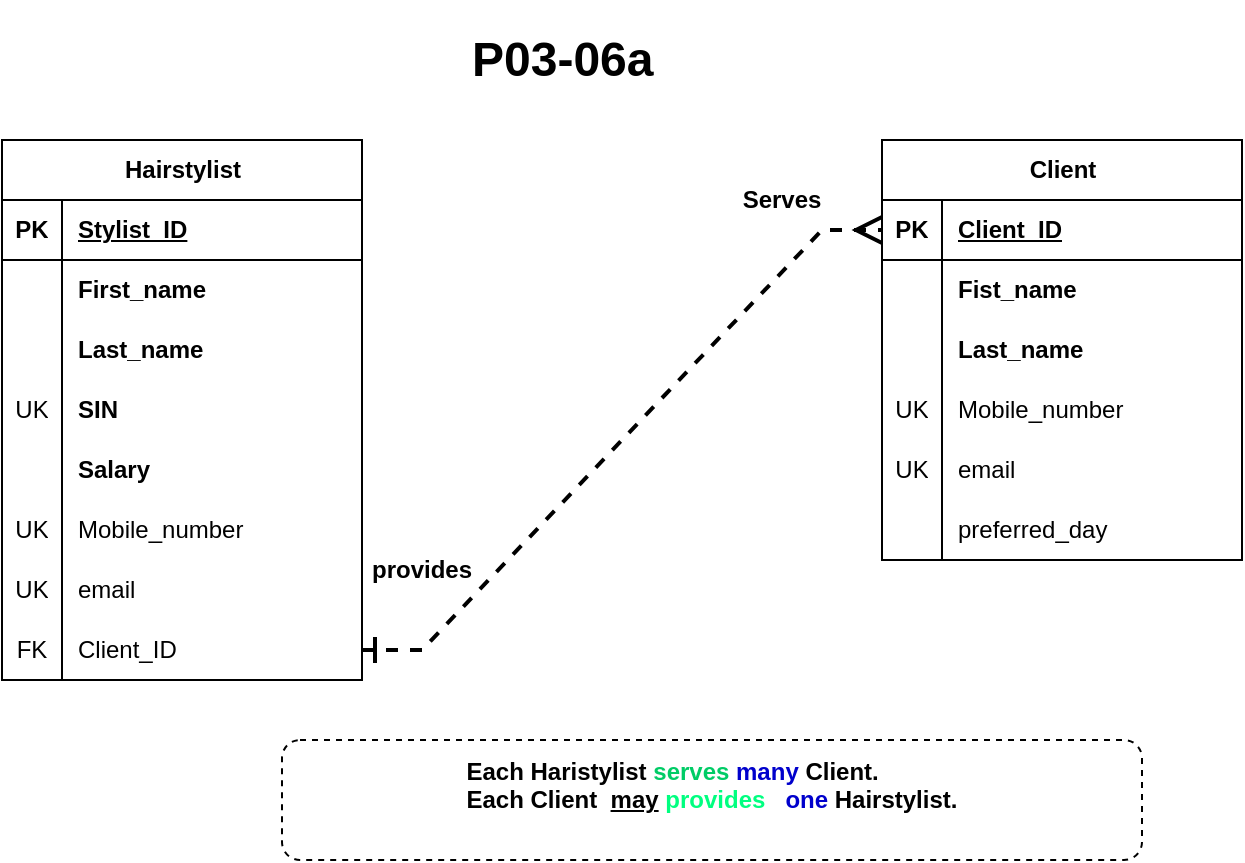 <mxfile version="21.7.5" type="device" pages="9">
  <diagram name="P03-06a" id="YjFM1DnOF9qJmThBBeX0">
    <mxGraphModel dx="901" dy="542" grid="1" gridSize="10" guides="1" tooltips="1" connect="1" arrows="1" fold="1" page="1" pageScale="1" pageWidth="850" pageHeight="1100" math="0" shadow="0">
      <root>
        <mxCell id="0" />
        <mxCell id="1" parent="0" />
        <mxCell id="PGvyj-H0VSJMFK6F6hCD-1" value="Hairstylist" style="shape=table;startSize=30;container=1;collapsible=1;childLayout=tableLayout;fixedRows=1;rowLines=0;fontStyle=1;align=center;resizeLast=1;html=1;" parent="1" vertex="1">
          <mxGeometry x="90" y="160" width="180" height="270" as="geometry" />
        </mxCell>
        <mxCell id="PGvyj-H0VSJMFK6F6hCD-2" value="" style="shape=tableRow;horizontal=0;startSize=0;swimlaneHead=0;swimlaneBody=0;fillColor=none;collapsible=0;dropTarget=0;points=[[0,0.5],[1,0.5]];portConstraint=eastwest;top=0;left=0;right=0;bottom=1;" parent="PGvyj-H0VSJMFK6F6hCD-1" vertex="1">
          <mxGeometry y="30" width="180" height="30" as="geometry" />
        </mxCell>
        <mxCell id="PGvyj-H0VSJMFK6F6hCD-3" value="PK" style="shape=partialRectangle;connectable=0;fillColor=none;top=0;left=0;bottom=0;right=0;fontStyle=1;overflow=hidden;whiteSpace=wrap;html=1;" parent="PGvyj-H0VSJMFK6F6hCD-2" vertex="1">
          <mxGeometry width="30" height="30" as="geometry">
            <mxRectangle width="30" height="30" as="alternateBounds" />
          </mxGeometry>
        </mxCell>
        <mxCell id="PGvyj-H0VSJMFK6F6hCD-4" value="Stylist_ID" style="shape=partialRectangle;connectable=0;fillColor=none;top=0;left=0;bottom=0;right=0;align=left;spacingLeft=6;fontStyle=5;overflow=hidden;whiteSpace=wrap;html=1;" parent="PGvyj-H0VSJMFK6F6hCD-2" vertex="1">
          <mxGeometry x="30" width="150" height="30" as="geometry">
            <mxRectangle width="150" height="30" as="alternateBounds" />
          </mxGeometry>
        </mxCell>
        <mxCell id="PGvyj-H0VSJMFK6F6hCD-5" value="" style="shape=tableRow;horizontal=0;startSize=0;swimlaneHead=0;swimlaneBody=0;fillColor=none;collapsible=0;dropTarget=0;points=[[0,0.5],[1,0.5]];portConstraint=eastwest;top=0;left=0;right=0;bottom=0;" parent="PGvyj-H0VSJMFK6F6hCD-1" vertex="1">
          <mxGeometry y="60" width="180" height="30" as="geometry" />
        </mxCell>
        <mxCell id="PGvyj-H0VSJMFK6F6hCD-6" value="" style="shape=partialRectangle;connectable=0;fillColor=none;top=0;left=0;bottom=0;right=0;editable=1;overflow=hidden;whiteSpace=wrap;html=1;" parent="PGvyj-H0VSJMFK6F6hCD-5" vertex="1">
          <mxGeometry width="30" height="30" as="geometry">
            <mxRectangle width="30" height="30" as="alternateBounds" />
          </mxGeometry>
        </mxCell>
        <mxCell id="PGvyj-H0VSJMFK6F6hCD-7" value="First_name" style="shape=partialRectangle;connectable=0;fillColor=none;top=0;left=0;bottom=0;right=0;align=left;spacingLeft=6;overflow=hidden;whiteSpace=wrap;html=1;fontStyle=1" parent="PGvyj-H0VSJMFK6F6hCD-5" vertex="1">
          <mxGeometry x="30" width="150" height="30" as="geometry">
            <mxRectangle width="150" height="30" as="alternateBounds" />
          </mxGeometry>
        </mxCell>
        <mxCell id="PGvyj-H0VSJMFK6F6hCD-8" value="" style="shape=tableRow;horizontal=0;startSize=0;swimlaneHead=0;swimlaneBody=0;fillColor=none;collapsible=0;dropTarget=0;points=[[0,0.5],[1,0.5]];portConstraint=eastwest;top=0;left=0;right=0;bottom=0;" parent="PGvyj-H0VSJMFK6F6hCD-1" vertex="1">
          <mxGeometry y="90" width="180" height="30" as="geometry" />
        </mxCell>
        <mxCell id="PGvyj-H0VSJMFK6F6hCD-9" value="" style="shape=partialRectangle;connectable=0;fillColor=none;top=0;left=0;bottom=0;right=0;editable=1;overflow=hidden;whiteSpace=wrap;html=1;" parent="PGvyj-H0VSJMFK6F6hCD-8" vertex="1">
          <mxGeometry width="30" height="30" as="geometry">
            <mxRectangle width="30" height="30" as="alternateBounds" />
          </mxGeometry>
        </mxCell>
        <mxCell id="PGvyj-H0VSJMFK6F6hCD-10" value="Last_name" style="shape=partialRectangle;connectable=0;fillColor=none;top=0;left=0;bottom=0;right=0;align=left;spacingLeft=6;overflow=hidden;whiteSpace=wrap;html=1;fontStyle=1" parent="PGvyj-H0VSJMFK6F6hCD-8" vertex="1">
          <mxGeometry x="30" width="150" height="30" as="geometry">
            <mxRectangle width="150" height="30" as="alternateBounds" />
          </mxGeometry>
        </mxCell>
        <mxCell id="PGvyj-H0VSJMFK6F6hCD-11" value="" style="shape=tableRow;horizontal=0;startSize=0;swimlaneHead=0;swimlaneBody=0;fillColor=none;collapsible=0;dropTarget=0;points=[[0,0.5],[1,0.5]];portConstraint=eastwest;top=0;left=0;right=0;bottom=0;" parent="PGvyj-H0VSJMFK6F6hCD-1" vertex="1">
          <mxGeometry y="120" width="180" height="30" as="geometry" />
        </mxCell>
        <mxCell id="PGvyj-H0VSJMFK6F6hCD-12" value="UK" style="shape=partialRectangle;connectable=0;fillColor=none;top=0;left=0;bottom=0;right=0;editable=1;overflow=hidden;whiteSpace=wrap;html=1;" parent="PGvyj-H0VSJMFK6F6hCD-11" vertex="1">
          <mxGeometry width="30" height="30" as="geometry">
            <mxRectangle width="30" height="30" as="alternateBounds" />
          </mxGeometry>
        </mxCell>
        <mxCell id="PGvyj-H0VSJMFK6F6hCD-13" value="SIN" style="shape=partialRectangle;connectable=0;fillColor=none;top=0;left=0;bottom=0;right=0;align=left;spacingLeft=6;overflow=hidden;whiteSpace=wrap;html=1;fontStyle=1" parent="PGvyj-H0VSJMFK6F6hCD-11" vertex="1">
          <mxGeometry x="30" width="150" height="30" as="geometry">
            <mxRectangle width="150" height="30" as="alternateBounds" />
          </mxGeometry>
        </mxCell>
        <mxCell id="PGvyj-H0VSJMFK6F6hCD-14" value="" style="shape=tableRow;horizontal=0;startSize=0;swimlaneHead=0;swimlaneBody=0;fillColor=none;collapsible=0;dropTarget=0;points=[[0,0.5],[1,0.5]];portConstraint=eastwest;top=0;left=0;right=0;bottom=0;" parent="PGvyj-H0VSJMFK6F6hCD-1" vertex="1">
          <mxGeometry y="150" width="180" height="30" as="geometry" />
        </mxCell>
        <mxCell id="PGvyj-H0VSJMFK6F6hCD-15" value="" style="shape=partialRectangle;connectable=0;fillColor=none;top=0;left=0;bottom=0;right=0;editable=1;overflow=hidden;whiteSpace=wrap;html=1;" parent="PGvyj-H0VSJMFK6F6hCD-14" vertex="1">
          <mxGeometry width="30" height="30" as="geometry">
            <mxRectangle width="30" height="30" as="alternateBounds" />
          </mxGeometry>
        </mxCell>
        <mxCell id="PGvyj-H0VSJMFK6F6hCD-16" value="Salary" style="shape=partialRectangle;connectable=0;fillColor=none;top=0;left=0;bottom=0;right=0;align=left;spacingLeft=6;overflow=hidden;whiteSpace=wrap;html=1;fontStyle=1" parent="PGvyj-H0VSJMFK6F6hCD-14" vertex="1">
          <mxGeometry x="30" width="150" height="30" as="geometry">
            <mxRectangle width="150" height="30" as="alternateBounds" />
          </mxGeometry>
        </mxCell>
        <mxCell id="PGvyj-H0VSJMFK6F6hCD-17" value="" style="shape=tableRow;horizontal=0;startSize=0;swimlaneHead=0;swimlaneBody=0;fillColor=none;collapsible=0;dropTarget=0;points=[[0,0.5],[1,0.5]];portConstraint=eastwest;top=0;left=0;right=0;bottom=0;" parent="PGvyj-H0VSJMFK6F6hCD-1" vertex="1">
          <mxGeometry y="180" width="180" height="30" as="geometry" />
        </mxCell>
        <mxCell id="PGvyj-H0VSJMFK6F6hCD-18" value="UK" style="shape=partialRectangle;connectable=0;fillColor=none;top=0;left=0;bottom=0;right=0;editable=1;overflow=hidden;whiteSpace=wrap;html=1;" parent="PGvyj-H0VSJMFK6F6hCD-17" vertex="1">
          <mxGeometry width="30" height="30" as="geometry">
            <mxRectangle width="30" height="30" as="alternateBounds" />
          </mxGeometry>
        </mxCell>
        <mxCell id="PGvyj-H0VSJMFK6F6hCD-19" value="Mobile_number" style="shape=partialRectangle;connectable=0;fillColor=none;top=0;left=0;bottom=0;right=0;align=left;spacingLeft=6;overflow=hidden;whiteSpace=wrap;html=1;" parent="PGvyj-H0VSJMFK6F6hCD-17" vertex="1">
          <mxGeometry x="30" width="150" height="30" as="geometry">
            <mxRectangle width="150" height="30" as="alternateBounds" />
          </mxGeometry>
        </mxCell>
        <mxCell id="PGvyj-H0VSJMFK6F6hCD-20" value="" style="shape=tableRow;horizontal=0;startSize=0;swimlaneHead=0;swimlaneBody=0;fillColor=none;collapsible=0;dropTarget=0;points=[[0,0.5],[1,0.5]];portConstraint=eastwest;top=0;left=0;right=0;bottom=0;" parent="PGvyj-H0VSJMFK6F6hCD-1" vertex="1">
          <mxGeometry y="210" width="180" height="30" as="geometry" />
        </mxCell>
        <mxCell id="PGvyj-H0VSJMFK6F6hCD-21" value="UK" style="shape=partialRectangle;connectable=0;fillColor=none;top=0;left=0;bottom=0;right=0;editable=1;overflow=hidden;whiteSpace=wrap;html=1;" parent="PGvyj-H0VSJMFK6F6hCD-20" vertex="1">
          <mxGeometry width="30" height="30" as="geometry">
            <mxRectangle width="30" height="30" as="alternateBounds" />
          </mxGeometry>
        </mxCell>
        <mxCell id="PGvyj-H0VSJMFK6F6hCD-22" value="email" style="shape=partialRectangle;connectable=0;fillColor=none;top=0;left=0;bottom=0;right=0;align=left;spacingLeft=6;overflow=hidden;whiteSpace=wrap;html=1;" parent="PGvyj-H0VSJMFK6F6hCD-20" vertex="1">
          <mxGeometry x="30" width="150" height="30" as="geometry">
            <mxRectangle width="150" height="30" as="alternateBounds" />
          </mxGeometry>
        </mxCell>
        <mxCell id="PGvyj-H0VSJMFK6F6hCD-43" value="" style="shape=tableRow;horizontal=0;startSize=0;swimlaneHead=0;swimlaneBody=0;fillColor=none;collapsible=0;dropTarget=0;points=[[0,0.5],[1,0.5]];portConstraint=eastwest;top=0;left=0;right=0;bottom=0;" parent="PGvyj-H0VSJMFK6F6hCD-1" vertex="1">
          <mxGeometry y="240" width="180" height="30" as="geometry" />
        </mxCell>
        <mxCell id="PGvyj-H0VSJMFK6F6hCD-44" value="FK" style="shape=partialRectangle;connectable=0;fillColor=none;top=0;left=0;bottom=0;right=0;editable=1;overflow=hidden;whiteSpace=wrap;html=1;" parent="PGvyj-H0VSJMFK6F6hCD-43" vertex="1">
          <mxGeometry width="30" height="30" as="geometry">
            <mxRectangle width="30" height="30" as="alternateBounds" />
          </mxGeometry>
        </mxCell>
        <mxCell id="PGvyj-H0VSJMFK6F6hCD-45" value="Client_ID" style="shape=partialRectangle;connectable=0;fillColor=none;top=0;left=0;bottom=0;right=0;align=left;spacingLeft=6;overflow=hidden;whiteSpace=wrap;html=1;" parent="PGvyj-H0VSJMFK6F6hCD-43" vertex="1">
          <mxGeometry x="30" width="150" height="30" as="geometry">
            <mxRectangle width="150" height="30" as="alternateBounds" />
          </mxGeometry>
        </mxCell>
        <mxCell id="PGvyj-H0VSJMFK6F6hCD-23" value="Client" style="shape=table;startSize=30;container=1;collapsible=1;childLayout=tableLayout;fixedRows=1;rowLines=0;fontStyle=1;align=center;resizeLast=1;html=1;" parent="1" vertex="1">
          <mxGeometry x="530" y="160" width="180" height="210" as="geometry" />
        </mxCell>
        <mxCell id="PGvyj-H0VSJMFK6F6hCD-24" value="" style="shape=tableRow;horizontal=0;startSize=0;swimlaneHead=0;swimlaneBody=0;fillColor=none;collapsible=0;dropTarget=0;points=[[0,0.5],[1,0.5]];portConstraint=eastwest;top=0;left=0;right=0;bottom=1;" parent="PGvyj-H0VSJMFK6F6hCD-23" vertex="1">
          <mxGeometry y="30" width="180" height="30" as="geometry" />
        </mxCell>
        <mxCell id="PGvyj-H0VSJMFK6F6hCD-25" value="PK" style="shape=partialRectangle;connectable=0;fillColor=none;top=0;left=0;bottom=0;right=0;fontStyle=1;overflow=hidden;whiteSpace=wrap;html=1;" parent="PGvyj-H0VSJMFK6F6hCD-24" vertex="1">
          <mxGeometry width="30" height="30" as="geometry">
            <mxRectangle width="30" height="30" as="alternateBounds" />
          </mxGeometry>
        </mxCell>
        <mxCell id="PGvyj-H0VSJMFK6F6hCD-26" value="Client_ID" style="shape=partialRectangle;connectable=0;fillColor=none;top=0;left=0;bottom=0;right=0;align=left;spacingLeft=6;fontStyle=5;overflow=hidden;whiteSpace=wrap;html=1;" parent="PGvyj-H0VSJMFK6F6hCD-24" vertex="1">
          <mxGeometry x="30" width="150" height="30" as="geometry">
            <mxRectangle width="150" height="30" as="alternateBounds" />
          </mxGeometry>
        </mxCell>
        <mxCell id="PGvyj-H0VSJMFK6F6hCD-27" value="" style="shape=tableRow;horizontal=0;startSize=0;swimlaneHead=0;swimlaneBody=0;fillColor=none;collapsible=0;dropTarget=0;points=[[0,0.5],[1,0.5]];portConstraint=eastwest;top=0;left=0;right=0;bottom=0;" parent="PGvyj-H0VSJMFK6F6hCD-23" vertex="1">
          <mxGeometry y="60" width="180" height="30" as="geometry" />
        </mxCell>
        <mxCell id="PGvyj-H0VSJMFK6F6hCD-28" value="" style="shape=partialRectangle;connectable=0;fillColor=none;top=0;left=0;bottom=0;right=0;editable=1;overflow=hidden;whiteSpace=wrap;html=1;" parent="PGvyj-H0VSJMFK6F6hCD-27" vertex="1">
          <mxGeometry width="30" height="30" as="geometry">
            <mxRectangle width="30" height="30" as="alternateBounds" />
          </mxGeometry>
        </mxCell>
        <mxCell id="PGvyj-H0VSJMFK6F6hCD-29" value="Fist_name" style="shape=partialRectangle;connectable=0;fillColor=none;top=0;left=0;bottom=0;right=0;align=left;spacingLeft=6;overflow=hidden;whiteSpace=wrap;html=1;fontStyle=1" parent="PGvyj-H0VSJMFK6F6hCD-27" vertex="1">
          <mxGeometry x="30" width="150" height="30" as="geometry">
            <mxRectangle width="150" height="30" as="alternateBounds" />
          </mxGeometry>
        </mxCell>
        <mxCell id="PGvyj-H0VSJMFK6F6hCD-30" value="" style="shape=tableRow;horizontal=0;startSize=0;swimlaneHead=0;swimlaneBody=0;fillColor=none;collapsible=0;dropTarget=0;points=[[0,0.5],[1,0.5]];portConstraint=eastwest;top=0;left=0;right=0;bottom=0;" parent="PGvyj-H0VSJMFK6F6hCD-23" vertex="1">
          <mxGeometry y="90" width="180" height="30" as="geometry" />
        </mxCell>
        <mxCell id="PGvyj-H0VSJMFK6F6hCD-31" value="" style="shape=partialRectangle;connectable=0;fillColor=none;top=0;left=0;bottom=0;right=0;editable=1;overflow=hidden;whiteSpace=wrap;html=1;" parent="PGvyj-H0VSJMFK6F6hCD-30" vertex="1">
          <mxGeometry width="30" height="30" as="geometry">
            <mxRectangle width="30" height="30" as="alternateBounds" />
          </mxGeometry>
        </mxCell>
        <mxCell id="PGvyj-H0VSJMFK6F6hCD-32" value="Last_name" style="shape=partialRectangle;connectable=0;fillColor=none;top=0;left=0;bottom=0;right=0;align=left;spacingLeft=6;overflow=hidden;whiteSpace=wrap;html=1;fontStyle=1" parent="PGvyj-H0VSJMFK6F6hCD-30" vertex="1">
          <mxGeometry x="30" width="150" height="30" as="geometry">
            <mxRectangle width="150" height="30" as="alternateBounds" />
          </mxGeometry>
        </mxCell>
        <mxCell id="PGvyj-H0VSJMFK6F6hCD-33" value="" style="shape=tableRow;horizontal=0;startSize=0;swimlaneHead=0;swimlaneBody=0;fillColor=none;collapsible=0;dropTarget=0;points=[[0,0.5],[1,0.5]];portConstraint=eastwest;top=0;left=0;right=0;bottom=0;" parent="PGvyj-H0VSJMFK6F6hCD-23" vertex="1">
          <mxGeometry y="120" width="180" height="30" as="geometry" />
        </mxCell>
        <mxCell id="PGvyj-H0VSJMFK6F6hCD-34" value="UK" style="shape=partialRectangle;connectable=0;fillColor=none;top=0;left=0;bottom=0;right=0;editable=1;overflow=hidden;whiteSpace=wrap;html=1;" parent="PGvyj-H0VSJMFK6F6hCD-33" vertex="1">
          <mxGeometry width="30" height="30" as="geometry">
            <mxRectangle width="30" height="30" as="alternateBounds" />
          </mxGeometry>
        </mxCell>
        <mxCell id="PGvyj-H0VSJMFK6F6hCD-35" value="Mobile_number" style="shape=partialRectangle;connectable=0;fillColor=none;top=0;left=0;bottom=0;right=0;align=left;spacingLeft=6;overflow=hidden;whiteSpace=wrap;html=1;" parent="PGvyj-H0VSJMFK6F6hCD-33" vertex="1">
          <mxGeometry x="30" width="150" height="30" as="geometry">
            <mxRectangle width="150" height="30" as="alternateBounds" />
          </mxGeometry>
        </mxCell>
        <mxCell id="PGvyj-H0VSJMFK6F6hCD-36" value="" style="shape=tableRow;horizontal=0;startSize=0;swimlaneHead=0;swimlaneBody=0;fillColor=none;collapsible=0;dropTarget=0;points=[[0,0.5],[1,0.5]];portConstraint=eastwest;top=0;left=0;right=0;bottom=0;" parent="PGvyj-H0VSJMFK6F6hCD-23" vertex="1">
          <mxGeometry y="150" width="180" height="30" as="geometry" />
        </mxCell>
        <mxCell id="PGvyj-H0VSJMFK6F6hCD-37" value="UK" style="shape=partialRectangle;connectable=0;fillColor=none;top=0;left=0;bottom=0;right=0;editable=1;overflow=hidden;whiteSpace=wrap;html=1;" parent="PGvyj-H0VSJMFK6F6hCD-36" vertex="1">
          <mxGeometry width="30" height="30" as="geometry">
            <mxRectangle width="30" height="30" as="alternateBounds" />
          </mxGeometry>
        </mxCell>
        <mxCell id="PGvyj-H0VSJMFK6F6hCD-38" value="email" style="shape=partialRectangle;connectable=0;fillColor=none;top=0;left=0;bottom=0;right=0;align=left;spacingLeft=6;overflow=hidden;whiteSpace=wrap;html=1;" parent="PGvyj-H0VSJMFK6F6hCD-36" vertex="1">
          <mxGeometry x="30" width="150" height="30" as="geometry">
            <mxRectangle width="150" height="30" as="alternateBounds" />
          </mxGeometry>
        </mxCell>
        <mxCell id="PGvyj-H0VSJMFK6F6hCD-39" value="" style="shape=tableRow;horizontal=0;startSize=0;swimlaneHead=0;swimlaneBody=0;fillColor=none;collapsible=0;dropTarget=0;points=[[0,0.5],[1,0.5]];portConstraint=eastwest;top=0;left=0;right=0;bottom=0;" parent="PGvyj-H0VSJMFK6F6hCD-23" vertex="1">
          <mxGeometry y="180" width="180" height="30" as="geometry" />
        </mxCell>
        <mxCell id="PGvyj-H0VSJMFK6F6hCD-40" value="" style="shape=partialRectangle;connectable=0;fillColor=none;top=0;left=0;bottom=0;right=0;editable=1;overflow=hidden;whiteSpace=wrap;html=1;" parent="PGvyj-H0VSJMFK6F6hCD-39" vertex="1">
          <mxGeometry width="30" height="30" as="geometry">
            <mxRectangle width="30" height="30" as="alternateBounds" />
          </mxGeometry>
        </mxCell>
        <mxCell id="PGvyj-H0VSJMFK6F6hCD-41" value="&lt;span style=&quot;font-weight: normal;&quot;&gt;preferred_day&lt;/span&gt;" style="shape=partialRectangle;connectable=0;fillColor=none;top=0;left=0;bottom=0;right=0;align=left;spacingLeft=6;overflow=hidden;whiteSpace=wrap;html=1;fontStyle=1" parent="PGvyj-H0VSJMFK6F6hCD-39" vertex="1">
          <mxGeometry x="30" width="150" height="30" as="geometry">
            <mxRectangle width="150" height="30" as="alternateBounds" />
          </mxGeometry>
        </mxCell>
        <mxCell id="PGvyj-H0VSJMFK6F6hCD-46" value="&lt;div style=&quot;text-align: justify;&quot;&gt;&lt;b&gt;&lt;span style=&quot;background-color: initial;&quot;&gt;Each Haristylist&amp;nbsp;&lt;font color=&quot;#00cc66&quot;&gt;s&lt;/font&gt;&lt;/span&gt;&lt;font style=&quot;background-color: initial;&quot; color=&quot;#00cc66&quot;&gt;erves &lt;/font&gt;&lt;font color=&quot;#0000cc&quot; style=&quot;background-color: initial;&quot;&gt;many&lt;/font&gt;&lt;span style=&quot;background-color: initial;&quot;&gt;&amp;nbsp;Client.&lt;/span&gt;&lt;br&gt;&lt;/b&gt;&lt;/div&gt;&lt;div style=&quot;text-align: justify;&quot;&gt;&lt;b&gt;Each Client&amp;nbsp;&amp;nbsp;&lt;u&gt;may&lt;/u&gt;&amp;nbsp;&lt;font color=&quot;#00ff80&quot;&gt;provides&lt;/font&gt;&lt;font color=&quot;#00cc66&quot;&gt;&amp;nbsp;&lt;/font&gt;&amp;nbsp;&lt;font color=&quot;#0000cc&quot;&gt;&amp;nbsp;one&lt;/font&gt;&amp;nbsp;Hairstylist.&lt;/b&gt;&lt;/div&gt;&lt;div style=&quot;text-align: justify;&quot;&gt;&lt;br&gt;&lt;/div&gt;" style="rounded=1;whiteSpace=wrap;html=1;dashed=1;" parent="1" vertex="1">
          <mxGeometry x="230" y="460" width="430" height="60" as="geometry" />
        </mxCell>
        <mxCell id="PGvyj-H0VSJMFK6F6hCD-47" value="&lt;h1&gt;P03-06a&lt;/h1&gt;" style="text;html=1;strokeColor=none;fillColor=none;spacing=5;spacingTop=-20;whiteSpace=wrap;overflow=hidden;rounded=0;" parent="1" vertex="1">
          <mxGeometry x="320" y="100" width="190" height="50" as="geometry" />
        </mxCell>
        <mxCell id="PGvyj-H0VSJMFK6F6hCD-50" value="provides" style="text;html=1;strokeColor=none;fillColor=none;align=center;verticalAlign=middle;whiteSpace=wrap;rounded=0;fontStyle=1" parent="1" vertex="1">
          <mxGeometry x="270" y="360" width="60" height="30" as="geometry" />
        </mxCell>
        <mxCell id="PGvyj-H0VSJMFK6F6hCD-56" value="Serves&lt;br&gt;" style="text;html=1;strokeColor=none;fillColor=none;align=center;verticalAlign=middle;whiteSpace=wrap;rounded=0;fontStyle=1" parent="1" vertex="1">
          <mxGeometry x="450" y="170" width="60" height="40" as="geometry" />
        </mxCell>
        <mxCell id="PGvyj-H0VSJMFK6F6hCD-57" value="" style="edgeStyle=entityRelationEdgeStyle;fontSize=12;html=1;endArrow=ERmany;startArrow=ERone;rounded=0;endFill=0;startFill=0;dashed=1;strokeWidth=2;endSize=10;startSize=10;" parent="1" source="PGvyj-H0VSJMFK6F6hCD-43" target="PGvyj-H0VSJMFK6F6hCD-24" edge="1">
          <mxGeometry width="100" height="100" relative="1" as="geometry">
            <mxPoint x="280" y="410" as="sourcePoint" />
            <mxPoint x="380" y="310" as="targetPoint" />
          </mxGeometry>
        </mxCell>
      </root>
    </mxGraphModel>
  </diagram>
  <diagram id="wjyxr7Llf8rfkijoDZE4" name="P03-06b">
    <mxGraphModel dx="1036" dy="623" grid="1" gridSize="10" guides="1" tooltips="1" connect="1" arrows="1" fold="1" page="1" pageScale="1" pageWidth="850" pageHeight="1100" math="0" shadow="0">
      <root>
        <mxCell id="0" />
        <mxCell id="1" parent="0" />
        <mxCell id="g9c_HSYLQszzOhSNfNTa-1" value="Hairstylist" style="shape=table;startSize=30;container=1;collapsible=1;childLayout=tableLayout;fixedRows=1;rowLines=0;fontStyle=1;align=center;resizeLast=1;html=1;" parent="1" vertex="1">
          <mxGeometry x="90" y="160" width="180" height="270" as="geometry" />
        </mxCell>
        <mxCell id="g9c_HSYLQszzOhSNfNTa-2" value="" style="shape=tableRow;horizontal=0;startSize=0;swimlaneHead=0;swimlaneBody=0;fillColor=none;collapsible=0;dropTarget=0;points=[[0,0.5],[1,0.5]];portConstraint=eastwest;top=0;left=0;right=0;bottom=1;" parent="g9c_HSYLQszzOhSNfNTa-1" vertex="1">
          <mxGeometry y="30" width="180" height="30" as="geometry" />
        </mxCell>
        <mxCell id="g9c_HSYLQszzOhSNfNTa-3" value="PK" style="shape=partialRectangle;connectable=0;fillColor=none;top=0;left=0;bottom=0;right=0;fontStyle=1;overflow=hidden;whiteSpace=wrap;html=1;" parent="g9c_HSYLQszzOhSNfNTa-2" vertex="1">
          <mxGeometry width="30" height="30" as="geometry">
            <mxRectangle width="30" height="30" as="alternateBounds" />
          </mxGeometry>
        </mxCell>
        <mxCell id="g9c_HSYLQszzOhSNfNTa-4" value="Stylist_ID" style="shape=partialRectangle;connectable=0;fillColor=none;top=0;left=0;bottom=0;right=0;align=left;spacingLeft=6;fontStyle=5;overflow=hidden;whiteSpace=wrap;html=1;" parent="g9c_HSYLQszzOhSNfNTa-2" vertex="1">
          <mxGeometry x="30" width="150" height="30" as="geometry">
            <mxRectangle width="150" height="30" as="alternateBounds" />
          </mxGeometry>
        </mxCell>
        <mxCell id="g9c_HSYLQszzOhSNfNTa-5" value="" style="shape=tableRow;horizontal=0;startSize=0;swimlaneHead=0;swimlaneBody=0;fillColor=none;collapsible=0;dropTarget=0;points=[[0,0.5],[1,0.5]];portConstraint=eastwest;top=0;left=0;right=0;bottom=0;" parent="g9c_HSYLQszzOhSNfNTa-1" vertex="1">
          <mxGeometry y="60" width="180" height="30" as="geometry" />
        </mxCell>
        <mxCell id="g9c_HSYLQszzOhSNfNTa-6" value="" style="shape=partialRectangle;connectable=0;fillColor=none;top=0;left=0;bottom=0;right=0;editable=1;overflow=hidden;whiteSpace=wrap;html=1;" parent="g9c_HSYLQszzOhSNfNTa-5" vertex="1">
          <mxGeometry width="30" height="30" as="geometry">
            <mxRectangle width="30" height="30" as="alternateBounds" />
          </mxGeometry>
        </mxCell>
        <mxCell id="g9c_HSYLQszzOhSNfNTa-7" value="First_name" style="shape=partialRectangle;connectable=0;fillColor=none;top=0;left=0;bottom=0;right=0;align=left;spacingLeft=6;overflow=hidden;whiteSpace=wrap;html=1;fontStyle=1" parent="g9c_HSYLQszzOhSNfNTa-5" vertex="1">
          <mxGeometry x="30" width="150" height="30" as="geometry">
            <mxRectangle width="150" height="30" as="alternateBounds" />
          </mxGeometry>
        </mxCell>
        <mxCell id="g9c_HSYLQszzOhSNfNTa-8" value="" style="shape=tableRow;horizontal=0;startSize=0;swimlaneHead=0;swimlaneBody=0;fillColor=none;collapsible=0;dropTarget=0;points=[[0,0.5],[1,0.5]];portConstraint=eastwest;top=0;left=0;right=0;bottom=0;" parent="g9c_HSYLQszzOhSNfNTa-1" vertex="1">
          <mxGeometry y="90" width="180" height="30" as="geometry" />
        </mxCell>
        <mxCell id="g9c_HSYLQszzOhSNfNTa-9" value="" style="shape=partialRectangle;connectable=0;fillColor=none;top=0;left=0;bottom=0;right=0;editable=1;overflow=hidden;whiteSpace=wrap;html=1;" parent="g9c_HSYLQszzOhSNfNTa-8" vertex="1">
          <mxGeometry width="30" height="30" as="geometry">
            <mxRectangle width="30" height="30" as="alternateBounds" />
          </mxGeometry>
        </mxCell>
        <mxCell id="g9c_HSYLQszzOhSNfNTa-10" value="Last_name" style="shape=partialRectangle;connectable=0;fillColor=none;top=0;left=0;bottom=0;right=0;align=left;spacingLeft=6;overflow=hidden;whiteSpace=wrap;html=1;fontStyle=1" parent="g9c_HSYLQszzOhSNfNTa-8" vertex="1">
          <mxGeometry x="30" width="150" height="30" as="geometry">
            <mxRectangle width="150" height="30" as="alternateBounds" />
          </mxGeometry>
        </mxCell>
        <mxCell id="g9c_HSYLQszzOhSNfNTa-11" value="" style="shape=tableRow;horizontal=0;startSize=0;swimlaneHead=0;swimlaneBody=0;fillColor=none;collapsible=0;dropTarget=0;points=[[0,0.5],[1,0.5]];portConstraint=eastwest;top=0;left=0;right=0;bottom=0;" parent="g9c_HSYLQszzOhSNfNTa-1" vertex="1">
          <mxGeometry y="120" width="180" height="30" as="geometry" />
        </mxCell>
        <mxCell id="g9c_HSYLQszzOhSNfNTa-12" value="" style="shape=partialRectangle;connectable=0;fillColor=none;top=0;left=0;bottom=0;right=0;editable=1;overflow=hidden;whiteSpace=wrap;html=1;" parent="g9c_HSYLQszzOhSNfNTa-11" vertex="1">
          <mxGeometry width="30" height="30" as="geometry">
            <mxRectangle width="30" height="30" as="alternateBounds" />
          </mxGeometry>
        </mxCell>
        <mxCell id="g9c_HSYLQszzOhSNfNTa-13" value="SIN" style="shape=partialRectangle;connectable=0;fillColor=none;top=0;left=0;bottom=0;right=0;align=left;spacingLeft=6;overflow=hidden;whiteSpace=wrap;html=1;fontStyle=1" parent="g9c_HSYLQszzOhSNfNTa-11" vertex="1">
          <mxGeometry x="30" width="150" height="30" as="geometry">
            <mxRectangle width="150" height="30" as="alternateBounds" />
          </mxGeometry>
        </mxCell>
        <mxCell id="g9c_HSYLQszzOhSNfNTa-14" value="" style="shape=tableRow;horizontal=0;startSize=0;swimlaneHead=0;swimlaneBody=0;fillColor=none;collapsible=0;dropTarget=0;points=[[0,0.5],[1,0.5]];portConstraint=eastwest;top=0;left=0;right=0;bottom=0;" parent="g9c_HSYLQszzOhSNfNTa-1" vertex="1">
          <mxGeometry y="150" width="180" height="30" as="geometry" />
        </mxCell>
        <mxCell id="g9c_HSYLQszzOhSNfNTa-15" value="" style="shape=partialRectangle;connectable=0;fillColor=none;top=0;left=0;bottom=0;right=0;editable=1;overflow=hidden;whiteSpace=wrap;html=1;" parent="g9c_HSYLQszzOhSNfNTa-14" vertex="1">
          <mxGeometry width="30" height="30" as="geometry">
            <mxRectangle width="30" height="30" as="alternateBounds" />
          </mxGeometry>
        </mxCell>
        <mxCell id="g9c_HSYLQszzOhSNfNTa-16" value="Salary" style="shape=partialRectangle;connectable=0;fillColor=none;top=0;left=0;bottom=0;right=0;align=left;spacingLeft=6;overflow=hidden;whiteSpace=wrap;html=1;fontStyle=1" parent="g9c_HSYLQszzOhSNfNTa-14" vertex="1">
          <mxGeometry x="30" width="150" height="30" as="geometry">
            <mxRectangle width="150" height="30" as="alternateBounds" />
          </mxGeometry>
        </mxCell>
        <mxCell id="g9c_HSYLQszzOhSNfNTa-17" value="" style="shape=tableRow;horizontal=0;startSize=0;swimlaneHead=0;swimlaneBody=0;fillColor=none;collapsible=0;dropTarget=0;points=[[0,0.5],[1,0.5]];portConstraint=eastwest;top=0;left=0;right=0;bottom=0;" parent="g9c_HSYLQszzOhSNfNTa-1" vertex="1">
          <mxGeometry y="180" width="180" height="30" as="geometry" />
        </mxCell>
        <mxCell id="g9c_HSYLQszzOhSNfNTa-18" value="UK" style="shape=partialRectangle;connectable=0;fillColor=none;top=0;left=0;bottom=0;right=0;editable=1;overflow=hidden;whiteSpace=wrap;html=1;" parent="g9c_HSYLQszzOhSNfNTa-17" vertex="1">
          <mxGeometry width="30" height="30" as="geometry">
            <mxRectangle width="30" height="30" as="alternateBounds" />
          </mxGeometry>
        </mxCell>
        <mxCell id="g9c_HSYLQszzOhSNfNTa-19" value="Mobile_number" style="shape=partialRectangle;connectable=0;fillColor=none;top=0;left=0;bottom=0;right=0;align=left;spacingLeft=6;overflow=hidden;whiteSpace=wrap;html=1;" parent="g9c_HSYLQszzOhSNfNTa-17" vertex="1">
          <mxGeometry x="30" width="150" height="30" as="geometry">
            <mxRectangle width="150" height="30" as="alternateBounds" />
          </mxGeometry>
        </mxCell>
        <mxCell id="g9c_HSYLQszzOhSNfNTa-20" value="" style="shape=tableRow;horizontal=0;startSize=0;swimlaneHead=0;swimlaneBody=0;fillColor=none;collapsible=0;dropTarget=0;points=[[0,0.5],[1,0.5]];portConstraint=eastwest;top=0;left=0;right=0;bottom=0;" parent="g9c_HSYLQszzOhSNfNTa-1" vertex="1">
          <mxGeometry y="210" width="180" height="30" as="geometry" />
        </mxCell>
        <mxCell id="g9c_HSYLQszzOhSNfNTa-21" value="UK" style="shape=partialRectangle;connectable=0;fillColor=none;top=0;left=0;bottom=0;right=0;editable=1;overflow=hidden;whiteSpace=wrap;html=1;" parent="g9c_HSYLQszzOhSNfNTa-20" vertex="1">
          <mxGeometry width="30" height="30" as="geometry">
            <mxRectangle width="30" height="30" as="alternateBounds" />
          </mxGeometry>
        </mxCell>
        <mxCell id="g9c_HSYLQszzOhSNfNTa-22" value="email" style="shape=partialRectangle;connectable=0;fillColor=none;top=0;left=0;bottom=0;right=0;align=left;spacingLeft=6;overflow=hidden;whiteSpace=wrap;html=1;" parent="g9c_HSYLQszzOhSNfNTa-20" vertex="1">
          <mxGeometry x="30" width="150" height="30" as="geometry">
            <mxRectangle width="150" height="30" as="alternateBounds" />
          </mxGeometry>
        </mxCell>
        <mxCell id="g9c_HSYLQszzOhSNfNTa-23" value="" style="shape=tableRow;horizontal=0;startSize=0;swimlaneHead=0;swimlaneBody=0;fillColor=none;collapsible=0;dropTarget=0;points=[[0,0.5],[1,0.5]];portConstraint=eastwest;top=0;left=0;right=0;bottom=0;" parent="g9c_HSYLQszzOhSNfNTa-1" vertex="1">
          <mxGeometry y="240" width="180" height="30" as="geometry" />
        </mxCell>
        <mxCell id="g9c_HSYLQszzOhSNfNTa-24" value="FK" style="shape=partialRectangle;connectable=0;fillColor=none;top=0;left=0;bottom=0;right=0;editable=1;overflow=hidden;whiteSpace=wrap;html=1;" parent="g9c_HSYLQszzOhSNfNTa-23" vertex="1">
          <mxGeometry width="30" height="30" as="geometry">
            <mxRectangle width="30" height="30" as="alternateBounds" />
          </mxGeometry>
        </mxCell>
        <mxCell id="g9c_HSYLQszzOhSNfNTa-25" value="Client_ID" style="shape=partialRectangle;connectable=0;fillColor=none;top=0;left=0;bottom=0;right=0;align=left;spacingLeft=6;overflow=hidden;whiteSpace=wrap;html=1;" parent="g9c_HSYLQszzOhSNfNTa-23" vertex="1">
          <mxGeometry x="30" width="150" height="30" as="geometry">
            <mxRectangle width="150" height="30" as="alternateBounds" />
          </mxGeometry>
        </mxCell>
        <mxCell id="g9c_HSYLQszzOhSNfNTa-26" value="Client" style="shape=table;startSize=30;container=1;collapsible=1;childLayout=tableLayout;fixedRows=1;rowLines=0;fontStyle=1;align=center;resizeLast=1;html=1;" parent="1" vertex="1">
          <mxGeometry x="550" y="160" width="180" height="240" as="geometry" />
        </mxCell>
        <mxCell id="g9c_HSYLQszzOhSNfNTa-27" value="" style="shape=tableRow;horizontal=0;startSize=0;swimlaneHead=0;swimlaneBody=0;fillColor=none;collapsible=0;dropTarget=0;points=[[0,0.5],[1,0.5]];portConstraint=eastwest;top=0;left=0;right=0;bottom=1;" parent="g9c_HSYLQszzOhSNfNTa-26" vertex="1">
          <mxGeometry y="30" width="180" height="30" as="geometry" />
        </mxCell>
        <mxCell id="g9c_HSYLQszzOhSNfNTa-28" value="PK" style="shape=partialRectangle;connectable=0;fillColor=none;top=0;left=0;bottom=0;right=0;fontStyle=1;overflow=hidden;whiteSpace=wrap;html=1;" parent="g9c_HSYLQszzOhSNfNTa-27" vertex="1">
          <mxGeometry width="30" height="30" as="geometry">
            <mxRectangle width="30" height="30" as="alternateBounds" />
          </mxGeometry>
        </mxCell>
        <mxCell id="g9c_HSYLQszzOhSNfNTa-29" value="Client_ID" style="shape=partialRectangle;connectable=0;fillColor=none;top=0;left=0;bottom=0;right=0;align=left;spacingLeft=6;fontStyle=5;overflow=hidden;whiteSpace=wrap;html=1;" parent="g9c_HSYLQszzOhSNfNTa-27" vertex="1">
          <mxGeometry x="30" width="150" height="30" as="geometry">
            <mxRectangle width="150" height="30" as="alternateBounds" />
          </mxGeometry>
        </mxCell>
        <mxCell id="g9c_HSYLQszzOhSNfNTa-30" value="" style="shape=tableRow;horizontal=0;startSize=0;swimlaneHead=0;swimlaneBody=0;fillColor=none;collapsible=0;dropTarget=0;points=[[0,0.5],[1,0.5]];portConstraint=eastwest;top=0;left=0;right=0;bottom=0;" parent="g9c_HSYLQszzOhSNfNTa-26" vertex="1">
          <mxGeometry y="60" width="180" height="30" as="geometry" />
        </mxCell>
        <mxCell id="g9c_HSYLQszzOhSNfNTa-31" value="" style="shape=partialRectangle;connectable=0;fillColor=none;top=0;left=0;bottom=0;right=0;editable=1;overflow=hidden;whiteSpace=wrap;html=1;" parent="g9c_HSYLQszzOhSNfNTa-30" vertex="1">
          <mxGeometry width="30" height="30" as="geometry">
            <mxRectangle width="30" height="30" as="alternateBounds" />
          </mxGeometry>
        </mxCell>
        <mxCell id="g9c_HSYLQszzOhSNfNTa-32" value="Fist_name" style="shape=partialRectangle;connectable=0;fillColor=none;top=0;left=0;bottom=0;right=0;align=left;spacingLeft=6;overflow=hidden;whiteSpace=wrap;html=1;fontStyle=1" parent="g9c_HSYLQszzOhSNfNTa-30" vertex="1">
          <mxGeometry x="30" width="150" height="30" as="geometry">
            <mxRectangle width="150" height="30" as="alternateBounds" />
          </mxGeometry>
        </mxCell>
        <mxCell id="g9c_HSYLQszzOhSNfNTa-33" value="" style="shape=tableRow;horizontal=0;startSize=0;swimlaneHead=0;swimlaneBody=0;fillColor=none;collapsible=0;dropTarget=0;points=[[0,0.5],[1,0.5]];portConstraint=eastwest;top=0;left=0;right=0;bottom=0;" parent="g9c_HSYLQszzOhSNfNTa-26" vertex="1">
          <mxGeometry y="90" width="180" height="30" as="geometry" />
        </mxCell>
        <mxCell id="g9c_HSYLQszzOhSNfNTa-34" value="" style="shape=partialRectangle;connectable=0;fillColor=none;top=0;left=0;bottom=0;right=0;editable=1;overflow=hidden;whiteSpace=wrap;html=1;" parent="g9c_HSYLQszzOhSNfNTa-33" vertex="1">
          <mxGeometry width="30" height="30" as="geometry">
            <mxRectangle width="30" height="30" as="alternateBounds" />
          </mxGeometry>
        </mxCell>
        <mxCell id="g9c_HSYLQszzOhSNfNTa-35" value="Last_name" style="shape=partialRectangle;connectable=0;fillColor=none;top=0;left=0;bottom=0;right=0;align=left;spacingLeft=6;overflow=hidden;whiteSpace=wrap;html=1;fontStyle=1" parent="g9c_HSYLQszzOhSNfNTa-33" vertex="1">
          <mxGeometry x="30" width="150" height="30" as="geometry">
            <mxRectangle width="150" height="30" as="alternateBounds" />
          </mxGeometry>
        </mxCell>
        <mxCell id="g9c_HSYLQszzOhSNfNTa-36" value="" style="shape=tableRow;horizontal=0;startSize=0;swimlaneHead=0;swimlaneBody=0;fillColor=none;collapsible=0;dropTarget=0;points=[[0,0.5],[1,0.5]];portConstraint=eastwest;top=0;left=0;right=0;bottom=0;" parent="g9c_HSYLQszzOhSNfNTa-26" vertex="1">
          <mxGeometry y="120" width="180" height="30" as="geometry" />
        </mxCell>
        <mxCell id="g9c_HSYLQszzOhSNfNTa-37" value="UK" style="shape=partialRectangle;connectable=0;fillColor=none;top=0;left=0;bottom=0;right=0;editable=1;overflow=hidden;whiteSpace=wrap;html=1;" parent="g9c_HSYLQszzOhSNfNTa-36" vertex="1">
          <mxGeometry width="30" height="30" as="geometry">
            <mxRectangle width="30" height="30" as="alternateBounds" />
          </mxGeometry>
        </mxCell>
        <mxCell id="g9c_HSYLQszzOhSNfNTa-38" value="Mobile_number" style="shape=partialRectangle;connectable=0;fillColor=none;top=0;left=0;bottom=0;right=0;align=left;spacingLeft=6;overflow=hidden;whiteSpace=wrap;html=1;" parent="g9c_HSYLQszzOhSNfNTa-36" vertex="1">
          <mxGeometry x="30" width="150" height="30" as="geometry">
            <mxRectangle width="150" height="30" as="alternateBounds" />
          </mxGeometry>
        </mxCell>
        <mxCell id="g9c_HSYLQszzOhSNfNTa-39" value="" style="shape=tableRow;horizontal=0;startSize=0;swimlaneHead=0;swimlaneBody=0;fillColor=none;collapsible=0;dropTarget=0;points=[[0,0.5],[1,0.5]];portConstraint=eastwest;top=0;left=0;right=0;bottom=0;" parent="g9c_HSYLQszzOhSNfNTa-26" vertex="1">
          <mxGeometry y="150" width="180" height="30" as="geometry" />
        </mxCell>
        <mxCell id="g9c_HSYLQszzOhSNfNTa-40" value="UK" style="shape=partialRectangle;connectable=0;fillColor=none;top=0;left=0;bottom=0;right=0;editable=1;overflow=hidden;whiteSpace=wrap;html=1;" parent="g9c_HSYLQszzOhSNfNTa-39" vertex="1">
          <mxGeometry width="30" height="30" as="geometry">
            <mxRectangle width="30" height="30" as="alternateBounds" />
          </mxGeometry>
        </mxCell>
        <mxCell id="g9c_HSYLQszzOhSNfNTa-41" value="email" style="shape=partialRectangle;connectable=0;fillColor=none;top=0;left=0;bottom=0;right=0;align=left;spacingLeft=6;overflow=hidden;whiteSpace=wrap;html=1;" parent="g9c_HSYLQszzOhSNfNTa-39" vertex="1">
          <mxGeometry x="30" width="150" height="30" as="geometry">
            <mxRectangle width="150" height="30" as="alternateBounds" />
          </mxGeometry>
        </mxCell>
        <mxCell id="g9c_HSYLQszzOhSNfNTa-42" value="" style="shape=tableRow;horizontal=0;startSize=0;swimlaneHead=0;swimlaneBody=0;fillColor=none;collapsible=0;dropTarget=0;points=[[0,0.5],[1,0.5]];portConstraint=eastwest;top=0;left=0;right=0;bottom=0;" parent="g9c_HSYLQszzOhSNfNTa-26" vertex="1">
          <mxGeometry y="180" width="180" height="30" as="geometry" />
        </mxCell>
        <mxCell id="g9c_HSYLQszzOhSNfNTa-43" value="" style="shape=partialRectangle;connectable=0;fillColor=none;top=0;left=0;bottom=0;right=0;editable=1;overflow=hidden;whiteSpace=wrap;html=1;" parent="g9c_HSYLQszzOhSNfNTa-42" vertex="1">
          <mxGeometry width="30" height="30" as="geometry">
            <mxRectangle width="30" height="30" as="alternateBounds" />
          </mxGeometry>
        </mxCell>
        <mxCell id="g9c_HSYLQszzOhSNfNTa-44" value="&lt;span style=&quot;font-weight: normal;&quot;&gt;preferred_day&lt;/span&gt;" style="shape=partialRectangle;connectable=0;fillColor=none;top=0;left=0;bottom=0;right=0;align=left;spacingLeft=6;overflow=hidden;whiteSpace=wrap;html=1;fontStyle=1" parent="g9c_HSYLQszzOhSNfNTa-42" vertex="1">
          <mxGeometry x="30" width="150" height="30" as="geometry">
            <mxRectangle width="150" height="30" as="alternateBounds" />
          </mxGeometry>
        </mxCell>
        <mxCell id="8pru_kR-V8jzQmkJPEdc-1" value="" style="shape=tableRow;horizontal=0;startSize=0;swimlaneHead=0;swimlaneBody=0;fillColor=none;collapsible=0;dropTarget=0;points=[[0,0.5],[1,0.5]];portConstraint=eastwest;top=0;left=0;right=0;bottom=0;" parent="g9c_HSYLQszzOhSNfNTa-26" vertex="1">
          <mxGeometry y="210" width="180" height="30" as="geometry" />
        </mxCell>
        <mxCell id="8pru_kR-V8jzQmkJPEdc-2" value="" style="shape=partialRectangle;connectable=0;fillColor=none;top=0;left=0;bottom=0;right=0;editable=1;overflow=hidden;whiteSpace=wrap;html=1;" parent="8pru_kR-V8jzQmkJPEdc-1" vertex="1">
          <mxGeometry width="30" height="30" as="geometry">
            <mxRectangle width="30" height="30" as="alternateBounds" />
          </mxGeometry>
        </mxCell>
        <mxCell id="8pru_kR-V8jzQmkJPEdc-3" value="&lt;span style=&quot;font-weight: 400;&quot;&gt;preffered_hairstylist&lt;/span&gt;" style="shape=partialRectangle;connectable=0;fillColor=none;top=0;left=0;bottom=0;right=0;align=left;spacingLeft=6;overflow=hidden;whiteSpace=wrap;html=1;fontStyle=1" parent="8pru_kR-V8jzQmkJPEdc-1" vertex="1">
          <mxGeometry x="30" width="150" height="30" as="geometry">
            <mxRectangle width="150" height="30" as="alternateBounds" />
          </mxGeometry>
        </mxCell>
        <mxCell id="g9c_HSYLQszzOhSNfNTa-45" value="&lt;div style=&quot;text-align: justify;&quot;&gt;&lt;b&gt;&lt;span style=&quot;background-color: initial;&quot;&gt;Each Haristylist &lt;u&gt;may&lt;/u&gt;&amp;nbsp;&lt;font color=&quot;#00cc66&quot;&gt;servers&lt;/font&gt;&lt;/span&gt;&lt;font style=&quot;background-color: initial;&quot; color=&quot;#00cc66&quot;&gt;&amp;nbsp;&lt;/font&gt;&lt;font color=&quot;#0000cc&quot; style=&quot;background-color: initial;&quot;&gt;zero or many&lt;/font&gt;&lt;span style=&quot;background-color: initial;&quot;&gt;&amp;nbsp;Client.&lt;/span&gt;&lt;br&gt;&lt;/b&gt;&lt;/div&gt;&lt;div style=&quot;text-align: justify;&quot;&gt;&lt;b&gt;Each Client&amp;nbsp;&amp;nbsp;&lt;u&gt;may&lt;/u&gt;&amp;nbsp;&lt;font color=&quot;#00ff80&quot;&gt;provides&lt;/font&gt;&lt;font color=&quot;#00cc66&quot;&gt;&amp;nbsp;&lt;/font&gt;&amp;nbsp;&lt;font color=&quot;#0000cc&quot;&gt;&amp;nbsp;zero or one&lt;/font&gt;&amp;nbsp;Hairstylist.&lt;/b&gt;&lt;/div&gt;&lt;div style=&quot;text-align: justify;&quot;&gt;&lt;br&gt;&lt;/div&gt;" style="rounded=1;whiteSpace=wrap;html=1;dashed=1;" parent="1" vertex="1">
          <mxGeometry x="230" y="460" width="430" height="60" as="geometry" />
        </mxCell>
        <mxCell id="g9c_HSYLQszzOhSNfNTa-46" value="&lt;h1&gt;P03-06b&lt;/h1&gt;" style="text;html=1;strokeColor=none;fillColor=none;spacing=5;spacingTop=-20;whiteSpace=wrap;overflow=hidden;rounded=0;" parent="1" vertex="1">
          <mxGeometry x="340" y="100" width="130" height="40" as="geometry" />
        </mxCell>
        <mxCell id="g9c_HSYLQszzOhSNfNTa-47" value="provides" style="text;html=1;strokeColor=none;fillColor=none;align=center;verticalAlign=middle;whiteSpace=wrap;rounded=0;fontStyle=1" parent="1" vertex="1">
          <mxGeometry x="270" y="360" width="60" height="30" as="geometry" />
        </mxCell>
        <mxCell id="g9c_HSYLQszzOhSNfNTa-48" value="serves" style="text;html=1;strokeColor=none;fillColor=none;align=center;verticalAlign=middle;whiteSpace=wrap;rounded=0;fontStyle=1" parent="1" vertex="1">
          <mxGeometry x="460" y="160" width="80" height="40" as="geometry" />
        </mxCell>
        <mxCell id="g9c_HSYLQszzOhSNfNTa-49" value="" style="edgeStyle=entityRelationEdgeStyle;fontSize=12;html=1;endArrow=ERzeroToMany;startArrow=ERzeroToOne;rounded=0;endFill=0;startFill=0;dashed=1;strokeWidth=2;endSize=10;startSize=10;" parent="1" source="g9c_HSYLQszzOhSNfNTa-23" target="g9c_HSYLQszzOhSNfNTa-27" edge="1">
          <mxGeometry width="100" height="100" relative="1" as="geometry">
            <mxPoint x="280" y="410" as="sourcePoint" />
            <mxPoint x="380" y="310" as="targetPoint" />
          </mxGeometry>
        </mxCell>
      </root>
    </mxGraphModel>
  </diagram>
  <diagram id="U3-4SHjd3lVy4A2spWx7" name="P03-06c">
    <mxGraphModel dx="1036" dy="623" grid="1" gridSize="10" guides="1" tooltips="1" connect="1" arrows="1" fold="1" page="1" pageScale="1" pageWidth="850" pageHeight="1100" math="0" shadow="0">
      <root>
        <mxCell id="0" />
        <mxCell id="1" parent="0" />
        <mxCell id="o6BrwHQK7w-PksyWQX_U-1" value="Hairstylist" style="shape=table;startSize=30;container=1;collapsible=1;childLayout=tableLayout;fixedRows=1;rowLines=0;fontStyle=1;align=center;resizeLast=1;html=1;" parent="1" vertex="1">
          <mxGeometry x="90" y="160" width="180" height="270" as="geometry" />
        </mxCell>
        <mxCell id="o6BrwHQK7w-PksyWQX_U-2" value="" style="shape=tableRow;horizontal=0;startSize=0;swimlaneHead=0;swimlaneBody=0;fillColor=none;collapsible=0;dropTarget=0;points=[[0,0.5],[1,0.5]];portConstraint=eastwest;top=0;left=0;right=0;bottom=1;" parent="o6BrwHQK7w-PksyWQX_U-1" vertex="1">
          <mxGeometry y="30" width="180" height="30" as="geometry" />
        </mxCell>
        <mxCell id="o6BrwHQK7w-PksyWQX_U-3" value="PK" style="shape=partialRectangle;connectable=0;fillColor=none;top=0;left=0;bottom=0;right=0;fontStyle=1;overflow=hidden;whiteSpace=wrap;html=1;" parent="o6BrwHQK7w-PksyWQX_U-2" vertex="1">
          <mxGeometry width="30" height="30" as="geometry">
            <mxRectangle width="30" height="30" as="alternateBounds" />
          </mxGeometry>
        </mxCell>
        <mxCell id="o6BrwHQK7w-PksyWQX_U-4" value="Stylist_ID" style="shape=partialRectangle;connectable=0;fillColor=none;top=0;left=0;bottom=0;right=0;align=left;spacingLeft=6;fontStyle=5;overflow=hidden;whiteSpace=wrap;html=1;" parent="o6BrwHQK7w-PksyWQX_U-2" vertex="1">
          <mxGeometry x="30" width="150" height="30" as="geometry">
            <mxRectangle width="150" height="30" as="alternateBounds" />
          </mxGeometry>
        </mxCell>
        <mxCell id="o6BrwHQK7w-PksyWQX_U-5" value="" style="shape=tableRow;horizontal=0;startSize=0;swimlaneHead=0;swimlaneBody=0;fillColor=none;collapsible=0;dropTarget=0;points=[[0,0.5],[1,0.5]];portConstraint=eastwest;top=0;left=0;right=0;bottom=0;" parent="o6BrwHQK7w-PksyWQX_U-1" vertex="1">
          <mxGeometry y="60" width="180" height="30" as="geometry" />
        </mxCell>
        <mxCell id="o6BrwHQK7w-PksyWQX_U-6" value="" style="shape=partialRectangle;connectable=0;fillColor=none;top=0;left=0;bottom=0;right=0;editable=1;overflow=hidden;whiteSpace=wrap;html=1;" parent="o6BrwHQK7w-PksyWQX_U-5" vertex="1">
          <mxGeometry width="30" height="30" as="geometry">
            <mxRectangle width="30" height="30" as="alternateBounds" />
          </mxGeometry>
        </mxCell>
        <mxCell id="o6BrwHQK7w-PksyWQX_U-7" value="First_name" style="shape=partialRectangle;connectable=0;fillColor=none;top=0;left=0;bottom=0;right=0;align=left;spacingLeft=6;overflow=hidden;whiteSpace=wrap;html=1;fontStyle=1" parent="o6BrwHQK7w-PksyWQX_U-5" vertex="1">
          <mxGeometry x="30" width="150" height="30" as="geometry">
            <mxRectangle width="150" height="30" as="alternateBounds" />
          </mxGeometry>
        </mxCell>
        <mxCell id="o6BrwHQK7w-PksyWQX_U-8" value="" style="shape=tableRow;horizontal=0;startSize=0;swimlaneHead=0;swimlaneBody=0;fillColor=none;collapsible=0;dropTarget=0;points=[[0,0.5],[1,0.5]];portConstraint=eastwest;top=0;left=0;right=0;bottom=0;" parent="o6BrwHQK7w-PksyWQX_U-1" vertex="1">
          <mxGeometry y="90" width="180" height="30" as="geometry" />
        </mxCell>
        <mxCell id="o6BrwHQK7w-PksyWQX_U-9" value="" style="shape=partialRectangle;connectable=0;fillColor=none;top=0;left=0;bottom=0;right=0;editable=1;overflow=hidden;whiteSpace=wrap;html=1;" parent="o6BrwHQK7w-PksyWQX_U-8" vertex="1">
          <mxGeometry width="30" height="30" as="geometry">
            <mxRectangle width="30" height="30" as="alternateBounds" />
          </mxGeometry>
        </mxCell>
        <mxCell id="o6BrwHQK7w-PksyWQX_U-10" value="Last_name" style="shape=partialRectangle;connectable=0;fillColor=none;top=0;left=0;bottom=0;right=0;align=left;spacingLeft=6;overflow=hidden;whiteSpace=wrap;html=1;fontStyle=1" parent="o6BrwHQK7w-PksyWQX_U-8" vertex="1">
          <mxGeometry x="30" width="150" height="30" as="geometry">
            <mxRectangle width="150" height="30" as="alternateBounds" />
          </mxGeometry>
        </mxCell>
        <mxCell id="o6BrwHQK7w-PksyWQX_U-11" value="" style="shape=tableRow;horizontal=0;startSize=0;swimlaneHead=0;swimlaneBody=0;fillColor=none;collapsible=0;dropTarget=0;points=[[0,0.5],[1,0.5]];portConstraint=eastwest;top=0;left=0;right=0;bottom=0;" parent="o6BrwHQK7w-PksyWQX_U-1" vertex="1">
          <mxGeometry y="120" width="180" height="30" as="geometry" />
        </mxCell>
        <mxCell id="o6BrwHQK7w-PksyWQX_U-12" value="&lt;b&gt;UK&lt;/b&gt;" style="shape=partialRectangle;connectable=0;fillColor=none;top=0;left=0;bottom=0;right=0;editable=1;overflow=hidden;whiteSpace=wrap;html=1;" parent="o6BrwHQK7w-PksyWQX_U-11" vertex="1">
          <mxGeometry width="30" height="30" as="geometry">
            <mxRectangle width="30" height="30" as="alternateBounds" />
          </mxGeometry>
        </mxCell>
        <mxCell id="o6BrwHQK7w-PksyWQX_U-13" value="SIN" style="shape=partialRectangle;connectable=0;fillColor=none;top=0;left=0;bottom=0;right=0;align=left;spacingLeft=6;overflow=hidden;whiteSpace=wrap;html=1;fontStyle=1" parent="o6BrwHQK7w-PksyWQX_U-11" vertex="1">
          <mxGeometry x="30" width="150" height="30" as="geometry">
            <mxRectangle width="150" height="30" as="alternateBounds" />
          </mxGeometry>
        </mxCell>
        <mxCell id="o6BrwHQK7w-PksyWQX_U-14" value="" style="shape=tableRow;horizontal=0;startSize=0;swimlaneHead=0;swimlaneBody=0;fillColor=none;collapsible=0;dropTarget=0;points=[[0,0.5],[1,0.5]];portConstraint=eastwest;top=0;left=0;right=0;bottom=0;" parent="o6BrwHQK7w-PksyWQX_U-1" vertex="1">
          <mxGeometry y="150" width="180" height="30" as="geometry" />
        </mxCell>
        <mxCell id="o6BrwHQK7w-PksyWQX_U-15" value="" style="shape=partialRectangle;connectable=0;fillColor=none;top=0;left=0;bottom=0;right=0;editable=1;overflow=hidden;whiteSpace=wrap;html=1;" parent="o6BrwHQK7w-PksyWQX_U-14" vertex="1">
          <mxGeometry width="30" height="30" as="geometry">
            <mxRectangle width="30" height="30" as="alternateBounds" />
          </mxGeometry>
        </mxCell>
        <mxCell id="o6BrwHQK7w-PksyWQX_U-16" value="Salary" style="shape=partialRectangle;connectable=0;fillColor=none;top=0;left=0;bottom=0;right=0;align=left;spacingLeft=6;overflow=hidden;whiteSpace=wrap;html=1;fontStyle=1" parent="o6BrwHQK7w-PksyWQX_U-14" vertex="1">
          <mxGeometry x="30" width="150" height="30" as="geometry">
            <mxRectangle width="150" height="30" as="alternateBounds" />
          </mxGeometry>
        </mxCell>
        <mxCell id="o6BrwHQK7w-PksyWQX_U-17" value="" style="shape=tableRow;horizontal=0;startSize=0;swimlaneHead=0;swimlaneBody=0;fillColor=none;collapsible=0;dropTarget=0;points=[[0,0.5],[1,0.5]];portConstraint=eastwest;top=0;left=0;right=0;bottom=0;" parent="o6BrwHQK7w-PksyWQX_U-1" vertex="1">
          <mxGeometry y="180" width="180" height="30" as="geometry" />
        </mxCell>
        <mxCell id="o6BrwHQK7w-PksyWQX_U-18" value="UK" style="shape=partialRectangle;connectable=0;fillColor=none;top=0;left=0;bottom=0;right=0;editable=1;overflow=hidden;whiteSpace=wrap;html=1;" parent="o6BrwHQK7w-PksyWQX_U-17" vertex="1">
          <mxGeometry width="30" height="30" as="geometry">
            <mxRectangle width="30" height="30" as="alternateBounds" />
          </mxGeometry>
        </mxCell>
        <mxCell id="o6BrwHQK7w-PksyWQX_U-19" value="Mobile_number" style="shape=partialRectangle;connectable=0;fillColor=none;top=0;left=0;bottom=0;right=0;align=left;spacingLeft=6;overflow=hidden;whiteSpace=wrap;html=1;" parent="o6BrwHQK7w-PksyWQX_U-17" vertex="1">
          <mxGeometry x="30" width="150" height="30" as="geometry">
            <mxRectangle width="150" height="30" as="alternateBounds" />
          </mxGeometry>
        </mxCell>
        <mxCell id="o6BrwHQK7w-PksyWQX_U-20" value="" style="shape=tableRow;horizontal=0;startSize=0;swimlaneHead=0;swimlaneBody=0;fillColor=none;collapsible=0;dropTarget=0;points=[[0,0.5],[1,0.5]];portConstraint=eastwest;top=0;left=0;right=0;bottom=0;" parent="o6BrwHQK7w-PksyWQX_U-1" vertex="1">
          <mxGeometry y="210" width="180" height="30" as="geometry" />
        </mxCell>
        <mxCell id="o6BrwHQK7w-PksyWQX_U-21" value="UK" style="shape=partialRectangle;connectable=0;fillColor=none;top=0;left=0;bottom=0;right=0;editable=1;overflow=hidden;whiteSpace=wrap;html=1;" parent="o6BrwHQK7w-PksyWQX_U-20" vertex="1">
          <mxGeometry width="30" height="30" as="geometry">
            <mxRectangle width="30" height="30" as="alternateBounds" />
          </mxGeometry>
        </mxCell>
        <mxCell id="o6BrwHQK7w-PksyWQX_U-22" value="email" style="shape=partialRectangle;connectable=0;fillColor=none;top=0;left=0;bottom=0;right=0;align=left;spacingLeft=6;overflow=hidden;whiteSpace=wrap;html=1;" parent="o6BrwHQK7w-PksyWQX_U-20" vertex="1">
          <mxGeometry x="30" width="150" height="30" as="geometry">
            <mxRectangle width="150" height="30" as="alternateBounds" />
          </mxGeometry>
        </mxCell>
        <mxCell id="o6BrwHQK7w-PksyWQX_U-23" value="" style="shape=tableRow;horizontal=0;startSize=0;swimlaneHead=0;swimlaneBody=0;fillColor=none;collapsible=0;dropTarget=0;points=[[0,0.5],[1,0.5]];portConstraint=eastwest;top=0;left=0;right=0;bottom=0;" parent="o6BrwHQK7w-PksyWQX_U-1" vertex="1">
          <mxGeometry y="240" width="180" height="30" as="geometry" />
        </mxCell>
        <mxCell id="o6BrwHQK7w-PksyWQX_U-24" value="FK" style="shape=partialRectangle;connectable=0;fillColor=none;top=0;left=0;bottom=0;right=0;editable=1;overflow=hidden;whiteSpace=wrap;html=1;" parent="o6BrwHQK7w-PksyWQX_U-23" vertex="1">
          <mxGeometry width="30" height="30" as="geometry">
            <mxRectangle width="30" height="30" as="alternateBounds" />
          </mxGeometry>
        </mxCell>
        <mxCell id="o6BrwHQK7w-PksyWQX_U-25" value="Client_ID" style="shape=partialRectangle;connectable=0;fillColor=none;top=0;left=0;bottom=0;right=0;align=left;spacingLeft=6;overflow=hidden;whiteSpace=wrap;html=1;" parent="o6BrwHQK7w-PksyWQX_U-23" vertex="1">
          <mxGeometry x="30" width="150" height="30" as="geometry">
            <mxRectangle width="150" height="30" as="alternateBounds" />
          </mxGeometry>
        </mxCell>
        <mxCell id="o6BrwHQK7w-PksyWQX_U-26" value="Client" style="shape=table;startSize=30;container=1;collapsible=1;childLayout=tableLayout;fixedRows=1;rowLines=0;fontStyle=1;align=center;resizeLast=1;html=1;" parent="1" vertex="1">
          <mxGeometry x="550" y="160" width="180" height="240" as="geometry" />
        </mxCell>
        <mxCell id="o6BrwHQK7w-PksyWQX_U-27" value="" style="shape=tableRow;horizontal=0;startSize=0;swimlaneHead=0;swimlaneBody=0;fillColor=none;collapsible=0;dropTarget=0;points=[[0,0.5],[1,0.5]];portConstraint=eastwest;top=0;left=0;right=0;bottom=1;" parent="o6BrwHQK7w-PksyWQX_U-26" vertex="1">
          <mxGeometry y="30" width="180" height="30" as="geometry" />
        </mxCell>
        <mxCell id="o6BrwHQK7w-PksyWQX_U-28" value="PK" style="shape=partialRectangle;connectable=0;fillColor=none;top=0;left=0;bottom=0;right=0;fontStyle=1;overflow=hidden;whiteSpace=wrap;html=1;" parent="o6BrwHQK7w-PksyWQX_U-27" vertex="1">
          <mxGeometry width="30" height="30" as="geometry">
            <mxRectangle width="30" height="30" as="alternateBounds" />
          </mxGeometry>
        </mxCell>
        <mxCell id="o6BrwHQK7w-PksyWQX_U-29" value="Client_ID" style="shape=partialRectangle;connectable=0;fillColor=none;top=0;left=0;bottom=0;right=0;align=left;spacingLeft=6;fontStyle=5;overflow=hidden;whiteSpace=wrap;html=1;" parent="o6BrwHQK7w-PksyWQX_U-27" vertex="1">
          <mxGeometry x="30" width="150" height="30" as="geometry">
            <mxRectangle width="150" height="30" as="alternateBounds" />
          </mxGeometry>
        </mxCell>
        <mxCell id="o6BrwHQK7w-PksyWQX_U-30" value="" style="shape=tableRow;horizontal=0;startSize=0;swimlaneHead=0;swimlaneBody=0;fillColor=none;collapsible=0;dropTarget=0;points=[[0,0.5],[1,0.5]];portConstraint=eastwest;top=0;left=0;right=0;bottom=0;" parent="o6BrwHQK7w-PksyWQX_U-26" vertex="1">
          <mxGeometry y="60" width="180" height="30" as="geometry" />
        </mxCell>
        <mxCell id="o6BrwHQK7w-PksyWQX_U-31" value="" style="shape=partialRectangle;connectable=0;fillColor=none;top=0;left=0;bottom=0;right=0;editable=1;overflow=hidden;whiteSpace=wrap;html=1;" parent="o6BrwHQK7w-PksyWQX_U-30" vertex="1">
          <mxGeometry width="30" height="30" as="geometry">
            <mxRectangle width="30" height="30" as="alternateBounds" />
          </mxGeometry>
        </mxCell>
        <mxCell id="o6BrwHQK7w-PksyWQX_U-32" value="Fist_name" style="shape=partialRectangle;connectable=0;fillColor=none;top=0;left=0;bottom=0;right=0;align=left;spacingLeft=6;overflow=hidden;whiteSpace=wrap;html=1;fontStyle=1" parent="o6BrwHQK7w-PksyWQX_U-30" vertex="1">
          <mxGeometry x="30" width="150" height="30" as="geometry">
            <mxRectangle width="150" height="30" as="alternateBounds" />
          </mxGeometry>
        </mxCell>
        <mxCell id="o6BrwHQK7w-PksyWQX_U-33" value="" style="shape=tableRow;horizontal=0;startSize=0;swimlaneHead=0;swimlaneBody=0;fillColor=none;collapsible=0;dropTarget=0;points=[[0,0.5],[1,0.5]];portConstraint=eastwest;top=0;left=0;right=0;bottom=0;" parent="o6BrwHQK7w-PksyWQX_U-26" vertex="1">
          <mxGeometry y="90" width="180" height="30" as="geometry" />
        </mxCell>
        <mxCell id="o6BrwHQK7w-PksyWQX_U-34" value="" style="shape=partialRectangle;connectable=0;fillColor=none;top=0;left=0;bottom=0;right=0;editable=1;overflow=hidden;whiteSpace=wrap;html=1;" parent="o6BrwHQK7w-PksyWQX_U-33" vertex="1">
          <mxGeometry width="30" height="30" as="geometry">
            <mxRectangle width="30" height="30" as="alternateBounds" />
          </mxGeometry>
        </mxCell>
        <mxCell id="o6BrwHQK7w-PksyWQX_U-35" value="Last_name" style="shape=partialRectangle;connectable=0;fillColor=none;top=0;left=0;bottom=0;right=0;align=left;spacingLeft=6;overflow=hidden;whiteSpace=wrap;html=1;fontStyle=1" parent="o6BrwHQK7w-PksyWQX_U-33" vertex="1">
          <mxGeometry x="30" width="150" height="30" as="geometry">
            <mxRectangle width="150" height="30" as="alternateBounds" />
          </mxGeometry>
        </mxCell>
        <mxCell id="o6BrwHQK7w-PksyWQX_U-36" value="" style="shape=tableRow;horizontal=0;startSize=0;swimlaneHead=0;swimlaneBody=0;fillColor=none;collapsible=0;dropTarget=0;points=[[0,0.5],[1,0.5]];portConstraint=eastwest;top=0;left=0;right=0;bottom=0;" parent="o6BrwHQK7w-PksyWQX_U-26" vertex="1">
          <mxGeometry y="120" width="180" height="30" as="geometry" />
        </mxCell>
        <mxCell id="o6BrwHQK7w-PksyWQX_U-37" value="UK" style="shape=partialRectangle;connectable=0;fillColor=none;top=0;left=0;bottom=0;right=0;editable=1;overflow=hidden;whiteSpace=wrap;html=1;" parent="o6BrwHQK7w-PksyWQX_U-36" vertex="1">
          <mxGeometry width="30" height="30" as="geometry">
            <mxRectangle width="30" height="30" as="alternateBounds" />
          </mxGeometry>
        </mxCell>
        <mxCell id="o6BrwHQK7w-PksyWQX_U-38" value="Mobile_number" style="shape=partialRectangle;connectable=0;fillColor=none;top=0;left=0;bottom=0;right=0;align=left;spacingLeft=6;overflow=hidden;whiteSpace=wrap;html=1;" parent="o6BrwHQK7w-PksyWQX_U-36" vertex="1">
          <mxGeometry x="30" width="150" height="30" as="geometry">
            <mxRectangle width="150" height="30" as="alternateBounds" />
          </mxGeometry>
        </mxCell>
        <mxCell id="o6BrwHQK7w-PksyWQX_U-39" value="" style="shape=tableRow;horizontal=0;startSize=0;swimlaneHead=0;swimlaneBody=0;fillColor=none;collapsible=0;dropTarget=0;points=[[0,0.5],[1,0.5]];portConstraint=eastwest;top=0;left=0;right=0;bottom=0;" parent="o6BrwHQK7w-PksyWQX_U-26" vertex="1">
          <mxGeometry y="150" width="180" height="30" as="geometry" />
        </mxCell>
        <mxCell id="o6BrwHQK7w-PksyWQX_U-40" value="UK" style="shape=partialRectangle;connectable=0;fillColor=none;top=0;left=0;bottom=0;right=0;editable=1;overflow=hidden;whiteSpace=wrap;html=1;" parent="o6BrwHQK7w-PksyWQX_U-39" vertex="1">
          <mxGeometry width="30" height="30" as="geometry">
            <mxRectangle width="30" height="30" as="alternateBounds" />
          </mxGeometry>
        </mxCell>
        <mxCell id="o6BrwHQK7w-PksyWQX_U-41" value="email" style="shape=partialRectangle;connectable=0;fillColor=none;top=0;left=0;bottom=0;right=0;align=left;spacingLeft=6;overflow=hidden;whiteSpace=wrap;html=1;" parent="o6BrwHQK7w-PksyWQX_U-39" vertex="1">
          <mxGeometry x="30" width="150" height="30" as="geometry">
            <mxRectangle width="150" height="30" as="alternateBounds" />
          </mxGeometry>
        </mxCell>
        <mxCell id="o6BrwHQK7w-PksyWQX_U-42" value="" style="shape=tableRow;horizontal=0;startSize=0;swimlaneHead=0;swimlaneBody=0;fillColor=none;collapsible=0;dropTarget=0;points=[[0,0.5],[1,0.5]];portConstraint=eastwest;top=0;left=0;right=0;bottom=0;" parent="o6BrwHQK7w-PksyWQX_U-26" vertex="1">
          <mxGeometry y="180" width="180" height="30" as="geometry" />
        </mxCell>
        <mxCell id="o6BrwHQK7w-PksyWQX_U-43" value="" style="shape=partialRectangle;connectable=0;fillColor=none;top=0;left=0;bottom=0;right=0;editable=1;overflow=hidden;whiteSpace=wrap;html=1;" parent="o6BrwHQK7w-PksyWQX_U-42" vertex="1">
          <mxGeometry width="30" height="30" as="geometry">
            <mxRectangle width="30" height="30" as="alternateBounds" />
          </mxGeometry>
        </mxCell>
        <mxCell id="o6BrwHQK7w-PksyWQX_U-44" value="&lt;span style=&quot;font-weight: normal;&quot;&gt;preferred_day&lt;/span&gt;" style="shape=partialRectangle;connectable=0;fillColor=none;top=0;left=0;bottom=0;right=0;align=left;spacingLeft=6;overflow=hidden;whiteSpace=wrap;html=1;fontStyle=1" parent="o6BrwHQK7w-PksyWQX_U-42" vertex="1">
          <mxGeometry x="30" width="150" height="30" as="geometry">
            <mxRectangle width="150" height="30" as="alternateBounds" />
          </mxGeometry>
        </mxCell>
        <mxCell id="o6BrwHQK7w-PksyWQX_U-45" value="" style="shape=tableRow;horizontal=0;startSize=0;swimlaneHead=0;swimlaneBody=0;fillColor=none;collapsible=0;dropTarget=0;points=[[0,0.5],[1,0.5]];portConstraint=eastwest;top=0;left=0;right=0;bottom=0;" parent="o6BrwHQK7w-PksyWQX_U-26" vertex="1">
          <mxGeometry y="210" width="180" height="30" as="geometry" />
        </mxCell>
        <mxCell id="o6BrwHQK7w-PksyWQX_U-46" value="" style="shape=partialRectangle;connectable=0;fillColor=none;top=0;left=0;bottom=0;right=0;editable=1;overflow=hidden;whiteSpace=wrap;html=1;" parent="o6BrwHQK7w-PksyWQX_U-45" vertex="1">
          <mxGeometry width="30" height="30" as="geometry">
            <mxRectangle width="30" height="30" as="alternateBounds" />
          </mxGeometry>
        </mxCell>
        <mxCell id="o6BrwHQK7w-PksyWQX_U-47" value="&lt;span style=&quot;font-weight: 400;&quot;&gt;preffered_hairstylist&lt;/span&gt;" style="shape=partialRectangle;connectable=0;fillColor=none;top=0;left=0;bottom=0;right=0;align=left;spacingLeft=6;overflow=hidden;whiteSpace=wrap;html=1;fontStyle=1" parent="o6BrwHQK7w-PksyWQX_U-45" vertex="1">
          <mxGeometry x="30" width="150" height="30" as="geometry">
            <mxRectangle width="150" height="30" as="alternateBounds" />
          </mxGeometry>
        </mxCell>
        <mxCell id="o6BrwHQK7w-PksyWQX_U-48" value="&lt;div style=&quot;text-align: justify;&quot;&gt;&lt;div style=&quot;border-color: var(--border-color);&quot;&gt;&lt;b style=&quot;border-color: var(--border-color);&quot;&gt;Each Haristylist&amp;nbsp;&lt;u style=&quot;border-color: var(--border-color);&quot;&gt;may&lt;/u&gt;&amp;nbsp;&lt;font style=&quot;border-color: var(--border-color);&quot; color=&quot;#00cc66&quot;&gt;appoint&amp;nbsp;&lt;/font&gt;&lt;font style=&quot;border-color: var(--border-color); background-color: initial;&quot; color=&quot;#0000cc&quot;&gt;zero or one&lt;/font&gt;&lt;span style=&quot;border-color: var(--border-color); background-color: initial;&quot;&gt;&amp;nbsp;Client.&lt;/span&gt;&lt;br style=&quot;border-color: var(--border-color);&quot;&gt;&lt;/b&gt;&lt;/div&gt;&lt;div style=&quot;border-color: var(--border-color);&quot;&gt;&lt;b style=&quot;border-color: var(--border-color);&quot;&gt;Each Client&amp;nbsp;&amp;nbsp;&lt;u style=&quot;border-color: var(--border-color);&quot;&gt;may&lt;/u&gt;&amp;nbsp;&lt;font style=&quot;border-color: var(--border-color);&quot; color=&quot;#00ff80&quot;&gt;assign&lt;/font&gt;&lt;font style=&quot;border-color: var(--border-color);&quot; color=&quot;#00cc66&quot;&gt;&amp;nbsp;&lt;/font&gt;&amp;nbsp;&lt;font style=&quot;border-color: var(--border-color);&quot; color=&quot;#0000cc&quot;&gt;zero or one&lt;/font&gt;&amp;nbsp;Hairstylist.&lt;/b&gt;&lt;/div&gt;&lt;div style=&quot;border-color: var(--border-color);&quot;&gt;&lt;br style=&quot;border-color: var(--border-color);&quot;&gt;&lt;/div&gt;&lt;/div&gt;" style="rounded=1;whiteSpace=wrap;html=1;dashed=1;" parent="1" vertex="1">
          <mxGeometry x="230" y="460" width="430" height="60" as="geometry" />
        </mxCell>
        <mxCell id="o6BrwHQK7w-PksyWQX_U-49" value="&lt;h1&gt;P03-06c&lt;/h1&gt;" style="text;html=1;strokeColor=none;fillColor=none;spacing=5;spacingTop=-20;whiteSpace=wrap;overflow=hidden;rounded=0;" parent="1" vertex="1">
          <mxGeometry x="330" y="100" width="130" height="40" as="geometry" />
        </mxCell>
        <mxCell id="o6BrwHQK7w-PksyWQX_U-50" value="assign" style="text;html=1;strokeColor=none;fillColor=none;align=center;verticalAlign=middle;whiteSpace=wrap;rounded=0;fontStyle=1" parent="1" vertex="1">
          <mxGeometry x="270" y="360" width="60" height="30" as="geometry" />
        </mxCell>
        <mxCell id="o6BrwHQK7w-PksyWQX_U-51" value="appoint" style="text;html=1;strokeColor=none;fillColor=none;align=center;verticalAlign=middle;whiteSpace=wrap;rounded=0;fontStyle=1" parent="1" vertex="1">
          <mxGeometry x="490" y="160" width="60" height="40" as="geometry" />
        </mxCell>
        <mxCell id="o6BrwHQK7w-PksyWQX_U-52" value="" style="edgeStyle=entityRelationEdgeStyle;fontSize=12;html=1;endArrow=ERzeroToOne;startArrow=ERzeroToOne;rounded=0;endFill=0;startFill=0;dashed=1;strokeWidth=2;endSize=10;startSize=10;" parent="1" source="o6BrwHQK7w-PksyWQX_U-23" target="o6BrwHQK7w-PksyWQX_U-27" edge="1">
          <mxGeometry width="100" height="100" relative="1" as="geometry">
            <mxPoint x="280" y="410" as="sourcePoint" />
            <mxPoint x="380" y="310" as="targetPoint" />
          </mxGeometry>
        </mxCell>
      </root>
    </mxGraphModel>
  </diagram>
  <diagram id="2uDI0fpIrkwHhCrmVavu" name="P03-06d">
    <mxGraphModel dx="1884" dy="1133" grid="1" gridSize="10" guides="1" tooltips="1" connect="1" arrows="1" fold="1" page="1" pageScale="1" pageWidth="850" pageHeight="1100" math="0" shadow="0">
      <root>
        <mxCell id="0" />
        <mxCell id="1" parent="0" />
        <mxCell id="I6y9hX7TpwIstkiy2mTn-1" value="Hairstylist" style="shape=table;startSize=30;container=1;collapsible=1;childLayout=tableLayout;fixedRows=1;rowLines=0;fontStyle=1;align=center;resizeLast=1;html=1;" parent="1" vertex="1">
          <mxGeometry y="300" width="180" height="240" as="geometry" />
        </mxCell>
        <mxCell id="I6y9hX7TpwIstkiy2mTn-2" value="" style="shape=tableRow;horizontal=0;startSize=0;swimlaneHead=0;swimlaneBody=0;fillColor=none;collapsible=0;dropTarget=0;points=[[0,0.5],[1,0.5]];portConstraint=eastwest;top=0;left=0;right=0;bottom=1;" parent="I6y9hX7TpwIstkiy2mTn-1" vertex="1">
          <mxGeometry y="30" width="180" height="30" as="geometry" />
        </mxCell>
        <mxCell id="I6y9hX7TpwIstkiy2mTn-3" value="PK" style="shape=partialRectangle;connectable=0;fillColor=none;top=0;left=0;bottom=0;right=0;fontStyle=1;overflow=hidden;whiteSpace=wrap;html=1;" parent="I6y9hX7TpwIstkiy2mTn-2" vertex="1">
          <mxGeometry width="30" height="30" as="geometry">
            <mxRectangle width="30" height="30" as="alternateBounds" />
          </mxGeometry>
        </mxCell>
        <mxCell id="I6y9hX7TpwIstkiy2mTn-4" value="Stylist_ID" style="shape=partialRectangle;connectable=0;fillColor=none;top=0;left=0;bottom=0;right=0;align=left;spacingLeft=6;fontStyle=5;overflow=hidden;whiteSpace=wrap;html=1;" parent="I6y9hX7TpwIstkiy2mTn-2" vertex="1">
          <mxGeometry x="30" width="150" height="30" as="geometry">
            <mxRectangle width="150" height="30" as="alternateBounds" />
          </mxGeometry>
        </mxCell>
        <mxCell id="I6y9hX7TpwIstkiy2mTn-5" value="" style="shape=tableRow;horizontal=0;startSize=0;swimlaneHead=0;swimlaneBody=0;fillColor=none;collapsible=0;dropTarget=0;points=[[0,0.5],[1,0.5]];portConstraint=eastwest;top=0;left=0;right=0;bottom=0;" parent="I6y9hX7TpwIstkiy2mTn-1" vertex="1">
          <mxGeometry y="60" width="180" height="30" as="geometry" />
        </mxCell>
        <mxCell id="I6y9hX7TpwIstkiy2mTn-6" value="" style="shape=partialRectangle;connectable=0;fillColor=none;top=0;left=0;bottom=0;right=0;editable=1;overflow=hidden;whiteSpace=wrap;html=1;" parent="I6y9hX7TpwIstkiy2mTn-5" vertex="1">
          <mxGeometry width="30" height="30" as="geometry">
            <mxRectangle width="30" height="30" as="alternateBounds" />
          </mxGeometry>
        </mxCell>
        <mxCell id="I6y9hX7TpwIstkiy2mTn-7" value="First_name" style="shape=partialRectangle;connectable=0;fillColor=none;top=0;left=0;bottom=0;right=0;align=left;spacingLeft=6;overflow=hidden;whiteSpace=wrap;html=1;fontStyle=1;" parent="I6y9hX7TpwIstkiy2mTn-5" vertex="1">
          <mxGeometry x="30" width="150" height="30" as="geometry">
            <mxRectangle width="150" height="30" as="alternateBounds" />
          </mxGeometry>
        </mxCell>
        <mxCell id="I6y9hX7TpwIstkiy2mTn-8" value="" style="shape=tableRow;horizontal=0;startSize=0;swimlaneHead=0;swimlaneBody=0;fillColor=none;collapsible=0;dropTarget=0;points=[[0,0.5],[1,0.5]];portConstraint=eastwest;top=0;left=0;right=0;bottom=0;" parent="I6y9hX7TpwIstkiy2mTn-1" vertex="1">
          <mxGeometry y="90" width="180" height="30" as="geometry" />
        </mxCell>
        <mxCell id="I6y9hX7TpwIstkiy2mTn-9" value="" style="shape=partialRectangle;connectable=0;fillColor=none;top=0;left=0;bottom=0;right=0;editable=1;overflow=hidden;whiteSpace=wrap;html=1;" parent="I6y9hX7TpwIstkiy2mTn-8" vertex="1">
          <mxGeometry width="30" height="30" as="geometry">
            <mxRectangle width="30" height="30" as="alternateBounds" />
          </mxGeometry>
        </mxCell>
        <mxCell id="I6y9hX7TpwIstkiy2mTn-10" value="Last_name" style="shape=partialRectangle;connectable=0;fillColor=none;top=0;left=0;bottom=0;right=0;align=left;spacingLeft=6;overflow=hidden;whiteSpace=wrap;html=1;fontStyle=1;" parent="I6y9hX7TpwIstkiy2mTn-8" vertex="1">
          <mxGeometry x="30" width="150" height="30" as="geometry">
            <mxRectangle width="150" height="30" as="alternateBounds" />
          </mxGeometry>
        </mxCell>
        <mxCell id="I6y9hX7TpwIstkiy2mTn-11" value="" style="shape=tableRow;horizontal=0;startSize=0;swimlaneHead=0;swimlaneBody=0;fillColor=none;collapsible=0;dropTarget=0;points=[[0,0.5],[1,0.5]];portConstraint=eastwest;top=0;left=0;right=0;bottom=0;" parent="I6y9hX7TpwIstkiy2mTn-1" vertex="1">
          <mxGeometry y="120" width="180" height="30" as="geometry" />
        </mxCell>
        <mxCell id="I6y9hX7TpwIstkiy2mTn-12" value="&lt;b&gt;UK&lt;/b&gt;" style="shape=partialRectangle;connectable=0;fillColor=none;top=0;left=0;bottom=0;right=0;editable=1;overflow=hidden;whiteSpace=wrap;html=1;" parent="I6y9hX7TpwIstkiy2mTn-11" vertex="1">
          <mxGeometry width="30" height="30" as="geometry">
            <mxRectangle width="30" height="30" as="alternateBounds" />
          </mxGeometry>
        </mxCell>
        <mxCell id="I6y9hX7TpwIstkiy2mTn-13" value="SIN" style="shape=partialRectangle;connectable=0;fillColor=none;top=0;left=0;bottom=0;right=0;align=left;spacingLeft=6;overflow=hidden;whiteSpace=wrap;html=1;fontStyle=1;" parent="I6y9hX7TpwIstkiy2mTn-11" vertex="1">
          <mxGeometry x="30" width="150" height="30" as="geometry">
            <mxRectangle width="150" height="30" as="alternateBounds" />
          </mxGeometry>
        </mxCell>
        <mxCell id="I6y9hX7TpwIstkiy2mTn-14" value="" style="shape=tableRow;horizontal=0;startSize=0;swimlaneHead=0;swimlaneBody=0;fillColor=none;collapsible=0;dropTarget=0;points=[[0,0.5],[1,0.5]];portConstraint=eastwest;top=0;left=0;right=0;bottom=0;" parent="I6y9hX7TpwIstkiy2mTn-1" vertex="1">
          <mxGeometry y="150" width="180" height="30" as="geometry" />
        </mxCell>
        <mxCell id="I6y9hX7TpwIstkiy2mTn-15" value="" style="shape=partialRectangle;connectable=0;fillColor=none;top=0;left=0;bottom=0;right=0;editable=1;overflow=hidden;whiteSpace=wrap;html=1;" parent="I6y9hX7TpwIstkiy2mTn-14" vertex="1">
          <mxGeometry width="30" height="30" as="geometry">
            <mxRectangle width="30" height="30" as="alternateBounds" />
          </mxGeometry>
        </mxCell>
        <mxCell id="I6y9hX7TpwIstkiy2mTn-16" value="Salary" style="shape=partialRectangle;connectable=0;fillColor=none;top=0;left=0;bottom=0;right=0;align=left;spacingLeft=6;overflow=hidden;whiteSpace=wrap;html=1;fontStyle=1;" parent="I6y9hX7TpwIstkiy2mTn-14" vertex="1">
          <mxGeometry x="30" width="150" height="30" as="geometry">
            <mxRectangle width="150" height="30" as="alternateBounds" />
          </mxGeometry>
        </mxCell>
        <mxCell id="I6y9hX7TpwIstkiy2mTn-17" value="" style="shape=tableRow;horizontal=0;startSize=0;swimlaneHead=0;swimlaneBody=0;fillColor=none;collapsible=0;dropTarget=0;points=[[0,0.5],[1,0.5]];portConstraint=eastwest;top=0;left=0;right=0;bottom=0;" parent="I6y9hX7TpwIstkiy2mTn-1" vertex="1">
          <mxGeometry y="180" width="180" height="30" as="geometry" />
        </mxCell>
        <mxCell id="I6y9hX7TpwIstkiy2mTn-18" value="UK" style="shape=partialRectangle;connectable=0;fillColor=none;top=0;left=0;bottom=0;right=0;editable=1;overflow=hidden;whiteSpace=wrap;html=1;" parent="I6y9hX7TpwIstkiy2mTn-17" vertex="1">
          <mxGeometry width="30" height="30" as="geometry">
            <mxRectangle width="30" height="30" as="alternateBounds" />
          </mxGeometry>
        </mxCell>
        <mxCell id="I6y9hX7TpwIstkiy2mTn-19" value="Mobile_number" style="shape=partialRectangle;connectable=0;fillColor=none;top=0;left=0;bottom=0;right=0;align=left;spacingLeft=6;overflow=hidden;whiteSpace=wrap;html=1;" parent="I6y9hX7TpwIstkiy2mTn-17" vertex="1">
          <mxGeometry x="30" width="150" height="30" as="geometry">
            <mxRectangle width="150" height="30" as="alternateBounds" />
          </mxGeometry>
        </mxCell>
        <mxCell id="I6y9hX7TpwIstkiy2mTn-20" value="" style="shape=tableRow;horizontal=0;startSize=0;swimlaneHead=0;swimlaneBody=0;fillColor=none;collapsible=0;dropTarget=0;points=[[0,0.5],[1,0.5]];portConstraint=eastwest;top=0;left=0;right=0;bottom=0;" parent="I6y9hX7TpwIstkiy2mTn-1" vertex="1">
          <mxGeometry y="210" width="180" height="30" as="geometry" />
        </mxCell>
        <mxCell id="I6y9hX7TpwIstkiy2mTn-21" value="UK" style="shape=partialRectangle;connectable=0;fillColor=none;top=0;left=0;bottom=0;right=0;editable=1;overflow=hidden;whiteSpace=wrap;html=1;" parent="I6y9hX7TpwIstkiy2mTn-20" vertex="1">
          <mxGeometry width="30" height="30" as="geometry">
            <mxRectangle width="30" height="30" as="alternateBounds" />
          </mxGeometry>
        </mxCell>
        <mxCell id="I6y9hX7TpwIstkiy2mTn-22" value="email" style="shape=partialRectangle;connectable=0;fillColor=none;top=0;left=0;bottom=0;right=0;align=left;spacingLeft=6;overflow=hidden;whiteSpace=wrap;html=1;" parent="I6y9hX7TpwIstkiy2mTn-20" vertex="1">
          <mxGeometry x="30" width="150" height="30" as="geometry">
            <mxRectangle width="150" height="30" as="alternateBounds" />
          </mxGeometry>
        </mxCell>
        <mxCell id="I6y9hX7TpwIstkiy2mTn-26" value="Client" style="shape=table;startSize=30;container=1;collapsible=1;childLayout=tableLayout;fixedRows=1;rowLines=0;fontStyle=1;align=center;resizeLast=1;html=1;" parent="1" vertex="1">
          <mxGeometry x="660" y="150" width="180" height="240" as="geometry" />
        </mxCell>
        <mxCell id="I6y9hX7TpwIstkiy2mTn-27" value="" style="shape=tableRow;horizontal=0;startSize=0;swimlaneHead=0;swimlaneBody=0;fillColor=none;collapsible=0;dropTarget=0;points=[[0,0.5],[1,0.5]];portConstraint=eastwest;top=0;left=0;right=0;bottom=1;" parent="I6y9hX7TpwIstkiy2mTn-26" vertex="1">
          <mxGeometry y="30" width="180" height="30" as="geometry" />
        </mxCell>
        <mxCell id="I6y9hX7TpwIstkiy2mTn-28" value="PK" style="shape=partialRectangle;connectable=0;fillColor=none;top=0;left=0;bottom=0;right=0;fontStyle=1;overflow=hidden;whiteSpace=wrap;html=1;" parent="I6y9hX7TpwIstkiy2mTn-27" vertex="1">
          <mxGeometry width="30" height="30" as="geometry">
            <mxRectangle width="30" height="30" as="alternateBounds" />
          </mxGeometry>
        </mxCell>
        <mxCell id="I6y9hX7TpwIstkiy2mTn-29" value="Client_ID" style="shape=partialRectangle;connectable=0;fillColor=none;top=0;left=0;bottom=0;right=0;align=left;spacingLeft=6;fontStyle=5;overflow=hidden;whiteSpace=wrap;html=1;" parent="I6y9hX7TpwIstkiy2mTn-27" vertex="1">
          <mxGeometry x="30" width="150" height="30" as="geometry">
            <mxRectangle width="150" height="30" as="alternateBounds" />
          </mxGeometry>
        </mxCell>
        <mxCell id="I6y9hX7TpwIstkiy2mTn-30" value="" style="shape=tableRow;horizontal=0;startSize=0;swimlaneHead=0;swimlaneBody=0;fillColor=none;collapsible=0;dropTarget=0;points=[[0,0.5],[1,0.5]];portConstraint=eastwest;top=0;left=0;right=0;bottom=0;" parent="I6y9hX7TpwIstkiy2mTn-26" vertex="1">
          <mxGeometry y="60" width="180" height="30" as="geometry" />
        </mxCell>
        <mxCell id="I6y9hX7TpwIstkiy2mTn-31" value="" style="shape=partialRectangle;connectable=0;fillColor=none;top=0;left=0;bottom=0;right=0;editable=1;overflow=hidden;whiteSpace=wrap;html=1;" parent="I6y9hX7TpwIstkiy2mTn-30" vertex="1">
          <mxGeometry width="30" height="30" as="geometry">
            <mxRectangle width="30" height="30" as="alternateBounds" />
          </mxGeometry>
        </mxCell>
        <mxCell id="I6y9hX7TpwIstkiy2mTn-32" value="Fist_name" style="shape=partialRectangle;connectable=0;fillColor=none;top=0;left=0;bottom=0;right=0;align=left;spacingLeft=6;overflow=hidden;whiteSpace=wrap;html=1;fontStyle=1;" parent="I6y9hX7TpwIstkiy2mTn-30" vertex="1">
          <mxGeometry x="30" width="150" height="30" as="geometry">
            <mxRectangle width="150" height="30" as="alternateBounds" />
          </mxGeometry>
        </mxCell>
        <mxCell id="I6y9hX7TpwIstkiy2mTn-33" value="" style="shape=tableRow;horizontal=0;startSize=0;swimlaneHead=0;swimlaneBody=0;fillColor=none;collapsible=0;dropTarget=0;points=[[0,0.5],[1,0.5]];portConstraint=eastwest;top=0;left=0;right=0;bottom=0;" parent="I6y9hX7TpwIstkiy2mTn-26" vertex="1">
          <mxGeometry y="90" width="180" height="30" as="geometry" />
        </mxCell>
        <mxCell id="I6y9hX7TpwIstkiy2mTn-34" value="" style="shape=partialRectangle;connectable=0;fillColor=none;top=0;left=0;bottom=0;right=0;editable=1;overflow=hidden;whiteSpace=wrap;html=1;" parent="I6y9hX7TpwIstkiy2mTn-33" vertex="1">
          <mxGeometry width="30" height="30" as="geometry">
            <mxRectangle width="30" height="30" as="alternateBounds" />
          </mxGeometry>
        </mxCell>
        <mxCell id="I6y9hX7TpwIstkiy2mTn-35" value="Last_name" style="shape=partialRectangle;connectable=0;fillColor=none;top=0;left=0;bottom=0;right=0;align=left;spacingLeft=6;overflow=hidden;whiteSpace=wrap;html=1;fontStyle=1;" parent="I6y9hX7TpwIstkiy2mTn-33" vertex="1">
          <mxGeometry x="30" width="150" height="30" as="geometry">
            <mxRectangle width="150" height="30" as="alternateBounds" />
          </mxGeometry>
        </mxCell>
        <mxCell id="I6y9hX7TpwIstkiy2mTn-36" value="" style="shape=tableRow;horizontal=0;startSize=0;swimlaneHead=0;swimlaneBody=0;fillColor=none;collapsible=0;dropTarget=0;points=[[0,0.5],[1,0.5]];portConstraint=eastwest;top=0;left=0;right=0;bottom=0;" parent="I6y9hX7TpwIstkiy2mTn-26" vertex="1">
          <mxGeometry y="120" width="180" height="30" as="geometry" />
        </mxCell>
        <mxCell id="I6y9hX7TpwIstkiy2mTn-37" value="" style="shape=partialRectangle;connectable=0;fillColor=none;top=0;left=0;bottom=0;right=0;editable=1;overflow=hidden;whiteSpace=wrap;html=1;" parent="I6y9hX7TpwIstkiy2mTn-36" vertex="1">
          <mxGeometry width="30" height="30" as="geometry">
            <mxRectangle width="30" height="30" as="alternateBounds" />
          </mxGeometry>
        </mxCell>
        <mxCell id="I6y9hX7TpwIstkiy2mTn-38" value="Mobile_number" style="shape=partialRectangle;connectable=0;fillColor=none;top=0;left=0;bottom=0;right=0;align=left;spacingLeft=6;overflow=hidden;whiteSpace=wrap;html=1;" parent="I6y9hX7TpwIstkiy2mTn-36" vertex="1">
          <mxGeometry x="30" width="150" height="30" as="geometry">
            <mxRectangle width="150" height="30" as="alternateBounds" />
          </mxGeometry>
        </mxCell>
        <mxCell id="I6y9hX7TpwIstkiy2mTn-39" value="" style="shape=tableRow;horizontal=0;startSize=0;swimlaneHead=0;swimlaneBody=0;fillColor=none;collapsible=0;dropTarget=0;points=[[0,0.5],[1,0.5]];portConstraint=eastwest;top=0;left=0;right=0;bottom=0;" parent="I6y9hX7TpwIstkiy2mTn-26" vertex="1">
          <mxGeometry y="150" width="180" height="30" as="geometry" />
        </mxCell>
        <mxCell id="I6y9hX7TpwIstkiy2mTn-40" value="&lt;b&gt;UK&lt;/b&gt;" style="shape=partialRectangle;connectable=0;fillColor=none;top=0;left=0;bottom=0;right=0;editable=1;overflow=hidden;whiteSpace=wrap;html=1;" parent="I6y9hX7TpwIstkiy2mTn-39" vertex="1">
          <mxGeometry width="30" height="30" as="geometry">
            <mxRectangle width="30" height="30" as="alternateBounds" />
          </mxGeometry>
        </mxCell>
        <mxCell id="I6y9hX7TpwIstkiy2mTn-41" value="&lt;b&gt;email&lt;/b&gt;" style="shape=partialRectangle;connectable=0;fillColor=none;top=0;left=0;bottom=0;right=0;align=left;spacingLeft=6;overflow=hidden;whiteSpace=wrap;html=1;" parent="I6y9hX7TpwIstkiy2mTn-39" vertex="1">
          <mxGeometry x="30" width="150" height="30" as="geometry">
            <mxRectangle width="150" height="30" as="alternateBounds" />
          </mxGeometry>
        </mxCell>
        <mxCell id="I6y9hX7TpwIstkiy2mTn-42" value="" style="shape=tableRow;horizontal=0;startSize=0;swimlaneHead=0;swimlaneBody=0;fillColor=none;collapsible=0;dropTarget=0;points=[[0,0.5],[1,0.5]];portConstraint=eastwest;top=0;left=0;right=0;bottom=0;" parent="I6y9hX7TpwIstkiy2mTn-26" vertex="1">
          <mxGeometry y="180" width="180" height="30" as="geometry" />
        </mxCell>
        <mxCell id="I6y9hX7TpwIstkiy2mTn-43" value="" style="shape=partialRectangle;connectable=0;fillColor=none;top=0;left=0;bottom=0;right=0;editable=1;overflow=hidden;whiteSpace=wrap;html=1;" parent="I6y9hX7TpwIstkiy2mTn-42" vertex="1">
          <mxGeometry width="30" height="30" as="geometry">
            <mxRectangle width="30" height="30" as="alternateBounds" />
          </mxGeometry>
        </mxCell>
        <mxCell id="I6y9hX7TpwIstkiy2mTn-44" value="&lt;span style=&quot;font-weight: normal;&quot;&gt;preferred_day&lt;/span&gt;" style="shape=partialRectangle;connectable=0;fillColor=none;top=0;left=0;bottom=0;right=0;align=left;spacingLeft=6;overflow=hidden;whiteSpace=wrap;html=1;fontStyle=1;" parent="I6y9hX7TpwIstkiy2mTn-42" vertex="1">
          <mxGeometry x="30" width="150" height="30" as="geometry">
            <mxRectangle width="150" height="30" as="alternateBounds" />
          </mxGeometry>
        </mxCell>
        <mxCell id="I6y9hX7TpwIstkiy2mTn-45" value="" style="shape=tableRow;horizontal=0;startSize=0;swimlaneHead=0;swimlaneBody=0;fillColor=none;collapsible=0;dropTarget=0;points=[[0,0.5],[1,0.5]];portConstraint=eastwest;top=0;left=0;right=0;bottom=0;" parent="I6y9hX7TpwIstkiy2mTn-26" vertex="1">
          <mxGeometry y="210" width="180" height="30" as="geometry" />
        </mxCell>
        <mxCell id="I6y9hX7TpwIstkiy2mTn-46" value="" style="shape=partialRectangle;connectable=0;fillColor=none;top=0;left=0;bottom=0;right=0;editable=1;overflow=hidden;whiteSpace=wrap;html=1;" parent="I6y9hX7TpwIstkiy2mTn-45" vertex="1">
          <mxGeometry width="30" height="30" as="geometry">
            <mxRectangle width="30" height="30" as="alternateBounds" />
          </mxGeometry>
        </mxCell>
        <mxCell id="I6y9hX7TpwIstkiy2mTn-47" value="&lt;span style=&quot;font-weight: 400;&quot;&gt;preffered_hairstylist&lt;/span&gt;" style="shape=partialRectangle;connectable=0;fillColor=none;top=0;left=0;bottom=0;right=0;align=left;spacingLeft=6;overflow=hidden;whiteSpace=wrap;html=1;fontStyle=1;" parent="I6y9hX7TpwIstkiy2mTn-45" vertex="1">
          <mxGeometry x="30" width="150" height="30" as="geometry">
            <mxRectangle width="150" height="30" as="alternateBounds" />
          </mxGeometry>
        </mxCell>
        <mxCell id="I6y9hX7TpwIstkiy2mTn-48" value="&lt;div style=&quot;text-align: justify;&quot;&gt;&lt;div style=&quot;border-color: var(--border-color);&quot;&gt;&lt;b style=&quot;border-color: var(--border-color);&quot;&gt;Each ChairRecord&amp;nbsp;&lt;u style=&quot;border-color: var(--border-color);&quot;&gt;may&lt;/u&gt;&amp;nbsp;&lt;font style=&quot;border-color: var(--border-color);&quot; color=&quot;#00cc66&quot;&gt;assigned to &lt;/font&gt;&lt;font color=&quot;#0000cc&quot; style=&quot;border-color: var(--border-color);&quot;&gt;one and only one&lt;/font&gt;&lt;span style=&quot;border-color: var(--border-color); background-color: initial;&quot;&gt;&amp;nbsp;Hairstylist.&lt;/span&gt;&lt;br style=&quot;border-color: var(--border-color);&quot;&gt;&lt;/b&gt;&lt;/div&gt;&lt;div style=&quot;border-color: var(--border-color);&quot;&gt;&lt;b style=&quot;border-color: var(--border-color);&quot;&gt;Each Hairstylist &lt;u&gt;can&lt;/u&gt;&amp;nbsp;&lt;font color=&quot;#00ff80&quot;&gt;be assigned to&lt;/font&gt;&lt;font style=&quot;border-color: var(--border-color);&quot; color=&quot;#00cc66&quot;&gt;&amp;nbsp;&lt;/font&gt;&amp;nbsp;&lt;font color=&quot;#0000cc&quot;&gt;many &lt;/font&gt;ChairRecord.&lt;/b&gt;&lt;/div&gt;&lt;div style=&quot;border-color: var(--border-color);&quot;&gt;&lt;b style=&quot;border-color: var(--border-color);&quot;&gt;&lt;br&gt;&lt;/b&gt;&lt;/div&gt;&lt;div style=&quot;border-color: var(--border-color);&quot;&gt;&lt;b style=&quot;border-color: var(--border-color);&quot;&gt;&lt;div style=&quot;border-color: var(--border-color);&quot;&gt;&lt;b style=&quot;border-color: var(--border-color);&quot;&gt;Each ChairRecord&amp;nbsp;&lt;u style=&quot;border-color: var(--border-color);&quot;&gt;may&lt;/u&gt;&amp;nbsp;&lt;font style=&quot;border-color: var(--border-color);&quot; color=&quot;#00cc66&quot;&gt;assigned to&amp;nbsp;&lt;/font&gt;&lt;font style=&quot;border-color: var(--border-color);&quot; color=&quot;#0000cc&quot;&gt;one and only one&amp;nbsp;&lt;/font&gt;&lt;font style=&quot;border-color: var(--border-color);&quot;&gt;DeluxChair&lt;/font&gt;.&lt;br style=&quot;border-color: var(--border-color);&quot;&gt;&lt;/b&gt;&lt;/div&gt;&lt;div style=&quot;border-color: var(--border-color);&quot;&gt;&lt;b style=&quot;border-color: var(--border-color);&quot;&gt;Each DueluxChair&amp;nbsp;&amp;nbsp;&lt;u style=&quot;border-color: var(--border-color);&quot;&gt;can&lt;/u&gt;&amp;nbsp;&lt;font style=&quot;border-color: var(--border-color);&quot; color=&quot;#00ff80&quot;&gt;be assigned to&lt;/font&gt;&lt;font style=&quot;border-color: var(--border-color);&quot; color=&quot;#00cc66&quot;&gt;&amp;nbsp;&lt;/font&gt;&amp;nbsp;&lt;font style=&quot;border-color: var(--border-color);&quot; color=&quot;#0000cc&quot;&gt;many &lt;/font&gt;&lt;font style=&quot;border-color: var(--border-color);&quot;&gt;ChairRecord&lt;/font&gt;.&lt;/b&gt;&lt;/div&gt;&lt;div style=&quot;border-color: var(--border-color);&quot;&gt;&lt;b style=&quot;border-color: var(--border-color);&quot;&gt;&lt;br&gt;&lt;/b&gt;&lt;/div&gt;&lt;div style=&quot;border-color: var(--border-color);&quot;&gt;&lt;b style=&quot;border-color: var(--border-color);&quot;&gt;&lt;div style=&quot;border-color: var(--border-color);&quot;&gt;&lt;b style=&quot;border-color: var(--border-color);&quot;&gt;Each Client&amp;nbsp;&lt;u style=&quot;border-color: var(--border-color);&quot;&gt;may&lt;/u&gt;&amp;nbsp;&lt;font style=&quot;border-color: var(--border-color);&quot; color=&quot;#00cc66&quot;&gt;associated with &lt;/font&gt;&lt;font color=&quot;#0000cc&quot; style=&quot;border-color: var(--border-color);&quot;&gt;zero or one&lt;/font&gt;&amp;nbsp;ChairRecord.&lt;br style=&quot;border-color: var(--border-color);&quot;&gt;&lt;/b&gt;&lt;/div&gt;&lt;div style=&quot;border-color: var(--border-color);&quot;&gt;&lt;b style=&quot;border-color: var(--border-color);&quot;&gt;&lt;b style=&quot;border-color: var(--border-color);&quot;&gt;Each&amp;nbsp;&lt;b style=&quot;border-color: var(--border-color);&quot;&gt;&lt;b style=&quot;border-color: var(--border-color);&quot;&gt;ChairRecord&lt;/b&gt;&lt;/b&gt;&amp;nbsp;&lt;u style=&quot;border-color: var(--border-color);&quot;&gt;may&lt;/u&gt;&amp;nbsp;&lt;font style=&quot;border-color: var(--border-color);&quot; color=&quot;#00cc66&quot;&gt;assigned by &lt;/font&gt;&lt;font color=&quot;#0000cc&quot; style=&quot;border-color: var(--border-color);&quot;&gt;one and only one&lt;/font&gt;&amp;nbsp;Client.&lt;/b&gt;&lt;/b&gt;&lt;/div&gt;&lt;/b&gt;&lt;/div&gt;&lt;/b&gt;&lt;/div&gt;&lt;/div&gt;" style="rounded=1;whiteSpace=wrap;html=1;dashed=1;" parent="1" vertex="1">
          <mxGeometry x="192.5" y="580" width="485" height="130" as="geometry" />
        </mxCell>
        <mxCell id="I6y9hX7TpwIstkiy2mTn-49" value="&lt;h1&gt;P03-06d&lt;/h1&gt;" style="text;html=1;strokeColor=none;fillColor=none;spacing=5;spacingTop=-20;whiteSpace=wrap;overflow=hidden;rounded=0;" parent="1" vertex="1">
          <mxGeometry x="370" y="180" width="130" height="40" as="geometry" />
        </mxCell>
        <mxCell id="I6y9hX7TpwIstkiy2mTn-53" value="ChairRecord" style="shape=table;startSize=30;container=1;collapsible=1;childLayout=tableLayout;fixedRows=1;rowLines=0;fontStyle=1;align=center;resizeLast=1;html=1;" parent="1" vertex="1">
          <mxGeometry x="305" y="240" width="180" height="180" as="geometry" />
        </mxCell>
        <mxCell id="I6y9hX7TpwIstkiy2mTn-54" value="" style="shape=tableRow;horizontal=0;startSize=0;swimlaneHead=0;swimlaneBody=0;fillColor=none;collapsible=0;dropTarget=0;points=[[0,0.5],[1,0.5]];portConstraint=eastwest;top=0;left=0;right=0;bottom=1;" parent="I6y9hX7TpwIstkiy2mTn-53" vertex="1">
          <mxGeometry y="30" width="180" height="30" as="geometry" />
        </mxCell>
        <mxCell id="I6y9hX7TpwIstkiy2mTn-55" value="PK" style="shape=partialRectangle;connectable=0;fillColor=none;top=0;left=0;bottom=0;right=0;fontStyle=1;overflow=hidden;whiteSpace=wrap;html=1;" parent="I6y9hX7TpwIstkiy2mTn-54" vertex="1">
          <mxGeometry width="30" height="30" as="geometry">
            <mxRectangle width="30" height="30" as="alternateBounds" />
          </mxGeometry>
        </mxCell>
        <mxCell id="I6y9hX7TpwIstkiy2mTn-56" value="ChairRecord_ID" style="shape=partialRectangle;connectable=0;fillColor=none;top=0;left=0;bottom=0;right=0;align=left;spacingLeft=6;fontStyle=5;overflow=hidden;whiteSpace=wrap;html=1;" parent="I6y9hX7TpwIstkiy2mTn-54" vertex="1">
          <mxGeometry x="30" width="150" height="30" as="geometry">
            <mxRectangle width="150" height="30" as="alternateBounds" />
          </mxGeometry>
        </mxCell>
        <mxCell id="I6y9hX7TpwIstkiy2mTn-57" value="" style="shape=tableRow;horizontal=0;startSize=0;swimlaneHead=0;swimlaneBody=0;fillColor=none;collapsible=0;dropTarget=0;points=[[0,0.5],[1,0.5]];portConstraint=eastwest;top=0;left=0;right=0;bottom=0;" parent="I6y9hX7TpwIstkiy2mTn-53" vertex="1">
          <mxGeometry y="60" width="180" height="30" as="geometry" />
        </mxCell>
        <mxCell id="I6y9hX7TpwIstkiy2mTn-58" value="" style="shape=partialRectangle;connectable=0;fillColor=none;top=0;left=0;bottom=0;right=0;editable=1;overflow=hidden;whiteSpace=wrap;html=1;" parent="I6y9hX7TpwIstkiy2mTn-57" vertex="1">
          <mxGeometry width="30" height="30" as="geometry">
            <mxRectangle width="30" height="30" as="alternateBounds" />
          </mxGeometry>
        </mxCell>
        <mxCell id="I6y9hX7TpwIstkiy2mTn-59" value="&lt;b&gt;Record_month&lt;/b&gt;" style="shape=partialRectangle;connectable=0;fillColor=none;top=0;left=0;bottom=0;right=0;align=left;spacingLeft=6;overflow=hidden;whiteSpace=wrap;html=1;" parent="I6y9hX7TpwIstkiy2mTn-57" vertex="1">
          <mxGeometry x="30" width="150" height="30" as="geometry">
            <mxRectangle width="150" height="30" as="alternateBounds" />
          </mxGeometry>
        </mxCell>
        <mxCell id="I6y9hX7TpwIstkiy2mTn-60" value="" style="shape=tableRow;horizontal=0;startSize=0;swimlaneHead=0;swimlaneBody=0;fillColor=none;collapsible=0;dropTarget=0;points=[[0,0.5],[1,0.5]];portConstraint=eastwest;top=0;left=0;right=0;bottom=0;" parent="I6y9hX7TpwIstkiy2mTn-53" vertex="1">
          <mxGeometry y="90" width="180" height="30" as="geometry" />
        </mxCell>
        <mxCell id="I6y9hX7TpwIstkiy2mTn-61" value="FK" style="shape=partialRectangle;connectable=0;fillColor=none;top=0;left=0;bottom=0;right=0;editable=1;overflow=hidden;whiteSpace=wrap;html=1;" parent="I6y9hX7TpwIstkiy2mTn-60" vertex="1">
          <mxGeometry width="30" height="30" as="geometry">
            <mxRectangle width="30" height="30" as="alternateBounds" />
          </mxGeometry>
        </mxCell>
        <mxCell id="I6y9hX7TpwIstkiy2mTn-62" value="Stylist_ID" style="shape=partialRectangle;connectable=0;fillColor=none;top=0;left=0;bottom=0;right=0;align=left;spacingLeft=6;overflow=hidden;whiteSpace=wrap;html=1;" parent="I6y9hX7TpwIstkiy2mTn-60" vertex="1">
          <mxGeometry x="30" width="150" height="30" as="geometry">
            <mxRectangle width="150" height="30" as="alternateBounds" />
          </mxGeometry>
        </mxCell>
        <mxCell id="I6y9hX7TpwIstkiy2mTn-63" value="" style="shape=tableRow;horizontal=0;startSize=0;swimlaneHead=0;swimlaneBody=0;fillColor=none;collapsible=0;dropTarget=0;points=[[0,0.5],[1,0.5]];portConstraint=eastwest;top=0;left=0;right=0;bottom=0;" parent="I6y9hX7TpwIstkiy2mTn-53" vertex="1">
          <mxGeometry y="120" width="180" height="30" as="geometry" />
        </mxCell>
        <mxCell id="I6y9hX7TpwIstkiy2mTn-64" value="FK" style="shape=partialRectangle;connectable=0;fillColor=none;top=0;left=0;bottom=0;right=0;editable=1;overflow=hidden;whiteSpace=wrap;html=1;" parent="I6y9hX7TpwIstkiy2mTn-63" vertex="1">
          <mxGeometry width="30" height="30" as="geometry">
            <mxRectangle width="30" height="30" as="alternateBounds" />
          </mxGeometry>
        </mxCell>
        <mxCell id="I6y9hX7TpwIstkiy2mTn-65" value="Client_ID" style="shape=partialRectangle;connectable=0;fillColor=none;top=0;left=0;bottom=0;right=0;align=left;spacingLeft=6;overflow=hidden;whiteSpace=wrap;html=1;" parent="I6y9hX7TpwIstkiy2mTn-63" vertex="1">
          <mxGeometry x="30" width="150" height="30" as="geometry">
            <mxRectangle width="150" height="30" as="alternateBounds" />
          </mxGeometry>
        </mxCell>
        <mxCell id="4A3vDaJp4wfCIq-QjF7f-2" value="" style="shape=tableRow;horizontal=0;startSize=0;swimlaneHead=0;swimlaneBody=0;fillColor=none;collapsible=0;dropTarget=0;points=[[0,0.5],[1,0.5]];portConstraint=eastwest;top=0;left=0;right=0;bottom=0;" parent="I6y9hX7TpwIstkiy2mTn-53" vertex="1">
          <mxGeometry y="150" width="180" height="30" as="geometry" />
        </mxCell>
        <mxCell id="4A3vDaJp4wfCIq-QjF7f-3" value="FK" style="shape=partialRectangle;connectable=0;fillColor=none;top=0;left=0;bottom=0;right=0;editable=1;overflow=hidden;whiteSpace=wrap;html=1;" parent="4A3vDaJp4wfCIq-QjF7f-2" vertex="1">
          <mxGeometry width="30" height="30" as="geometry">
            <mxRectangle width="30" height="30" as="alternateBounds" />
          </mxGeometry>
        </mxCell>
        <mxCell id="4A3vDaJp4wfCIq-QjF7f-4" value="DulexCHair_ID" style="shape=partialRectangle;connectable=0;fillColor=none;top=0;left=0;bottom=0;right=0;align=left;spacingLeft=6;overflow=hidden;whiteSpace=wrap;html=1;" parent="4A3vDaJp4wfCIq-QjF7f-2" vertex="1">
          <mxGeometry x="30" width="150" height="30" as="geometry">
            <mxRectangle width="150" height="30" as="alternateBounds" />
          </mxGeometry>
        </mxCell>
        <mxCell id="I6y9hX7TpwIstkiy2mTn-66" value="DeluxChair" style="shape=table;startSize=30;container=1;collapsible=1;childLayout=tableLayout;fixedRows=1;rowLines=0;fontStyle=1;align=center;resizeLast=1;html=1;" parent="1" vertex="1">
          <mxGeometry x="645" y="440" width="180" height="90" as="geometry" />
        </mxCell>
        <mxCell id="I6y9hX7TpwIstkiy2mTn-67" value="" style="shape=tableRow;horizontal=0;startSize=0;swimlaneHead=0;swimlaneBody=0;fillColor=none;collapsible=0;dropTarget=0;points=[[0,0.5],[1,0.5]];portConstraint=eastwest;top=0;left=0;right=0;bottom=1;" parent="I6y9hX7TpwIstkiy2mTn-66" vertex="1">
          <mxGeometry y="30" width="180" height="30" as="geometry" />
        </mxCell>
        <mxCell id="I6y9hX7TpwIstkiy2mTn-68" value="PK" style="shape=partialRectangle;connectable=0;fillColor=none;top=0;left=0;bottom=0;right=0;fontStyle=1;overflow=hidden;whiteSpace=wrap;html=1;" parent="I6y9hX7TpwIstkiy2mTn-67" vertex="1">
          <mxGeometry width="30" height="30" as="geometry">
            <mxRectangle width="30" height="30" as="alternateBounds" />
          </mxGeometry>
        </mxCell>
        <mxCell id="I6y9hX7TpwIstkiy2mTn-69" value="DulexChair_ID" style="shape=partialRectangle;connectable=0;fillColor=none;top=0;left=0;bottom=0;right=0;align=left;spacingLeft=6;fontStyle=5;overflow=hidden;whiteSpace=wrap;html=1;" parent="I6y9hX7TpwIstkiy2mTn-67" vertex="1">
          <mxGeometry x="30" width="150" height="30" as="geometry">
            <mxRectangle width="150" height="30" as="alternateBounds" />
          </mxGeometry>
        </mxCell>
        <mxCell id="I6y9hX7TpwIstkiy2mTn-70" value="" style="shape=tableRow;horizontal=0;startSize=0;swimlaneHead=0;swimlaneBody=0;fillColor=none;collapsible=0;dropTarget=0;points=[[0,0.5],[1,0.5]];portConstraint=eastwest;top=0;left=0;right=0;bottom=0;" parent="I6y9hX7TpwIstkiy2mTn-66" vertex="1">
          <mxGeometry y="60" width="180" height="30" as="geometry" />
        </mxCell>
        <mxCell id="I6y9hX7TpwIstkiy2mTn-71" value="" style="shape=partialRectangle;connectable=0;fillColor=none;top=0;left=0;bottom=0;right=0;editable=1;overflow=hidden;whiteSpace=wrap;html=1;" parent="I6y9hX7TpwIstkiy2mTn-70" vertex="1">
          <mxGeometry width="30" height="30" as="geometry">
            <mxRectangle width="30" height="30" as="alternateBounds" />
          </mxGeometry>
        </mxCell>
        <mxCell id="I6y9hX7TpwIstkiy2mTn-72" value="Chair_type" style="shape=partialRectangle;connectable=0;fillColor=none;top=0;left=0;bottom=0;right=0;align=left;spacingLeft=6;overflow=hidden;whiteSpace=wrap;html=1;" parent="I6y9hX7TpwIstkiy2mTn-70" vertex="1">
          <mxGeometry x="30" width="150" height="30" as="geometry">
            <mxRectangle width="150" height="30" as="alternateBounds" />
          </mxGeometry>
        </mxCell>
        <mxCell id="I6y9hX7TpwIstkiy2mTn-79" value="" style="edgeStyle=entityRelationEdgeStyle;fontSize=12;html=1;endArrow=ERmany;endFill=0;rounded=0;endSize=10;dashed=1;strokeWidth=2;startArrow=ERmandOne;startFill=0;" parent="1" source="I6y9hX7TpwIstkiy2mTn-2" target="I6y9hX7TpwIstkiy2mTn-60" edge="1">
          <mxGeometry width="100" height="100" relative="1" as="geometry">
            <mxPoint x="180" y="800" as="sourcePoint" />
            <mxPoint x="280" y="700" as="targetPoint" />
          </mxGeometry>
        </mxCell>
        <mxCell id="I6y9hX7TpwIstkiy2mTn-81" value="&lt;font style=&quot;font-size: 10px;&quot;&gt;assigned to&lt;/font&gt;" style="text;html=1;strokeColor=none;fillColor=none;align=center;verticalAlign=middle;whiteSpace=wrap;rounded=0;fontStyle=1;" parent="1" vertex="1">
          <mxGeometry x="180" y="350" width="60" height="30" as="geometry" />
        </mxCell>
        <mxCell id="I6y9hX7TpwIstkiy2mTn-83" value="" style="edgeStyle=entityRelationEdgeStyle;fontSize=12;html=1;endArrow=ERmandOne;startArrow=ERmany;rounded=0;dashed=1;strokeWidth=2;endSize=10;startSize=10;exitX=1;exitY=0.5;exitDx=0;exitDy=0;startFill=0;" parent="1" source="4A3vDaJp4wfCIq-QjF7f-2" edge="1">
          <mxGeometry width="100" height="100" relative="1" as="geometry">
            <mxPoint x="-245" y="810" as="sourcePoint" />
            <mxPoint x="645" y="495" as="targetPoint" />
          </mxGeometry>
        </mxCell>
        <mxCell id="I6y9hX7TpwIstkiy2mTn-84" value="&lt;span style=&quot;color: rgb(0, 0, 0); font-family: Helvetica; font-size: 10px; font-style: normal; font-variant-ligatures: normal; font-variant-caps: normal; font-weight: 700; letter-spacing: normal; orphans: 2; text-align: center; text-indent: 0px; text-transform: none; widows: 2; word-spacing: 0px; -webkit-text-stroke-width: 0px; background-color: rgb(251, 251, 251); text-decoration-thickness: initial; text-decoration-style: initial; text-decoration-color: initial; float: none; display: inline !important;&quot;&gt;be assigned to&lt;/span&gt;" style="text;whiteSpace=wrap;html=1;" parent="1" vertex="1">
          <mxGeometry x="225" y="310" width="80" height="30" as="geometry" />
        </mxCell>
        <mxCell id="4A3vDaJp4wfCIq-QjF7f-1" value="" style="edgeStyle=entityRelationEdgeStyle;fontSize=12;html=1;endArrow=ERmandOne;startArrow=ERzeroToOne;rounded=0;strokeWidth=2;dashed=1;endSize=10;startSize=9;startFill=0;endFill=0;" parent="1" source="I6y9hX7TpwIstkiy2mTn-63" target="I6y9hX7TpwIstkiy2mTn-27" edge="1">
          <mxGeometry width="100" height="100" relative="1" as="geometry">
            <mxPoint x="370" y="250" as="sourcePoint" />
            <mxPoint x="470" y="150" as="targetPoint" />
            <Array as="points">
              <mxPoint x="520" y="360" />
            </Array>
          </mxGeometry>
        </mxCell>
        <mxCell id="4A3vDaJp4wfCIq-QjF7f-5" value="&lt;span style=&quot;font-size: 10px;&quot;&gt;associated with&lt;/span&gt;" style="text;html=1;strokeColor=none;fillColor=none;align=center;verticalAlign=middle;whiteSpace=wrap;rounded=0;fontStyle=1;" parent="1" vertex="1">
          <mxGeometry x="525" y="360" width="60" height="30" as="geometry" />
        </mxCell>
        <mxCell id="4A3vDaJp4wfCIq-QjF7f-6" value="&lt;span style=&quot;font-size: 10px;&quot;&gt;be assigned to&lt;/span&gt;" style="text;html=1;strokeColor=none;fillColor=none;align=center;verticalAlign=middle;whiteSpace=wrap;rounded=0;fontStyle=1;" parent="1" vertex="1">
          <mxGeometry x="465" y="420" width="60" height="30" as="geometry" />
        </mxCell>
        <mxCell id="4A3vDaJp4wfCIq-QjF7f-7" value="&lt;span style=&quot;font-size: 10px;&quot;&gt;to assigned&lt;/span&gt;" style="text;html=1;strokeColor=none;fillColor=none;align=center;verticalAlign=middle;whiteSpace=wrap;rounded=0;fontStyle=1;" parent="1" vertex="1">
          <mxGeometry x="585" y="500" width="60" height="30" as="geometry" />
        </mxCell>
        <mxCell id="4A3vDaJp4wfCIq-QjF7f-8" value="&lt;span style=&quot;font-size: 10px;&quot;&gt;assigned by&lt;/span&gt;" style="text;html=1;strokeColor=none;fillColor=none;align=center;verticalAlign=middle;whiteSpace=wrap;rounded=0;fontStyle=1;" parent="1" vertex="1">
          <mxGeometry x="585" y="160" width="60" height="30" as="geometry" />
        </mxCell>
      </root>
    </mxGraphModel>
  </diagram>
  <diagram id="imbqHRD8J_QJHNMbWJjl" name="P03-06e">
    <mxGraphModel dx="1480" dy="890" grid="1" gridSize="10" guides="1" tooltips="1" connect="1" arrows="1" fold="1" page="1" pageScale="1" pageWidth="850" pageHeight="1100" math="0" shadow="0">
      <root>
        <mxCell id="0" />
        <mxCell id="1" parent="0" />
        <mxCell id="yzbzown8qWvoSlu4KIDm-1" value="Hairstylist" style="shape=table;startSize=30;container=1;collapsible=1;childLayout=tableLayout;fixedRows=1;rowLines=0;fontStyle=1;align=center;resizeLast=1;html=1;" parent="1" vertex="1">
          <mxGeometry y="190" width="180" height="270" as="geometry" />
        </mxCell>
        <mxCell id="yzbzown8qWvoSlu4KIDm-2" value="" style="shape=tableRow;horizontal=0;startSize=0;swimlaneHead=0;swimlaneBody=0;fillColor=none;collapsible=0;dropTarget=0;points=[[0,0.5],[1,0.5]];portConstraint=eastwest;top=0;left=0;right=0;bottom=1;" parent="yzbzown8qWvoSlu4KIDm-1" vertex="1">
          <mxGeometry y="30" width="180" height="30" as="geometry" />
        </mxCell>
        <mxCell id="yzbzown8qWvoSlu4KIDm-3" value="PK" style="shape=partialRectangle;connectable=0;fillColor=none;top=0;left=0;bottom=0;right=0;fontStyle=1;overflow=hidden;whiteSpace=wrap;html=1;" parent="yzbzown8qWvoSlu4KIDm-2" vertex="1">
          <mxGeometry width="30" height="30" as="geometry">
            <mxRectangle width="30" height="30" as="alternateBounds" />
          </mxGeometry>
        </mxCell>
        <mxCell id="yzbzown8qWvoSlu4KIDm-4" value="Stylist_ID" style="shape=partialRectangle;connectable=0;fillColor=none;top=0;left=0;bottom=0;right=0;align=left;spacingLeft=6;fontStyle=5;overflow=hidden;whiteSpace=wrap;html=1;" parent="yzbzown8qWvoSlu4KIDm-2" vertex="1">
          <mxGeometry x="30" width="150" height="30" as="geometry">
            <mxRectangle width="150" height="30" as="alternateBounds" />
          </mxGeometry>
        </mxCell>
        <mxCell id="yzbzown8qWvoSlu4KIDm-5" value="" style="shape=tableRow;horizontal=0;startSize=0;swimlaneHead=0;swimlaneBody=0;fillColor=none;collapsible=0;dropTarget=0;points=[[0,0.5],[1,0.5]];portConstraint=eastwest;top=0;left=0;right=0;bottom=0;" parent="yzbzown8qWvoSlu4KIDm-1" vertex="1">
          <mxGeometry y="60" width="180" height="30" as="geometry" />
        </mxCell>
        <mxCell id="yzbzown8qWvoSlu4KIDm-6" value="" style="shape=partialRectangle;connectable=0;fillColor=none;top=0;left=0;bottom=0;right=0;editable=1;overflow=hidden;whiteSpace=wrap;html=1;" parent="yzbzown8qWvoSlu4KIDm-5" vertex="1">
          <mxGeometry width="30" height="30" as="geometry">
            <mxRectangle width="30" height="30" as="alternateBounds" />
          </mxGeometry>
        </mxCell>
        <mxCell id="yzbzown8qWvoSlu4KIDm-7" value="First_name" style="shape=partialRectangle;connectable=0;fillColor=none;top=0;left=0;bottom=0;right=0;align=left;spacingLeft=6;overflow=hidden;whiteSpace=wrap;html=1;fontStyle=1" parent="yzbzown8qWvoSlu4KIDm-5" vertex="1">
          <mxGeometry x="30" width="150" height="30" as="geometry">
            <mxRectangle width="150" height="30" as="alternateBounds" />
          </mxGeometry>
        </mxCell>
        <mxCell id="yzbzown8qWvoSlu4KIDm-8" value="" style="shape=tableRow;horizontal=0;startSize=0;swimlaneHead=0;swimlaneBody=0;fillColor=none;collapsible=0;dropTarget=0;points=[[0,0.5],[1,0.5]];portConstraint=eastwest;top=0;left=0;right=0;bottom=0;" parent="yzbzown8qWvoSlu4KIDm-1" vertex="1">
          <mxGeometry y="90" width="180" height="30" as="geometry" />
        </mxCell>
        <mxCell id="yzbzown8qWvoSlu4KIDm-9" value="" style="shape=partialRectangle;connectable=0;fillColor=none;top=0;left=0;bottom=0;right=0;editable=1;overflow=hidden;whiteSpace=wrap;html=1;" parent="yzbzown8qWvoSlu4KIDm-8" vertex="1">
          <mxGeometry width="30" height="30" as="geometry">
            <mxRectangle width="30" height="30" as="alternateBounds" />
          </mxGeometry>
        </mxCell>
        <mxCell id="yzbzown8qWvoSlu4KIDm-10" value="Last_name" style="shape=partialRectangle;connectable=0;fillColor=none;top=0;left=0;bottom=0;right=0;align=left;spacingLeft=6;overflow=hidden;whiteSpace=wrap;html=1;fontStyle=1" parent="yzbzown8qWvoSlu4KIDm-8" vertex="1">
          <mxGeometry x="30" width="150" height="30" as="geometry">
            <mxRectangle width="150" height="30" as="alternateBounds" />
          </mxGeometry>
        </mxCell>
        <mxCell id="yzbzown8qWvoSlu4KIDm-11" value="" style="shape=tableRow;horizontal=0;startSize=0;swimlaneHead=0;swimlaneBody=0;fillColor=none;collapsible=0;dropTarget=0;points=[[0,0.5],[1,0.5]];portConstraint=eastwest;top=0;left=0;right=0;bottom=0;" parent="yzbzown8qWvoSlu4KIDm-1" vertex="1">
          <mxGeometry y="120" width="180" height="30" as="geometry" />
        </mxCell>
        <mxCell id="yzbzown8qWvoSlu4KIDm-12" value="UK" style="shape=partialRectangle;connectable=0;fillColor=none;top=0;left=0;bottom=0;right=0;editable=1;overflow=hidden;whiteSpace=wrap;html=1;" parent="yzbzown8qWvoSlu4KIDm-11" vertex="1">
          <mxGeometry width="30" height="30" as="geometry">
            <mxRectangle width="30" height="30" as="alternateBounds" />
          </mxGeometry>
        </mxCell>
        <mxCell id="yzbzown8qWvoSlu4KIDm-13" value="SIN" style="shape=partialRectangle;connectable=0;fillColor=none;top=0;left=0;bottom=0;right=0;align=left;spacingLeft=6;overflow=hidden;whiteSpace=wrap;html=1;fontStyle=1" parent="yzbzown8qWvoSlu4KIDm-11" vertex="1">
          <mxGeometry x="30" width="150" height="30" as="geometry">
            <mxRectangle width="150" height="30" as="alternateBounds" />
          </mxGeometry>
        </mxCell>
        <mxCell id="yzbzown8qWvoSlu4KIDm-14" value="" style="shape=tableRow;horizontal=0;startSize=0;swimlaneHead=0;swimlaneBody=0;fillColor=none;collapsible=0;dropTarget=0;points=[[0,0.5],[1,0.5]];portConstraint=eastwest;top=0;left=0;right=0;bottom=0;" parent="yzbzown8qWvoSlu4KIDm-1" vertex="1">
          <mxGeometry y="150" width="180" height="30" as="geometry" />
        </mxCell>
        <mxCell id="yzbzown8qWvoSlu4KIDm-15" value="" style="shape=partialRectangle;connectable=0;fillColor=none;top=0;left=0;bottom=0;right=0;editable=1;overflow=hidden;whiteSpace=wrap;html=1;" parent="yzbzown8qWvoSlu4KIDm-14" vertex="1">
          <mxGeometry width="30" height="30" as="geometry">
            <mxRectangle width="30" height="30" as="alternateBounds" />
          </mxGeometry>
        </mxCell>
        <mxCell id="yzbzown8qWvoSlu4KIDm-16" value="Salary" style="shape=partialRectangle;connectable=0;fillColor=none;top=0;left=0;bottom=0;right=0;align=left;spacingLeft=6;overflow=hidden;whiteSpace=wrap;html=1;fontStyle=1" parent="yzbzown8qWvoSlu4KIDm-14" vertex="1">
          <mxGeometry x="30" width="150" height="30" as="geometry">
            <mxRectangle width="150" height="30" as="alternateBounds" />
          </mxGeometry>
        </mxCell>
        <mxCell id="yzbzown8qWvoSlu4KIDm-17" value="" style="shape=tableRow;horizontal=0;startSize=0;swimlaneHead=0;swimlaneBody=0;fillColor=none;collapsible=0;dropTarget=0;points=[[0,0.5],[1,0.5]];portConstraint=eastwest;top=0;left=0;right=0;bottom=0;" parent="yzbzown8qWvoSlu4KIDm-1" vertex="1">
          <mxGeometry y="180" width="180" height="30" as="geometry" />
        </mxCell>
        <mxCell id="yzbzown8qWvoSlu4KIDm-18" value="UK" style="shape=partialRectangle;connectable=0;fillColor=none;top=0;left=0;bottom=0;right=0;editable=1;overflow=hidden;whiteSpace=wrap;html=1;" parent="yzbzown8qWvoSlu4KIDm-17" vertex="1">
          <mxGeometry width="30" height="30" as="geometry">
            <mxRectangle width="30" height="30" as="alternateBounds" />
          </mxGeometry>
        </mxCell>
        <mxCell id="yzbzown8qWvoSlu4KIDm-19" value="Mobile_number" style="shape=partialRectangle;connectable=0;fillColor=none;top=0;left=0;bottom=0;right=0;align=left;spacingLeft=6;overflow=hidden;whiteSpace=wrap;html=1;" parent="yzbzown8qWvoSlu4KIDm-17" vertex="1">
          <mxGeometry x="30" width="150" height="30" as="geometry">
            <mxRectangle width="150" height="30" as="alternateBounds" />
          </mxGeometry>
        </mxCell>
        <mxCell id="yzbzown8qWvoSlu4KIDm-20" value="" style="shape=tableRow;horizontal=0;startSize=0;swimlaneHead=0;swimlaneBody=0;fillColor=none;collapsible=0;dropTarget=0;points=[[0,0.5],[1,0.5]];portConstraint=eastwest;top=0;left=0;right=0;bottom=0;" parent="yzbzown8qWvoSlu4KIDm-1" vertex="1">
          <mxGeometry y="210" width="180" height="30" as="geometry" />
        </mxCell>
        <mxCell id="yzbzown8qWvoSlu4KIDm-21" value="UK" style="shape=partialRectangle;connectable=0;fillColor=none;top=0;left=0;bottom=0;right=0;editable=1;overflow=hidden;whiteSpace=wrap;html=1;" parent="yzbzown8qWvoSlu4KIDm-20" vertex="1">
          <mxGeometry width="30" height="30" as="geometry">
            <mxRectangle width="30" height="30" as="alternateBounds" />
          </mxGeometry>
        </mxCell>
        <mxCell id="yzbzown8qWvoSlu4KIDm-22" value="email" style="shape=partialRectangle;connectable=0;fillColor=none;top=0;left=0;bottom=0;right=0;align=left;spacingLeft=6;overflow=hidden;whiteSpace=wrap;html=1;" parent="yzbzown8qWvoSlu4KIDm-20" vertex="1">
          <mxGeometry x="30" width="150" height="30" as="geometry">
            <mxRectangle width="150" height="30" as="alternateBounds" />
          </mxGeometry>
        </mxCell>
        <mxCell id="I1PpJkN5GPQZw1oDSpxk-5" value="" style="shape=tableRow;horizontal=0;startSize=0;swimlaneHead=0;swimlaneBody=0;fillColor=none;collapsible=0;dropTarget=0;points=[[0,0.5],[1,0.5]];portConstraint=eastwest;top=0;left=0;right=0;bottom=0;" vertex="1" parent="yzbzown8qWvoSlu4KIDm-1">
          <mxGeometry y="240" width="180" height="30" as="geometry" />
        </mxCell>
        <mxCell id="I1PpJkN5GPQZw1oDSpxk-6" value="FK" style="shape=partialRectangle;connectable=0;fillColor=none;top=0;left=0;bottom=0;right=0;editable=1;overflow=hidden;whiteSpace=wrap;html=1;" vertex="1" parent="I1PpJkN5GPQZw1oDSpxk-5">
          <mxGeometry width="30" height="30" as="geometry">
            <mxRectangle width="30" height="30" as="alternateBounds" />
          </mxGeometry>
        </mxCell>
        <mxCell id="I1PpJkN5GPQZw1oDSpxk-7" value="Supervisor_ID" style="shape=partialRectangle;connectable=0;fillColor=none;top=0;left=0;bottom=0;right=0;align=left;spacingLeft=6;overflow=hidden;whiteSpace=wrap;html=1;" vertex="1" parent="I1PpJkN5GPQZw1oDSpxk-5">
          <mxGeometry x="30" width="150" height="30" as="geometry">
            <mxRectangle width="150" height="30" as="alternateBounds" />
          </mxGeometry>
        </mxCell>
        <mxCell id="yzbzown8qWvoSlu4KIDm-26" value="Client" style="shape=table;startSize=30;container=1;collapsible=1;childLayout=tableLayout;fixedRows=1;rowLines=0;fontStyle=1;align=center;resizeLast=1;html=1;" parent="1" vertex="1">
          <mxGeometry x="660" y="110" width="180" height="240" as="geometry" />
        </mxCell>
        <mxCell id="yzbzown8qWvoSlu4KIDm-27" value="" style="shape=tableRow;horizontal=0;startSize=0;swimlaneHead=0;swimlaneBody=0;fillColor=none;collapsible=0;dropTarget=0;points=[[0,0.5],[1,0.5]];portConstraint=eastwest;top=0;left=0;right=0;bottom=1;" parent="yzbzown8qWvoSlu4KIDm-26" vertex="1">
          <mxGeometry y="30" width="180" height="30" as="geometry" />
        </mxCell>
        <mxCell id="yzbzown8qWvoSlu4KIDm-28" value="PK" style="shape=partialRectangle;connectable=0;fillColor=none;top=0;left=0;bottom=0;right=0;fontStyle=1;overflow=hidden;whiteSpace=wrap;html=1;" parent="yzbzown8qWvoSlu4KIDm-27" vertex="1">
          <mxGeometry width="30" height="30" as="geometry">
            <mxRectangle width="30" height="30" as="alternateBounds" />
          </mxGeometry>
        </mxCell>
        <mxCell id="yzbzown8qWvoSlu4KIDm-29" value="Client_ID" style="shape=partialRectangle;connectable=0;fillColor=none;top=0;left=0;bottom=0;right=0;align=left;spacingLeft=6;fontStyle=5;overflow=hidden;whiteSpace=wrap;html=1;" parent="yzbzown8qWvoSlu4KIDm-27" vertex="1">
          <mxGeometry x="30" width="150" height="30" as="geometry">
            <mxRectangle width="150" height="30" as="alternateBounds" />
          </mxGeometry>
        </mxCell>
        <mxCell id="yzbzown8qWvoSlu4KIDm-30" value="" style="shape=tableRow;horizontal=0;startSize=0;swimlaneHead=0;swimlaneBody=0;fillColor=none;collapsible=0;dropTarget=0;points=[[0,0.5],[1,0.5]];portConstraint=eastwest;top=0;left=0;right=0;bottom=0;" parent="yzbzown8qWvoSlu4KIDm-26" vertex="1">
          <mxGeometry y="60" width="180" height="30" as="geometry" />
        </mxCell>
        <mxCell id="yzbzown8qWvoSlu4KIDm-31" value="" style="shape=partialRectangle;connectable=0;fillColor=none;top=0;left=0;bottom=0;right=0;editable=1;overflow=hidden;whiteSpace=wrap;html=1;" parent="yzbzown8qWvoSlu4KIDm-30" vertex="1">
          <mxGeometry width="30" height="30" as="geometry">
            <mxRectangle width="30" height="30" as="alternateBounds" />
          </mxGeometry>
        </mxCell>
        <mxCell id="yzbzown8qWvoSlu4KIDm-32" value="Fist_name" style="shape=partialRectangle;connectable=0;fillColor=none;top=0;left=0;bottom=0;right=0;align=left;spacingLeft=6;overflow=hidden;whiteSpace=wrap;html=1;fontStyle=1" parent="yzbzown8qWvoSlu4KIDm-30" vertex="1">
          <mxGeometry x="30" width="150" height="30" as="geometry">
            <mxRectangle width="150" height="30" as="alternateBounds" />
          </mxGeometry>
        </mxCell>
        <mxCell id="yzbzown8qWvoSlu4KIDm-33" value="" style="shape=tableRow;horizontal=0;startSize=0;swimlaneHead=0;swimlaneBody=0;fillColor=none;collapsible=0;dropTarget=0;points=[[0,0.5],[1,0.5]];portConstraint=eastwest;top=0;left=0;right=0;bottom=0;" parent="yzbzown8qWvoSlu4KIDm-26" vertex="1">
          <mxGeometry y="90" width="180" height="30" as="geometry" />
        </mxCell>
        <mxCell id="yzbzown8qWvoSlu4KIDm-34" value="" style="shape=partialRectangle;connectable=0;fillColor=none;top=0;left=0;bottom=0;right=0;editable=1;overflow=hidden;whiteSpace=wrap;html=1;" parent="yzbzown8qWvoSlu4KIDm-33" vertex="1">
          <mxGeometry width="30" height="30" as="geometry">
            <mxRectangle width="30" height="30" as="alternateBounds" />
          </mxGeometry>
        </mxCell>
        <mxCell id="yzbzown8qWvoSlu4KIDm-35" value="Last_name" style="shape=partialRectangle;connectable=0;fillColor=none;top=0;left=0;bottom=0;right=0;align=left;spacingLeft=6;overflow=hidden;whiteSpace=wrap;html=1;fontStyle=1" parent="yzbzown8qWvoSlu4KIDm-33" vertex="1">
          <mxGeometry x="30" width="150" height="30" as="geometry">
            <mxRectangle width="150" height="30" as="alternateBounds" />
          </mxGeometry>
        </mxCell>
        <mxCell id="yzbzown8qWvoSlu4KIDm-36" value="" style="shape=tableRow;horizontal=0;startSize=0;swimlaneHead=0;swimlaneBody=0;fillColor=none;collapsible=0;dropTarget=0;points=[[0,0.5],[1,0.5]];portConstraint=eastwest;top=0;left=0;right=0;bottom=0;" parent="yzbzown8qWvoSlu4KIDm-26" vertex="1">
          <mxGeometry y="120" width="180" height="30" as="geometry" />
        </mxCell>
        <mxCell id="yzbzown8qWvoSlu4KIDm-37" value="UK" style="shape=partialRectangle;connectable=0;fillColor=none;top=0;left=0;bottom=0;right=0;editable=1;overflow=hidden;whiteSpace=wrap;html=1;" parent="yzbzown8qWvoSlu4KIDm-36" vertex="1">
          <mxGeometry width="30" height="30" as="geometry">
            <mxRectangle width="30" height="30" as="alternateBounds" />
          </mxGeometry>
        </mxCell>
        <mxCell id="yzbzown8qWvoSlu4KIDm-38" value="Mobile_number" style="shape=partialRectangle;connectable=0;fillColor=none;top=0;left=0;bottom=0;right=0;align=left;spacingLeft=6;overflow=hidden;whiteSpace=wrap;html=1;" parent="yzbzown8qWvoSlu4KIDm-36" vertex="1">
          <mxGeometry x="30" width="150" height="30" as="geometry">
            <mxRectangle width="150" height="30" as="alternateBounds" />
          </mxGeometry>
        </mxCell>
        <mxCell id="yzbzown8qWvoSlu4KIDm-39" value="" style="shape=tableRow;horizontal=0;startSize=0;swimlaneHead=0;swimlaneBody=0;fillColor=none;collapsible=0;dropTarget=0;points=[[0,0.5],[1,0.5]];portConstraint=eastwest;top=0;left=0;right=0;bottom=0;" parent="yzbzown8qWvoSlu4KIDm-26" vertex="1">
          <mxGeometry y="150" width="180" height="30" as="geometry" />
        </mxCell>
        <mxCell id="yzbzown8qWvoSlu4KIDm-40" value="UK" style="shape=partialRectangle;connectable=0;fillColor=none;top=0;left=0;bottom=0;right=0;editable=1;overflow=hidden;whiteSpace=wrap;html=1;" parent="yzbzown8qWvoSlu4KIDm-39" vertex="1">
          <mxGeometry width="30" height="30" as="geometry">
            <mxRectangle width="30" height="30" as="alternateBounds" />
          </mxGeometry>
        </mxCell>
        <mxCell id="yzbzown8qWvoSlu4KIDm-41" value="email" style="shape=partialRectangle;connectable=0;fillColor=none;top=0;left=0;bottom=0;right=0;align=left;spacingLeft=6;overflow=hidden;whiteSpace=wrap;html=1;" parent="yzbzown8qWvoSlu4KIDm-39" vertex="1">
          <mxGeometry x="30" width="150" height="30" as="geometry">
            <mxRectangle width="150" height="30" as="alternateBounds" />
          </mxGeometry>
        </mxCell>
        <mxCell id="yzbzown8qWvoSlu4KIDm-42" value="" style="shape=tableRow;horizontal=0;startSize=0;swimlaneHead=0;swimlaneBody=0;fillColor=none;collapsible=0;dropTarget=0;points=[[0,0.5],[1,0.5]];portConstraint=eastwest;top=0;left=0;right=0;bottom=0;" parent="yzbzown8qWvoSlu4KIDm-26" vertex="1">
          <mxGeometry y="180" width="180" height="30" as="geometry" />
        </mxCell>
        <mxCell id="yzbzown8qWvoSlu4KIDm-43" value="" style="shape=partialRectangle;connectable=0;fillColor=none;top=0;left=0;bottom=0;right=0;editable=1;overflow=hidden;whiteSpace=wrap;html=1;" parent="yzbzown8qWvoSlu4KIDm-42" vertex="1">
          <mxGeometry width="30" height="30" as="geometry">
            <mxRectangle width="30" height="30" as="alternateBounds" />
          </mxGeometry>
        </mxCell>
        <mxCell id="yzbzown8qWvoSlu4KIDm-44" value="&lt;span style=&quot;font-weight: normal;&quot;&gt;preferred_day&lt;/span&gt;" style="shape=partialRectangle;connectable=0;fillColor=none;top=0;left=0;bottom=0;right=0;align=left;spacingLeft=6;overflow=hidden;whiteSpace=wrap;html=1;fontStyle=1" parent="yzbzown8qWvoSlu4KIDm-42" vertex="1">
          <mxGeometry x="30" width="150" height="30" as="geometry">
            <mxRectangle width="150" height="30" as="alternateBounds" />
          </mxGeometry>
        </mxCell>
        <mxCell id="yzbzown8qWvoSlu4KIDm-45" value="" style="shape=tableRow;horizontal=0;startSize=0;swimlaneHead=0;swimlaneBody=0;fillColor=none;collapsible=0;dropTarget=0;points=[[0,0.5],[1,0.5]];portConstraint=eastwest;top=0;left=0;right=0;bottom=0;" parent="yzbzown8qWvoSlu4KIDm-26" vertex="1">
          <mxGeometry y="210" width="180" height="30" as="geometry" />
        </mxCell>
        <mxCell id="yzbzown8qWvoSlu4KIDm-46" value="" style="shape=partialRectangle;connectable=0;fillColor=none;top=0;left=0;bottom=0;right=0;editable=1;overflow=hidden;whiteSpace=wrap;html=1;" parent="yzbzown8qWvoSlu4KIDm-45" vertex="1">
          <mxGeometry width="30" height="30" as="geometry">
            <mxRectangle width="30" height="30" as="alternateBounds" />
          </mxGeometry>
        </mxCell>
        <mxCell id="yzbzown8qWvoSlu4KIDm-47" value="&lt;span style=&quot;font-weight: 400;&quot;&gt;preffered_hairstylist&lt;/span&gt;" style="shape=partialRectangle;connectable=0;fillColor=none;top=0;left=0;bottom=0;right=0;align=left;spacingLeft=6;overflow=hidden;whiteSpace=wrap;html=1;fontStyle=1" parent="yzbzown8qWvoSlu4KIDm-45" vertex="1">
          <mxGeometry x="30" width="150" height="30" as="geometry">
            <mxRectangle width="150" height="30" as="alternateBounds" />
          </mxGeometry>
        </mxCell>
        <mxCell id="yzbzown8qWvoSlu4KIDm-48" value="&lt;div style=&quot;text-align: justify;&quot;&gt;&lt;div style=&quot;border-color: var(--border-color);&quot;&gt;&lt;b style=&quot;border-color: var(--border-color);&quot;&gt;Each ChairRecord&amp;nbsp;&lt;u style=&quot;border-color: var(--border-color);&quot;&gt;may&lt;/u&gt;&amp;nbsp;&lt;font style=&quot;border-color: var(--border-color);&quot; color=&quot;#00cc66&quot;&gt;assigned to &lt;/font&gt;&lt;font color=&quot;#0000cc&quot; style=&quot;border-color: var(--border-color);&quot;&gt;one and only one&amp;nbsp;&lt;/font&gt;&lt;span style=&quot;border-color: var(--border-color); background-color: initial;&quot;&gt;Hairstylist.&lt;/span&gt;&lt;br style=&quot;border-color: var(--border-color);&quot;&gt;&lt;/b&gt;&lt;/div&gt;&lt;div style=&quot;border-color: var(--border-color);&quot;&gt;&lt;b style=&quot;border-color: var(--border-color);&quot;&gt;Each Hairstylist &lt;u&gt;can&lt;/u&gt;&amp;nbsp;&lt;font color=&quot;#00ff80&quot;&gt;be assigned to&lt;/font&gt;&lt;font style=&quot;border-color: var(--border-color);&quot; color=&quot;#00cc66&quot;&gt;&amp;nbsp;&lt;/font&gt;&amp;nbsp;&lt;font color=&quot;#0000cc&quot;&gt;many &lt;/font&gt;ChairRecord.&lt;/b&gt;&lt;/div&gt;&lt;div style=&quot;border-color: var(--border-color);&quot;&gt;&lt;b style=&quot;border-color: var(--border-color);&quot;&gt;&lt;br&gt;&lt;/b&gt;&lt;/div&gt;&lt;div style=&quot;border-color: var(--border-color);&quot;&gt;&lt;b style=&quot;border-color: var(--border-color);&quot;&gt;&lt;div style=&quot;border-color: var(--border-color);&quot;&gt;&lt;b style=&quot;border-color: var(--border-color);&quot;&gt;Each ChairRecord&amp;nbsp;&lt;u style=&quot;border-color: var(--border-color);&quot;&gt;may&lt;/u&gt;&amp;nbsp;&lt;font style=&quot;border-color: var(--border-color);&quot; color=&quot;#00cc66&quot;&gt;assigned to&amp;nbsp;&lt;/font&gt;&lt;font style=&quot;border-color: var(--border-color);&quot; color=&quot;#0000cc&quot;&gt;one and only one&amp;nbsp;&lt;/font&gt;&lt;font style=&quot;border-color: var(--border-color);&quot;&gt;DeluxChair&lt;/font&gt;.&lt;br style=&quot;border-color: var(--border-color);&quot;&gt;&lt;/b&gt;&lt;/div&gt;&lt;div style=&quot;border-color: var(--border-color);&quot;&gt;&lt;b style=&quot;border-color: var(--border-color);&quot;&gt;Each DeluxChair&amp;nbsp;&amp;nbsp;&lt;u style=&quot;border-color: var(--border-color);&quot;&gt;can&lt;/u&gt;&amp;nbsp;&lt;font style=&quot;border-color: var(--border-color);&quot; color=&quot;#00ff80&quot;&gt;be assigned to&lt;/font&gt;&lt;font style=&quot;border-color: var(--border-color);&quot; color=&quot;#00cc66&quot;&gt;&amp;nbsp;&lt;/font&gt;&amp;nbsp;&lt;font style=&quot;border-color: var(--border-color);&quot; color=&quot;#0000cc&quot;&gt;many &lt;/font&gt;&lt;font style=&quot;border-color: var(--border-color);&quot;&gt;ChairRecord&lt;/font&gt;.&lt;/b&gt;&lt;/div&gt;&lt;div style=&quot;border-color: var(--border-color);&quot;&gt;&lt;b style=&quot;border-color: var(--border-color);&quot;&gt;&lt;br&gt;&lt;/b&gt;&lt;/div&gt;&lt;div style=&quot;border-color: var(--border-color);&quot;&gt;&lt;b style=&quot;border-color: var(--border-color);&quot;&gt;&lt;div style=&quot;border-color: var(--border-color);&quot;&gt;&lt;b style=&quot;border-color: var(--border-color);&quot;&gt;Each Client&amp;nbsp;&lt;u style=&quot;border-color: var(--border-color);&quot;&gt;may&lt;/u&gt;&amp;nbsp;&lt;font style=&quot;border-color: var(--border-color);&quot; color=&quot;#00cc66&quot;&gt;associated with &lt;/font&gt;&lt;font color=&quot;#0000cc&quot; style=&quot;border-color: var(--border-color);&quot;&gt;zero or one&lt;/font&gt;&amp;nbsp;ChairRecord.&lt;br style=&quot;border-color: var(--border-color);&quot;&gt;&lt;/b&gt;&lt;/div&gt;&lt;div style=&quot;border-color: var(--border-color);&quot;&gt;&lt;b style=&quot;border-color: var(--border-color);&quot;&gt;&lt;b style=&quot;border-color: var(--border-color);&quot;&gt;Each&amp;nbsp;&lt;b style=&quot;border-color: var(--border-color);&quot;&gt;&lt;b style=&quot;border-color: var(--border-color);&quot;&gt;ChairRecord&lt;/b&gt;&lt;/b&gt;&amp;nbsp;&lt;u style=&quot;border-color: var(--border-color);&quot;&gt;may&lt;/u&gt;&amp;nbsp;&lt;font style=&quot;border-color: var(--border-color);&quot; color=&quot;#00cc66&quot;&gt;assigned by &lt;/font&gt;&lt;font color=&quot;#0000cc&quot; style=&quot;border-color: var(--border-color);&quot;&gt;one and only one&lt;/font&gt;&amp;nbsp;Client.&lt;/b&gt;&lt;/b&gt;&lt;/div&gt;&lt;div style=&quot;border-color: var(--border-color);&quot;&gt;&lt;b style=&quot;border-color: var(--border-color);&quot;&gt;&lt;b style=&quot;border-color: var(--border-color);&quot;&gt;&lt;br&gt;&lt;/b&gt;&lt;/b&gt;&lt;/div&gt;&lt;div style=&quot;border-color: var(--border-color);&quot;&gt;&lt;b style=&quot;border-color: var(--border-color);&quot;&gt;&lt;b style=&quot;border-color: var(--border-color);&quot;&gt;&lt;b style=&quot;border-color: var(--border-color);&quot;&gt;&lt;div style=&quot;border-color: var(--border-color);&quot;&gt;&lt;b style=&quot;border-color: var(--border-color);&quot;&gt;Each Hairstylist &lt;u&gt;may&lt;/u&gt;&amp;nbsp;&lt;font color=&quot;#00cc66&quot;&gt;provide&lt;/font&gt;&lt;font style=&quot;border-color: var(--border-color);&quot; color=&quot;#00cc66&quot;&gt;&amp;nbsp;&lt;/font&gt;&lt;font color=&quot;#0000cc&quot; style=&quot;border-color: var(--border-color);&quot;&gt;one and only one&lt;/font&gt;&amp;nbsp;Supervisor.&lt;br style=&quot;border-color: var(--border-color);&quot;&gt;&lt;/b&gt;&lt;/div&gt;&lt;div style=&quot;border-color: var(--border-color);&quot;&gt;&lt;b style=&quot;border-color: var(--border-color);&quot;&gt;&lt;b style=&quot;border-color: var(--border-color);&quot;&gt;Each Supervisor &lt;u&gt;can&lt;/u&gt;&amp;nbsp;&lt;font color=&quot;#00cc66&quot;&gt;report&lt;/font&gt; to&lt;font style=&quot;border-color: var(--border-color);&quot; color=&quot;#00cc66&quot;&gt;&amp;nbsp;&lt;/font&gt;&lt;font color=&quot;#0000cc&quot; style=&quot;border-color: var(--border-color);&quot;&gt;many&lt;/font&gt;&amp;nbsp;Hairstlist.&lt;/b&gt;&lt;/b&gt;&lt;/div&gt;&lt;/b&gt;&lt;/b&gt;&lt;/b&gt;&lt;/div&gt;&lt;/b&gt;&lt;/div&gt;&lt;/b&gt;&lt;/div&gt;&lt;/div&gt;" style="rounded=1;whiteSpace=wrap;html=1;dashed=1;" parent="1" vertex="1">
          <mxGeometry x="310" y="560" width="485" height="190" as="geometry" />
        </mxCell>
        <mxCell id="yzbzown8qWvoSlu4KIDm-49" value="&lt;h1&gt;P03-06e&lt;/h1&gt;" style="text;html=1;strokeColor=none;fillColor=none;spacing=5;spacingTop=-20;whiteSpace=wrap;overflow=hidden;rounded=0;" parent="1" vertex="1">
          <mxGeometry x="340" y="140" width="130" height="40" as="geometry" />
        </mxCell>
        <mxCell id="yzbzown8qWvoSlu4KIDm-50" value="ChairRecord" style="shape=table;startSize=30;container=1;collapsible=1;childLayout=tableLayout;fixedRows=1;rowLines=0;fontStyle=1;align=center;resizeLast=1;html=1;" parent="1" vertex="1">
          <mxGeometry x="310" y="208" width="180" height="180" as="geometry" />
        </mxCell>
        <mxCell id="yzbzown8qWvoSlu4KIDm-51" value="" style="shape=tableRow;horizontal=0;startSize=0;swimlaneHead=0;swimlaneBody=0;fillColor=none;collapsible=0;dropTarget=0;points=[[0,0.5],[1,0.5]];portConstraint=eastwest;top=0;left=0;right=0;bottom=1;" parent="yzbzown8qWvoSlu4KIDm-50" vertex="1">
          <mxGeometry y="30" width="180" height="30" as="geometry" />
        </mxCell>
        <mxCell id="yzbzown8qWvoSlu4KIDm-52" value="PK" style="shape=partialRectangle;connectable=0;fillColor=none;top=0;left=0;bottom=0;right=0;fontStyle=1;overflow=hidden;whiteSpace=wrap;html=1;" parent="yzbzown8qWvoSlu4KIDm-51" vertex="1">
          <mxGeometry width="30" height="30" as="geometry">
            <mxRectangle width="30" height="30" as="alternateBounds" />
          </mxGeometry>
        </mxCell>
        <mxCell id="yzbzown8qWvoSlu4KIDm-53" value="ChairRecord_ID" style="shape=partialRectangle;connectable=0;fillColor=none;top=0;left=0;bottom=0;right=0;align=left;spacingLeft=6;fontStyle=5;overflow=hidden;whiteSpace=wrap;html=1;" parent="yzbzown8qWvoSlu4KIDm-51" vertex="1">
          <mxGeometry x="30" width="150" height="30" as="geometry">
            <mxRectangle width="150" height="30" as="alternateBounds" />
          </mxGeometry>
        </mxCell>
        <mxCell id="yzbzown8qWvoSlu4KIDm-54" value="" style="shape=tableRow;horizontal=0;startSize=0;swimlaneHead=0;swimlaneBody=0;fillColor=none;collapsible=0;dropTarget=0;points=[[0,0.5],[1,0.5]];portConstraint=eastwest;top=0;left=0;right=0;bottom=0;" parent="yzbzown8qWvoSlu4KIDm-50" vertex="1">
          <mxGeometry y="60" width="180" height="30" as="geometry" />
        </mxCell>
        <mxCell id="yzbzown8qWvoSlu4KIDm-55" value="" style="shape=partialRectangle;connectable=0;fillColor=none;top=0;left=0;bottom=0;right=0;editable=1;overflow=hidden;whiteSpace=wrap;html=1;" parent="yzbzown8qWvoSlu4KIDm-54" vertex="1">
          <mxGeometry width="30" height="30" as="geometry">
            <mxRectangle width="30" height="30" as="alternateBounds" />
          </mxGeometry>
        </mxCell>
        <mxCell id="yzbzown8qWvoSlu4KIDm-56" value="&lt;b&gt;Record_month&lt;/b&gt;" style="shape=partialRectangle;connectable=0;fillColor=none;top=0;left=0;bottom=0;right=0;align=left;spacingLeft=6;overflow=hidden;whiteSpace=wrap;html=1;" parent="yzbzown8qWvoSlu4KIDm-54" vertex="1">
          <mxGeometry x="30" width="150" height="30" as="geometry">
            <mxRectangle width="150" height="30" as="alternateBounds" />
          </mxGeometry>
        </mxCell>
        <mxCell id="yzbzown8qWvoSlu4KIDm-57" value="" style="shape=tableRow;horizontal=0;startSize=0;swimlaneHead=0;swimlaneBody=0;fillColor=none;collapsible=0;dropTarget=0;points=[[0,0.5],[1,0.5]];portConstraint=eastwest;top=0;left=0;right=0;bottom=0;" parent="yzbzown8qWvoSlu4KIDm-50" vertex="1">
          <mxGeometry y="90" width="180" height="30" as="geometry" />
        </mxCell>
        <mxCell id="yzbzown8qWvoSlu4KIDm-58" value="FK" style="shape=partialRectangle;connectable=0;fillColor=none;top=0;left=0;bottom=0;right=0;editable=1;overflow=hidden;whiteSpace=wrap;html=1;" parent="yzbzown8qWvoSlu4KIDm-57" vertex="1">
          <mxGeometry width="30" height="30" as="geometry">
            <mxRectangle width="30" height="30" as="alternateBounds" />
          </mxGeometry>
        </mxCell>
        <mxCell id="yzbzown8qWvoSlu4KIDm-59" value="Stylist_ID" style="shape=partialRectangle;connectable=0;fillColor=none;top=0;left=0;bottom=0;right=0;align=left;spacingLeft=6;overflow=hidden;whiteSpace=wrap;html=1;" parent="yzbzown8qWvoSlu4KIDm-57" vertex="1">
          <mxGeometry x="30" width="150" height="30" as="geometry">
            <mxRectangle width="150" height="30" as="alternateBounds" />
          </mxGeometry>
        </mxCell>
        <mxCell id="yzbzown8qWvoSlu4KIDm-60" value="" style="shape=tableRow;horizontal=0;startSize=0;swimlaneHead=0;swimlaneBody=0;fillColor=none;collapsible=0;dropTarget=0;points=[[0,0.5],[1,0.5]];portConstraint=eastwest;top=0;left=0;right=0;bottom=0;" parent="yzbzown8qWvoSlu4KIDm-50" vertex="1">
          <mxGeometry y="120" width="180" height="30" as="geometry" />
        </mxCell>
        <mxCell id="yzbzown8qWvoSlu4KIDm-61" value="FK" style="shape=partialRectangle;connectable=0;fillColor=none;top=0;left=0;bottom=0;right=0;editable=1;overflow=hidden;whiteSpace=wrap;html=1;" parent="yzbzown8qWvoSlu4KIDm-60" vertex="1">
          <mxGeometry width="30" height="30" as="geometry">
            <mxRectangle width="30" height="30" as="alternateBounds" />
          </mxGeometry>
        </mxCell>
        <mxCell id="yzbzown8qWvoSlu4KIDm-62" value="Client_ID" style="shape=partialRectangle;connectable=0;fillColor=none;top=0;left=0;bottom=0;right=0;align=left;spacingLeft=6;overflow=hidden;whiteSpace=wrap;html=1;" parent="yzbzown8qWvoSlu4KIDm-60" vertex="1">
          <mxGeometry x="30" width="150" height="30" as="geometry">
            <mxRectangle width="150" height="30" as="alternateBounds" />
          </mxGeometry>
        </mxCell>
        <mxCell id="yzbzown8qWvoSlu4KIDm-63" value="" style="shape=tableRow;horizontal=0;startSize=0;swimlaneHead=0;swimlaneBody=0;fillColor=none;collapsible=0;dropTarget=0;points=[[0,0.5],[1,0.5]];portConstraint=eastwest;top=0;left=0;right=0;bottom=0;" parent="yzbzown8qWvoSlu4KIDm-50" vertex="1">
          <mxGeometry y="150" width="180" height="30" as="geometry" />
        </mxCell>
        <mxCell id="yzbzown8qWvoSlu4KIDm-64" value="FK" style="shape=partialRectangle;connectable=0;fillColor=none;top=0;left=0;bottom=0;right=0;editable=1;overflow=hidden;whiteSpace=wrap;html=1;" parent="yzbzown8qWvoSlu4KIDm-63" vertex="1">
          <mxGeometry width="30" height="30" as="geometry">
            <mxRectangle width="30" height="30" as="alternateBounds" />
          </mxGeometry>
        </mxCell>
        <mxCell id="yzbzown8qWvoSlu4KIDm-65" value="DulexCHair_ID" style="shape=partialRectangle;connectable=0;fillColor=none;top=0;left=0;bottom=0;right=0;align=left;spacingLeft=6;overflow=hidden;whiteSpace=wrap;html=1;" parent="yzbzown8qWvoSlu4KIDm-63" vertex="1">
          <mxGeometry x="30" width="150" height="30" as="geometry">
            <mxRectangle width="150" height="30" as="alternateBounds" />
          </mxGeometry>
        </mxCell>
        <mxCell id="yzbzown8qWvoSlu4KIDm-66" value="DeluxChair" style="shape=table;startSize=30;container=1;collapsible=1;childLayout=tableLayout;fixedRows=1;rowLines=0;fontStyle=1;align=center;resizeLast=1;html=1;" parent="1" vertex="1">
          <mxGeometry x="660" y="410" width="180" height="90" as="geometry" />
        </mxCell>
        <mxCell id="yzbzown8qWvoSlu4KIDm-67" value="" style="shape=tableRow;horizontal=0;startSize=0;swimlaneHead=0;swimlaneBody=0;fillColor=none;collapsible=0;dropTarget=0;points=[[0,0.5],[1,0.5]];portConstraint=eastwest;top=0;left=0;right=0;bottom=1;" parent="yzbzown8qWvoSlu4KIDm-66" vertex="1">
          <mxGeometry y="30" width="180" height="30" as="geometry" />
        </mxCell>
        <mxCell id="yzbzown8qWvoSlu4KIDm-68" value="PK" style="shape=partialRectangle;connectable=0;fillColor=none;top=0;left=0;bottom=0;right=0;fontStyle=1;overflow=hidden;whiteSpace=wrap;html=1;" parent="yzbzown8qWvoSlu4KIDm-67" vertex="1">
          <mxGeometry width="30" height="30" as="geometry">
            <mxRectangle width="30" height="30" as="alternateBounds" />
          </mxGeometry>
        </mxCell>
        <mxCell id="yzbzown8qWvoSlu4KIDm-69" value="DeluxChair_ID" style="shape=partialRectangle;connectable=0;fillColor=none;top=0;left=0;bottom=0;right=0;align=left;spacingLeft=6;fontStyle=5;overflow=hidden;whiteSpace=wrap;html=1;" parent="yzbzown8qWvoSlu4KIDm-67" vertex="1">
          <mxGeometry x="30" width="150" height="30" as="geometry">
            <mxRectangle width="150" height="30" as="alternateBounds" />
          </mxGeometry>
        </mxCell>
        <mxCell id="yzbzown8qWvoSlu4KIDm-70" value="" style="shape=tableRow;horizontal=0;startSize=0;swimlaneHead=0;swimlaneBody=0;fillColor=none;collapsible=0;dropTarget=0;points=[[0,0.5],[1,0.5]];portConstraint=eastwest;top=0;left=0;right=0;bottom=0;" parent="yzbzown8qWvoSlu4KIDm-66" vertex="1">
          <mxGeometry y="60" width="180" height="30" as="geometry" />
        </mxCell>
        <mxCell id="yzbzown8qWvoSlu4KIDm-71" value="" style="shape=partialRectangle;connectable=0;fillColor=none;top=0;left=0;bottom=0;right=0;editable=1;overflow=hidden;whiteSpace=wrap;html=1;" parent="yzbzown8qWvoSlu4KIDm-70" vertex="1">
          <mxGeometry width="30" height="30" as="geometry">
            <mxRectangle width="30" height="30" as="alternateBounds" />
          </mxGeometry>
        </mxCell>
        <mxCell id="yzbzown8qWvoSlu4KIDm-72" value="Chair_type" style="shape=partialRectangle;connectable=0;fillColor=none;top=0;left=0;bottom=0;right=0;align=left;spacingLeft=6;overflow=hidden;whiteSpace=wrap;html=1;" parent="yzbzown8qWvoSlu4KIDm-70" vertex="1">
          <mxGeometry x="30" width="150" height="30" as="geometry">
            <mxRectangle width="150" height="30" as="alternateBounds" />
          </mxGeometry>
        </mxCell>
        <mxCell id="yzbzown8qWvoSlu4KIDm-79" value="" style="edgeStyle=entityRelationEdgeStyle;fontSize=12;html=1;endArrow=ERmany;endFill=0;rounded=0;endSize=10;dashed=1;strokeWidth=2;startArrow=ERmandOne;startFill=0;" parent="1" source="yzbzown8qWvoSlu4KIDm-2" target="yzbzown8qWvoSlu4KIDm-57" edge="1">
          <mxGeometry width="100" height="100" relative="1" as="geometry">
            <mxPoint x="270" y="770" as="sourcePoint" />
            <mxPoint x="370" y="670" as="targetPoint" />
          </mxGeometry>
        </mxCell>
        <mxCell id="yzbzown8qWvoSlu4KIDm-80" value="&lt;font style=&quot;font-size: 10px;&quot;&gt;assigned to&lt;/font&gt;" style="text;html=1;strokeColor=none;fillColor=none;align=center;verticalAlign=middle;whiteSpace=wrap;rounded=0;fontStyle=1" parent="1" vertex="1">
          <mxGeometry x="180" y="248" width="60" height="30" as="geometry" />
        </mxCell>
        <mxCell id="yzbzown8qWvoSlu4KIDm-81" value="" style="edgeStyle=entityRelationEdgeStyle;fontSize=12;html=1;endArrow=ERmandOne;startArrow=ERmany;rounded=0;dashed=1;strokeWidth=2;endSize=10;startSize=10;exitX=1;exitY=0.5;exitDx=0;exitDy=0;startFill=0;" parent="1" source="yzbzown8qWvoSlu4KIDm-63" target="yzbzown8qWvoSlu4KIDm-67" edge="1">
          <mxGeometry width="100" height="100" relative="1" as="geometry">
            <mxPoint x="-110" y="780" as="sourcePoint" />
            <mxPoint x="-10" y="680" as="targetPoint" />
          </mxGeometry>
        </mxCell>
        <mxCell id="yzbzown8qWvoSlu4KIDm-82" value="&lt;span style=&quot;color: rgb(0, 0, 0); font-family: Helvetica; font-size: 10px; font-style: normal; font-variant-ligatures: normal; font-variant-caps: normal; font-weight: 700; letter-spacing: normal; orphans: 2; text-align: center; text-indent: 0px; text-transform: none; widows: 2; word-spacing: 0px; -webkit-text-stroke-width: 0px; background-color: rgb(251, 251, 251); text-decoration-thickness: initial; text-decoration-style: initial; text-decoration-color: initial; float: none; display: inline !important;&quot;&gt;be assigned to&lt;/span&gt;" style="text;whiteSpace=wrap;html=1;" parent="1" vertex="1">
          <mxGeometry x="230" y="310" width="80" height="30" as="geometry" />
        </mxCell>
        <mxCell id="yzbzown8qWvoSlu4KIDm-83" value="" style="edgeStyle=entityRelationEdgeStyle;fontSize=12;html=1;endArrow=ERmandOne;startArrow=ERzeroToOne;rounded=0;strokeWidth=2;dashed=1;endSize=10;startSize=9;startFill=0;endFill=0;" parent="1" source="yzbzown8qWvoSlu4KIDm-60" target="yzbzown8qWvoSlu4KIDm-27" edge="1">
          <mxGeometry width="100" height="100" relative="1" as="geometry">
            <mxPoint x="460" y="220" as="sourcePoint" />
            <mxPoint x="560" y="120" as="targetPoint" />
            <Array as="points">
              <mxPoint x="610" y="330" />
            </Array>
          </mxGeometry>
        </mxCell>
        <mxCell id="yzbzown8qWvoSlu4KIDm-84" value="&lt;span style=&quot;font-size: 10px;&quot;&gt;associated with&lt;/span&gt;" style="text;html=1;strokeColor=none;fillColor=none;align=center;verticalAlign=middle;whiteSpace=wrap;rounded=0;fontStyle=1" parent="1" vertex="1">
          <mxGeometry x="530" y="335" width="60" height="30" as="geometry" />
        </mxCell>
        <mxCell id="yzbzown8qWvoSlu4KIDm-85" value="&lt;span style=&quot;font-size: 10px;&quot;&gt;be assigned to&lt;/span&gt;" style="text;html=1;strokeColor=none;fillColor=none;align=center;verticalAlign=middle;whiteSpace=wrap;rounded=0;fontStyle=1" parent="1" vertex="1">
          <mxGeometry x="480" y="390" width="60" height="30" as="geometry" />
        </mxCell>
        <mxCell id="yzbzown8qWvoSlu4KIDm-86" value="&lt;span style=&quot;font-size: 10px;&quot;&gt;to assigned&lt;/span&gt;" style="text;html=1;strokeColor=none;fillColor=none;align=center;verticalAlign=middle;whiteSpace=wrap;rounded=0;fontStyle=1" parent="1" vertex="1">
          <mxGeometry x="590" y="460" width="60" height="30" as="geometry" />
        </mxCell>
        <mxCell id="yzbzown8qWvoSlu4KIDm-87" value="&lt;span style=&quot;font-size: 10px;&quot;&gt;assigned by&lt;/span&gt;" style="text;html=1;strokeColor=none;fillColor=none;align=center;verticalAlign=middle;whiteSpace=wrap;rounded=0;fontStyle=1" parent="1" vertex="1">
          <mxGeometry x="580" y="120" width="60" height="30" as="geometry" />
        </mxCell>
        <mxCell id="k9y-c3gCIldvgaIGQGFi-1" value="Supervisor" style="shape=table;startSize=30;container=1;collapsible=1;childLayout=tableLayout;fixedRows=1;rowLines=0;fontStyle=1;align=center;resizeLast=1;html=1;" parent="1" vertex="1">
          <mxGeometry x="40" y="530" width="180" height="150" as="geometry" />
        </mxCell>
        <mxCell id="k9y-c3gCIldvgaIGQGFi-2" value="" style="shape=tableRow;horizontal=0;startSize=0;swimlaneHead=0;swimlaneBody=0;fillColor=none;collapsible=0;dropTarget=0;points=[[0,0.5],[1,0.5]];portConstraint=eastwest;top=0;left=0;right=0;bottom=1;" parent="k9y-c3gCIldvgaIGQGFi-1" vertex="1">
          <mxGeometry y="30" width="180" height="30" as="geometry" />
        </mxCell>
        <mxCell id="k9y-c3gCIldvgaIGQGFi-3" value="PK" style="shape=partialRectangle;connectable=0;fillColor=none;top=0;left=0;bottom=0;right=0;fontStyle=1;overflow=hidden;whiteSpace=wrap;html=1;" parent="k9y-c3gCIldvgaIGQGFi-2" vertex="1">
          <mxGeometry width="30" height="30" as="geometry">
            <mxRectangle width="30" height="30" as="alternateBounds" />
          </mxGeometry>
        </mxCell>
        <mxCell id="k9y-c3gCIldvgaIGQGFi-4" value="Supervisor_ID" style="shape=partialRectangle;connectable=0;fillColor=none;top=0;left=0;bottom=0;right=0;align=left;spacingLeft=6;fontStyle=5;overflow=hidden;whiteSpace=wrap;html=1;" parent="k9y-c3gCIldvgaIGQGFi-2" vertex="1">
          <mxGeometry x="30" width="150" height="30" as="geometry">
            <mxRectangle width="150" height="30" as="alternateBounds" />
          </mxGeometry>
        </mxCell>
        <mxCell id="k9y-c3gCIldvgaIGQGFi-5" value="" style="shape=tableRow;horizontal=0;startSize=0;swimlaneHead=0;swimlaneBody=0;fillColor=none;collapsible=0;dropTarget=0;points=[[0,0.5],[1,0.5]];portConstraint=eastwest;top=0;left=0;right=0;bottom=0;" parent="k9y-c3gCIldvgaIGQGFi-1" vertex="1">
          <mxGeometry y="60" width="180" height="30" as="geometry" />
        </mxCell>
        <mxCell id="k9y-c3gCIldvgaIGQGFi-6" value="" style="shape=partialRectangle;connectable=0;fillColor=none;top=0;left=0;bottom=0;right=0;editable=1;overflow=hidden;whiteSpace=wrap;html=1;" parent="k9y-c3gCIldvgaIGQGFi-5" vertex="1">
          <mxGeometry width="30" height="30" as="geometry">
            <mxRectangle width="30" height="30" as="alternateBounds" />
          </mxGeometry>
        </mxCell>
        <mxCell id="k9y-c3gCIldvgaIGQGFi-7" value="Supervisor_firstname" style="shape=partialRectangle;connectable=0;fillColor=none;top=0;left=0;bottom=0;right=0;align=left;spacingLeft=6;overflow=hidden;whiteSpace=wrap;html=1;fontStyle=1" parent="k9y-c3gCIldvgaIGQGFi-5" vertex="1">
          <mxGeometry x="30" width="150" height="30" as="geometry">
            <mxRectangle width="150" height="30" as="alternateBounds" />
          </mxGeometry>
        </mxCell>
        <mxCell id="k9y-c3gCIldvgaIGQGFi-8" value="" style="shape=tableRow;horizontal=0;startSize=0;swimlaneHead=0;swimlaneBody=0;fillColor=none;collapsible=0;dropTarget=0;points=[[0,0.5],[1,0.5]];portConstraint=eastwest;top=0;left=0;right=0;bottom=0;" parent="k9y-c3gCIldvgaIGQGFi-1" vertex="1">
          <mxGeometry y="90" width="180" height="30" as="geometry" />
        </mxCell>
        <mxCell id="k9y-c3gCIldvgaIGQGFi-9" value="" style="shape=partialRectangle;connectable=0;fillColor=none;top=0;left=0;bottom=0;right=0;editable=1;overflow=hidden;whiteSpace=wrap;html=1;" parent="k9y-c3gCIldvgaIGQGFi-8" vertex="1">
          <mxGeometry width="30" height="30" as="geometry">
            <mxRectangle width="30" height="30" as="alternateBounds" />
          </mxGeometry>
        </mxCell>
        <mxCell id="k9y-c3gCIldvgaIGQGFi-10" value="Supersor_lastname" style="shape=partialRectangle;connectable=0;fillColor=none;top=0;left=0;bottom=0;right=0;align=left;spacingLeft=6;overflow=hidden;whiteSpace=wrap;html=1;fontStyle=1" parent="k9y-c3gCIldvgaIGQGFi-8" vertex="1">
          <mxGeometry x="30" width="150" height="30" as="geometry">
            <mxRectangle width="150" height="30" as="alternateBounds" />
          </mxGeometry>
        </mxCell>
        <mxCell id="k9y-c3gCIldvgaIGQGFi-11" value="" style="shape=tableRow;horizontal=0;startSize=0;swimlaneHead=0;swimlaneBody=0;fillColor=none;collapsible=0;dropTarget=0;points=[[0,0.5],[1,0.5]];portConstraint=eastwest;top=0;left=0;right=0;bottom=0;" parent="k9y-c3gCIldvgaIGQGFi-1" vertex="1">
          <mxGeometry y="120" width="180" height="30" as="geometry" />
        </mxCell>
        <mxCell id="k9y-c3gCIldvgaIGQGFi-12" value="FK" style="shape=partialRectangle;connectable=0;fillColor=none;top=0;left=0;bottom=0;right=0;editable=1;overflow=hidden;whiteSpace=wrap;html=1;" parent="k9y-c3gCIldvgaIGQGFi-11" vertex="1">
          <mxGeometry width="30" height="30" as="geometry">
            <mxRectangle width="30" height="30" as="alternateBounds" />
          </mxGeometry>
        </mxCell>
        <mxCell id="k9y-c3gCIldvgaIGQGFi-13" value="Stylist_ID" style="shape=partialRectangle;connectable=0;fillColor=none;top=0;left=0;bottom=0;right=0;align=left;spacingLeft=6;overflow=hidden;whiteSpace=wrap;html=1;" parent="k9y-c3gCIldvgaIGQGFi-11" vertex="1">
          <mxGeometry x="30" width="150" height="30" as="geometry">
            <mxRectangle width="150" height="30" as="alternateBounds" />
          </mxGeometry>
        </mxCell>
        <mxCell id="k9y-c3gCIldvgaIGQGFi-14" value="" style="edgeStyle=entityRelationEdgeStyle;fontSize=12;html=1;endArrow=ERmandOne;endFill=0;rounded=0;dashed=1;strokeWidth=2;startArrow=ERmany;startFill=0;" parent="1" source="I1PpJkN5GPQZw1oDSpxk-5" target="k9y-c3gCIldvgaIGQGFi-11" edge="1">
          <mxGeometry width="100" height="100" relative="1" as="geometry">
            <mxPoint x="-40" y="688" as="sourcePoint" />
            <mxPoint x="-30" y="423" as="targetPoint" />
            <Array as="points">
              <mxPoint x="-40" y="788" />
            </Array>
          </mxGeometry>
        </mxCell>
        <mxCell id="tqQDVNu9aqdl5KloZ-PC-2" value="&lt;span style=&quot;color: rgb(0, 0, 0); font-family: Helvetica; font-size: 10px; font-style: normal; font-variant-ligatures: normal; font-variant-caps: normal; font-weight: 700; letter-spacing: normal; orphans: 2; text-align: center; text-indent: 0px; text-transform: none; widows: 2; word-spacing: 0px; -webkit-text-stroke-width: 0px; background-color: rgb(251, 251, 251); text-decoration-thickness: initial; text-decoration-style: initial; text-decoration-color: initial; float: none; display: inline !important;&quot;&gt;report to&lt;/span&gt;" style="text;whiteSpace=wrap;html=1;" parent="1" vertex="1">
          <mxGeometry x="180" y="410" width="60" height="20" as="geometry" />
        </mxCell>
        <mxCell id="I1PpJkN5GPQZw1oDSpxk-8" value="&lt;span style=&quot;color: rgb(0, 0, 0); font-family: Helvetica; font-size: 10px; font-style: normal; font-variant-ligatures: normal; font-variant-caps: normal; font-weight: 700; letter-spacing: normal; orphans: 2; text-align: center; text-indent: 0px; text-transform: none; widows: 2; word-spacing: 0px; -webkit-text-stroke-width: 0px; background-color: rgb(251, 251, 251); text-decoration-thickness: initial; text-decoration-style: initial; text-decoration-color: initial; float: none; display: inline !important;&quot;&gt;provide&lt;/span&gt;" style="text;whiteSpace=wrap;html=1;" vertex="1" parent="1">
          <mxGeometry x="230" y="670" width="60" height="20" as="geometry" />
        </mxCell>
      </root>
    </mxGraphModel>
  </diagram>
  <diagram id="B0QrtkP8T0WCgAR2i7Qu" name="P03-06f">
    <mxGraphModel dx="1884" dy="1133" grid="1" gridSize="10" guides="1" tooltips="1" connect="1" arrows="1" fold="1" page="1" pageScale="1" pageWidth="850" pageHeight="1100" math="0" shadow="0">
      <root>
        <mxCell id="0" />
        <mxCell id="1" parent="0" />
        <mxCell id="8uA89e9lS9JX6XMTgTPH-1" value="Hairstylist" style="shape=table;startSize=30;container=1;collapsible=1;childLayout=tableLayout;fixedRows=1;rowLines=0;fontStyle=1;align=center;resizeLast=1;html=1;" parent="1" vertex="1">
          <mxGeometry x="230" y="315" width="162" height="300" as="geometry" />
        </mxCell>
        <mxCell id="8uA89e9lS9JX6XMTgTPH-2" value="" style="shape=tableRow;horizontal=0;startSize=0;swimlaneHead=0;swimlaneBody=0;fillColor=none;collapsible=0;dropTarget=0;points=[[0,0.5],[1,0.5]];portConstraint=eastwest;top=0;left=0;right=0;bottom=1;" parent="8uA89e9lS9JX6XMTgTPH-1" vertex="1">
          <mxGeometry y="30" width="162" height="30" as="geometry" />
        </mxCell>
        <mxCell id="8uA89e9lS9JX6XMTgTPH-3" value="PK" style="shape=partialRectangle;connectable=0;fillColor=none;top=0;left=0;bottom=0;right=0;fontStyle=1;overflow=hidden;whiteSpace=wrap;html=1;" parent="8uA89e9lS9JX6XMTgTPH-2" vertex="1">
          <mxGeometry width="30" height="30" as="geometry">
            <mxRectangle width="30" height="30" as="alternateBounds" />
          </mxGeometry>
        </mxCell>
        <mxCell id="8uA89e9lS9JX6XMTgTPH-4" value="Stylist_ID" style="shape=partialRectangle;connectable=0;fillColor=none;top=0;left=0;bottom=0;right=0;align=left;spacingLeft=6;fontStyle=5;overflow=hidden;whiteSpace=wrap;html=1;" parent="8uA89e9lS9JX6XMTgTPH-2" vertex="1">
          <mxGeometry x="30" width="132" height="30" as="geometry">
            <mxRectangle width="132" height="30" as="alternateBounds" />
          </mxGeometry>
        </mxCell>
        <mxCell id="8uA89e9lS9JX6XMTgTPH-5" value="" style="shape=tableRow;horizontal=0;startSize=0;swimlaneHead=0;swimlaneBody=0;fillColor=none;collapsible=0;dropTarget=0;points=[[0,0.5],[1,0.5]];portConstraint=eastwest;top=0;left=0;right=0;bottom=0;" parent="8uA89e9lS9JX6XMTgTPH-1" vertex="1">
          <mxGeometry y="60" width="162" height="30" as="geometry" />
        </mxCell>
        <mxCell id="8uA89e9lS9JX6XMTgTPH-6" value="" style="shape=partialRectangle;connectable=0;fillColor=none;top=0;left=0;bottom=0;right=0;editable=1;overflow=hidden;whiteSpace=wrap;html=1;" parent="8uA89e9lS9JX6XMTgTPH-5" vertex="1">
          <mxGeometry width="30" height="30" as="geometry">
            <mxRectangle width="30" height="30" as="alternateBounds" />
          </mxGeometry>
        </mxCell>
        <mxCell id="8uA89e9lS9JX6XMTgTPH-7" value="First_name" style="shape=partialRectangle;connectable=0;fillColor=none;top=0;left=0;bottom=0;right=0;align=left;spacingLeft=6;overflow=hidden;whiteSpace=wrap;html=1;fontStyle=1" parent="8uA89e9lS9JX6XMTgTPH-5" vertex="1">
          <mxGeometry x="30" width="132" height="30" as="geometry">
            <mxRectangle width="132" height="30" as="alternateBounds" />
          </mxGeometry>
        </mxCell>
        <mxCell id="8uA89e9lS9JX6XMTgTPH-8" value="" style="shape=tableRow;horizontal=0;startSize=0;swimlaneHead=0;swimlaneBody=0;fillColor=none;collapsible=0;dropTarget=0;points=[[0,0.5],[1,0.5]];portConstraint=eastwest;top=0;left=0;right=0;bottom=0;" parent="8uA89e9lS9JX6XMTgTPH-1" vertex="1">
          <mxGeometry y="90" width="162" height="30" as="geometry" />
        </mxCell>
        <mxCell id="8uA89e9lS9JX6XMTgTPH-9" value="" style="shape=partialRectangle;connectable=0;fillColor=none;top=0;left=0;bottom=0;right=0;editable=1;overflow=hidden;whiteSpace=wrap;html=1;" parent="8uA89e9lS9JX6XMTgTPH-8" vertex="1">
          <mxGeometry width="30" height="30" as="geometry">
            <mxRectangle width="30" height="30" as="alternateBounds" />
          </mxGeometry>
        </mxCell>
        <mxCell id="8uA89e9lS9JX6XMTgTPH-10" value="Last_name" style="shape=partialRectangle;connectable=0;fillColor=none;top=0;left=0;bottom=0;right=0;align=left;spacingLeft=6;overflow=hidden;whiteSpace=wrap;html=1;fontStyle=1" parent="8uA89e9lS9JX6XMTgTPH-8" vertex="1">
          <mxGeometry x="30" width="132" height="30" as="geometry">
            <mxRectangle width="132" height="30" as="alternateBounds" />
          </mxGeometry>
        </mxCell>
        <mxCell id="8uA89e9lS9JX6XMTgTPH-11" value="" style="shape=tableRow;horizontal=0;startSize=0;swimlaneHead=0;swimlaneBody=0;fillColor=none;collapsible=0;dropTarget=0;points=[[0,0.5],[1,0.5]];portConstraint=eastwest;top=0;left=0;right=0;bottom=0;" parent="8uA89e9lS9JX6XMTgTPH-1" vertex="1">
          <mxGeometry y="120" width="162" height="30" as="geometry" />
        </mxCell>
        <mxCell id="8uA89e9lS9JX6XMTgTPH-12" value="UK" style="shape=partialRectangle;connectable=0;fillColor=none;top=0;left=0;bottom=0;right=0;editable=1;overflow=hidden;whiteSpace=wrap;html=1;" parent="8uA89e9lS9JX6XMTgTPH-11" vertex="1">
          <mxGeometry width="30" height="30" as="geometry">
            <mxRectangle width="30" height="30" as="alternateBounds" />
          </mxGeometry>
        </mxCell>
        <mxCell id="8uA89e9lS9JX6XMTgTPH-13" value="SIN" style="shape=partialRectangle;connectable=0;fillColor=none;top=0;left=0;bottom=0;right=0;align=left;spacingLeft=6;overflow=hidden;whiteSpace=wrap;html=1;fontStyle=1" parent="8uA89e9lS9JX6XMTgTPH-11" vertex="1">
          <mxGeometry x="30" width="132" height="30" as="geometry">
            <mxRectangle width="132" height="30" as="alternateBounds" />
          </mxGeometry>
        </mxCell>
        <mxCell id="8uA89e9lS9JX6XMTgTPH-14" value="" style="shape=tableRow;horizontal=0;startSize=0;swimlaneHead=0;swimlaneBody=0;fillColor=none;collapsible=0;dropTarget=0;points=[[0,0.5],[1,0.5]];portConstraint=eastwest;top=0;left=0;right=0;bottom=0;" parent="8uA89e9lS9JX6XMTgTPH-1" vertex="1">
          <mxGeometry y="150" width="162" height="30" as="geometry" />
        </mxCell>
        <mxCell id="8uA89e9lS9JX6XMTgTPH-15" value="" style="shape=partialRectangle;connectable=0;fillColor=none;top=0;left=0;bottom=0;right=0;editable=1;overflow=hidden;whiteSpace=wrap;html=1;" parent="8uA89e9lS9JX6XMTgTPH-14" vertex="1">
          <mxGeometry width="30" height="30" as="geometry">
            <mxRectangle width="30" height="30" as="alternateBounds" />
          </mxGeometry>
        </mxCell>
        <mxCell id="8uA89e9lS9JX6XMTgTPH-16" value="Salary" style="shape=partialRectangle;connectable=0;fillColor=none;top=0;left=0;bottom=0;right=0;align=left;spacingLeft=6;overflow=hidden;whiteSpace=wrap;html=1;fontStyle=1" parent="8uA89e9lS9JX6XMTgTPH-14" vertex="1">
          <mxGeometry x="30" width="132" height="30" as="geometry">
            <mxRectangle width="132" height="30" as="alternateBounds" />
          </mxGeometry>
        </mxCell>
        <mxCell id="8uA89e9lS9JX6XMTgTPH-17" value="" style="shape=tableRow;horizontal=0;startSize=0;swimlaneHead=0;swimlaneBody=0;fillColor=none;collapsible=0;dropTarget=0;points=[[0,0.5],[1,0.5]];portConstraint=eastwest;top=0;left=0;right=0;bottom=0;" parent="8uA89e9lS9JX6XMTgTPH-1" vertex="1">
          <mxGeometry y="180" width="162" height="30" as="geometry" />
        </mxCell>
        <mxCell id="8uA89e9lS9JX6XMTgTPH-18" value="UK" style="shape=partialRectangle;connectable=0;fillColor=none;top=0;left=0;bottom=0;right=0;editable=1;overflow=hidden;whiteSpace=wrap;html=1;" parent="8uA89e9lS9JX6XMTgTPH-17" vertex="1">
          <mxGeometry width="30" height="30" as="geometry">
            <mxRectangle width="30" height="30" as="alternateBounds" />
          </mxGeometry>
        </mxCell>
        <mxCell id="8uA89e9lS9JX6XMTgTPH-19" value="Mobile_number" style="shape=partialRectangle;connectable=0;fillColor=none;top=0;left=0;bottom=0;right=0;align=left;spacingLeft=6;overflow=hidden;whiteSpace=wrap;html=1;" parent="8uA89e9lS9JX6XMTgTPH-17" vertex="1">
          <mxGeometry x="30" width="132" height="30" as="geometry">
            <mxRectangle width="132" height="30" as="alternateBounds" />
          </mxGeometry>
        </mxCell>
        <mxCell id="8uA89e9lS9JX6XMTgTPH-20" value="" style="shape=tableRow;horizontal=0;startSize=0;swimlaneHead=0;swimlaneBody=0;fillColor=none;collapsible=0;dropTarget=0;points=[[0,0.5],[1,0.5]];portConstraint=eastwest;top=0;left=0;right=0;bottom=0;" parent="8uA89e9lS9JX6XMTgTPH-1" vertex="1">
          <mxGeometry y="210" width="162" height="30" as="geometry" />
        </mxCell>
        <mxCell id="8uA89e9lS9JX6XMTgTPH-21" value="UK" style="shape=partialRectangle;connectable=0;fillColor=none;top=0;left=0;bottom=0;right=0;editable=1;overflow=hidden;whiteSpace=wrap;html=1;" parent="8uA89e9lS9JX6XMTgTPH-20" vertex="1">
          <mxGeometry width="30" height="30" as="geometry">
            <mxRectangle width="30" height="30" as="alternateBounds" />
          </mxGeometry>
        </mxCell>
        <mxCell id="8uA89e9lS9JX6XMTgTPH-22" value="email" style="shape=partialRectangle;connectable=0;fillColor=none;top=0;left=0;bottom=0;right=0;align=left;spacingLeft=6;overflow=hidden;whiteSpace=wrap;html=1;" parent="8uA89e9lS9JX6XMTgTPH-20" vertex="1">
          <mxGeometry x="30" width="132" height="30" as="geometry">
            <mxRectangle width="132" height="30" as="alternateBounds" />
          </mxGeometry>
        </mxCell>
        <mxCell id="8uA89e9lS9JX6XMTgTPH-114" value="" style="shape=tableRow;horizontal=0;startSize=0;swimlaneHead=0;swimlaneBody=0;fillColor=none;collapsible=0;dropTarget=0;points=[[0,0.5],[1,0.5]];portConstraint=eastwest;top=0;left=0;right=0;bottom=0;" parent="8uA89e9lS9JX6XMTgTPH-1" vertex="1">
          <mxGeometry y="240" width="162" height="30" as="geometry" />
        </mxCell>
        <mxCell id="8uA89e9lS9JX6XMTgTPH-115" value="FK" style="shape=partialRectangle;connectable=0;fillColor=none;top=0;left=0;bottom=0;right=0;editable=1;overflow=hidden;whiteSpace=wrap;html=1;" parent="8uA89e9lS9JX6XMTgTPH-114" vertex="1">
          <mxGeometry width="30" height="30" as="geometry">
            <mxRectangle width="30" height="30" as="alternateBounds" />
          </mxGeometry>
        </mxCell>
        <mxCell id="8uA89e9lS9JX6XMTgTPH-116" value="Supervisor_ID" style="shape=partialRectangle;connectable=0;fillColor=none;top=0;left=0;bottom=0;right=0;align=left;spacingLeft=6;overflow=hidden;whiteSpace=wrap;html=1;" parent="8uA89e9lS9JX6XMTgTPH-114" vertex="1">
          <mxGeometry x="30" width="132" height="30" as="geometry">
            <mxRectangle width="132" height="30" as="alternateBounds" />
          </mxGeometry>
        </mxCell>
        <mxCell id="8uA89e9lS9JX6XMTgTPH-119" value="" style="shape=tableRow;horizontal=0;startSize=0;swimlaneHead=0;swimlaneBody=0;fillColor=none;collapsible=0;dropTarget=0;points=[[0,0.5],[1,0.5]];portConstraint=eastwest;top=0;left=0;right=0;bottom=0;" parent="8uA89e9lS9JX6XMTgTPH-1" vertex="1">
          <mxGeometry y="270" width="162" height="30" as="geometry" />
        </mxCell>
        <mxCell id="8uA89e9lS9JX6XMTgTPH-120" value="FK" style="shape=partialRectangle;connectable=0;fillColor=none;top=0;left=0;bottom=0;right=0;editable=1;overflow=hidden;whiteSpace=wrap;html=1;" parent="8uA89e9lS9JX6XMTgTPH-119" vertex="1">
          <mxGeometry width="30" height="30" as="geometry">
            <mxRectangle width="30" height="30" as="alternateBounds" />
          </mxGeometry>
        </mxCell>
        <mxCell id="8uA89e9lS9JX6XMTgTPH-121" value="TrainingSupervisor_ID" style="shape=partialRectangle;connectable=0;fillColor=none;top=0;left=0;bottom=0;right=0;align=left;spacingLeft=6;overflow=hidden;whiteSpace=wrap;html=1;" parent="8uA89e9lS9JX6XMTgTPH-119" vertex="1">
          <mxGeometry x="30" width="132" height="30" as="geometry">
            <mxRectangle width="132" height="30" as="alternateBounds" />
          </mxGeometry>
        </mxCell>
        <mxCell id="8uA89e9lS9JX6XMTgTPH-23" value="Client" style="shape=table;startSize=30;container=1;collapsible=1;childLayout=tableLayout;fixedRows=1;rowLines=0;fontStyle=1;align=center;resizeLast=1;html=1;" parent="1" vertex="1">
          <mxGeometry x="687" y="90" width="152" height="240" as="geometry" />
        </mxCell>
        <mxCell id="8uA89e9lS9JX6XMTgTPH-24" value="" style="shape=tableRow;horizontal=0;startSize=0;swimlaneHead=0;swimlaneBody=0;fillColor=none;collapsible=0;dropTarget=0;points=[[0,0.5],[1,0.5]];portConstraint=eastwest;top=0;left=0;right=0;bottom=1;" parent="8uA89e9lS9JX6XMTgTPH-23" vertex="1">
          <mxGeometry y="30" width="152" height="30" as="geometry" />
        </mxCell>
        <mxCell id="8uA89e9lS9JX6XMTgTPH-25" value="PK" style="shape=partialRectangle;connectable=0;fillColor=none;top=0;left=0;bottom=0;right=0;fontStyle=1;overflow=hidden;whiteSpace=wrap;html=1;" parent="8uA89e9lS9JX6XMTgTPH-24" vertex="1">
          <mxGeometry width="30" height="30" as="geometry">
            <mxRectangle width="30" height="30" as="alternateBounds" />
          </mxGeometry>
        </mxCell>
        <mxCell id="8uA89e9lS9JX6XMTgTPH-26" value="Client_ID" style="shape=partialRectangle;connectable=0;fillColor=none;top=0;left=0;bottom=0;right=0;align=left;spacingLeft=6;fontStyle=5;overflow=hidden;whiteSpace=wrap;html=1;" parent="8uA89e9lS9JX6XMTgTPH-24" vertex="1">
          <mxGeometry x="30" width="122" height="30" as="geometry">
            <mxRectangle width="122" height="30" as="alternateBounds" />
          </mxGeometry>
        </mxCell>
        <mxCell id="8uA89e9lS9JX6XMTgTPH-27" value="" style="shape=tableRow;horizontal=0;startSize=0;swimlaneHead=0;swimlaneBody=0;fillColor=none;collapsible=0;dropTarget=0;points=[[0,0.5],[1,0.5]];portConstraint=eastwest;top=0;left=0;right=0;bottom=0;" parent="8uA89e9lS9JX6XMTgTPH-23" vertex="1">
          <mxGeometry y="60" width="152" height="30" as="geometry" />
        </mxCell>
        <mxCell id="8uA89e9lS9JX6XMTgTPH-28" value="" style="shape=partialRectangle;connectable=0;fillColor=none;top=0;left=0;bottom=0;right=0;editable=1;overflow=hidden;whiteSpace=wrap;html=1;" parent="8uA89e9lS9JX6XMTgTPH-27" vertex="1">
          <mxGeometry width="30" height="30" as="geometry">
            <mxRectangle width="30" height="30" as="alternateBounds" />
          </mxGeometry>
        </mxCell>
        <mxCell id="8uA89e9lS9JX6XMTgTPH-29" value="Fist_name" style="shape=partialRectangle;connectable=0;fillColor=none;top=0;left=0;bottom=0;right=0;align=left;spacingLeft=6;overflow=hidden;whiteSpace=wrap;html=1;fontStyle=1" parent="8uA89e9lS9JX6XMTgTPH-27" vertex="1">
          <mxGeometry x="30" width="122" height="30" as="geometry">
            <mxRectangle width="122" height="30" as="alternateBounds" />
          </mxGeometry>
        </mxCell>
        <mxCell id="8uA89e9lS9JX6XMTgTPH-30" value="" style="shape=tableRow;horizontal=0;startSize=0;swimlaneHead=0;swimlaneBody=0;fillColor=none;collapsible=0;dropTarget=0;points=[[0,0.5],[1,0.5]];portConstraint=eastwest;top=0;left=0;right=0;bottom=0;" parent="8uA89e9lS9JX6XMTgTPH-23" vertex="1">
          <mxGeometry y="90" width="152" height="30" as="geometry" />
        </mxCell>
        <mxCell id="8uA89e9lS9JX6XMTgTPH-31" value="" style="shape=partialRectangle;connectable=0;fillColor=none;top=0;left=0;bottom=0;right=0;editable=1;overflow=hidden;whiteSpace=wrap;html=1;" parent="8uA89e9lS9JX6XMTgTPH-30" vertex="1">
          <mxGeometry width="30" height="30" as="geometry">
            <mxRectangle width="30" height="30" as="alternateBounds" />
          </mxGeometry>
        </mxCell>
        <mxCell id="8uA89e9lS9JX6XMTgTPH-32" value="Last_name" style="shape=partialRectangle;connectable=0;fillColor=none;top=0;left=0;bottom=0;right=0;align=left;spacingLeft=6;overflow=hidden;whiteSpace=wrap;html=1;fontStyle=1" parent="8uA89e9lS9JX6XMTgTPH-30" vertex="1">
          <mxGeometry x="30" width="122" height="30" as="geometry">
            <mxRectangle width="122" height="30" as="alternateBounds" />
          </mxGeometry>
        </mxCell>
        <mxCell id="8uA89e9lS9JX6XMTgTPH-33" value="" style="shape=tableRow;horizontal=0;startSize=0;swimlaneHead=0;swimlaneBody=0;fillColor=none;collapsible=0;dropTarget=0;points=[[0,0.5],[1,0.5]];portConstraint=eastwest;top=0;left=0;right=0;bottom=0;" parent="8uA89e9lS9JX6XMTgTPH-23" vertex="1">
          <mxGeometry y="120" width="152" height="30" as="geometry" />
        </mxCell>
        <mxCell id="8uA89e9lS9JX6XMTgTPH-34" value="UK" style="shape=partialRectangle;connectable=0;fillColor=none;top=0;left=0;bottom=0;right=0;editable=1;overflow=hidden;whiteSpace=wrap;html=1;" parent="8uA89e9lS9JX6XMTgTPH-33" vertex="1">
          <mxGeometry width="30" height="30" as="geometry">
            <mxRectangle width="30" height="30" as="alternateBounds" />
          </mxGeometry>
        </mxCell>
        <mxCell id="8uA89e9lS9JX6XMTgTPH-35" value="Mobile_number" style="shape=partialRectangle;connectable=0;fillColor=none;top=0;left=0;bottom=0;right=0;align=left;spacingLeft=6;overflow=hidden;whiteSpace=wrap;html=1;" parent="8uA89e9lS9JX6XMTgTPH-33" vertex="1">
          <mxGeometry x="30" width="122" height="30" as="geometry">
            <mxRectangle width="122" height="30" as="alternateBounds" />
          </mxGeometry>
        </mxCell>
        <mxCell id="8uA89e9lS9JX6XMTgTPH-36" value="" style="shape=tableRow;horizontal=0;startSize=0;swimlaneHead=0;swimlaneBody=0;fillColor=none;collapsible=0;dropTarget=0;points=[[0,0.5],[1,0.5]];portConstraint=eastwest;top=0;left=0;right=0;bottom=0;" parent="8uA89e9lS9JX6XMTgTPH-23" vertex="1">
          <mxGeometry y="150" width="152" height="30" as="geometry" />
        </mxCell>
        <mxCell id="8uA89e9lS9JX6XMTgTPH-37" value="UK" style="shape=partialRectangle;connectable=0;fillColor=none;top=0;left=0;bottom=0;right=0;editable=1;overflow=hidden;whiteSpace=wrap;html=1;" parent="8uA89e9lS9JX6XMTgTPH-36" vertex="1">
          <mxGeometry width="30" height="30" as="geometry">
            <mxRectangle width="30" height="30" as="alternateBounds" />
          </mxGeometry>
        </mxCell>
        <mxCell id="8uA89e9lS9JX6XMTgTPH-38" value="email" style="shape=partialRectangle;connectable=0;fillColor=none;top=0;left=0;bottom=0;right=0;align=left;spacingLeft=6;overflow=hidden;whiteSpace=wrap;html=1;" parent="8uA89e9lS9JX6XMTgTPH-36" vertex="1">
          <mxGeometry x="30" width="122" height="30" as="geometry">
            <mxRectangle width="122" height="30" as="alternateBounds" />
          </mxGeometry>
        </mxCell>
        <mxCell id="8uA89e9lS9JX6XMTgTPH-39" value="" style="shape=tableRow;horizontal=0;startSize=0;swimlaneHead=0;swimlaneBody=0;fillColor=none;collapsible=0;dropTarget=0;points=[[0,0.5],[1,0.5]];portConstraint=eastwest;top=0;left=0;right=0;bottom=0;" parent="8uA89e9lS9JX6XMTgTPH-23" vertex="1">
          <mxGeometry y="180" width="152" height="30" as="geometry" />
        </mxCell>
        <mxCell id="8uA89e9lS9JX6XMTgTPH-40" value="" style="shape=partialRectangle;connectable=0;fillColor=none;top=0;left=0;bottom=0;right=0;editable=1;overflow=hidden;whiteSpace=wrap;html=1;" parent="8uA89e9lS9JX6XMTgTPH-39" vertex="1">
          <mxGeometry width="30" height="30" as="geometry">
            <mxRectangle width="30" height="30" as="alternateBounds" />
          </mxGeometry>
        </mxCell>
        <mxCell id="8uA89e9lS9JX6XMTgTPH-41" value="&lt;span style=&quot;font-weight: normal;&quot;&gt;preferred_day&lt;/span&gt;" style="shape=partialRectangle;connectable=0;fillColor=none;top=0;left=0;bottom=0;right=0;align=left;spacingLeft=6;overflow=hidden;whiteSpace=wrap;html=1;fontStyle=1" parent="8uA89e9lS9JX6XMTgTPH-39" vertex="1">
          <mxGeometry x="30" width="122" height="30" as="geometry">
            <mxRectangle width="122" height="30" as="alternateBounds" />
          </mxGeometry>
        </mxCell>
        <mxCell id="8uA89e9lS9JX6XMTgTPH-42" value="" style="shape=tableRow;horizontal=0;startSize=0;swimlaneHead=0;swimlaneBody=0;fillColor=none;collapsible=0;dropTarget=0;points=[[0,0.5],[1,0.5]];portConstraint=eastwest;top=0;left=0;right=0;bottom=0;" parent="8uA89e9lS9JX6XMTgTPH-23" vertex="1">
          <mxGeometry y="210" width="152" height="30" as="geometry" />
        </mxCell>
        <mxCell id="8uA89e9lS9JX6XMTgTPH-43" value="" style="shape=partialRectangle;connectable=0;fillColor=none;top=0;left=0;bottom=0;right=0;editable=1;overflow=hidden;whiteSpace=wrap;html=1;" parent="8uA89e9lS9JX6XMTgTPH-42" vertex="1">
          <mxGeometry width="30" height="30" as="geometry">
            <mxRectangle width="30" height="30" as="alternateBounds" />
          </mxGeometry>
        </mxCell>
        <mxCell id="8uA89e9lS9JX6XMTgTPH-44" value="&lt;span style=&quot;font-weight: 400;&quot;&gt;preffered_hairstylist&lt;/span&gt;" style="shape=partialRectangle;connectable=0;fillColor=none;top=0;left=0;bottom=0;right=0;align=left;spacingLeft=6;overflow=hidden;whiteSpace=wrap;html=1;fontStyle=1" parent="8uA89e9lS9JX6XMTgTPH-42" vertex="1">
          <mxGeometry x="30" width="122" height="30" as="geometry">
            <mxRectangle width="122" height="30" as="alternateBounds" />
          </mxGeometry>
        </mxCell>
        <mxCell id="8uA89e9lS9JX6XMTgTPH-45" value="&lt;div style=&quot;text-align: justify;&quot;&gt;&lt;div style=&quot;border-color: var(--border-color);&quot;&gt;&lt;b style=&quot;border-color: var(--border-color);&quot;&gt;Each ChairRecord&amp;nbsp;&lt;u style=&quot;border-color: var(--border-color);&quot;&gt;may&lt;/u&gt;&amp;nbsp;&lt;font style=&quot;border-color: var(--border-color);&quot; color=&quot;#00cc66&quot;&gt;assigned to &lt;/font&gt;&lt;font color=&quot;#0000cc&quot; style=&quot;border-color: var(--border-color);&quot;&gt;one and only one&lt;/font&gt;&lt;span style=&quot;border-color: var(--border-color); background-color: initial;&quot;&gt;&amp;nbsp;Hairstylist.&lt;/span&gt;&lt;br style=&quot;border-color: var(--border-color);&quot;&gt;&lt;/b&gt;&lt;/div&gt;&lt;div style=&quot;border-color: var(--border-color);&quot;&gt;&lt;b style=&quot;border-color: var(--border-color);&quot;&gt;Each Hairstylist &lt;u&gt;can&lt;/u&gt;&amp;nbsp;&lt;font color=&quot;#00ff80&quot;&gt;be assigned to&lt;/font&gt;&lt;font style=&quot;border-color: var(--border-color);&quot; color=&quot;#00cc66&quot;&gt;&amp;nbsp;&lt;/font&gt;&amp;nbsp;&lt;font color=&quot;#0000cc&quot;&gt;many &lt;/font&gt;ChairRecord.&lt;/b&gt;&lt;/div&gt;&lt;div style=&quot;border-color: var(--border-color);&quot;&gt;&lt;b style=&quot;border-color: var(--border-color);&quot;&gt;&lt;br&gt;&lt;/b&gt;&lt;/div&gt;&lt;div style=&quot;border-color: var(--border-color);&quot;&gt;&lt;b style=&quot;border-color: var(--border-color);&quot;&gt;&lt;div style=&quot;border-color: var(--border-color);&quot;&gt;&lt;b style=&quot;border-color: var(--border-color);&quot;&gt;Each ChairRecord&amp;nbsp;&lt;u style=&quot;border-color: var(--border-color);&quot;&gt;may&lt;/u&gt;&amp;nbsp;&lt;font style=&quot;border-color: var(--border-color);&quot; color=&quot;#00cc66&quot;&gt;assigned to&amp;nbsp;&lt;/font&gt;&lt;font style=&quot;border-color: var(--border-color);&quot; color=&quot;#0000cc&quot;&gt;one and only one&amp;nbsp;&lt;/font&gt;&lt;font style=&quot;border-color: var(--border-color);&quot;&gt;DeluxChair&lt;/font&gt;.&lt;br style=&quot;border-color: var(--border-color);&quot;&gt;&lt;/b&gt;&lt;/div&gt;&lt;div style=&quot;border-color: var(--border-color);&quot;&gt;&lt;b style=&quot;border-color: var(--border-color);&quot;&gt;DeluxChair&amp;nbsp;&amp;nbsp;&lt;u style=&quot;border-color: var(--border-color);&quot;&gt;can&lt;/u&gt;&amp;nbsp;&lt;font style=&quot;border-color: var(--border-color);&quot; color=&quot;#00ff80&quot;&gt;be assigned to&lt;/font&gt;&lt;font style=&quot;border-color: var(--border-color);&quot; color=&quot;#00cc66&quot;&gt;&amp;nbsp;&lt;/font&gt;&amp;nbsp;&lt;font style=&quot;border-color: var(--border-color);&quot; color=&quot;#0000cc&quot;&gt;many &lt;/font&gt;&lt;font style=&quot;border-color: var(--border-color);&quot;&gt;ChairRecord&lt;/font&gt;.&lt;/b&gt;&lt;/div&gt;&lt;div style=&quot;border-color: var(--border-color);&quot;&gt;&lt;b style=&quot;border-color: var(--border-color);&quot;&gt;&lt;br&gt;&lt;/b&gt;&lt;/div&gt;&lt;div style=&quot;border-color: var(--border-color);&quot;&gt;&lt;b style=&quot;border-color: var(--border-color);&quot;&gt;&lt;div style=&quot;border-color: var(--border-color);&quot;&gt;&lt;b style=&quot;border-color: var(--border-color);&quot;&gt;Each Client&amp;nbsp;&lt;u style=&quot;border-color: var(--border-color);&quot;&gt;may&lt;/u&gt;&amp;nbsp;&lt;font style=&quot;border-color: var(--border-color);&quot; color=&quot;#00cc66&quot;&gt;associated with &lt;/font&gt;&lt;font color=&quot;#0000cc&quot; style=&quot;border-color: var(--border-color);&quot;&gt;zero or one&lt;/font&gt;&amp;nbsp;ChairRecord.&lt;br style=&quot;border-color: var(--border-color);&quot;&gt;&lt;/b&gt;&lt;/div&gt;&lt;div style=&quot;border-color: var(--border-color);&quot;&gt;&lt;b style=&quot;border-color: var(--border-color);&quot;&gt;&lt;b style=&quot;border-color: var(--border-color);&quot;&gt;Each&amp;nbsp;&lt;b style=&quot;border-color: var(--border-color);&quot;&gt;&lt;b style=&quot;border-color: var(--border-color);&quot;&gt;ChairRecord&lt;/b&gt;&lt;/b&gt;&amp;nbsp;&lt;u style=&quot;border-color: var(--border-color);&quot;&gt;may&lt;/u&gt;&amp;nbsp;&lt;font style=&quot;border-color: var(--border-color);&quot; color=&quot;#00cc66&quot;&gt;assigned by &lt;/font&gt;&lt;font color=&quot;#0000cc&quot; style=&quot;border-color: var(--border-color);&quot;&gt;one and only one&lt;/font&gt;&amp;nbsp;Client.&lt;/b&gt;&lt;/b&gt;&lt;/div&gt;&lt;div style=&quot;border-color: var(--border-color);&quot;&gt;&lt;b style=&quot;border-color: var(--border-color);&quot;&gt;&lt;b style=&quot;border-color: var(--border-color);&quot;&gt;&lt;br&gt;&lt;/b&gt;&lt;/b&gt;&lt;/div&gt;&lt;div style=&quot;border-color: var(--border-color);&quot;&gt;&lt;b style=&quot;border-color: var(--border-color);&quot;&gt;&lt;b style=&quot;border-color: var(--border-color);&quot;&gt;&lt;b style=&quot;border-color: var(--border-color);&quot;&gt;&lt;div style=&quot;border-color: var(--border-color);&quot;&gt;&lt;b style=&quot;border-color: var(--border-color);&quot;&gt;Each Hairstylist &lt;u&gt;may&lt;/u&gt;&amp;nbsp;&lt;font color=&quot;#00cc66&quot;&gt;provide&lt;/font&gt;&lt;font style=&quot;border-color: var(--border-color);&quot; color=&quot;#00cc66&quot;&gt;&amp;nbsp;&lt;/font&gt;&lt;font color=&quot;#0000cc&quot; style=&quot;border-color: var(--border-color);&quot;&gt;one and only one&lt;/font&gt;&amp;nbsp;Supervisor.&lt;br style=&quot;border-color: var(--border-color);&quot;&gt;&lt;/b&gt;&lt;/div&gt;&lt;div style=&quot;border-color: var(--border-color);&quot;&gt;&lt;b style=&quot;border-color: var(--border-color);&quot;&gt;&lt;b style=&quot;border-color: var(--border-color);&quot;&gt;Each Supervisor &lt;u&gt;can&lt;/u&gt;&amp;nbsp;&lt;font color=&quot;#00cc66&quot;&gt;report&lt;/font&gt; to&lt;font style=&quot;border-color: var(--border-color);&quot; color=&quot;#00cc66&quot;&gt;&amp;nbsp;&lt;/font&gt;&lt;font color=&quot;#0000cc&quot; style=&quot;border-color: var(--border-color);&quot;&gt;many&lt;/font&gt;&amp;nbsp;Hairstlist.&lt;/b&gt;&lt;/b&gt;&lt;/div&gt;&lt;div style=&quot;border-color: var(--border-color);&quot;&gt;&lt;b style=&quot;border-color: var(--border-color);&quot;&gt;&lt;b style=&quot;border-color: var(--border-color);&quot;&gt;&lt;br&gt;&lt;/b&gt;&lt;/b&gt;&lt;/div&gt;&lt;div style=&quot;border-color: var(--border-color);&quot;&gt;&lt;b style=&quot;border-color: var(--border-color);&quot;&gt;&lt;b style=&quot;border-color: var(--border-color);&quot;&gt;Each Haristylist(New Hairstylist) &lt;u&gt;may&lt;/u&gt; &lt;font color=&quot;#00cc66&quot;&gt;training&lt;/font&gt; &lt;font color=&quot;#0000cc&quot;&gt;one and only one&lt;/font&gt; TraningSupervisor.&lt;/b&gt;&lt;/b&gt;&lt;/div&gt;&lt;div style=&quot;border-color: var(--border-color);&quot;&gt;&lt;b style=&quot;border-color: var(--border-color);&quot;&gt;&lt;b style=&quot;border-color: var(--border-color);&quot;&gt;Each TraningSupervisor &lt;u&gt;can&lt;/u&gt;&amp;nbsp; &lt;font color=&quot;#00cc66&quot;&gt;have&lt;/font&gt;&amp;nbsp;&lt;font color=&quot;#0000cc&quot;&gt;many&lt;/font&gt; Hairstylist(New Hairstylist).&amp;nbsp;&lt;/b&gt;&lt;/b&gt;&lt;/div&gt;&lt;div style=&quot;border-color: var(--border-color);&quot;&gt;&lt;b style=&quot;border-color: var(--border-color);&quot;&gt;&lt;b style=&quot;border-color: var(--border-color);&quot;&gt;&lt;br&gt;&lt;/b&gt;&lt;/b&gt;&lt;/div&gt;&lt;/b&gt;&lt;/b&gt;&lt;/b&gt;&lt;/div&gt;&lt;/b&gt;&lt;/div&gt;&lt;/b&gt;&lt;/div&gt;&lt;/div&gt;" style="rounded=1;whiteSpace=wrap;html=1;dashed=1;" parent="1" vertex="1">
          <mxGeometry x="165" y="750" width="510" height="240" as="geometry" />
        </mxCell>
        <mxCell id="8uA89e9lS9JX6XMTgTPH-46" value="&lt;h1&gt;P03-06f&lt;/h1&gt;" style="text;html=1;strokeColor=none;fillColor=none;spacing=5;spacingTop=-20;whiteSpace=wrap;overflow=hidden;rounded=0;" parent="1" vertex="1">
          <mxGeometry x="340" y="110" width="130" height="40" as="geometry" />
        </mxCell>
        <mxCell id="8uA89e9lS9JX6XMTgTPH-47" value="ChairRecord" style="shape=table;startSize=30;container=1;collapsible=1;childLayout=tableLayout;fixedRows=1;rowLines=0;fontStyle=1;align=center;resizeLast=1;html=1;" parent="1" vertex="1">
          <mxGeometry x="470" y="180" width="134" height="180" as="geometry" />
        </mxCell>
        <mxCell id="8uA89e9lS9JX6XMTgTPH-48" value="" style="shape=tableRow;horizontal=0;startSize=0;swimlaneHead=0;swimlaneBody=0;fillColor=none;collapsible=0;dropTarget=0;points=[[0,0.5],[1,0.5]];portConstraint=eastwest;top=0;left=0;right=0;bottom=1;" parent="8uA89e9lS9JX6XMTgTPH-47" vertex="1">
          <mxGeometry y="30" width="134" height="30" as="geometry" />
        </mxCell>
        <mxCell id="8uA89e9lS9JX6XMTgTPH-49" value="PK" style="shape=partialRectangle;connectable=0;fillColor=none;top=0;left=0;bottom=0;right=0;fontStyle=1;overflow=hidden;whiteSpace=wrap;html=1;" parent="8uA89e9lS9JX6XMTgTPH-48" vertex="1">
          <mxGeometry width="30" height="30" as="geometry">
            <mxRectangle width="30" height="30" as="alternateBounds" />
          </mxGeometry>
        </mxCell>
        <mxCell id="8uA89e9lS9JX6XMTgTPH-50" value="ChairRecord_ID" style="shape=partialRectangle;connectable=0;fillColor=none;top=0;left=0;bottom=0;right=0;align=left;spacingLeft=6;fontStyle=5;overflow=hidden;whiteSpace=wrap;html=1;" parent="8uA89e9lS9JX6XMTgTPH-48" vertex="1">
          <mxGeometry x="30" width="104" height="30" as="geometry">
            <mxRectangle width="104" height="30" as="alternateBounds" />
          </mxGeometry>
        </mxCell>
        <mxCell id="8uA89e9lS9JX6XMTgTPH-51" value="" style="shape=tableRow;horizontal=0;startSize=0;swimlaneHead=0;swimlaneBody=0;fillColor=none;collapsible=0;dropTarget=0;points=[[0,0.5],[1,0.5]];portConstraint=eastwest;top=0;left=0;right=0;bottom=0;" parent="8uA89e9lS9JX6XMTgTPH-47" vertex="1">
          <mxGeometry y="60" width="134" height="30" as="geometry" />
        </mxCell>
        <mxCell id="8uA89e9lS9JX6XMTgTPH-52" value="" style="shape=partialRectangle;connectable=0;fillColor=none;top=0;left=0;bottom=0;right=0;editable=1;overflow=hidden;whiteSpace=wrap;html=1;" parent="8uA89e9lS9JX6XMTgTPH-51" vertex="1">
          <mxGeometry width="30" height="30" as="geometry">
            <mxRectangle width="30" height="30" as="alternateBounds" />
          </mxGeometry>
        </mxCell>
        <mxCell id="8uA89e9lS9JX6XMTgTPH-53" value="&lt;b&gt;Record_month&lt;/b&gt;" style="shape=partialRectangle;connectable=0;fillColor=none;top=0;left=0;bottom=0;right=0;align=left;spacingLeft=6;overflow=hidden;whiteSpace=wrap;html=1;" parent="8uA89e9lS9JX6XMTgTPH-51" vertex="1">
          <mxGeometry x="30" width="104" height="30" as="geometry">
            <mxRectangle width="104" height="30" as="alternateBounds" />
          </mxGeometry>
        </mxCell>
        <mxCell id="8uA89e9lS9JX6XMTgTPH-54" value="" style="shape=tableRow;horizontal=0;startSize=0;swimlaneHead=0;swimlaneBody=0;fillColor=none;collapsible=0;dropTarget=0;points=[[0,0.5],[1,0.5]];portConstraint=eastwest;top=0;left=0;right=0;bottom=0;" parent="8uA89e9lS9JX6XMTgTPH-47" vertex="1">
          <mxGeometry y="90" width="134" height="30" as="geometry" />
        </mxCell>
        <mxCell id="8uA89e9lS9JX6XMTgTPH-55" value="FK" style="shape=partialRectangle;connectable=0;fillColor=none;top=0;left=0;bottom=0;right=0;editable=1;overflow=hidden;whiteSpace=wrap;html=1;" parent="8uA89e9lS9JX6XMTgTPH-54" vertex="1">
          <mxGeometry width="30" height="30" as="geometry">
            <mxRectangle width="30" height="30" as="alternateBounds" />
          </mxGeometry>
        </mxCell>
        <mxCell id="8uA89e9lS9JX6XMTgTPH-56" value="Stylist_ID" style="shape=partialRectangle;connectable=0;fillColor=none;top=0;left=0;bottom=0;right=0;align=left;spacingLeft=6;overflow=hidden;whiteSpace=wrap;html=1;" parent="8uA89e9lS9JX6XMTgTPH-54" vertex="1">
          <mxGeometry x="30" width="104" height="30" as="geometry">
            <mxRectangle width="104" height="30" as="alternateBounds" />
          </mxGeometry>
        </mxCell>
        <mxCell id="8uA89e9lS9JX6XMTgTPH-57" value="" style="shape=tableRow;horizontal=0;startSize=0;swimlaneHead=0;swimlaneBody=0;fillColor=none;collapsible=0;dropTarget=0;points=[[0,0.5],[1,0.5]];portConstraint=eastwest;top=0;left=0;right=0;bottom=0;" parent="8uA89e9lS9JX6XMTgTPH-47" vertex="1">
          <mxGeometry y="120" width="134" height="30" as="geometry" />
        </mxCell>
        <mxCell id="8uA89e9lS9JX6XMTgTPH-58" value="FK" style="shape=partialRectangle;connectable=0;fillColor=none;top=0;left=0;bottom=0;right=0;editable=1;overflow=hidden;whiteSpace=wrap;html=1;" parent="8uA89e9lS9JX6XMTgTPH-57" vertex="1">
          <mxGeometry width="30" height="30" as="geometry">
            <mxRectangle width="30" height="30" as="alternateBounds" />
          </mxGeometry>
        </mxCell>
        <mxCell id="8uA89e9lS9JX6XMTgTPH-59" value="Client_ID" style="shape=partialRectangle;connectable=0;fillColor=none;top=0;left=0;bottom=0;right=0;align=left;spacingLeft=6;overflow=hidden;whiteSpace=wrap;html=1;" parent="8uA89e9lS9JX6XMTgTPH-57" vertex="1">
          <mxGeometry x="30" width="104" height="30" as="geometry">
            <mxRectangle width="104" height="30" as="alternateBounds" />
          </mxGeometry>
        </mxCell>
        <mxCell id="8uA89e9lS9JX6XMTgTPH-60" value="" style="shape=tableRow;horizontal=0;startSize=0;swimlaneHead=0;swimlaneBody=0;fillColor=none;collapsible=0;dropTarget=0;points=[[0,0.5],[1,0.5]];portConstraint=eastwest;top=0;left=0;right=0;bottom=0;" parent="8uA89e9lS9JX6XMTgTPH-47" vertex="1">
          <mxGeometry y="150" width="134" height="30" as="geometry" />
        </mxCell>
        <mxCell id="8uA89e9lS9JX6XMTgTPH-61" value="FK" style="shape=partialRectangle;connectable=0;fillColor=none;top=0;left=0;bottom=0;right=0;editable=1;overflow=hidden;whiteSpace=wrap;html=1;" parent="8uA89e9lS9JX6XMTgTPH-60" vertex="1">
          <mxGeometry width="30" height="30" as="geometry">
            <mxRectangle width="30" height="30" as="alternateBounds" />
          </mxGeometry>
        </mxCell>
        <mxCell id="8uA89e9lS9JX6XMTgTPH-62" value="DulexCHair_ID" style="shape=partialRectangle;connectable=0;fillColor=none;top=0;left=0;bottom=0;right=0;align=left;spacingLeft=6;overflow=hidden;whiteSpace=wrap;html=1;" parent="8uA89e9lS9JX6XMTgTPH-60" vertex="1">
          <mxGeometry x="30" width="104" height="30" as="geometry">
            <mxRectangle width="104" height="30" as="alternateBounds" />
          </mxGeometry>
        </mxCell>
        <mxCell id="8uA89e9lS9JX6XMTgTPH-63" value="DeluxChair" style="shape=table;startSize=30;container=1;collapsible=1;childLayout=tableLayout;fixedRows=1;rowLines=0;fontStyle=1;align=center;resizeLast=1;html=1;" parent="1" vertex="1">
          <mxGeometry x="710" y="440" width="129" height="90" as="geometry" />
        </mxCell>
        <mxCell id="8uA89e9lS9JX6XMTgTPH-64" value="" style="shape=tableRow;horizontal=0;startSize=0;swimlaneHead=0;swimlaneBody=0;fillColor=none;collapsible=0;dropTarget=0;points=[[0,0.5],[1,0.5]];portConstraint=eastwest;top=0;left=0;right=0;bottom=1;" parent="8uA89e9lS9JX6XMTgTPH-63" vertex="1">
          <mxGeometry y="30" width="129" height="30" as="geometry" />
        </mxCell>
        <mxCell id="8uA89e9lS9JX6XMTgTPH-65" value="PK" style="shape=partialRectangle;connectable=0;fillColor=none;top=0;left=0;bottom=0;right=0;fontStyle=1;overflow=hidden;whiteSpace=wrap;html=1;" parent="8uA89e9lS9JX6XMTgTPH-64" vertex="1">
          <mxGeometry width="30" height="30" as="geometry">
            <mxRectangle width="30" height="30" as="alternateBounds" />
          </mxGeometry>
        </mxCell>
        <mxCell id="8uA89e9lS9JX6XMTgTPH-66" value="DeluxChair_ID" style="shape=partialRectangle;connectable=0;fillColor=none;top=0;left=0;bottom=0;right=0;align=left;spacingLeft=6;fontStyle=5;overflow=hidden;whiteSpace=wrap;html=1;" parent="8uA89e9lS9JX6XMTgTPH-64" vertex="1">
          <mxGeometry x="30" width="99" height="30" as="geometry">
            <mxRectangle width="99" height="30" as="alternateBounds" />
          </mxGeometry>
        </mxCell>
        <mxCell id="8uA89e9lS9JX6XMTgTPH-67" value="" style="shape=tableRow;horizontal=0;startSize=0;swimlaneHead=0;swimlaneBody=0;fillColor=none;collapsible=0;dropTarget=0;points=[[0,0.5],[1,0.5]];portConstraint=eastwest;top=0;left=0;right=0;bottom=0;" parent="8uA89e9lS9JX6XMTgTPH-63" vertex="1">
          <mxGeometry y="60" width="129" height="30" as="geometry" />
        </mxCell>
        <mxCell id="8uA89e9lS9JX6XMTgTPH-68" value="" style="shape=partialRectangle;connectable=0;fillColor=none;top=0;left=0;bottom=0;right=0;editable=1;overflow=hidden;whiteSpace=wrap;html=1;" parent="8uA89e9lS9JX6XMTgTPH-67" vertex="1">
          <mxGeometry width="30" height="30" as="geometry">
            <mxRectangle width="30" height="30" as="alternateBounds" />
          </mxGeometry>
        </mxCell>
        <mxCell id="8uA89e9lS9JX6XMTgTPH-69" value="Chair_type" style="shape=partialRectangle;connectable=0;fillColor=none;top=0;left=0;bottom=0;right=0;align=left;spacingLeft=6;overflow=hidden;whiteSpace=wrap;html=1;" parent="8uA89e9lS9JX6XMTgTPH-67" vertex="1">
          <mxGeometry x="30" width="99" height="30" as="geometry">
            <mxRectangle width="99" height="30" as="alternateBounds" />
          </mxGeometry>
        </mxCell>
        <mxCell id="8uA89e9lS9JX6XMTgTPH-76" value="" style="edgeStyle=entityRelationEdgeStyle;fontSize=12;html=1;endArrow=ERmany;endFill=0;rounded=0;endSize=10;dashed=1;strokeWidth=2;startArrow=ERmandOne;startFill=0;" parent="1" source="8uA89e9lS9JX6XMTgTPH-2" target="8uA89e9lS9JX6XMTgTPH-54" edge="1">
          <mxGeometry width="100" height="100" relative="1" as="geometry">
            <mxPoint x="360" y="770" as="sourcePoint" />
            <mxPoint x="460" y="670" as="targetPoint" />
          </mxGeometry>
        </mxCell>
        <mxCell id="8uA89e9lS9JX6XMTgTPH-77" value="&lt;font style=&quot;font-size: 10px;&quot;&gt;assigned to&lt;/font&gt;" style="text;html=1;strokeColor=none;fillColor=none;align=center;verticalAlign=middle;whiteSpace=wrap;rounded=0;fontStyle=1" parent="1" vertex="1">
          <mxGeometry x="400" y="360" width="60" height="30" as="geometry" />
        </mxCell>
        <mxCell id="8uA89e9lS9JX6XMTgTPH-78" value="" style="edgeStyle=entityRelationEdgeStyle;fontSize=12;html=1;endArrow=ERmandOne;startArrow=ERmany;rounded=0;dashed=1;strokeWidth=2;endSize=10;startSize=10;exitX=1;exitY=0.5;exitDx=0;exitDy=0;startFill=0;entryX=0;entryY=0.5;entryDx=0;entryDy=0;" parent="1" source="8uA89e9lS9JX6XMTgTPH-60" target="8uA89e9lS9JX6XMTgTPH-64" edge="1">
          <mxGeometry width="100" height="100" relative="1" as="geometry">
            <mxPoint x="-20" y="780" as="sourcePoint" />
            <mxPoint x="80" y="680" as="targetPoint" />
            <Array as="points">
              <mxPoint x="460" y="480" />
              <mxPoint x="450" y="440" />
            </Array>
          </mxGeometry>
        </mxCell>
        <mxCell id="8uA89e9lS9JX6XMTgTPH-79" value="&lt;span style=&quot;color: rgb(0, 0, 0); font-family: Helvetica; font-size: 10px; font-style: normal; font-variant-ligatures: normal; font-variant-caps: normal; font-weight: 700; letter-spacing: normal; orphans: 2; text-align: center; text-indent: 0px; text-transform: none; widows: 2; word-spacing: 0px; -webkit-text-stroke-width: 0px; background-color: rgb(251, 251, 251); text-decoration-thickness: initial; text-decoration-style: initial; text-decoration-color: initial; float: none; display: inline !important;&quot;&gt;be assigned to&lt;/span&gt;" style="text;whiteSpace=wrap;html=1;" parent="1" vertex="1">
          <mxGeometry x="390" y="255" width="80" height="30" as="geometry" />
        </mxCell>
        <mxCell id="8uA89e9lS9JX6XMTgTPH-80" value="" style="edgeStyle=entityRelationEdgeStyle;fontSize=12;html=1;endArrow=ERmandOne;startArrow=ERzeroToOne;rounded=0;strokeWidth=2;dashed=1;endSize=10;startSize=9;startFill=0;endFill=0;" parent="1" source="8uA89e9lS9JX6XMTgTPH-57" target="8uA89e9lS9JX6XMTgTPH-24" edge="1">
          <mxGeometry width="100" height="100" relative="1" as="geometry">
            <mxPoint x="550" y="220" as="sourcePoint" />
            <mxPoint x="650" y="120" as="targetPoint" />
            <Array as="points">
              <mxPoint x="700" y="330" />
            </Array>
          </mxGeometry>
        </mxCell>
        <mxCell id="8uA89e9lS9JX6XMTgTPH-81" value="&lt;span style=&quot;font-size: 10px;&quot;&gt;associated with&lt;/span&gt;" style="text;html=1;strokeColor=none;fillColor=none;align=center;verticalAlign=middle;whiteSpace=wrap;rounded=0;fontStyle=1" parent="1" vertex="1">
          <mxGeometry x="620" y="320" width="60" height="30" as="geometry" />
        </mxCell>
        <mxCell id="8uA89e9lS9JX6XMTgTPH-82" value="&lt;span style=&quot;font-size: 10px;&quot;&gt;be assigned to&lt;/span&gt;" style="text;html=1;strokeColor=none;fillColor=none;align=center;verticalAlign=middle;whiteSpace=wrap;rounded=0;fontStyle=1" parent="1" vertex="1">
          <mxGeometry x="570" y="370" width="60" height="30" as="geometry" />
        </mxCell>
        <mxCell id="8uA89e9lS9JX6XMTgTPH-83" value="&lt;span style=&quot;font-size: 10px;&quot;&gt;to assigned&lt;/span&gt;" style="text;html=1;strokeColor=none;fillColor=none;align=center;verticalAlign=middle;whiteSpace=wrap;rounded=0;fontStyle=1" parent="1" vertex="1">
          <mxGeometry x="640" y="490" width="60" height="30" as="geometry" />
        </mxCell>
        <mxCell id="8uA89e9lS9JX6XMTgTPH-84" value="&lt;span style=&quot;font-size: 10px;&quot;&gt;assigned by&lt;/span&gt;" style="text;html=1;strokeColor=none;fillColor=none;align=center;verticalAlign=middle;whiteSpace=wrap;rounded=0;fontStyle=1" parent="1" vertex="1">
          <mxGeometry x="620" y="100" width="60" height="30" as="geometry" />
        </mxCell>
        <mxCell id="8uA89e9lS9JX6XMTgTPH-85" value="Supervisor" style="shape=table;startSize=30;container=1;collapsible=1;childLayout=tableLayout;fixedRows=1;rowLines=0;fontStyle=1;align=center;resizeLast=1;html=1;" parent="1" vertex="1">
          <mxGeometry y="190" width="165" height="120" as="geometry" />
        </mxCell>
        <mxCell id="8uA89e9lS9JX6XMTgTPH-86" value="" style="shape=tableRow;horizontal=0;startSize=0;swimlaneHead=0;swimlaneBody=0;fillColor=none;collapsible=0;dropTarget=0;points=[[0,0.5],[1,0.5]];portConstraint=eastwest;top=0;left=0;right=0;bottom=1;" parent="8uA89e9lS9JX6XMTgTPH-85" vertex="1">
          <mxGeometry y="30" width="165" height="30" as="geometry" />
        </mxCell>
        <mxCell id="8uA89e9lS9JX6XMTgTPH-87" value="PK" style="shape=partialRectangle;connectable=0;fillColor=none;top=0;left=0;bottom=0;right=0;fontStyle=1;overflow=hidden;whiteSpace=wrap;html=1;" parent="8uA89e9lS9JX6XMTgTPH-86" vertex="1">
          <mxGeometry width="30" height="30" as="geometry">
            <mxRectangle width="30" height="30" as="alternateBounds" />
          </mxGeometry>
        </mxCell>
        <mxCell id="8uA89e9lS9JX6XMTgTPH-88" value="Supervisor_ID" style="shape=partialRectangle;connectable=0;fillColor=none;top=0;left=0;bottom=0;right=0;align=left;spacingLeft=6;fontStyle=5;overflow=hidden;whiteSpace=wrap;html=1;" parent="8uA89e9lS9JX6XMTgTPH-86" vertex="1">
          <mxGeometry x="30" width="135" height="30" as="geometry">
            <mxRectangle width="135" height="30" as="alternateBounds" />
          </mxGeometry>
        </mxCell>
        <mxCell id="8uA89e9lS9JX6XMTgTPH-89" value="" style="shape=tableRow;horizontal=0;startSize=0;swimlaneHead=0;swimlaneBody=0;fillColor=none;collapsible=0;dropTarget=0;points=[[0,0.5],[1,0.5]];portConstraint=eastwest;top=0;left=0;right=0;bottom=0;" parent="8uA89e9lS9JX6XMTgTPH-85" vertex="1">
          <mxGeometry y="60" width="165" height="30" as="geometry" />
        </mxCell>
        <mxCell id="8uA89e9lS9JX6XMTgTPH-90" value="" style="shape=partialRectangle;connectable=0;fillColor=none;top=0;left=0;bottom=0;right=0;editable=1;overflow=hidden;whiteSpace=wrap;html=1;" parent="8uA89e9lS9JX6XMTgTPH-89" vertex="1">
          <mxGeometry width="30" height="30" as="geometry">
            <mxRectangle width="30" height="30" as="alternateBounds" />
          </mxGeometry>
        </mxCell>
        <mxCell id="8uA89e9lS9JX6XMTgTPH-91" value="Supervisor_firstname" style="shape=partialRectangle;connectable=0;fillColor=none;top=0;left=0;bottom=0;right=0;align=left;spacingLeft=6;overflow=hidden;whiteSpace=wrap;html=1;fontStyle=1" parent="8uA89e9lS9JX6XMTgTPH-89" vertex="1">
          <mxGeometry x="30" width="135" height="30" as="geometry">
            <mxRectangle width="135" height="30" as="alternateBounds" />
          </mxGeometry>
        </mxCell>
        <mxCell id="8uA89e9lS9JX6XMTgTPH-92" value="" style="shape=tableRow;horizontal=0;startSize=0;swimlaneHead=0;swimlaneBody=0;fillColor=none;collapsible=0;dropTarget=0;points=[[0,0.5],[1,0.5]];portConstraint=eastwest;top=0;left=0;right=0;bottom=0;" parent="8uA89e9lS9JX6XMTgTPH-85" vertex="1">
          <mxGeometry y="90" width="165" height="30" as="geometry" />
        </mxCell>
        <mxCell id="8uA89e9lS9JX6XMTgTPH-93" value="" style="shape=partialRectangle;connectable=0;fillColor=none;top=0;left=0;bottom=0;right=0;editable=1;overflow=hidden;whiteSpace=wrap;html=1;" parent="8uA89e9lS9JX6XMTgTPH-92" vertex="1">
          <mxGeometry width="30" height="30" as="geometry">
            <mxRectangle width="30" height="30" as="alternateBounds" />
          </mxGeometry>
        </mxCell>
        <mxCell id="8uA89e9lS9JX6XMTgTPH-94" value="Supersor_lastname" style="shape=partialRectangle;connectable=0;fillColor=none;top=0;left=0;bottom=0;right=0;align=left;spacingLeft=6;overflow=hidden;whiteSpace=wrap;html=1;fontStyle=1" parent="8uA89e9lS9JX6XMTgTPH-92" vertex="1">
          <mxGeometry x="30" width="135" height="30" as="geometry">
            <mxRectangle width="135" height="30" as="alternateBounds" />
          </mxGeometry>
        </mxCell>
        <mxCell id="8uA89e9lS9JX6XMTgTPH-98" value="" style="edgeStyle=entityRelationEdgeStyle;fontSize=12;html=1;endArrow=ERmandOne;endFill=0;rounded=0;dashed=1;strokeWidth=2;startArrow=ERmany;startFill=0;entryX=1;entryY=0.5;entryDx=0;entryDy=0;" parent="1" source="8uA89e9lS9JX6XMTgTPH-114" target="8uA89e9lS9JX6XMTgTPH-86" edge="1">
          <mxGeometry width="100" height="100" relative="1" as="geometry">
            <mxPoint x="170" y="590" as="sourcePoint" />
            <mxPoint x="250" y="680" as="targetPoint" />
            <Array as="points">
              <mxPoint x="170" y="690" />
            </Array>
          </mxGeometry>
        </mxCell>
        <mxCell id="8uA89e9lS9JX6XMTgTPH-99" value="&lt;span style=&quot;color: rgb(0, 0, 0); font-family: Helvetica; font-size: 10px; font-style: normal; font-variant-ligatures: normal; font-variant-caps: normal; font-weight: 700; letter-spacing: normal; orphans: 2; text-align: center; text-indent: 0px; text-transform: none; widows: 2; word-spacing: 0px; -webkit-text-stroke-width: 0px; background-color: rgb(251, 251, 251); text-decoration-thickness: initial; text-decoration-style: initial; text-decoration-color: initial; float: none; display: inline !important;&quot;&gt;to report&lt;/span&gt;" style="text;whiteSpace=wrap;html=1;" parent="1" vertex="1">
          <mxGeometry x="165" y="560" width="60" height="20" as="geometry" />
        </mxCell>
        <mxCell id="8uA89e9lS9JX6XMTgTPH-100" value="&lt;div style=&quot;text-align: center;&quot;&gt;&lt;span style=&quot;background-color: initial; font-size: 10px;&quot;&gt;&lt;b&gt;provide&lt;/b&gt;&lt;/span&gt;&lt;/div&gt;" style="text;whiteSpace=wrap;html=1;" parent="1" vertex="1">
          <mxGeometry x="190" y="200" width="60" height="20" as="geometry" />
        </mxCell>
        <mxCell id="8uA89e9lS9JX6XMTgTPH-101" value="TrainingSupervisor" style="shape=table;startSize=30;container=1;collapsible=1;childLayout=tableLayout;fixedRows=1;rowLines=0;fontStyle=1;align=center;resizeLast=1;html=1;" parent="1" vertex="1">
          <mxGeometry x="460" y="615" width="180" height="120" as="geometry" />
        </mxCell>
        <mxCell id="8uA89e9lS9JX6XMTgTPH-102" value="" style="shape=tableRow;horizontal=0;startSize=0;swimlaneHead=0;swimlaneBody=0;fillColor=none;collapsible=0;dropTarget=0;points=[[0,0.5],[1,0.5]];portConstraint=eastwest;top=0;left=0;right=0;bottom=1;" parent="8uA89e9lS9JX6XMTgTPH-101" vertex="1">
          <mxGeometry y="30" width="180" height="30" as="geometry" />
        </mxCell>
        <mxCell id="8uA89e9lS9JX6XMTgTPH-103" value="PK" style="shape=partialRectangle;connectable=0;fillColor=none;top=0;left=0;bottom=0;right=0;fontStyle=1;overflow=hidden;whiteSpace=wrap;html=1;" parent="8uA89e9lS9JX6XMTgTPH-102" vertex="1">
          <mxGeometry width="30" height="30" as="geometry">
            <mxRectangle width="30" height="30" as="alternateBounds" />
          </mxGeometry>
        </mxCell>
        <mxCell id="8uA89e9lS9JX6XMTgTPH-104" value="TrainingSupervisor_ID" style="shape=partialRectangle;connectable=0;fillColor=none;top=0;left=0;bottom=0;right=0;align=left;spacingLeft=6;fontStyle=5;overflow=hidden;whiteSpace=wrap;html=1;" parent="8uA89e9lS9JX6XMTgTPH-102" vertex="1">
          <mxGeometry x="30" width="150" height="30" as="geometry">
            <mxRectangle width="150" height="30" as="alternateBounds" />
          </mxGeometry>
        </mxCell>
        <mxCell id="8uA89e9lS9JX6XMTgTPH-105" value="" style="shape=tableRow;horizontal=0;startSize=0;swimlaneHead=0;swimlaneBody=0;fillColor=none;collapsible=0;dropTarget=0;points=[[0,0.5],[1,0.5]];portConstraint=eastwest;top=0;left=0;right=0;bottom=0;" parent="8uA89e9lS9JX6XMTgTPH-101" vertex="1">
          <mxGeometry y="60" width="180" height="30" as="geometry" />
        </mxCell>
        <mxCell id="8uA89e9lS9JX6XMTgTPH-106" value="" style="shape=partialRectangle;connectable=0;fillColor=none;top=0;left=0;bottom=0;right=0;editable=1;overflow=hidden;whiteSpace=wrap;html=1;" parent="8uA89e9lS9JX6XMTgTPH-105" vertex="1">
          <mxGeometry width="30" height="30" as="geometry">
            <mxRectangle width="30" height="30" as="alternateBounds" />
          </mxGeometry>
        </mxCell>
        <mxCell id="8uA89e9lS9JX6XMTgTPH-107" value="firstname" style="shape=partialRectangle;connectable=0;fillColor=none;top=0;left=0;bottom=0;right=0;align=left;spacingLeft=6;overflow=hidden;whiteSpace=wrap;html=1;fontStyle=1" parent="8uA89e9lS9JX6XMTgTPH-105" vertex="1">
          <mxGeometry x="30" width="150" height="30" as="geometry">
            <mxRectangle width="150" height="30" as="alternateBounds" />
          </mxGeometry>
        </mxCell>
        <mxCell id="8uA89e9lS9JX6XMTgTPH-108" value="" style="shape=tableRow;horizontal=0;startSize=0;swimlaneHead=0;swimlaneBody=0;fillColor=none;collapsible=0;dropTarget=0;points=[[0,0.5],[1,0.5]];portConstraint=eastwest;top=0;left=0;right=0;bottom=0;" parent="8uA89e9lS9JX6XMTgTPH-101" vertex="1">
          <mxGeometry y="90" width="180" height="30" as="geometry" />
        </mxCell>
        <mxCell id="8uA89e9lS9JX6XMTgTPH-109" value="" style="shape=partialRectangle;connectable=0;fillColor=none;top=0;left=0;bottom=0;right=0;editable=1;overflow=hidden;whiteSpace=wrap;html=1;" parent="8uA89e9lS9JX6XMTgTPH-108" vertex="1">
          <mxGeometry width="30" height="30" as="geometry">
            <mxRectangle width="30" height="30" as="alternateBounds" />
          </mxGeometry>
        </mxCell>
        <mxCell id="8uA89e9lS9JX6XMTgTPH-110" value="lastname" style="shape=partialRectangle;connectable=0;fillColor=none;top=0;left=0;bottom=0;right=0;align=left;spacingLeft=6;overflow=hidden;whiteSpace=wrap;html=1;fontStyle=1" parent="8uA89e9lS9JX6XMTgTPH-108" vertex="1">
          <mxGeometry x="30" width="150" height="30" as="geometry">
            <mxRectangle width="150" height="30" as="alternateBounds" />
          </mxGeometry>
        </mxCell>
        <mxCell id="8uA89e9lS9JX6XMTgTPH-124" value="" style="edgeStyle=entityRelationEdgeStyle;fontSize=12;html=1;endArrow=ERmandOne;startArrow=ERmany;rounded=0;dashed=1;strokeWidth=2;endSize=10;startSize=10;startFill=0;" parent="1" source="8uA89e9lS9JX6XMTgTPH-119" target="8uA89e9lS9JX6XMTgTPH-102" edge="1">
          <mxGeometry width="100" height="100" relative="1" as="geometry">
            <mxPoint x="280" y="810" as="sourcePoint" />
            <mxPoint x="380" y="710" as="targetPoint" />
          </mxGeometry>
        </mxCell>
        <mxCell id="8uA89e9lS9JX6XMTgTPH-126" value="&lt;font style=&quot;font-size: 10px;&quot;&gt;have&lt;/font&gt;" style="text;html=1;strokeColor=none;fillColor=none;align=center;verticalAlign=middle;whiteSpace=wrap;rounded=0;fontStyle=1" parent="1" vertex="1">
          <mxGeometry x="380" y="580" width="70" height="20" as="geometry" />
        </mxCell>
        <mxCell id="8uA89e9lS9JX6XMTgTPH-131" value="&lt;font style=&quot;font-size: 10px;&quot;&gt;traning&lt;/font&gt;" style="text;html=1;strokeColor=none;fillColor=none;align=center;verticalAlign=middle;whiteSpace=wrap;rounded=0;fontStyle=1" parent="1" vertex="1">
          <mxGeometry x="380" y="650" width="100" height="50" as="geometry" />
        </mxCell>
      </root>
    </mxGraphModel>
  </diagram>
  <diagram id="4Ev2sbfmGQzTK1qhUBnp" name="P03-06g">
    <mxGraphModel dx="1219" dy="733" grid="1" gridSize="10" guides="1" tooltips="1" connect="1" arrows="1" fold="1" page="1" pageScale="1" pageWidth="850" pageHeight="1100" math="0" shadow="0">
      <root>
        <mxCell id="0" />
        <mxCell id="1" parent="0" />
        <mxCell id="4__b8eUUrqE9ZISfTQlm-1" value="Hairstylist" style="shape=table;startSize=30;container=1;collapsible=1;childLayout=tableLayout;fixedRows=1;rowLines=0;fontStyle=1;align=center;resizeLast=1;html=1;" parent="1" vertex="1">
          <mxGeometry y="415" width="180" height="270" as="geometry" />
        </mxCell>
        <mxCell id="4__b8eUUrqE9ZISfTQlm-2" value="" style="shape=tableRow;horizontal=0;startSize=0;swimlaneHead=0;swimlaneBody=0;fillColor=none;collapsible=0;dropTarget=0;points=[[0,0.5],[1,0.5]];portConstraint=eastwest;top=0;left=0;right=0;bottom=1;" parent="4__b8eUUrqE9ZISfTQlm-1" vertex="1">
          <mxGeometry y="30" width="180" height="30" as="geometry" />
        </mxCell>
        <mxCell id="4__b8eUUrqE9ZISfTQlm-3" value="PK" style="shape=partialRectangle;connectable=0;fillColor=none;top=0;left=0;bottom=0;right=0;fontStyle=1;overflow=hidden;whiteSpace=wrap;html=1;" parent="4__b8eUUrqE9ZISfTQlm-2" vertex="1">
          <mxGeometry width="30" height="30" as="geometry">
            <mxRectangle width="30" height="30" as="alternateBounds" />
          </mxGeometry>
        </mxCell>
        <mxCell id="4__b8eUUrqE9ZISfTQlm-4" value="Stylist_ID" style="shape=partialRectangle;connectable=0;fillColor=none;top=0;left=0;bottom=0;right=0;align=left;spacingLeft=6;fontStyle=5;overflow=hidden;whiteSpace=wrap;html=1;" parent="4__b8eUUrqE9ZISfTQlm-2" vertex="1">
          <mxGeometry x="30" width="150" height="30" as="geometry">
            <mxRectangle width="150" height="30" as="alternateBounds" />
          </mxGeometry>
        </mxCell>
        <mxCell id="4__b8eUUrqE9ZISfTQlm-5" value="" style="shape=tableRow;horizontal=0;startSize=0;swimlaneHead=0;swimlaneBody=0;fillColor=none;collapsible=0;dropTarget=0;points=[[0,0.5],[1,0.5]];portConstraint=eastwest;top=0;left=0;right=0;bottom=0;" parent="4__b8eUUrqE9ZISfTQlm-1" vertex="1">
          <mxGeometry y="60" width="180" height="30" as="geometry" />
        </mxCell>
        <mxCell id="4__b8eUUrqE9ZISfTQlm-6" value="" style="shape=partialRectangle;connectable=0;fillColor=none;top=0;left=0;bottom=0;right=0;editable=1;overflow=hidden;whiteSpace=wrap;html=1;" parent="4__b8eUUrqE9ZISfTQlm-5" vertex="1">
          <mxGeometry width="30" height="30" as="geometry">
            <mxRectangle width="30" height="30" as="alternateBounds" />
          </mxGeometry>
        </mxCell>
        <mxCell id="4__b8eUUrqE9ZISfTQlm-7" value="First_name" style="shape=partialRectangle;connectable=0;fillColor=none;top=0;left=0;bottom=0;right=0;align=left;spacingLeft=6;overflow=hidden;whiteSpace=wrap;html=1;fontStyle=1" parent="4__b8eUUrqE9ZISfTQlm-5" vertex="1">
          <mxGeometry x="30" width="150" height="30" as="geometry">
            <mxRectangle width="150" height="30" as="alternateBounds" />
          </mxGeometry>
        </mxCell>
        <mxCell id="4__b8eUUrqE9ZISfTQlm-8" value="" style="shape=tableRow;horizontal=0;startSize=0;swimlaneHead=0;swimlaneBody=0;fillColor=none;collapsible=0;dropTarget=0;points=[[0,0.5],[1,0.5]];portConstraint=eastwest;top=0;left=0;right=0;bottom=0;" parent="4__b8eUUrqE9ZISfTQlm-1" vertex="1">
          <mxGeometry y="90" width="180" height="30" as="geometry" />
        </mxCell>
        <mxCell id="4__b8eUUrqE9ZISfTQlm-9" value="" style="shape=partialRectangle;connectable=0;fillColor=none;top=0;left=0;bottom=0;right=0;editable=1;overflow=hidden;whiteSpace=wrap;html=1;" parent="4__b8eUUrqE9ZISfTQlm-8" vertex="1">
          <mxGeometry width="30" height="30" as="geometry">
            <mxRectangle width="30" height="30" as="alternateBounds" />
          </mxGeometry>
        </mxCell>
        <mxCell id="4__b8eUUrqE9ZISfTQlm-10" value="Last_name" style="shape=partialRectangle;connectable=0;fillColor=none;top=0;left=0;bottom=0;right=0;align=left;spacingLeft=6;overflow=hidden;whiteSpace=wrap;html=1;fontStyle=1" parent="4__b8eUUrqE9ZISfTQlm-8" vertex="1">
          <mxGeometry x="30" width="150" height="30" as="geometry">
            <mxRectangle width="150" height="30" as="alternateBounds" />
          </mxGeometry>
        </mxCell>
        <mxCell id="4__b8eUUrqE9ZISfTQlm-11" value="" style="shape=tableRow;horizontal=0;startSize=0;swimlaneHead=0;swimlaneBody=0;fillColor=none;collapsible=0;dropTarget=0;points=[[0,0.5],[1,0.5]];portConstraint=eastwest;top=0;left=0;right=0;bottom=0;" parent="4__b8eUUrqE9ZISfTQlm-1" vertex="1">
          <mxGeometry y="120" width="180" height="30" as="geometry" />
        </mxCell>
        <mxCell id="4__b8eUUrqE9ZISfTQlm-12" value="UK" style="shape=partialRectangle;connectable=0;fillColor=none;top=0;left=0;bottom=0;right=0;editable=1;overflow=hidden;whiteSpace=wrap;html=1;" parent="4__b8eUUrqE9ZISfTQlm-11" vertex="1">
          <mxGeometry width="30" height="30" as="geometry">
            <mxRectangle width="30" height="30" as="alternateBounds" />
          </mxGeometry>
        </mxCell>
        <mxCell id="4__b8eUUrqE9ZISfTQlm-13" value="SIN" style="shape=partialRectangle;connectable=0;fillColor=none;top=0;left=0;bottom=0;right=0;align=left;spacingLeft=6;overflow=hidden;whiteSpace=wrap;html=1;fontStyle=1" parent="4__b8eUUrqE9ZISfTQlm-11" vertex="1">
          <mxGeometry x="30" width="150" height="30" as="geometry">
            <mxRectangle width="150" height="30" as="alternateBounds" />
          </mxGeometry>
        </mxCell>
        <mxCell id="4__b8eUUrqE9ZISfTQlm-14" value="" style="shape=tableRow;horizontal=0;startSize=0;swimlaneHead=0;swimlaneBody=0;fillColor=none;collapsible=0;dropTarget=0;points=[[0,0.5],[1,0.5]];portConstraint=eastwest;top=0;left=0;right=0;bottom=0;" parent="4__b8eUUrqE9ZISfTQlm-1" vertex="1">
          <mxGeometry y="150" width="180" height="30" as="geometry" />
        </mxCell>
        <mxCell id="4__b8eUUrqE9ZISfTQlm-15" value="" style="shape=partialRectangle;connectable=0;fillColor=none;top=0;left=0;bottom=0;right=0;editable=1;overflow=hidden;whiteSpace=wrap;html=1;" parent="4__b8eUUrqE9ZISfTQlm-14" vertex="1">
          <mxGeometry width="30" height="30" as="geometry">
            <mxRectangle width="30" height="30" as="alternateBounds" />
          </mxGeometry>
        </mxCell>
        <mxCell id="4__b8eUUrqE9ZISfTQlm-16" value="Salary" style="shape=partialRectangle;connectable=0;fillColor=none;top=0;left=0;bottom=0;right=0;align=left;spacingLeft=6;overflow=hidden;whiteSpace=wrap;html=1;fontStyle=1" parent="4__b8eUUrqE9ZISfTQlm-14" vertex="1">
          <mxGeometry x="30" width="150" height="30" as="geometry">
            <mxRectangle width="150" height="30" as="alternateBounds" />
          </mxGeometry>
        </mxCell>
        <mxCell id="4__b8eUUrqE9ZISfTQlm-17" value="" style="shape=tableRow;horizontal=0;startSize=0;swimlaneHead=0;swimlaneBody=0;fillColor=none;collapsible=0;dropTarget=0;points=[[0,0.5],[1,0.5]];portConstraint=eastwest;top=0;left=0;right=0;bottom=0;" parent="4__b8eUUrqE9ZISfTQlm-1" vertex="1">
          <mxGeometry y="180" width="180" height="30" as="geometry" />
        </mxCell>
        <mxCell id="4__b8eUUrqE9ZISfTQlm-18" value="UK" style="shape=partialRectangle;connectable=0;fillColor=none;top=0;left=0;bottom=0;right=0;editable=1;overflow=hidden;whiteSpace=wrap;html=1;" parent="4__b8eUUrqE9ZISfTQlm-17" vertex="1">
          <mxGeometry width="30" height="30" as="geometry">
            <mxRectangle width="30" height="30" as="alternateBounds" />
          </mxGeometry>
        </mxCell>
        <mxCell id="4__b8eUUrqE9ZISfTQlm-19" value="Mobile_number" style="shape=partialRectangle;connectable=0;fillColor=none;top=0;left=0;bottom=0;right=0;align=left;spacingLeft=6;overflow=hidden;whiteSpace=wrap;html=1;" parent="4__b8eUUrqE9ZISfTQlm-17" vertex="1">
          <mxGeometry x="30" width="150" height="30" as="geometry">
            <mxRectangle width="150" height="30" as="alternateBounds" />
          </mxGeometry>
        </mxCell>
        <mxCell id="4__b8eUUrqE9ZISfTQlm-20" value="" style="shape=tableRow;horizontal=0;startSize=0;swimlaneHead=0;swimlaneBody=0;fillColor=none;collapsible=0;dropTarget=0;points=[[0,0.5],[1,0.5]];portConstraint=eastwest;top=0;left=0;right=0;bottom=0;" parent="4__b8eUUrqE9ZISfTQlm-1" vertex="1">
          <mxGeometry y="210" width="180" height="30" as="geometry" />
        </mxCell>
        <mxCell id="4__b8eUUrqE9ZISfTQlm-21" value="UK" style="shape=partialRectangle;connectable=0;fillColor=none;top=0;left=0;bottom=0;right=0;editable=1;overflow=hidden;whiteSpace=wrap;html=1;" parent="4__b8eUUrqE9ZISfTQlm-20" vertex="1">
          <mxGeometry width="30" height="30" as="geometry">
            <mxRectangle width="30" height="30" as="alternateBounds" />
          </mxGeometry>
        </mxCell>
        <mxCell id="4__b8eUUrqE9ZISfTQlm-22" value="email" style="shape=partialRectangle;connectable=0;fillColor=none;top=0;left=0;bottom=0;right=0;align=left;spacingLeft=6;overflow=hidden;whiteSpace=wrap;html=1;" parent="4__b8eUUrqE9ZISfTQlm-20" vertex="1">
          <mxGeometry x="30" width="150" height="30" as="geometry">
            <mxRectangle width="150" height="30" as="alternateBounds" />
          </mxGeometry>
        </mxCell>
        <mxCell id="4__b8eUUrqE9ZISfTQlm-26" value="" style="shape=tableRow;horizontal=0;startSize=0;swimlaneHead=0;swimlaneBody=0;fillColor=none;collapsible=0;dropTarget=0;points=[[0,0.5],[1,0.5]];portConstraint=eastwest;top=0;left=0;right=0;bottom=0;" parent="4__b8eUUrqE9ZISfTQlm-1" vertex="1">
          <mxGeometry y="240" width="180" height="30" as="geometry" />
        </mxCell>
        <mxCell id="4__b8eUUrqE9ZISfTQlm-27" value="FK" style="shape=partialRectangle;connectable=0;fillColor=none;top=0;left=0;bottom=0;right=0;editable=1;overflow=hidden;whiteSpace=wrap;html=1;" parent="4__b8eUUrqE9ZISfTQlm-26" vertex="1">
          <mxGeometry width="30" height="30" as="geometry">
            <mxRectangle width="30" height="30" as="alternateBounds" />
          </mxGeometry>
        </mxCell>
        <mxCell id="4__b8eUUrqE9ZISfTQlm-28" value="TrainingSupervisor_ID" style="shape=partialRectangle;connectable=0;fillColor=none;top=0;left=0;bottom=0;right=0;align=left;spacingLeft=6;overflow=hidden;whiteSpace=wrap;html=1;" parent="4__b8eUUrqE9ZISfTQlm-26" vertex="1">
          <mxGeometry x="30" width="150" height="30" as="geometry">
            <mxRectangle width="150" height="30" as="alternateBounds" />
          </mxGeometry>
        </mxCell>
        <mxCell id="4__b8eUUrqE9ZISfTQlm-29" value="Client" style="shape=table;startSize=30;container=1;collapsible=1;childLayout=tableLayout;fixedRows=1;rowLines=0;fontStyle=1;align=center;resizeLast=1;html=1;" parent="1" vertex="1">
          <mxGeometry x="660" y="220" width="180" height="240" as="geometry" />
        </mxCell>
        <mxCell id="4__b8eUUrqE9ZISfTQlm-30" value="" style="shape=tableRow;horizontal=0;startSize=0;swimlaneHead=0;swimlaneBody=0;fillColor=none;collapsible=0;dropTarget=0;points=[[0,0.5],[1,0.5]];portConstraint=eastwest;top=0;left=0;right=0;bottom=1;" parent="4__b8eUUrqE9ZISfTQlm-29" vertex="1">
          <mxGeometry y="30" width="180" height="30" as="geometry" />
        </mxCell>
        <mxCell id="4__b8eUUrqE9ZISfTQlm-31" value="PK" style="shape=partialRectangle;connectable=0;fillColor=none;top=0;left=0;bottom=0;right=0;fontStyle=1;overflow=hidden;whiteSpace=wrap;html=1;" parent="4__b8eUUrqE9ZISfTQlm-30" vertex="1">
          <mxGeometry width="30" height="30" as="geometry">
            <mxRectangle width="30" height="30" as="alternateBounds" />
          </mxGeometry>
        </mxCell>
        <mxCell id="4__b8eUUrqE9ZISfTQlm-32" value="Client_ID" style="shape=partialRectangle;connectable=0;fillColor=none;top=0;left=0;bottom=0;right=0;align=left;spacingLeft=6;fontStyle=5;overflow=hidden;whiteSpace=wrap;html=1;" parent="4__b8eUUrqE9ZISfTQlm-30" vertex="1">
          <mxGeometry x="30" width="150" height="30" as="geometry">
            <mxRectangle width="150" height="30" as="alternateBounds" />
          </mxGeometry>
        </mxCell>
        <mxCell id="4__b8eUUrqE9ZISfTQlm-33" value="" style="shape=tableRow;horizontal=0;startSize=0;swimlaneHead=0;swimlaneBody=0;fillColor=none;collapsible=0;dropTarget=0;points=[[0,0.5],[1,0.5]];portConstraint=eastwest;top=0;left=0;right=0;bottom=0;" parent="4__b8eUUrqE9ZISfTQlm-29" vertex="1">
          <mxGeometry y="60" width="180" height="30" as="geometry" />
        </mxCell>
        <mxCell id="4__b8eUUrqE9ZISfTQlm-34" value="" style="shape=partialRectangle;connectable=0;fillColor=none;top=0;left=0;bottom=0;right=0;editable=1;overflow=hidden;whiteSpace=wrap;html=1;" parent="4__b8eUUrqE9ZISfTQlm-33" vertex="1">
          <mxGeometry width="30" height="30" as="geometry">
            <mxRectangle width="30" height="30" as="alternateBounds" />
          </mxGeometry>
        </mxCell>
        <mxCell id="4__b8eUUrqE9ZISfTQlm-35" value="Fist_name" style="shape=partialRectangle;connectable=0;fillColor=none;top=0;left=0;bottom=0;right=0;align=left;spacingLeft=6;overflow=hidden;whiteSpace=wrap;html=1;fontStyle=1" parent="4__b8eUUrqE9ZISfTQlm-33" vertex="1">
          <mxGeometry x="30" width="150" height="30" as="geometry">
            <mxRectangle width="150" height="30" as="alternateBounds" />
          </mxGeometry>
        </mxCell>
        <mxCell id="4__b8eUUrqE9ZISfTQlm-36" value="" style="shape=tableRow;horizontal=0;startSize=0;swimlaneHead=0;swimlaneBody=0;fillColor=none;collapsible=0;dropTarget=0;points=[[0,0.5],[1,0.5]];portConstraint=eastwest;top=0;left=0;right=0;bottom=0;" parent="4__b8eUUrqE9ZISfTQlm-29" vertex="1">
          <mxGeometry y="90" width="180" height="30" as="geometry" />
        </mxCell>
        <mxCell id="4__b8eUUrqE9ZISfTQlm-37" value="" style="shape=partialRectangle;connectable=0;fillColor=none;top=0;left=0;bottom=0;right=0;editable=1;overflow=hidden;whiteSpace=wrap;html=1;" parent="4__b8eUUrqE9ZISfTQlm-36" vertex="1">
          <mxGeometry width="30" height="30" as="geometry">
            <mxRectangle width="30" height="30" as="alternateBounds" />
          </mxGeometry>
        </mxCell>
        <mxCell id="4__b8eUUrqE9ZISfTQlm-38" value="Last_name" style="shape=partialRectangle;connectable=0;fillColor=none;top=0;left=0;bottom=0;right=0;align=left;spacingLeft=6;overflow=hidden;whiteSpace=wrap;html=1;fontStyle=1" parent="4__b8eUUrqE9ZISfTQlm-36" vertex="1">
          <mxGeometry x="30" width="150" height="30" as="geometry">
            <mxRectangle width="150" height="30" as="alternateBounds" />
          </mxGeometry>
        </mxCell>
        <mxCell id="4__b8eUUrqE9ZISfTQlm-39" value="" style="shape=tableRow;horizontal=0;startSize=0;swimlaneHead=0;swimlaneBody=0;fillColor=none;collapsible=0;dropTarget=0;points=[[0,0.5],[1,0.5]];portConstraint=eastwest;top=0;left=0;right=0;bottom=0;" parent="4__b8eUUrqE9ZISfTQlm-29" vertex="1">
          <mxGeometry y="120" width="180" height="30" as="geometry" />
        </mxCell>
        <mxCell id="4__b8eUUrqE9ZISfTQlm-40" value="UK" style="shape=partialRectangle;connectable=0;fillColor=none;top=0;left=0;bottom=0;right=0;editable=1;overflow=hidden;whiteSpace=wrap;html=1;" parent="4__b8eUUrqE9ZISfTQlm-39" vertex="1">
          <mxGeometry width="30" height="30" as="geometry">
            <mxRectangle width="30" height="30" as="alternateBounds" />
          </mxGeometry>
        </mxCell>
        <mxCell id="4__b8eUUrqE9ZISfTQlm-41" value="Mobile_number" style="shape=partialRectangle;connectable=0;fillColor=none;top=0;left=0;bottom=0;right=0;align=left;spacingLeft=6;overflow=hidden;whiteSpace=wrap;html=1;" parent="4__b8eUUrqE9ZISfTQlm-39" vertex="1">
          <mxGeometry x="30" width="150" height="30" as="geometry">
            <mxRectangle width="150" height="30" as="alternateBounds" />
          </mxGeometry>
        </mxCell>
        <mxCell id="4__b8eUUrqE9ZISfTQlm-42" value="" style="shape=tableRow;horizontal=0;startSize=0;swimlaneHead=0;swimlaneBody=0;fillColor=none;collapsible=0;dropTarget=0;points=[[0,0.5],[1,0.5]];portConstraint=eastwest;top=0;left=0;right=0;bottom=0;" parent="4__b8eUUrqE9ZISfTQlm-29" vertex="1">
          <mxGeometry y="150" width="180" height="30" as="geometry" />
        </mxCell>
        <mxCell id="4__b8eUUrqE9ZISfTQlm-43" value="UK" style="shape=partialRectangle;connectable=0;fillColor=none;top=0;left=0;bottom=0;right=0;editable=1;overflow=hidden;whiteSpace=wrap;html=1;" parent="4__b8eUUrqE9ZISfTQlm-42" vertex="1">
          <mxGeometry width="30" height="30" as="geometry">
            <mxRectangle width="30" height="30" as="alternateBounds" />
          </mxGeometry>
        </mxCell>
        <mxCell id="4__b8eUUrqE9ZISfTQlm-44" value="email" style="shape=partialRectangle;connectable=0;fillColor=none;top=0;left=0;bottom=0;right=0;align=left;spacingLeft=6;overflow=hidden;whiteSpace=wrap;html=1;" parent="4__b8eUUrqE9ZISfTQlm-42" vertex="1">
          <mxGeometry x="30" width="150" height="30" as="geometry">
            <mxRectangle width="150" height="30" as="alternateBounds" />
          </mxGeometry>
        </mxCell>
        <mxCell id="4__b8eUUrqE9ZISfTQlm-45" value="" style="shape=tableRow;horizontal=0;startSize=0;swimlaneHead=0;swimlaneBody=0;fillColor=none;collapsible=0;dropTarget=0;points=[[0,0.5],[1,0.5]];portConstraint=eastwest;top=0;left=0;right=0;bottom=0;" parent="4__b8eUUrqE9ZISfTQlm-29" vertex="1">
          <mxGeometry y="180" width="180" height="30" as="geometry" />
        </mxCell>
        <mxCell id="4__b8eUUrqE9ZISfTQlm-46" value="" style="shape=partialRectangle;connectable=0;fillColor=none;top=0;left=0;bottom=0;right=0;editable=1;overflow=hidden;whiteSpace=wrap;html=1;" parent="4__b8eUUrqE9ZISfTQlm-45" vertex="1">
          <mxGeometry width="30" height="30" as="geometry">
            <mxRectangle width="30" height="30" as="alternateBounds" />
          </mxGeometry>
        </mxCell>
        <mxCell id="4__b8eUUrqE9ZISfTQlm-47" value="&lt;span style=&quot;font-weight: normal;&quot;&gt;preferred_day&lt;/span&gt;" style="shape=partialRectangle;connectable=0;fillColor=none;top=0;left=0;bottom=0;right=0;align=left;spacingLeft=6;overflow=hidden;whiteSpace=wrap;html=1;fontStyle=1" parent="4__b8eUUrqE9ZISfTQlm-45" vertex="1">
          <mxGeometry x="30" width="150" height="30" as="geometry">
            <mxRectangle width="150" height="30" as="alternateBounds" />
          </mxGeometry>
        </mxCell>
        <mxCell id="4__b8eUUrqE9ZISfTQlm-48" value="" style="shape=tableRow;horizontal=0;startSize=0;swimlaneHead=0;swimlaneBody=0;fillColor=none;collapsible=0;dropTarget=0;points=[[0,0.5],[1,0.5]];portConstraint=eastwest;top=0;left=0;right=0;bottom=0;" parent="4__b8eUUrqE9ZISfTQlm-29" vertex="1">
          <mxGeometry y="210" width="180" height="30" as="geometry" />
        </mxCell>
        <mxCell id="4__b8eUUrqE9ZISfTQlm-49" value="" style="shape=partialRectangle;connectable=0;fillColor=none;top=0;left=0;bottom=0;right=0;editable=1;overflow=hidden;whiteSpace=wrap;html=1;" parent="4__b8eUUrqE9ZISfTQlm-48" vertex="1">
          <mxGeometry width="30" height="30" as="geometry">
            <mxRectangle width="30" height="30" as="alternateBounds" />
          </mxGeometry>
        </mxCell>
        <mxCell id="4__b8eUUrqE9ZISfTQlm-50" value="&lt;span style=&quot;font-weight: 400;&quot;&gt;preffered_hairstylist&lt;/span&gt;" style="shape=partialRectangle;connectable=0;fillColor=none;top=0;left=0;bottom=0;right=0;align=left;spacingLeft=6;overflow=hidden;whiteSpace=wrap;html=1;fontStyle=1" parent="4__b8eUUrqE9ZISfTQlm-48" vertex="1">
          <mxGeometry x="30" width="150" height="30" as="geometry">
            <mxRectangle width="150" height="30" as="alternateBounds" />
          </mxGeometry>
        </mxCell>
        <mxCell id="4__b8eUUrqE9ZISfTQlm-51" value="&lt;div style=&quot;text-align: justify;&quot;&gt;&lt;div style=&quot;border-color: var(--border-color);&quot;&gt;&lt;b style=&quot;border-color: var(--border-color);&quot;&gt;Each Appoinment&amp;nbsp;&lt;u style=&quot;border-color: var(--border-color);&quot;&gt;may&lt;/u&gt;&amp;nbsp;&lt;font style=&quot;border-color: var(--border-color);&quot; color=&quot;#00cc66&quot;&gt;appointed&amp;nbsp;&lt;/font&gt;&lt;font color=&quot;#0000cc&quot; style=&quot;border-color: var(--border-color);&quot;&gt;one and only one&lt;/font&gt;&lt;span style=&quot;border-color: var(--border-color); background-color: initial;&quot;&gt;&amp;nbsp;DeluxChair.&lt;/span&gt;&lt;br style=&quot;border-color: var(--border-color);&quot;&gt;&lt;/b&gt;&lt;/div&gt;&lt;div style=&quot;border-color: var(--border-color);&quot;&gt;&lt;b style=&quot;border-color: var(--border-color);&quot;&gt;Each DeluxChair&amp;nbsp;&lt;u&gt;can&lt;/u&gt;&amp;nbsp;&lt;font color=&quot;#00ff80&quot;&gt;be associated with &lt;/font&gt;&lt;font style=&quot;border-color: var(--border-color);&quot; color=&quot;#00cc66&quot;&gt;&amp;nbsp;&lt;/font&gt;&amp;nbsp;&lt;font color=&quot;#0000cc&quot;&gt;many &lt;/font&gt;Appointment.&lt;/b&gt;&lt;/div&gt;&lt;div style=&quot;border-color: var(--border-color);&quot;&gt;&lt;b style=&quot;border-color: var(--border-color);&quot;&gt;&lt;br&gt;&lt;/b&gt;&lt;/div&gt;&lt;div style=&quot;border-color: var(--border-color);&quot;&gt;&lt;b style=&quot;border-color: var(--border-color);&quot;&gt;&lt;div style=&quot;border-color: var(--border-color);&quot;&gt;&lt;b style=&quot;border-color: var(--border-color);&quot;&gt;Each Appointment&amp;nbsp;&lt;u style=&quot;border-color: var(--border-color);&quot;&gt;may&lt;/u&gt;&amp;nbsp;&lt;font style=&quot;border-color: var(--border-color);&quot; color=&quot;#00cc66&quot;&gt;appointed to&amp;nbsp;&lt;/font&gt;&lt;font style=&quot;border-color: var(--border-color);&quot; color=&quot;#0000cc&quot;&gt;one and only one &lt;/font&gt;&lt;font style=&quot;border-color: var(--border-color);&quot;&gt;Client&lt;/font&gt;.&lt;br style=&quot;border-color: var(--border-color);&quot;&gt;&lt;/b&gt;&lt;/div&gt;&lt;div style=&quot;border-color: var(--border-color);&quot;&gt;&lt;b style=&quot;border-color: var(--border-color);&quot;&gt;Each Client&amp;nbsp;&amp;nbsp;&lt;u style=&quot;border-color: var(--border-color);&quot;&gt;can&lt;/u&gt;&amp;nbsp;&lt;font style=&quot;border-color: var(--border-color);&quot; color=&quot;#00ff80&quot;&gt;be associated with&lt;/font&gt;&lt;font style=&quot;border-color: var(--border-color);&quot; color=&quot;#00cc66&quot;&gt;&amp;nbsp;&lt;/font&gt;&amp;nbsp;&lt;font style=&quot;border-color: var(--border-color);&quot; color=&quot;#0000cc&quot;&gt;many &lt;/font&gt;&lt;font style=&quot;border-color: var(--border-color);&quot;&gt;Appointment&lt;/font&gt;.&lt;/b&gt;&lt;/div&gt;&lt;div style=&quot;border-color: var(--border-color);&quot;&gt;&lt;b style=&quot;border-color: var(--border-color);&quot;&gt;&lt;br&gt;&lt;/b&gt;&lt;/div&gt;&lt;div style=&quot;border-color: var(--border-color);&quot;&gt;&lt;b style=&quot;border-color: var(--border-color);&quot;&gt;&lt;div style=&quot;border-color: var(--border-color);&quot;&gt;&lt;b style=&quot;border-color: var(--border-color);&quot;&gt;Each Appointment&amp;nbsp;&lt;u style=&quot;border-color: var(--border-color);&quot;&gt;may&lt;/u&gt;&amp;nbsp;&lt;font style=&quot;border-color: var(--border-color);&quot; color=&quot;#00cc66&quot;&gt;appoint &lt;/font&gt;&lt;font color=&quot;#0000cc&quot; style=&quot;border-color: var(--border-color);&quot;&gt;one and only one&lt;/font&gt;&amp;nbsp;Hairstylist.&lt;br style=&quot;border-color: var(--border-color);&quot;&gt;&lt;/b&gt;&lt;/div&gt;&lt;div style=&quot;border-color: var(--border-color);&quot;&gt;&lt;b style=&quot;border-color: var(--border-color);&quot;&gt;&lt;b style=&quot;border-color: var(--border-color);&quot;&gt;Each Hairstylist &lt;u&gt;can&lt;/u&gt;&amp;nbsp;&lt;font style=&quot;border-color: var(--border-color);&quot; color=&quot;#00cc66&quot;&gt;assigned &lt;/font&gt;&lt;font color=&quot;#0000cc&quot; style=&quot;border-color: var(--border-color);&quot;&gt;many&lt;/font&gt;&amp;nbsp;Appointment.&lt;/b&gt;&lt;/b&gt;&lt;/div&gt;&lt;div style=&quot;border-color: var(--border-color);&quot;&gt;&lt;br&gt;&lt;/div&gt;&lt;/b&gt;&lt;/div&gt;&lt;/b&gt;&lt;/div&gt;&lt;/div&gt;" style="rounded=1;whiteSpace=wrap;html=1;dashed=1;" parent="1" vertex="1">
          <mxGeometry x="220" y="650" width="400" height="160" as="geometry" />
        </mxCell>
        <mxCell id="4__b8eUUrqE9ZISfTQlm-52" value="&lt;h1&gt;P03-06g&lt;/h1&gt;" style="text;html=1;strokeColor=none;fillColor=none;spacing=5;spacingTop=-20;whiteSpace=wrap;overflow=hidden;rounded=0;" parent="1" vertex="1">
          <mxGeometry x="310" y="220" width="130" height="40" as="geometry" />
        </mxCell>
        <mxCell id="4__b8eUUrqE9ZISfTQlm-69" value="DeluxChair" style="shape=table;startSize=30;container=1;collapsible=1;childLayout=tableLayout;fixedRows=1;rowLines=0;fontStyle=1;align=center;resizeLast=1;html=1;" parent="1" vertex="1">
          <mxGeometry x="660" y="530" width="180" height="90" as="geometry" />
        </mxCell>
        <mxCell id="4__b8eUUrqE9ZISfTQlm-70" value="" style="shape=tableRow;horizontal=0;startSize=0;swimlaneHead=0;swimlaneBody=0;fillColor=none;collapsible=0;dropTarget=0;points=[[0,0.5],[1,0.5]];portConstraint=eastwest;top=0;left=0;right=0;bottom=1;" parent="4__b8eUUrqE9ZISfTQlm-69" vertex="1">
          <mxGeometry y="30" width="180" height="30" as="geometry" />
        </mxCell>
        <mxCell id="4__b8eUUrqE9ZISfTQlm-71" value="PK" style="shape=partialRectangle;connectable=0;fillColor=none;top=0;left=0;bottom=0;right=0;fontStyle=1;overflow=hidden;whiteSpace=wrap;html=1;" parent="4__b8eUUrqE9ZISfTQlm-70" vertex="1">
          <mxGeometry width="30" height="30" as="geometry">
            <mxRectangle width="30" height="30" as="alternateBounds" />
          </mxGeometry>
        </mxCell>
        <mxCell id="4__b8eUUrqE9ZISfTQlm-72" value="DeluxChair_ID" style="shape=partialRectangle;connectable=0;fillColor=none;top=0;left=0;bottom=0;right=0;align=left;spacingLeft=6;fontStyle=5;overflow=hidden;whiteSpace=wrap;html=1;" parent="4__b8eUUrqE9ZISfTQlm-70" vertex="1">
          <mxGeometry x="30" width="150" height="30" as="geometry">
            <mxRectangle width="150" height="30" as="alternateBounds" />
          </mxGeometry>
        </mxCell>
        <mxCell id="4__b8eUUrqE9ZISfTQlm-73" value="" style="shape=tableRow;horizontal=0;startSize=0;swimlaneHead=0;swimlaneBody=0;fillColor=none;collapsible=0;dropTarget=0;points=[[0,0.5],[1,0.5]];portConstraint=eastwest;top=0;left=0;right=0;bottom=0;" parent="4__b8eUUrqE9ZISfTQlm-69" vertex="1">
          <mxGeometry y="60" width="180" height="30" as="geometry" />
        </mxCell>
        <mxCell id="4__b8eUUrqE9ZISfTQlm-74" value="" style="shape=partialRectangle;connectable=0;fillColor=none;top=0;left=0;bottom=0;right=0;editable=1;overflow=hidden;whiteSpace=wrap;html=1;" parent="4__b8eUUrqE9ZISfTQlm-73" vertex="1">
          <mxGeometry width="30" height="30" as="geometry">
            <mxRectangle width="30" height="30" as="alternateBounds" />
          </mxGeometry>
        </mxCell>
        <mxCell id="4__b8eUUrqE9ZISfTQlm-75" value="Chair_type" style="shape=partialRectangle;connectable=0;fillColor=none;top=0;left=0;bottom=0;right=0;align=left;spacingLeft=6;overflow=hidden;whiteSpace=wrap;html=1;" parent="4__b8eUUrqE9ZISfTQlm-73" vertex="1">
          <mxGeometry x="30" width="150" height="30" as="geometry">
            <mxRectangle width="150" height="30" as="alternateBounds" />
          </mxGeometry>
        </mxCell>
        <mxCell id="4__b8eUUrqE9ZISfTQlm-118" value="Appointment" style="shape=table;startSize=30;container=1;collapsible=1;childLayout=tableLayout;fixedRows=1;rowLines=0;fontStyle=1;align=center;resizeLast=1;html=1;" parent="1" vertex="1">
          <mxGeometry x="300" y="290" width="180" height="240" as="geometry" />
        </mxCell>
        <mxCell id="4__b8eUUrqE9ZISfTQlm-119" value="" style="shape=tableRow;horizontal=0;startSize=0;swimlaneHead=0;swimlaneBody=0;fillColor=none;collapsible=0;dropTarget=0;points=[[0,0.5],[1,0.5]];portConstraint=eastwest;top=0;left=0;right=0;bottom=1;" parent="4__b8eUUrqE9ZISfTQlm-118" vertex="1">
          <mxGeometry y="30" width="180" height="30" as="geometry" />
        </mxCell>
        <mxCell id="4__b8eUUrqE9ZISfTQlm-120" value="PK" style="shape=partialRectangle;connectable=0;fillColor=none;top=0;left=0;bottom=0;right=0;fontStyle=1;overflow=hidden;whiteSpace=wrap;html=1;" parent="4__b8eUUrqE9ZISfTQlm-119" vertex="1">
          <mxGeometry width="30" height="30" as="geometry">
            <mxRectangle width="30" height="30" as="alternateBounds" />
          </mxGeometry>
        </mxCell>
        <mxCell id="4__b8eUUrqE9ZISfTQlm-121" value="appoinment_ID" style="shape=partialRectangle;connectable=0;fillColor=none;top=0;left=0;bottom=0;right=0;align=left;spacingLeft=6;fontStyle=5;overflow=hidden;whiteSpace=wrap;html=1;" parent="4__b8eUUrqE9ZISfTQlm-119" vertex="1">
          <mxGeometry x="30" width="150" height="30" as="geometry">
            <mxRectangle width="150" height="30" as="alternateBounds" />
          </mxGeometry>
        </mxCell>
        <mxCell id="4__b8eUUrqE9ZISfTQlm-122" value="" style="shape=tableRow;horizontal=0;startSize=0;swimlaneHead=0;swimlaneBody=0;fillColor=none;collapsible=0;dropTarget=0;points=[[0,0.5],[1,0.5]];portConstraint=eastwest;top=0;left=0;right=0;bottom=0;" parent="4__b8eUUrqE9ZISfTQlm-118" vertex="1">
          <mxGeometry y="60" width="180" height="30" as="geometry" />
        </mxCell>
        <mxCell id="4__b8eUUrqE9ZISfTQlm-123" value="UK" style="shape=partialRectangle;connectable=0;fillColor=none;top=0;left=0;bottom=0;right=0;editable=1;overflow=hidden;whiteSpace=wrap;html=1;" parent="4__b8eUUrqE9ZISfTQlm-122" vertex="1">
          <mxGeometry width="30" height="30" as="geometry">
            <mxRectangle width="30" height="30" as="alternateBounds" />
          </mxGeometry>
        </mxCell>
        <mxCell id="4__b8eUUrqE9ZISfTQlm-124" value="date" style="shape=partialRectangle;connectable=0;fillColor=none;top=0;left=0;bottom=0;right=0;align=left;spacingLeft=6;overflow=hidden;whiteSpace=wrap;html=1;fontStyle=1" parent="4__b8eUUrqE9ZISfTQlm-122" vertex="1">
          <mxGeometry x="30" width="150" height="30" as="geometry">
            <mxRectangle width="150" height="30" as="alternateBounds" />
          </mxGeometry>
        </mxCell>
        <mxCell id="4__b8eUUrqE9ZISfTQlm-125" value="" style="shape=tableRow;horizontal=0;startSize=0;swimlaneHead=0;swimlaneBody=0;fillColor=none;collapsible=0;dropTarget=0;points=[[0,0.5],[1,0.5]];portConstraint=eastwest;top=0;left=0;right=0;bottom=0;" parent="4__b8eUUrqE9ZISfTQlm-118" vertex="1">
          <mxGeometry y="90" width="180" height="30" as="geometry" />
        </mxCell>
        <mxCell id="4__b8eUUrqE9ZISfTQlm-126" value="UK" style="shape=partialRectangle;connectable=0;fillColor=none;top=0;left=0;bottom=0;right=0;editable=1;overflow=hidden;whiteSpace=wrap;html=1;" parent="4__b8eUUrqE9ZISfTQlm-125" vertex="1">
          <mxGeometry width="30" height="30" as="geometry">
            <mxRectangle width="30" height="30" as="alternateBounds" />
          </mxGeometry>
        </mxCell>
        <mxCell id="4__b8eUUrqE9ZISfTQlm-127" value="time" style="shape=partialRectangle;connectable=0;fillColor=none;top=0;left=0;bottom=0;right=0;align=left;spacingLeft=6;overflow=hidden;whiteSpace=wrap;html=1;fontStyle=1" parent="4__b8eUUrqE9ZISfTQlm-125" vertex="1">
          <mxGeometry x="30" width="150" height="30" as="geometry">
            <mxRectangle width="150" height="30" as="alternateBounds" />
          </mxGeometry>
        </mxCell>
        <mxCell id="4__b8eUUrqE9ZISfTQlm-128" value="" style="shape=tableRow;horizontal=0;startSize=0;swimlaneHead=0;swimlaneBody=0;fillColor=none;collapsible=0;dropTarget=0;points=[[0,0.5],[1,0.5]];portConstraint=eastwest;top=0;left=0;right=0;bottom=0;" parent="4__b8eUUrqE9ZISfTQlm-118" vertex="1">
          <mxGeometry y="120" width="180" height="30" as="geometry" />
        </mxCell>
        <mxCell id="4__b8eUUrqE9ZISfTQlm-129" value="" style="shape=partialRectangle;connectable=0;fillColor=none;top=0;left=0;bottom=0;right=0;editable=1;overflow=hidden;whiteSpace=wrap;html=1;" parent="4__b8eUUrqE9ZISfTQlm-128" vertex="1">
          <mxGeometry width="30" height="30" as="geometry">
            <mxRectangle width="30" height="30" as="alternateBounds" />
          </mxGeometry>
        </mxCell>
        <mxCell id="4__b8eUUrqE9ZISfTQlm-130" value="price" style="shape=partialRectangle;connectable=0;fillColor=none;top=0;left=0;bottom=0;right=0;align=left;spacingLeft=6;overflow=hidden;whiteSpace=wrap;html=1;fontStyle=1" parent="4__b8eUUrqE9ZISfTQlm-128" vertex="1">
          <mxGeometry x="30" width="150" height="30" as="geometry">
            <mxRectangle width="150" height="30" as="alternateBounds" />
          </mxGeometry>
        </mxCell>
        <mxCell id="4__b8eUUrqE9ZISfTQlm-131" value="" style="shape=tableRow;horizontal=0;startSize=0;swimlaneHead=0;swimlaneBody=0;fillColor=none;collapsible=0;dropTarget=0;points=[[0,0.5],[1,0.5]];portConstraint=eastwest;top=0;left=0;right=0;bottom=0;" parent="4__b8eUUrqE9ZISfTQlm-118" vertex="1">
          <mxGeometry y="150" width="180" height="30" as="geometry" />
        </mxCell>
        <mxCell id="4__b8eUUrqE9ZISfTQlm-132" value="FK" style="shape=partialRectangle;connectable=0;fillColor=none;top=0;left=0;bottom=0;right=0;editable=1;overflow=hidden;whiteSpace=wrap;html=1;" parent="4__b8eUUrqE9ZISfTQlm-131" vertex="1">
          <mxGeometry width="30" height="30" as="geometry">
            <mxRectangle width="30" height="30" as="alternateBounds" />
          </mxGeometry>
        </mxCell>
        <mxCell id="4__b8eUUrqE9ZISfTQlm-133" value="&lt;span style=&quot;font-weight: normal;&quot;&gt;Stylist_ID&lt;/span&gt;" style="shape=partialRectangle;connectable=0;fillColor=none;top=0;left=0;bottom=0;right=0;align=left;spacingLeft=6;overflow=hidden;whiteSpace=wrap;html=1;fontStyle=1" parent="4__b8eUUrqE9ZISfTQlm-131" vertex="1">
          <mxGeometry x="30" width="150" height="30" as="geometry">
            <mxRectangle width="150" height="30" as="alternateBounds" />
          </mxGeometry>
        </mxCell>
        <mxCell id="4__b8eUUrqE9ZISfTQlm-138" value="" style="shape=tableRow;horizontal=0;startSize=0;swimlaneHead=0;swimlaneBody=0;fillColor=none;collapsible=0;dropTarget=0;points=[[0,0.5],[1,0.5]];portConstraint=eastwest;top=0;left=0;right=0;bottom=0;" parent="4__b8eUUrqE9ZISfTQlm-118" vertex="1">
          <mxGeometry y="180" width="180" height="30" as="geometry" />
        </mxCell>
        <mxCell id="4__b8eUUrqE9ZISfTQlm-139" value="FK" style="shape=partialRectangle;connectable=0;fillColor=none;top=0;left=0;bottom=0;right=0;editable=1;overflow=hidden;whiteSpace=wrap;html=1;" parent="4__b8eUUrqE9ZISfTQlm-138" vertex="1">
          <mxGeometry width="30" height="30" as="geometry">
            <mxRectangle width="30" height="30" as="alternateBounds" />
          </mxGeometry>
        </mxCell>
        <mxCell id="4__b8eUUrqE9ZISfTQlm-140" value="Client_ID" style="shape=partialRectangle;connectable=0;fillColor=none;top=0;left=0;bottom=0;right=0;align=left;spacingLeft=6;overflow=hidden;whiteSpace=wrap;html=1;fontStyle=0" parent="4__b8eUUrqE9ZISfTQlm-138" vertex="1">
          <mxGeometry x="30" width="150" height="30" as="geometry">
            <mxRectangle width="150" height="30" as="alternateBounds" />
          </mxGeometry>
        </mxCell>
        <mxCell id="4__b8eUUrqE9ZISfTQlm-134" value="" style="shape=tableRow;horizontal=0;startSize=0;swimlaneHead=0;swimlaneBody=0;fillColor=none;collapsible=0;dropTarget=0;points=[[0,0.5],[1,0.5]];portConstraint=eastwest;top=0;left=0;right=0;bottom=0;" parent="4__b8eUUrqE9ZISfTQlm-118" vertex="1">
          <mxGeometry y="210" width="180" height="30" as="geometry" />
        </mxCell>
        <mxCell id="4__b8eUUrqE9ZISfTQlm-135" value="FK" style="shape=partialRectangle;connectable=0;fillColor=none;top=0;left=0;bottom=0;right=0;editable=1;overflow=hidden;whiteSpace=wrap;html=1;" parent="4__b8eUUrqE9ZISfTQlm-134" vertex="1">
          <mxGeometry width="30" height="30" as="geometry">
            <mxRectangle width="30" height="30" as="alternateBounds" />
          </mxGeometry>
        </mxCell>
        <mxCell id="4__b8eUUrqE9ZISfTQlm-136" value="&lt;span style=&quot;font-weight: normal;&quot;&gt;DeluxChair_ID&lt;/span&gt;" style="shape=partialRectangle;connectable=0;fillColor=none;top=0;left=0;bottom=0;right=0;align=left;spacingLeft=6;overflow=hidden;whiteSpace=wrap;html=1;fontStyle=1" parent="4__b8eUUrqE9ZISfTQlm-134" vertex="1">
          <mxGeometry x="30" width="150" height="30" as="geometry">
            <mxRectangle width="150" height="30" as="alternateBounds" />
          </mxGeometry>
        </mxCell>
        <mxCell id="4__b8eUUrqE9ZISfTQlm-137" value="" style="edgeStyle=entityRelationEdgeStyle;fontSize=12;html=1;endArrow=ERmany;startArrow=ERmandOne;rounded=0;dashed=1;strokeWidth=2;endFill=0;endSize=10;startSize=10;startFill=0;" parent="1" source="4__b8eUUrqE9ZISfTQlm-2" target="4__b8eUUrqE9ZISfTQlm-131" edge="1">
          <mxGeometry width="100" height="100" relative="1" as="geometry">
            <mxPoint x="210" y="550" as="sourcePoint" />
            <mxPoint x="370" y="400" as="targetPoint" />
          </mxGeometry>
        </mxCell>
        <mxCell id="OkbBgq0OudddT3B94ioR-1" value="&lt;span style=&quot;font-size: 10px;&quot;&gt;assigned&lt;/span&gt;" style="text;html=1;strokeColor=none;fillColor=none;align=center;verticalAlign=middle;whiteSpace=wrap;rounded=0;fontStyle=1" parent="1" vertex="1">
          <mxGeometry x="245" y="455" width="60" height="30" as="geometry" />
        </mxCell>
        <mxCell id="OkbBgq0OudddT3B94ioR-2" value="&lt;span style=&quot;font-size: 10px;&quot;&gt;appoint&lt;/span&gt;" style="text;html=1;strokeColor=none;fillColor=none;align=center;verticalAlign=middle;whiteSpace=wrap;rounded=0;fontStyle=1" parent="1" vertex="1">
          <mxGeometry x="180" y="430" width="50" height="25" as="geometry" />
        </mxCell>
        <mxCell id="OkbBgq0OudddT3B94ioR-3" value="" style="edgeStyle=entityRelationEdgeStyle;fontSize=12;html=1;endArrow=ERmandOne;endFill=0;rounded=0;dashed=1;strokeWidth=2;endSize=10;startSize=10;startArrow=ERmany;startFill=0;" parent="1" source="4__b8eUUrqE9ZISfTQlm-138" target="4__b8eUUrqE9ZISfTQlm-30" edge="1">
          <mxGeometry width="100" height="100" relative="1" as="geometry">
            <mxPoint x="170" y="680" as="sourcePoint" />
            <mxPoint x="640" y="260" as="targetPoint" />
          </mxGeometry>
        </mxCell>
        <mxCell id="OkbBgq0OudddT3B94ioR-4" value="&lt;span style=&quot;font-size: 10px;&quot;&gt;associated&amp;nbsp; with&lt;/span&gt;" style="text;html=1;strokeColor=none;fillColor=none;align=center;verticalAlign=middle;whiteSpace=wrap;rounded=0;fontStyle=1" parent="1" vertex="1">
          <mxGeometry x="480" y="430" width="60" height="30" as="geometry" />
        </mxCell>
        <mxCell id="OkbBgq0OudddT3B94ioR-5" value="&lt;span style=&quot;font-size: 10px;&quot;&gt;appointed to&lt;/span&gt;" style="text;html=1;strokeColor=none;fillColor=none;align=center;verticalAlign=middle;whiteSpace=wrap;rounded=0;fontStyle=1" parent="1" vertex="1">
          <mxGeometry x="590" y="230" width="70" height="30" as="geometry" />
        </mxCell>
        <mxCell id="OkbBgq0OudddT3B94ioR-6" value="" style="edgeStyle=entityRelationEdgeStyle;fontSize=12;html=1;endArrow=ERmandOne;startArrow=ERmany;rounded=0;endFill=0;startFill=0;strokeWidth=2;dashed=1;endSize=10;startSize=10;" parent="1" source="4__b8eUUrqE9ZISfTQlm-134" target="4__b8eUUrqE9ZISfTQlm-70" edge="1">
          <mxGeometry width="100" height="100" relative="1" as="geometry">
            <mxPoint x="510" y="730" as="sourcePoint" />
            <mxPoint x="610" y="630" as="targetPoint" />
          </mxGeometry>
        </mxCell>
        <mxCell id="G5pVrWIgp5RCDq9Gi0qG-1" value="&lt;span style=&quot;font-size: 10px;&quot;&gt;&amp;nbsp;be associated&amp;nbsp; with&lt;/span&gt;" style="text;html=1;strokeColor=none;fillColor=none;align=center;verticalAlign=middle;whiteSpace=wrap;rounded=0;fontStyle=1" parent="1" vertex="1">
          <mxGeometry x="450" y="535" width="80" height="30" as="geometry" />
        </mxCell>
        <mxCell id="G5pVrWIgp5RCDq9Gi0qG-2" value="&lt;span style=&quot;font-size: 10px;&quot;&gt;appointed&lt;/span&gt;" style="text;html=1;strokeColor=none;fillColor=none;align=center;verticalAlign=middle;whiteSpace=wrap;rounded=0;fontStyle=1" parent="1" vertex="1">
          <mxGeometry x="600" y="580" width="60" height="30" as="geometry" />
        </mxCell>
      </root>
    </mxGraphModel>
  </diagram>
  <diagram id="pSej9f7seo9zKXNfuD9v" name="P03-06h">
    <mxGraphModel dx="1594" dy="958" grid="1" gridSize="10" guides="1" tooltips="1" connect="1" arrows="1" fold="1" page="1" pageScale="1" pageWidth="850" pageHeight="1100" math="0" shadow="0">
      <root>
        <mxCell id="0" />
        <mxCell id="1" parent="0" />
        <mxCell id="U161mLcp_JBlSZRS2sKo-1" value="Hairstylist" style="shape=table;startSize=30;container=1;collapsible=1;childLayout=tableLayout;fixedRows=1;rowLines=0;fontStyle=1;align=center;resizeLast=1;html=1;" parent="1" vertex="1">
          <mxGeometry y="240" width="180" height="270" as="geometry" />
        </mxCell>
        <mxCell id="U161mLcp_JBlSZRS2sKo-2" value="" style="shape=tableRow;horizontal=0;startSize=0;swimlaneHead=0;swimlaneBody=0;fillColor=none;collapsible=0;dropTarget=0;points=[[0,0.5],[1,0.5]];portConstraint=eastwest;top=0;left=0;right=0;bottom=1;" parent="U161mLcp_JBlSZRS2sKo-1" vertex="1">
          <mxGeometry y="30" width="180" height="30" as="geometry" />
        </mxCell>
        <mxCell id="U161mLcp_JBlSZRS2sKo-3" value="PK" style="shape=partialRectangle;connectable=0;fillColor=none;top=0;left=0;bottom=0;right=0;fontStyle=1;overflow=hidden;whiteSpace=wrap;html=1;" parent="U161mLcp_JBlSZRS2sKo-2" vertex="1">
          <mxGeometry width="30" height="30" as="geometry">
            <mxRectangle width="30" height="30" as="alternateBounds" />
          </mxGeometry>
        </mxCell>
        <mxCell id="U161mLcp_JBlSZRS2sKo-4" value="Stylist_ID" style="shape=partialRectangle;connectable=0;fillColor=none;top=0;left=0;bottom=0;right=0;align=left;spacingLeft=6;fontStyle=5;overflow=hidden;whiteSpace=wrap;html=1;" parent="U161mLcp_JBlSZRS2sKo-2" vertex="1">
          <mxGeometry x="30" width="150" height="30" as="geometry">
            <mxRectangle width="150" height="30" as="alternateBounds" />
          </mxGeometry>
        </mxCell>
        <mxCell id="U161mLcp_JBlSZRS2sKo-5" value="" style="shape=tableRow;horizontal=0;startSize=0;swimlaneHead=0;swimlaneBody=0;fillColor=none;collapsible=0;dropTarget=0;points=[[0,0.5],[1,0.5]];portConstraint=eastwest;top=0;left=0;right=0;bottom=0;" parent="U161mLcp_JBlSZRS2sKo-1" vertex="1">
          <mxGeometry y="60" width="180" height="30" as="geometry" />
        </mxCell>
        <mxCell id="U161mLcp_JBlSZRS2sKo-6" value="" style="shape=partialRectangle;connectable=0;fillColor=none;top=0;left=0;bottom=0;right=0;editable=1;overflow=hidden;whiteSpace=wrap;html=1;" parent="U161mLcp_JBlSZRS2sKo-5" vertex="1">
          <mxGeometry width="30" height="30" as="geometry">
            <mxRectangle width="30" height="30" as="alternateBounds" />
          </mxGeometry>
        </mxCell>
        <mxCell id="U161mLcp_JBlSZRS2sKo-7" value="First_name" style="shape=partialRectangle;connectable=0;fillColor=none;top=0;left=0;bottom=0;right=0;align=left;spacingLeft=6;overflow=hidden;whiteSpace=wrap;html=1;fontStyle=1" parent="U161mLcp_JBlSZRS2sKo-5" vertex="1">
          <mxGeometry x="30" width="150" height="30" as="geometry">
            <mxRectangle width="150" height="30" as="alternateBounds" />
          </mxGeometry>
        </mxCell>
        <mxCell id="U161mLcp_JBlSZRS2sKo-8" value="" style="shape=tableRow;horizontal=0;startSize=0;swimlaneHead=0;swimlaneBody=0;fillColor=none;collapsible=0;dropTarget=0;points=[[0,0.5],[1,0.5]];portConstraint=eastwest;top=0;left=0;right=0;bottom=0;" parent="U161mLcp_JBlSZRS2sKo-1" vertex="1">
          <mxGeometry y="90" width="180" height="30" as="geometry" />
        </mxCell>
        <mxCell id="U161mLcp_JBlSZRS2sKo-9" value="" style="shape=partialRectangle;connectable=0;fillColor=none;top=0;left=0;bottom=0;right=0;editable=1;overflow=hidden;whiteSpace=wrap;html=1;" parent="U161mLcp_JBlSZRS2sKo-8" vertex="1">
          <mxGeometry width="30" height="30" as="geometry">
            <mxRectangle width="30" height="30" as="alternateBounds" />
          </mxGeometry>
        </mxCell>
        <mxCell id="U161mLcp_JBlSZRS2sKo-10" value="Last_name" style="shape=partialRectangle;connectable=0;fillColor=none;top=0;left=0;bottom=0;right=0;align=left;spacingLeft=6;overflow=hidden;whiteSpace=wrap;html=1;fontStyle=1" parent="U161mLcp_JBlSZRS2sKo-8" vertex="1">
          <mxGeometry x="30" width="150" height="30" as="geometry">
            <mxRectangle width="150" height="30" as="alternateBounds" />
          </mxGeometry>
        </mxCell>
        <mxCell id="U161mLcp_JBlSZRS2sKo-11" value="" style="shape=tableRow;horizontal=0;startSize=0;swimlaneHead=0;swimlaneBody=0;fillColor=none;collapsible=0;dropTarget=0;points=[[0,0.5],[1,0.5]];portConstraint=eastwest;top=0;left=0;right=0;bottom=0;" parent="U161mLcp_JBlSZRS2sKo-1" vertex="1">
          <mxGeometry y="120" width="180" height="30" as="geometry" />
        </mxCell>
        <mxCell id="U161mLcp_JBlSZRS2sKo-12" value="UK" style="shape=partialRectangle;connectable=0;fillColor=none;top=0;left=0;bottom=0;right=0;editable=1;overflow=hidden;whiteSpace=wrap;html=1;" parent="U161mLcp_JBlSZRS2sKo-11" vertex="1">
          <mxGeometry width="30" height="30" as="geometry">
            <mxRectangle width="30" height="30" as="alternateBounds" />
          </mxGeometry>
        </mxCell>
        <mxCell id="U161mLcp_JBlSZRS2sKo-13" value="SIN" style="shape=partialRectangle;connectable=0;fillColor=none;top=0;left=0;bottom=0;right=0;align=left;spacingLeft=6;overflow=hidden;whiteSpace=wrap;html=1;fontStyle=1" parent="U161mLcp_JBlSZRS2sKo-11" vertex="1">
          <mxGeometry x="30" width="150" height="30" as="geometry">
            <mxRectangle width="150" height="30" as="alternateBounds" />
          </mxGeometry>
        </mxCell>
        <mxCell id="U161mLcp_JBlSZRS2sKo-14" value="" style="shape=tableRow;horizontal=0;startSize=0;swimlaneHead=0;swimlaneBody=0;fillColor=none;collapsible=0;dropTarget=0;points=[[0,0.5],[1,0.5]];portConstraint=eastwest;top=0;left=0;right=0;bottom=0;" parent="U161mLcp_JBlSZRS2sKo-1" vertex="1">
          <mxGeometry y="150" width="180" height="30" as="geometry" />
        </mxCell>
        <mxCell id="U161mLcp_JBlSZRS2sKo-15" value="" style="shape=partialRectangle;connectable=0;fillColor=none;top=0;left=0;bottom=0;right=0;editable=1;overflow=hidden;whiteSpace=wrap;html=1;" parent="U161mLcp_JBlSZRS2sKo-14" vertex="1">
          <mxGeometry width="30" height="30" as="geometry">
            <mxRectangle width="30" height="30" as="alternateBounds" />
          </mxGeometry>
        </mxCell>
        <mxCell id="U161mLcp_JBlSZRS2sKo-16" value="Salary" style="shape=partialRectangle;connectable=0;fillColor=none;top=0;left=0;bottom=0;right=0;align=left;spacingLeft=6;overflow=hidden;whiteSpace=wrap;html=1;fontStyle=1" parent="U161mLcp_JBlSZRS2sKo-14" vertex="1">
          <mxGeometry x="30" width="150" height="30" as="geometry">
            <mxRectangle width="150" height="30" as="alternateBounds" />
          </mxGeometry>
        </mxCell>
        <mxCell id="U161mLcp_JBlSZRS2sKo-17" value="" style="shape=tableRow;horizontal=0;startSize=0;swimlaneHead=0;swimlaneBody=0;fillColor=none;collapsible=0;dropTarget=0;points=[[0,0.5],[1,0.5]];portConstraint=eastwest;top=0;left=0;right=0;bottom=0;" parent="U161mLcp_JBlSZRS2sKo-1" vertex="1">
          <mxGeometry y="180" width="180" height="30" as="geometry" />
        </mxCell>
        <mxCell id="U161mLcp_JBlSZRS2sKo-18" value="UK" style="shape=partialRectangle;connectable=0;fillColor=none;top=0;left=0;bottom=0;right=0;editable=1;overflow=hidden;whiteSpace=wrap;html=1;" parent="U161mLcp_JBlSZRS2sKo-17" vertex="1">
          <mxGeometry width="30" height="30" as="geometry">
            <mxRectangle width="30" height="30" as="alternateBounds" />
          </mxGeometry>
        </mxCell>
        <mxCell id="U161mLcp_JBlSZRS2sKo-19" value="Mobile_number" style="shape=partialRectangle;connectable=0;fillColor=none;top=0;left=0;bottom=0;right=0;align=left;spacingLeft=6;overflow=hidden;whiteSpace=wrap;html=1;" parent="U161mLcp_JBlSZRS2sKo-17" vertex="1">
          <mxGeometry x="30" width="150" height="30" as="geometry">
            <mxRectangle width="150" height="30" as="alternateBounds" />
          </mxGeometry>
        </mxCell>
        <mxCell id="U161mLcp_JBlSZRS2sKo-20" value="" style="shape=tableRow;horizontal=0;startSize=0;swimlaneHead=0;swimlaneBody=0;fillColor=none;collapsible=0;dropTarget=0;points=[[0,0.5],[1,0.5]];portConstraint=eastwest;top=0;left=0;right=0;bottom=0;" parent="U161mLcp_JBlSZRS2sKo-1" vertex="1">
          <mxGeometry y="210" width="180" height="30" as="geometry" />
        </mxCell>
        <mxCell id="U161mLcp_JBlSZRS2sKo-21" value="UK" style="shape=partialRectangle;connectable=0;fillColor=none;top=0;left=0;bottom=0;right=0;editable=1;overflow=hidden;whiteSpace=wrap;html=1;" parent="U161mLcp_JBlSZRS2sKo-20" vertex="1">
          <mxGeometry width="30" height="30" as="geometry">
            <mxRectangle width="30" height="30" as="alternateBounds" />
          </mxGeometry>
        </mxCell>
        <mxCell id="U161mLcp_JBlSZRS2sKo-22" value="email" style="shape=partialRectangle;connectable=0;fillColor=none;top=0;left=0;bottom=0;right=0;align=left;spacingLeft=6;overflow=hidden;whiteSpace=wrap;html=1;" parent="U161mLcp_JBlSZRS2sKo-20" vertex="1">
          <mxGeometry x="30" width="150" height="30" as="geometry">
            <mxRectangle width="150" height="30" as="alternateBounds" />
          </mxGeometry>
        </mxCell>
        <mxCell id="U161mLcp_JBlSZRS2sKo-23" value="" style="shape=tableRow;horizontal=0;startSize=0;swimlaneHead=0;swimlaneBody=0;fillColor=none;collapsible=0;dropTarget=0;points=[[0,0.5],[1,0.5]];portConstraint=eastwest;top=0;left=0;right=0;bottom=0;" parent="U161mLcp_JBlSZRS2sKo-1" vertex="1">
          <mxGeometry y="240" width="180" height="30" as="geometry" />
        </mxCell>
        <mxCell id="U161mLcp_JBlSZRS2sKo-24" value="FK" style="shape=partialRectangle;connectable=0;fillColor=none;top=0;left=0;bottom=0;right=0;editable=1;overflow=hidden;whiteSpace=wrap;html=1;" parent="U161mLcp_JBlSZRS2sKo-23" vertex="1">
          <mxGeometry width="30" height="30" as="geometry">
            <mxRectangle width="30" height="30" as="alternateBounds" />
          </mxGeometry>
        </mxCell>
        <mxCell id="U161mLcp_JBlSZRS2sKo-25" value="TrainingSupervisor_ID" style="shape=partialRectangle;connectable=0;fillColor=none;top=0;left=0;bottom=0;right=0;align=left;spacingLeft=6;overflow=hidden;whiteSpace=wrap;html=1;" parent="U161mLcp_JBlSZRS2sKo-23" vertex="1">
          <mxGeometry x="30" width="150" height="30" as="geometry">
            <mxRectangle width="150" height="30" as="alternateBounds" />
          </mxGeometry>
        </mxCell>
        <mxCell id="U161mLcp_JBlSZRS2sKo-26" value="Client" style="shape=table;startSize=30;container=1;collapsible=1;childLayout=tableLayout;fixedRows=1;rowLines=0;fontStyle=1;align=center;resizeLast=1;html=1;" parent="1" vertex="1">
          <mxGeometry x="670" y="210" width="160" height="240" as="geometry" />
        </mxCell>
        <mxCell id="U161mLcp_JBlSZRS2sKo-27" value="" style="shape=tableRow;horizontal=0;startSize=0;swimlaneHead=0;swimlaneBody=0;fillColor=none;collapsible=0;dropTarget=0;points=[[0,0.5],[1,0.5]];portConstraint=eastwest;top=0;left=0;right=0;bottom=1;" parent="U161mLcp_JBlSZRS2sKo-26" vertex="1">
          <mxGeometry y="30" width="160" height="30" as="geometry" />
        </mxCell>
        <mxCell id="U161mLcp_JBlSZRS2sKo-28" value="PK" style="shape=partialRectangle;connectable=0;fillColor=none;top=0;left=0;bottom=0;right=0;fontStyle=1;overflow=hidden;whiteSpace=wrap;html=1;" parent="U161mLcp_JBlSZRS2sKo-27" vertex="1">
          <mxGeometry width="30" height="30" as="geometry">
            <mxRectangle width="30" height="30" as="alternateBounds" />
          </mxGeometry>
        </mxCell>
        <mxCell id="U161mLcp_JBlSZRS2sKo-29" value="Client_ID" style="shape=partialRectangle;connectable=0;fillColor=none;top=0;left=0;bottom=0;right=0;align=left;spacingLeft=6;fontStyle=5;overflow=hidden;whiteSpace=wrap;html=1;" parent="U161mLcp_JBlSZRS2sKo-27" vertex="1">
          <mxGeometry x="30" width="130" height="30" as="geometry">
            <mxRectangle width="130" height="30" as="alternateBounds" />
          </mxGeometry>
        </mxCell>
        <mxCell id="U161mLcp_JBlSZRS2sKo-30" value="" style="shape=tableRow;horizontal=0;startSize=0;swimlaneHead=0;swimlaneBody=0;fillColor=none;collapsible=0;dropTarget=0;points=[[0,0.5],[1,0.5]];portConstraint=eastwest;top=0;left=0;right=0;bottom=0;" parent="U161mLcp_JBlSZRS2sKo-26" vertex="1">
          <mxGeometry y="60" width="160" height="30" as="geometry" />
        </mxCell>
        <mxCell id="U161mLcp_JBlSZRS2sKo-31" value="" style="shape=partialRectangle;connectable=0;fillColor=none;top=0;left=0;bottom=0;right=0;editable=1;overflow=hidden;whiteSpace=wrap;html=1;" parent="U161mLcp_JBlSZRS2sKo-30" vertex="1">
          <mxGeometry width="30" height="30" as="geometry">
            <mxRectangle width="30" height="30" as="alternateBounds" />
          </mxGeometry>
        </mxCell>
        <mxCell id="U161mLcp_JBlSZRS2sKo-32" value="Fist_name" style="shape=partialRectangle;connectable=0;fillColor=none;top=0;left=0;bottom=0;right=0;align=left;spacingLeft=6;overflow=hidden;whiteSpace=wrap;html=1;fontStyle=1" parent="U161mLcp_JBlSZRS2sKo-30" vertex="1">
          <mxGeometry x="30" width="130" height="30" as="geometry">
            <mxRectangle width="130" height="30" as="alternateBounds" />
          </mxGeometry>
        </mxCell>
        <mxCell id="U161mLcp_JBlSZRS2sKo-33" value="" style="shape=tableRow;horizontal=0;startSize=0;swimlaneHead=0;swimlaneBody=0;fillColor=none;collapsible=0;dropTarget=0;points=[[0,0.5],[1,0.5]];portConstraint=eastwest;top=0;left=0;right=0;bottom=0;" parent="U161mLcp_JBlSZRS2sKo-26" vertex="1">
          <mxGeometry y="90" width="160" height="30" as="geometry" />
        </mxCell>
        <mxCell id="U161mLcp_JBlSZRS2sKo-34" value="" style="shape=partialRectangle;connectable=0;fillColor=none;top=0;left=0;bottom=0;right=0;editable=1;overflow=hidden;whiteSpace=wrap;html=1;" parent="U161mLcp_JBlSZRS2sKo-33" vertex="1">
          <mxGeometry width="30" height="30" as="geometry">
            <mxRectangle width="30" height="30" as="alternateBounds" />
          </mxGeometry>
        </mxCell>
        <mxCell id="U161mLcp_JBlSZRS2sKo-35" value="Last_name" style="shape=partialRectangle;connectable=0;fillColor=none;top=0;left=0;bottom=0;right=0;align=left;spacingLeft=6;overflow=hidden;whiteSpace=wrap;html=1;fontStyle=1" parent="U161mLcp_JBlSZRS2sKo-33" vertex="1">
          <mxGeometry x="30" width="130" height="30" as="geometry">
            <mxRectangle width="130" height="30" as="alternateBounds" />
          </mxGeometry>
        </mxCell>
        <mxCell id="U161mLcp_JBlSZRS2sKo-36" value="" style="shape=tableRow;horizontal=0;startSize=0;swimlaneHead=0;swimlaneBody=0;fillColor=none;collapsible=0;dropTarget=0;points=[[0,0.5],[1,0.5]];portConstraint=eastwest;top=0;left=0;right=0;bottom=0;" parent="U161mLcp_JBlSZRS2sKo-26" vertex="1">
          <mxGeometry y="120" width="160" height="30" as="geometry" />
        </mxCell>
        <mxCell id="U161mLcp_JBlSZRS2sKo-37" value="UK" style="shape=partialRectangle;connectable=0;fillColor=none;top=0;left=0;bottom=0;right=0;editable=1;overflow=hidden;whiteSpace=wrap;html=1;" parent="U161mLcp_JBlSZRS2sKo-36" vertex="1">
          <mxGeometry width="30" height="30" as="geometry">
            <mxRectangle width="30" height="30" as="alternateBounds" />
          </mxGeometry>
        </mxCell>
        <mxCell id="U161mLcp_JBlSZRS2sKo-38" value="Mobile_number" style="shape=partialRectangle;connectable=0;fillColor=none;top=0;left=0;bottom=0;right=0;align=left;spacingLeft=6;overflow=hidden;whiteSpace=wrap;html=1;" parent="U161mLcp_JBlSZRS2sKo-36" vertex="1">
          <mxGeometry x="30" width="130" height="30" as="geometry">
            <mxRectangle width="130" height="30" as="alternateBounds" />
          </mxGeometry>
        </mxCell>
        <mxCell id="U161mLcp_JBlSZRS2sKo-39" value="" style="shape=tableRow;horizontal=0;startSize=0;swimlaneHead=0;swimlaneBody=0;fillColor=none;collapsible=0;dropTarget=0;points=[[0,0.5],[1,0.5]];portConstraint=eastwest;top=0;left=0;right=0;bottom=0;" parent="U161mLcp_JBlSZRS2sKo-26" vertex="1">
          <mxGeometry y="150" width="160" height="30" as="geometry" />
        </mxCell>
        <mxCell id="U161mLcp_JBlSZRS2sKo-40" value="UK" style="shape=partialRectangle;connectable=0;fillColor=none;top=0;left=0;bottom=0;right=0;editable=1;overflow=hidden;whiteSpace=wrap;html=1;" parent="U161mLcp_JBlSZRS2sKo-39" vertex="1">
          <mxGeometry width="30" height="30" as="geometry">
            <mxRectangle width="30" height="30" as="alternateBounds" />
          </mxGeometry>
        </mxCell>
        <mxCell id="U161mLcp_JBlSZRS2sKo-41" value="email" style="shape=partialRectangle;connectable=0;fillColor=none;top=0;left=0;bottom=0;right=0;align=left;spacingLeft=6;overflow=hidden;whiteSpace=wrap;html=1;" parent="U161mLcp_JBlSZRS2sKo-39" vertex="1">
          <mxGeometry x="30" width="130" height="30" as="geometry">
            <mxRectangle width="130" height="30" as="alternateBounds" />
          </mxGeometry>
        </mxCell>
        <mxCell id="U161mLcp_JBlSZRS2sKo-42" value="" style="shape=tableRow;horizontal=0;startSize=0;swimlaneHead=0;swimlaneBody=0;fillColor=none;collapsible=0;dropTarget=0;points=[[0,0.5],[1,0.5]];portConstraint=eastwest;top=0;left=0;right=0;bottom=0;" parent="U161mLcp_JBlSZRS2sKo-26" vertex="1">
          <mxGeometry y="180" width="160" height="30" as="geometry" />
        </mxCell>
        <mxCell id="U161mLcp_JBlSZRS2sKo-43" value="" style="shape=partialRectangle;connectable=0;fillColor=none;top=0;left=0;bottom=0;right=0;editable=1;overflow=hidden;whiteSpace=wrap;html=1;" parent="U161mLcp_JBlSZRS2sKo-42" vertex="1">
          <mxGeometry width="30" height="30" as="geometry">
            <mxRectangle width="30" height="30" as="alternateBounds" />
          </mxGeometry>
        </mxCell>
        <mxCell id="U161mLcp_JBlSZRS2sKo-44" value="&lt;span style=&quot;font-weight: normal;&quot;&gt;preferred_day&lt;/span&gt;" style="shape=partialRectangle;connectable=0;fillColor=none;top=0;left=0;bottom=0;right=0;align=left;spacingLeft=6;overflow=hidden;whiteSpace=wrap;html=1;fontStyle=1" parent="U161mLcp_JBlSZRS2sKo-42" vertex="1">
          <mxGeometry x="30" width="130" height="30" as="geometry">
            <mxRectangle width="130" height="30" as="alternateBounds" />
          </mxGeometry>
        </mxCell>
        <mxCell id="U161mLcp_JBlSZRS2sKo-45" value="" style="shape=tableRow;horizontal=0;startSize=0;swimlaneHead=0;swimlaneBody=0;fillColor=none;collapsible=0;dropTarget=0;points=[[0,0.5],[1,0.5]];portConstraint=eastwest;top=0;left=0;right=0;bottom=0;" parent="U161mLcp_JBlSZRS2sKo-26" vertex="1">
          <mxGeometry y="210" width="160" height="30" as="geometry" />
        </mxCell>
        <mxCell id="U161mLcp_JBlSZRS2sKo-46" value="" style="shape=partialRectangle;connectable=0;fillColor=none;top=0;left=0;bottom=0;right=0;editable=1;overflow=hidden;whiteSpace=wrap;html=1;" parent="U161mLcp_JBlSZRS2sKo-45" vertex="1">
          <mxGeometry width="30" height="30" as="geometry">
            <mxRectangle width="30" height="30" as="alternateBounds" />
          </mxGeometry>
        </mxCell>
        <mxCell id="U161mLcp_JBlSZRS2sKo-47" value="&lt;span style=&quot;font-weight: 400;&quot;&gt;preffered_hairstylist&lt;/span&gt;" style="shape=partialRectangle;connectable=0;fillColor=none;top=0;left=0;bottom=0;right=0;align=left;spacingLeft=6;overflow=hidden;whiteSpace=wrap;html=1;fontStyle=1" parent="U161mLcp_JBlSZRS2sKo-45" vertex="1">
          <mxGeometry x="30" width="130" height="30" as="geometry">
            <mxRectangle width="130" height="30" as="alternateBounds" />
          </mxGeometry>
        </mxCell>
        <mxCell id="U161mLcp_JBlSZRS2sKo-48" value="&lt;div style=&quot;text-align: justify;&quot;&gt;&lt;div style=&quot;border-color: var(--border-color);&quot;&gt;&lt;b style=&quot;border-color: var(--border-color);&quot;&gt;Each Appoinment&amp;nbsp;&lt;u style=&quot;border-color: var(--border-color);&quot;&gt;may&lt;/u&gt;&amp;nbsp;&lt;font style=&quot;border-color: var(--border-color);&quot; color=&quot;#00cc66&quot;&gt;appointed&amp;nbsp;&lt;/font&gt;&lt;font color=&quot;#0000cc&quot; style=&quot;border-color: var(--border-color);&quot;&gt;one and only one&lt;/font&gt;&lt;span style=&quot;border-color: var(--border-color); background-color: initial;&quot;&gt;&amp;nbsp;DeluxChair.&lt;/span&gt;&lt;br style=&quot;border-color: var(--border-color);&quot;&gt;&lt;/b&gt;&lt;/div&gt;&lt;div style=&quot;border-color: var(--border-color);&quot;&gt;&lt;b style=&quot;border-color: var(--border-color);&quot;&gt;Each DeluxChair&amp;nbsp;&lt;u&gt;can&lt;/u&gt;&amp;nbsp;&lt;font color=&quot;#00ff80&quot;&gt;be associated with &lt;/font&gt;&lt;font style=&quot;border-color: var(--border-color);&quot; color=&quot;#00cc66&quot;&gt;&amp;nbsp;&lt;/font&gt;&amp;nbsp;&lt;font color=&quot;#0000cc&quot;&gt;many &lt;/font&gt;Appointment.&lt;/b&gt;&lt;/div&gt;&lt;div style=&quot;border-color: var(--border-color);&quot;&gt;&lt;b style=&quot;border-color: var(--border-color);&quot;&gt;&lt;br&gt;&lt;/b&gt;&lt;/div&gt;&lt;div style=&quot;border-color: var(--border-color);&quot;&gt;&lt;b style=&quot;border-color: var(--border-color);&quot;&gt;&lt;div style=&quot;border-color: var(--border-color);&quot;&gt;&lt;b style=&quot;border-color: var(--border-color);&quot;&gt;Each Appointment&amp;nbsp;&lt;u style=&quot;border-color: var(--border-color);&quot;&gt;may&lt;/u&gt;&amp;nbsp;&lt;font style=&quot;border-color: var(--border-color);&quot; color=&quot;#00cc66&quot;&gt;appointed to&amp;nbsp;&lt;/font&gt;&lt;font style=&quot;border-color: var(--border-color);&quot; color=&quot;#0000cc&quot;&gt;one and only one &lt;/font&gt;&lt;font style=&quot;border-color: var(--border-color);&quot;&gt;Client&lt;/font&gt;.&lt;br style=&quot;border-color: var(--border-color);&quot;&gt;&lt;/b&gt;&lt;/div&gt;&lt;div style=&quot;border-color: var(--border-color);&quot;&gt;&lt;b style=&quot;border-color: var(--border-color);&quot;&gt;Each Client&amp;nbsp;&amp;nbsp;&lt;u style=&quot;border-color: var(--border-color);&quot;&gt;can&lt;/u&gt;&amp;nbsp;&lt;font style=&quot;border-color: var(--border-color);&quot; color=&quot;#00ff80&quot;&gt;be associated with&lt;/font&gt;&lt;font style=&quot;border-color: var(--border-color);&quot; color=&quot;#00cc66&quot;&gt;&amp;nbsp;&lt;/font&gt;&amp;nbsp;&lt;font style=&quot;border-color: var(--border-color);&quot; color=&quot;#0000cc&quot;&gt;many &lt;/font&gt;&lt;font style=&quot;border-color: var(--border-color);&quot;&gt;Appointment&lt;/font&gt;.&lt;/b&gt;&lt;/div&gt;&lt;div style=&quot;border-color: var(--border-color);&quot;&gt;&lt;b style=&quot;border-color: var(--border-color);&quot;&gt;&lt;br&gt;&lt;/b&gt;&lt;/div&gt;&lt;div style=&quot;border-color: var(--border-color);&quot;&gt;&lt;b style=&quot;border-color: var(--border-color);&quot;&gt;&lt;div style=&quot;border-color: var(--border-color);&quot;&gt;&lt;b style=&quot;border-color: var(--border-color);&quot;&gt;Each Appointment&amp;nbsp;&lt;u style=&quot;border-color: var(--border-color);&quot;&gt;may&lt;/u&gt;&amp;nbsp;&lt;font style=&quot;border-color: var(--border-color);&quot; color=&quot;#00cc66&quot;&gt;appoint &lt;/font&gt;&lt;font color=&quot;#0000cc&quot; style=&quot;border-color: var(--border-color);&quot;&gt;one and only one&lt;/font&gt;&amp;nbsp;Hairstylist.&lt;br style=&quot;border-color: var(--border-color);&quot;&gt;&lt;/b&gt;&lt;/div&gt;&lt;div style=&quot;border-color: var(--border-color);&quot;&gt;&lt;b style=&quot;border-color: var(--border-color);&quot;&gt;&lt;b style=&quot;border-color: var(--border-color);&quot;&gt;Each Hairstylist &lt;u&gt;can&lt;/u&gt;&amp;nbsp;&lt;font style=&quot;border-color: var(--border-color);&quot; color=&quot;#00cc66&quot;&gt;assigned &lt;/font&gt;&lt;font color=&quot;#0000cc&quot; style=&quot;border-color: var(--border-color);&quot;&gt;many&lt;/font&gt;&amp;nbsp;Appointment.&lt;/b&gt;&lt;/b&gt;&lt;/div&gt;&lt;div style=&quot;border-color: var(--border-color);&quot;&gt;&lt;b style=&quot;border-color: var(--border-color);&quot;&gt;&lt;b style=&quot;border-color: var(--border-color);&quot;&gt;&lt;br&gt;&lt;/b&gt;&lt;/b&gt;&lt;/div&gt;&lt;div style=&quot;border-color: var(--border-color);&quot;&gt;&lt;b style=&quot;border-color: var(--border-color);&quot;&gt;&lt;b style=&quot;border-color: var(--border-color);&quot;&gt;&lt;b style=&quot;border-color: var(--border-color);&quot;&gt;&lt;/b&gt;&lt;div style=&quot;border-color: var(--border-color);&quot;&gt;&lt;b style=&quot;border-color: var(--border-color);&quot;&gt;&lt;div style=&quot;border-color: var(--border-color);&quot;&gt;&lt;b style=&quot;border-color: var(--border-color);&quot;&gt;Each Appointment &lt;u&gt;must&lt;/u&gt;&amp;nbsp;&lt;font style=&quot;border-color: var(--border-color);&quot; color=&quot;#00cc66&quot;&gt;associate with&amp;nbsp;&lt;/font&gt;&lt;font style=&quot;border-color: var(--border-color);&quot; color=&quot;#0000cc&quot;&gt;only one&lt;/font&gt;&amp;nbsp;Service.&lt;br style=&quot;border-color: var(--border-color);&quot;&gt;&lt;/b&gt;&lt;/div&gt;&lt;div style=&quot;border-color: var(--border-color);&quot;&gt;&lt;b style=&quot;border-color: var(--border-color);&quot;&gt;&lt;b style=&quot;border-color: var(--border-color);&quot;&gt;Each Service&amp;nbsp;&lt;u style=&quot;border-color: var(--border-color);&quot;&gt;can&lt;/u&gt;&amp;nbsp;&lt;font color=&quot;#00cc66&quot;&gt;linked with&lt;/font&gt;&lt;font style=&quot;border-color: var(--border-color);&quot; color=&quot;#00cc66&quot;&gt;&amp;nbsp;&lt;/font&gt;&lt;font style=&quot;border-color: var(--border-color);&quot; color=&quot;#0000cc&quot;&gt;many&lt;/font&gt;&amp;nbsp;Appointment.&lt;/b&gt;&lt;/b&gt;&lt;/div&gt;&lt;/b&gt;&lt;/div&gt;&lt;/b&gt;&lt;/b&gt;&lt;/div&gt;&lt;/b&gt;&lt;/div&gt;&lt;/b&gt;&lt;/div&gt;&lt;/div&gt;" style="rounded=1;whiteSpace=wrap;html=1;dashed=1;" parent="1" vertex="1">
          <mxGeometry x="290" y="630" width="400" height="200" as="geometry" />
        </mxCell>
        <mxCell id="U161mLcp_JBlSZRS2sKo-49" value="&lt;h1&gt;P03-06h&lt;/h1&gt;" style="text;html=1;strokeColor=none;fillColor=none;spacing=5;spacingTop=-20;whiteSpace=wrap;overflow=hidden;rounded=0;" parent="1" vertex="1">
          <mxGeometry x="360" y="180" width="130" height="40" as="geometry" />
        </mxCell>
        <mxCell id="U161mLcp_JBlSZRS2sKo-50" value="DeluxChair" style="shape=table;startSize=30;container=1;collapsible=1;childLayout=tableLayout;fixedRows=1;rowLines=0;fontStyle=1;align=center;resizeLast=1;html=1;" parent="1" vertex="1">
          <mxGeometry x="670" y="520" width="160" height="90" as="geometry" />
        </mxCell>
        <mxCell id="U161mLcp_JBlSZRS2sKo-51" value="" style="shape=tableRow;horizontal=0;startSize=0;swimlaneHead=0;swimlaneBody=0;fillColor=none;collapsible=0;dropTarget=0;points=[[0,0.5],[1,0.5]];portConstraint=eastwest;top=0;left=0;right=0;bottom=1;" parent="U161mLcp_JBlSZRS2sKo-50" vertex="1">
          <mxGeometry y="30" width="160" height="30" as="geometry" />
        </mxCell>
        <mxCell id="U161mLcp_JBlSZRS2sKo-52" value="PK" style="shape=partialRectangle;connectable=0;fillColor=none;top=0;left=0;bottom=0;right=0;fontStyle=1;overflow=hidden;whiteSpace=wrap;html=1;" parent="U161mLcp_JBlSZRS2sKo-51" vertex="1">
          <mxGeometry width="30" height="30" as="geometry">
            <mxRectangle width="30" height="30" as="alternateBounds" />
          </mxGeometry>
        </mxCell>
        <mxCell id="U161mLcp_JBlSZRS2sKo-53" value="DeluxChair_ID" style="shape=partialRectangle;connectable=0;fillColor=none;top=0;left=0;bottom=0;right=0;align=left;spacingLeft=6;fontStyle=5;overflow=hidden;whiteSpace=wrap;html=1;" parent="U161mLcp_JBlSZRS2sKo-51" vertex="1">
          <mxGeometry x="30" width="130" height="30" as="geometry">
            <mxRectangle width="130" height="30" as="alternateBounds" />
          </mxGeometry>
        </mxCell>
        <mxCell id="U161mLcp_JBlSZRS2sKo-54" value="" style="shape=tableRow;horizontal=0;startSize=0;swimlaneHead=0;swimlaneBody=0;fillColor=none;collapsible=0;dropTarget=0;points=[[0,0.5],[1,0.5]];portConstraint=eastwest;top=0;left=0;right=0;bottom=0;" parent="U161mLcp_JBlSZRS2sKo-50" vertex="1">
          <mxGeometry y="60" width="160" height="30" as="geometry" />
        </mxCell>
        <mxCell id="U161mLcp_JBlSZRS2sKo-55" value="" style="shape=partialRectangle;connectable=0;fillColor=none;top=0;left=0;bottom=0;right=0;editable=1;overflow=hidden;whiteSpace=wrap;html=1;" parent="U161mLcp_JBlSZRS2sKo-54" vertex="1">
          <mxGeometry width="30" height="30" as="geometry">
            <mxRectangle width="30" height="30" as="alternateBounds" />
          </mxGeometry>
        </mxCell>
        <mxCell id="U161mLcp_JBlSZRS2sKo-56" value="Chair_type" style="shape=partialRectangle;connectable=0;fillColor=none;top=0;left=0;bottom=0;right=0;align=left;spacingLeft=6;overflow=hidden;whiteSpace=wrap;html=1;" parent="U161mLcp_JBlSZRS2sKo-54" vertex="1">
          <mxGeometry x="30" width="130" height="30" as="geometry">
            <mxRectangle width="130" height="30" as="alternateBounds" />
          </mxGeometry>
        </mxCell>
        <mxCell id="U161mLcp_JBlSZRS2sKo-57" value="Appointment" style="shape=table;startSize=30;container=1;collapsible=1;childLayout=tableLayout;fixedRows=1;rowLines=0;fontStyle=1;align=center;resizeLast=1;html=1;" parent="1" vertex="1">
          <mxGeometry x="330" y="270" width="170" height="270" as="geometry" />
        </mxCell>
        <mxCell id="U161mLcp_JBlSZRS2sKo-58" value="" style="shape=tableRow;horizontal=0;startSize=0;swimlaneHead=0;swimlaneBody=0;fillColor=none;collapsible=0;dropTarget=0;points=[[0,0.5],[1,0.5]];portConstraint=eastwest;top=0;left=0;right=0;bottom=1;" parent="U161mLcp_JBlSZRS2sKo-57" vertex="1">
          <mxGeometry y="30" width="170" height="30" as="geometry" />
        </mxCell>
        <mxCell id="U161mLcp_JBlSZRS2sKo-59" value="PK" style="shape=partialRectangle;connectable=0;fillColor=none;top=0;left=0;bottom=0;right=0;fontStyle=1;overflow=hidden;whiteSpace=wrap;html=1;" parent="U161mLcp_JBlSZRS2sKo-58" vertex="1">
          <mxGeometry width="30" height="30" as="geometry">
            <mxRectangle width="30" height="30" as="alternateBounds" />
          </mxGeometry>
        </mxCell>
        <mxCell id="U161mLcp_JBlSZRS2sKo-60" value="appoinment_ID" style="shape=partialRectangle;connectable=0;fillColor=none;top=0;left=0;bottom=0;right=0;align=left;spacingLeft=6;fontStyle=5;overflow=hidden;whiteSpace=wrap;html=1;" parent="U161mLcp_JBlSZRS2sKo-58" vertex="1">
          <mxGeometry x="30" width="140" height="30" as="geometry">
            <mxRectangle width="140" height="30" as="alternateBounds" />
          </mxGeometry>
        </mxCell>
        <mxCell id="U161mLcp_JBlSZRS2sKo-61" value="" style="shape=tableRow;horizontal=0;startSize=0;swimlaneHead=0;swimlaneBody=0;fillColor=none;collapsible=0;dropTarget=0;points=[[0,0.5],[1,0.5]];portConstraint=eastwest;top=0;left=0;right=0;bottom=0;" parent="U161mLcp_JBlSZRS2sKo-57" vertex="1">
          <mxGeometry y="60" width="170" height="30" as="geometry" />
        </mxCell>
        <mxCell id="U161mLcp_JBlSZRS2sKo-62" value="UK" style="shape=partialRectangle;connectable=0;fillColor=none;top=0;left=0;bottom=0;right=0;editable=1;overflow=hidden;whiteSpace=wrap;html=1;" parent="U161mLcp_JBlSZRS2sKo-61" vertex="1">
          <mxGeometry width="30" height="30" as="geometry">
            <mxRectangle width="30" height="30" as="alternateBounds" />
          </mxGeometry>
        </mxCell>
        <mxCell id="U161mLcp_JBlSZRS2sKo-63" value="date" style="shape=partialRectangle;connectable=0;fillColor=none;top=0;left=0;bottom=0;right=0;align=left;spacingLeft=6;overflow=hidden;whiteSpace=wrap;html=1;fontStyle=1" parent="U161mLcp_JBlSZRS2sKo-61" vertex="1">
          <mxGeometry x="30" width="140" height="30" as="geometry">
            <mxRectangle width="140" height="30" as="alternateBounds" />
          </mxGeometry>
        </mxCell>
        <mxCell id="U161mLcp_JBlSZRS2sKo-64" value="" style="shape=tableRow;horizontal=0;startSize=0;swimlaneHead=0;swimlaneBody=0;fillColor=none;collapsible=0;dropTarget=0;points=[[0,0.5],[1,0.5]];portConstraint=eastwest;top=0;left=0;right=0;bottom=0;" parent="U161mLcp_JBlSZRS2sKo-57" vertex="1">
          <mxGeometry y="90" width="170" height="30" as="geometry" />
        </mxCell>
        <mxCell id="U161mLcp_JBlSZRS2sKo-65" value="UK" style="shape=partialRectangle;connectable=0;fillColor=none;top=0;left=0;bottom=0;right=0;editable=1;overflow=hidden;whiteSpace=wrap;html=1;" parent="U161mLcp_JBlSZRS2sKo-64" vertex="1">
          <mxGeometry width="30" height="30" as="geometry">
            <mxRectangle width="30" height="30" as="alternateBounds" />
          </mxGeometry>
        </mxCell>
        <mxCell id="U161mLcp_JBlSZRS2sKo-66" value="time" style="shape=partialRectangle;connectable=0;fillColor=none;top=0;left=0;bottom=0;right=0;align=left;spacingLeft=6;overflow=hidden;whiteSpace=wrap;html=1;fontStyle=1" parent="U161mLcp_JBlSZRS2sKo-64" vertex="1">
          <mxGeometry x="30" width="140" height="30" as="geometry">
            <mxRectangle width="140" height="30" as="alternateBounds" />
          </mxGeometry>
        </mxCell>
        <mxCell id="U161mLcp_JBlSZRS2sKo-67" value="" style="shape=tableRow;horizontal=0;startSize=0;swimlaneHead=0;swimlaneBody=0;fillColor=none;collapsible=0;dropTarget=0;points=[[0,0.5],[1,0.5]];portConstraint=eastwest;top=0;left=0;right=0;bottom=0;" parent="U161mLcp_JBlSZRS2sKo-57" vertex="1">
          <mxGeometry y="120" width="170" height="30" as="geometry" />
        </mxCell>
        <mxCell id="U161mLcp_JBlSZRS2sKo-68" value="" style="shape=partialRectangle;connectable=0;fillColor=none;top=0;left=0;bottom=0;right=0;editable=1;overflow=hidden;whiteSpace=wrap;html=1;" parent="U161mLcp_JBlSZRS2sKo-67" vertex="1">
          <mxGeometry width="30" height="30" as="geometry">
            <mxRectangle width="30" height="30" as="alternateBounds" />
          </mxGeometry>
        </mxCell>
        <mxCell id="U161mLcp_JBlSZRS2sKo-69" value="price" style="shape=partialRectangle;connectable=0;fillColor=none;top=0;left=0;bottom=0;right=0;align=left;spacingLeft=6;overflow=hidden;whiteSpace=wrap;html=1;fontStyle=1" parent="U161mLcp_JBlSZRS2sKo-67" vertex="1">
          <mxGeometry x="30" width="140" height="30" as="geometry">
            <mxRectangle width="140" height="30" as="alternateBounds" />
          </mxGeometry>
        </mxCell>
        <mxCell id="U161mLcp_JBlSZRS2sKo-70" value="" style="shape=tableRow;horizontal=0;startSize=0;swimlaneHead=0;swimlaneBody=0;fillColor=none;collapsible=0;dropTarget=0;points=[[0,0.5],[1,0.5]];portConstraint=eastwest;top=0;left=0;right=0;bottom=0;" parent="U161mLcp_JBlSZRS2sKo-57" vertex="1">
          <mxGeometry y="150" width="170" height="30" as="geometry" />
        </mxCell>
        <mxCell id="U161mLcp_JBlSZRS2sKo-71" value="FK" style="shape=partialRectangle;connectable=0;fillColor=none;top=0;left=0;bottom=0;right=0;editable=1;overflow=hidden;whiteSpace=wrap;html=1;" parent="U161mLcp_JBlSZRS2sKo-70" vertex="1">
          <mxGeometry width="30" height="30" as="geometry">
            <mxRectangle width="30" height="30" as="alternateBounds" />
          </mxGeometry>
        </mxCell>
        <mxCell id="U161mLcp_JBlSZRS2sKo-72" value="&lt;span style=&quot;font-weight: normal;&quot;&gt;Stylist_ID&lt;/span&gt;" style="shape=partialRectangle;connectable=0;fillColor=none;top=0;left=0;bottom=0;right=0;align=left;spacingLeft=6;overflow=hidden;whiteSpace=wrap;html=1;fontStyle=1" parent="U161mLcp_JBlSZRS2sKo-70" vertex="1">
          <mxGeometry x="30" width="140" height="30" as="geometry">
            <mxRectangle width="140" height="30" as="alternateBounds" />
          </mxGeometry>
        </mxCell>
        <mxCell id="U161mLcp_JBlSZRS2sKo-73" value="" style="shape=tableRow;horizontal=0;startSize=0;swimlaneHead=0;swimlaneBody=0;fillColor=none;collapsible=0;dropTarget=0;points=[[0,0.5],[1,0.5]];portConstraint=eastwest;top=0;left=0;right=0;bottom=0;" parent="U161mLcp_JBlSZRS2sKo-57" vertex="1">
          <mxGeometry y="180" width="170" height="30" as="geometry" />
        </mxCell>
        <mxCell id="U161mLcp_JBlSZRS2sKo-74" value="FK" style="shape=partialRectangle;connectable=0;fillColor=none;top=0;left=0;bottom=0;right=0;editable=1;overflow=hidden;whiteSpace=wrap;html=1;" parent="U161mLcp_JBlSZRS2sKo-73" vertex="1">
          <mxGeometry width="30" height="30" as="geometry">
            <mxRectangle width="30" height="30" as="alternateBounds" />
          </mxGeometry>
        </mxCell>
        <mxCell id="U161mLcp_JBlSZRS2sKo-75" value="Client_ID" style="shape=partialRectangle;connectable=0;fillColor=none;top=0;left=0;bottom=0;right=0;align=left;spacingLeft=6;overflow=hidden;whiteSpace=wrap;html=1;fontStyle=0" parent="U161mLcp_JBlSZRS2sKo-73" vertex="1">
          <mxGeometry x="30" width="140" height="30" as="geometry">
            <mxRectangle width="140" height="30" as="alternateBounds" />
          </mxGeometry>
        </mxCell>
        <mxCell id="U161mLcp_JBlSZRS2sKo-76" value="" style="shape=tableRow;horizontal=0;startSize=0;swimlaneHead=0;swimlaneBody=0;fillColor=none;collapsible=0;dropTarget=0;points=[[0,0.5],[1,0.5]];portConstraint=eastwest;top=0;left=0;right=0;bottom=0;" parent="U161mLcp_JBlSZRS2sKo-57" vertex="1">
          <mxGeometry y="210" width="170" height="30" as="geometry" />
        </mxCell>
        <mxCell id="U161mLcp_JBlSZRS2sKo-77" value="FK" style="shape=partialRectangle;connectable=0;fillColor=none;top=0;left=0;bottom=0;right=0;editable=1;overflow=hidden;whiteSpace=wrap;html=1;" parent="U161mLcp_JBlSZRS2sKo-76" vertex="1">
          <mxGeometry width="30" height="30" as="geometry">
            <mxRectangle width="30" height="30" as="alternateBounds" />
          </mxGeometry>
        </mxCell>
        <mxCell id="U161mLcp_JBlSZRS2sKo-78" value="&lt;span style=&quot;font-weight: normal;&quot;&gt;DeluxChair_ID&lt;/span&gt;" style="shape=partialRectangle;connectable=0;fillColor=none;top=0;left=0;bottom=0;right=0;align=left;spacingLeft=6;overflow=hidden;whiteSpace=wrap;html=1;fontStyle=1" parent="U161mLcp_JBlSZRS2sKo-76" vertex="1">
          <mxGeometry x="30" width="140" height="30" as="geometry">
            <mxRectangle width="140" height="30" as="alternateBounds" />
          </mxGeometry>
        </mxCell>
        <mxCell id="uq82fzbvZk5bN-QhpI_k-33" value="" style="shape=tableRow;horizontal=0;startSize=0;swimlaneHead=0;swimlaneBody=0;fillColor=none;collapsible=0;dropTarget=0;points=[[0,0.5],[1,0.5]];portConstraint=eastwest;top=0;left=0;right=0;bottom=0;" parent="U161mLcp_JBlSZRS2sKo-57" vertex="1">
          <mxGeometry y="240" width="170" height="30" as="geometry" />
        </mxCell>
        <mxCell id="uq82fzbvZk5bN-QhpI_k-34" value="FK" style="shape=partialRectangle;connectable=0;fillColor=none;top=0;left=0;bottom=0;right=0;editable=1;overflow=hidden;whiteSpace=wrap;html=1;" parent="uq82fzbvZk5bN-QhpI_k-33" vertex="1">
          <mxGeometry width="30" height="30" as="geometry">
            <mxRectangle width="30" height="30" as="alternateBounds" />
          </mxGeometry>
        </mxCell>
        <mxCell id="uq82fzbvZk5bN-QhpI_k-35" value="&lt;span style=&quot;font-weight: normal;&quot;&gt;Service_ID&lt;/span&gt;" style="shape=partialRectangle;connectable=0;fillColor=none;top=0;left=0;bottom=0;right=0;align=left;spacingLeft=6;overflow=hidden;whiteSpace=wrap;html=1;fontStyle=1" parent="uq82fzbvZk5bN-QhpI_k-33" vertex="1">
          <mxGeometry x="30" width="140" height="30" as="geometry">
            <mxRectangle width="140" height="30" as="alternateBounds" />
          </mxGeometry>
        </mxCell>
        <mxCell id="U161mLcp_JBlSZRS2sKo-79" value="" style="edgeStyle=entityRelationEdgeStyle;fontSize=12;html=1;endArrow=ERmany;startArrow=ERmandOne;rounded=0;dashed=1;strokeWidth=2;endFill=0;endSize=10;startSize=10;startFill=0;" parent="1" source="U161mLcp_JBlSZRS2sKo-2" target="U161mLcp_JBlSZRS2sKo-70" edge="1">
          <mxGeometry width="100" height="100" relative="1" as="geometry">
            <mxPoint x="230" y="550" as="sourcePoint" />
            <mxPoint x="390" y="400" as="targetPoint" />
          </mxGeometry>
        </mxCell>
        <mxCell id="U161mLcp_JBlSZRS2sKo-80" value="&lt;span style=&quot;font-size: 10px;&quot;&gt;assigned&lt;/span&gt;" style="text;html=1;strokeColor=none;fillColor=none;align=center;verticalAlign=middle;whiteSpace=wrap;rounded=0;fontStyle=1" parent="1" vertex="1">
          <mxGeometry x="275" y="435" width="60" height="30" as="geometry" />
        </mxCell>
        <mxCell id="U161mLcp_JBlSZRS2sKo-81" value="&lt;span style=&quot;font-size: 10px;&quot;&gt;appoint&lt;/span&gt;" style="text;html=1;strokeColor=none;fillColor=none;align=center;verticalAlign=middle;whiteSpace=wrap;rounded=0;fontStyle=1" parent="1" vertex="1">
          <mxGeometry x="180" y="255" width="50" height="25" as="geometry" />
        </mxCell>
        <mxCell id="U161mLcp_JBlSZRS2sKo-82" value="" style="edgeStyle=entityRelationEdgeStyle;fontSize=12;html=1;endArrow=ERmandOne;endFill=0;rounded=0;dashed=1;strokeWidth=2;endSize=10;startSize=10;startArrow=ERmany;startFill=0;" parent="1" source="U161mLcp_JBlSZRS2sKo-73" target="U161mLcp_JBlSZRS2sKo-27" edge="1">
          <mxGeometry width="100" height="100" relative="1" as="geometry">
            <mxPoint x="190" y="680" as="sourcePoint" />
            <mxPoint x="660" y="260" as="targetPoint" />
          </mxGeometry>
        </mxCell>
        <mxCell id="U161mLcp_JBlSZRS2sKo-83" value="&lt;span style=&quot;font-size: 10px;&quot;&gt;associated&amp;nbsp; with&lt;/span&gt;" style="text;html=1;strokeColor=none;fillColor=none;align=center;verticalAlign=middle;whiteSpace=wrap;rounded=0;fontStyle=1" parent="1" vertex="1">
          <mxGeometry x="540" y="450" width="60" height="30" as="geometry" />
        </mxCell>
        <mxCell id="U161mLcp_JBlSZRS2sKo-84" value="&lt;span style=&quot;font-size: 10px;&quot;&gt;appointed to&lt;/span&gt;" style="text;html=1;strokeColor=none;fillColor=none;align=center;verticalAlign=middle;whiteSpace=wrap;rounded=0;fontStyle=1" parent="1" vertex="1">
          <mxGeometry x="600" y="220" width="70" height="30" as="geometry" />
        </mxCell>
        <mxCell id="U161mLcp_JBlSZRS2sKo-85" value="" style="edgeStyle=entityRelationEdgeStyle;fontSize=12;html=1;endArrow=ERmandOne;startArrow=ERmany;rounded=0;endFill=0;startFill=0;strokeWidth=2;dashed=1;endSize=10;startSize=10;" parent="1" source="U161mLcp_JBlSZRS2sKo-76" target="U161mLcp_JBlSZRS2sKo-51" edge="1">
          <mxGeometry width="100" height="100" relative="1" as="geometry">
            <mxPoint x="530" y="730" as="sourcePoint" />
            <mxPoint x="630" y="630" as="targetPoint" />
          </mxGeometry>
        </mxCell>
        <mxCell id="U161mLcp_JBlSZRS2sKo-86" value="&lt;span style=&quot;font-size: 10px;&quot;&gt;&amp;nbsp;be associated&amp;nbsp; with&lt;/span&gt;" style="text;html=1;strokeColor=none;fillColor=none;align=center;verticalAlign=middle;whiteSpace=wrap;rounded=0;fontStyle=1" parent="1" vertex="1">
          <mxGeometry x="500" y="520" width="80" height="30" as="geometry" />
        </mxCell>
        <mxCell id="U161mLcp_JBlSZRS2sKo-87" value="&lt;span style=&quot;font-size: 10px;&quot;&gt;appointed&lt;/span&gt;" style="text;html=1;strokeColor=none;fillColor=none;align=center;verticalAlign=middle;whiteSpace=wrap;rounded=0;fontStyle=1" parent="1" vertex="1">
          <mxGeometry x="610" y="570" width="60" height="30" as="geometry" />
        </mxCell>
        <mxCell id="uq82fzbvZk5bN-QhpI_k-1" value="Service" style="shape=table;startSize=30;container=1;collapsible=1;childLayout=tableLayout;fixedRows=1;rowLines=0;fontStyle=1;align=center;resizeLast=1;html=1;" parent="1" vertex="1">
          <mxGeometry x="50" y="590" width="180" height="120" as="geometry" />
        </mxCell>
        <mxCell id="uq82fzbvZk5bN-QhpI_k-2" value="" style="shape=tableRow;horizontal=0;startSize=0;swimlaneHead=0;swimlaneBody=0;fillColor=none;collapsible=0;dropTarget=0;points=[[0,0.5],[1,0.5]];portConstraint=eastwest;top=0;left=0;right=0;bottom=1;" parent="uq82fzbvZk5bN-QhpI_k-1" vertex="1">
          <mxGeometry y="30" width="180" height="30" as="geometry" />
        </mxCell>
        <mxCell id="uq82fzbvZk5bN-QhpI_k-3" value="PK" style="shape=partialRectangle;connectable=0;fillColor=none;top=0;left=0;bottom=0;right=0;fontStyle=1;overflow=hidden;whiteSpace=wrap;html=1;" parent="uq82fzbvZk5bN-QhpI_k-2" vertex="1">
          <mxGeometry width="30" height="30" as="geometry">
            <mxRectangle width="30" height="30" as="alternateBounds" />
          </mxGeometry>
        </mxCell>
        <mxCell id="uq82fzbvZk5bN-QhpI_k-4" value="Service_ID" style="shape=partialRectangle;connectable=0;fillColor=none;top=0;left=0;bottom=0;right=0;align=left;spacingLeft=6;fontStyle=5;overflow=hidden;whiteSpace=wrap;html=1;" parent="uq82fzbvZk5bN-QhpI_k-2" vertex="1">
          <mxGeometry x="30" width="150" height="30" as="geometry">
            <mxRectangle width="150" height="30" as="alternateBounds" />
          </mxGeometry>
        </mxCell>
        <mxCell id="uq82fzbvZk5bN-QhpI_k-5" value="" style="shape=tableRow;horizontal=0;startSize=0;swimlaneHead=0;swimlaneBody=0;fillColor=none;collapsible=0;dropTarget=0;points=[[0,0.5],[1,0.5]];portConstraint=eastwest;top=0;left=0;right=0;bottom=0;" parent="uq82fzbvZk5bN-QhpI_k-1" vertex="1">
          <mxGeometry y="60" width="180" height="30" as="geometry" />
        </mxCell>
        <mxCell id="uq82fzbvZk5bN-QhpI_k-6" value="" style="shape=partialRectangle;connectable=0;fillColor=none;top=0;left=0;bottom=0;right=0;editable=1;overflow=hidden;whiteSpace=wrap;html=1;" parent="uq82fzbvZk5bN-QhpI_k-5" vertex="1">
          <mxGeometry width="30" height="30" as="geometry">
            <mxRectangle width="30" height="30" as="alternateBounds" />
          </mxGeometry>
        </mxCell>
        <mxCell id="uq82fzbvZk5bN-QhpI_k-7" value="Description" style="shape=partialRectangle;connectable=0;fillColor=none;top=0;left=0;bottom=0;right=0;align=left;spacingLeft=6;overflow=hidden;whiteSpace=wrap;html=1;" parent="uq82fzbvZk5bN-QhpI_k-5" vertex="1">
          <mxGeometry x="30" width="150" height="30" as="geometry">
            <mxRectangle width="150" height="30" as="alternateBounds" />
          </mxGeometry>
        </mxCell>
        <mxCell id="uq82fzbvZk5bN-QhpI_k-8" value="" style="shape=tableRow;horizontal=0;startSize=0;swimlaneHead=0;swimlaneBody=0;fillColor=none;collapsible=0;dropTarget=0;points=[[0,0.5],[1,0.5]];portConstraint=eastwest;top=0;left=0;right=0;bottom=0;" parent="uq82fzbvZk5bN-QhpI_k-1" vertex="1">
          <mxGeometry y="90" width="180" height="30" as="geometry" />
        </mxCell>
        <mxCell id="uq82fzbvZk5bN-QhpI_k-9" value="" style="shape=partialRectangle;connectable=0;fillColor=none;top=0;left=0;bottom=0;right=0;editable=1;overflow=hidden;whiteSpace=wrap;html=1;" parent="uq82fzbvZk5bN-QhpI_k-8" vertex="1">
          <mxGeometry width="30" height="30" as="geometry">
            <mxRectangle width="30" height="30" as="alternateBounds" />
          </mxGeometry>
        </mxCell>
        <mxCell id="uq82fzbvZk5bN-QhpI_k-10" value="Price" style="shape=partialRectangle;connectable=0;fillColor=none;top=0;left=0;bottom=0;right=0;align=left;spacingLeft=6;overflow=hidden;whiteSpace=wrap;html=1;" parent="uq82fzbvZk5bN-QhpI_k-8" vertex="1">
          <mxGeometry x="30" width="150" height="30" as="geometry">
            <mxRectangle width="150" height="30" as="alternateBounds" />
          </mxGeometry>
        </mxCell>
        <mxCell id="uq82fzbvZk5bN-QhpI_k-36" value="" style="edgeStyle=entityRelationEdgeStyle;fontSize=12;html=1;endArrow=ERmany;endFill=0;rounded=0;exitX=1;exitY=0.5;exitDx=0;exitDy=0;dashed=1;strokeWidth=2;endSize=10;startSize=10;startArrow=ERone;startFill=0;" parent="1" source="uq82fzbvZk5bN-QhpI_k-2" target="uq82fzbvZk5bN-QhpI_k-33" edge="1">
          <mxGeometry width="100" height="100" relative="1" as="geometry">
            <mxPoint x="60" y="850" as="sourcePoint" />
            <mxPoint x="160" y="750" as="targetPoint" />
          </mxGeometry>
        </mxCell>
        <mxCell id="uq82fzbvZk5bN-QhpI_k-37" value="&lt;span style=&quot;font-size: 10px;&quot;&gt;assigned with&lt;/span&gt;" style="text;html=1;strokeColor=none;fillColor=none;align=center;verticalAlign=middle;whiteSpace=wrap;rounded=0;fontStyle=1" parent="1" vertex="1">
          <mxGeometry x="230" y="640" width="60" height="30" as="geometry" />
        </mxCell>
        <mxCell id="uq82fzbvZk5bN-QhpI_k-38" value="&lt;span style=&quot;font-size: 10px;&quot;&gt;linked with&lt;/span&gt;" style="text;html=1;strokeColor=none;fillColor=none;align=center;verticalAlign=middle;whiteSpace=wrap;rounded=0;fontStyle=1" parent="1" vertex="1">
          <mxGeometry x="260" y="495" width="60" height="30" as="geometry" />
        </mxCell>
      </root>
    </mxGraphModel>
  </diagram>
  <diagram id="sILdEC5TQ6UvdfiunFjr" name="P03-06i">
    <mxGraphModel dx="1480" dy="890" grid="1" gridSize="10" guides="1" tooltips="1" connect="1" arrows="1" fold="1" page="1" pageScale="1" pageWidth="850" pageHeight="1100" math="0" shadow="0">
      <root>
        <mxCell id="0" />
        <mxCell id="1" parent="0" />
        <mxCell id="pUuGGIBZOISwZHiWTGiQ-1" value="Hairstylist" style="shape=table;startSize=30;container=1;collapsible=1;childLayout=tableLayout;fixedRows=1;rowLines=0;fontStyle=1;align=center;resizeLast=1;html=1;" parent="1" vertex="1">
          <mxGeometry y="250" width="180" height="270" as="geometry" />
        </mxCell>
        <mxCell id="pUuGGIBZOISwZHiWTGiQ-2" value="" style="shape=tableRow;horizontal=0;startSize=0;swimlaneHead=0;swimlaneBody=0;fillColor=none;collapsible=0;dropTarget=0;points=[[0,0.5],[1,0.5]];portConstraint=eastwest;top=0;left=0;right=0;bottom=1;" parent="pUuGGIBZOISwZHiWTGiQ-1" vertex="1">
          <mxGeometry y="30" width="180" height="30" as="geometry" />
        </mxCell>
        <mxCell id="pUuGGIBZOISwZHiWTGiQ-3" value="PK" style="shape=partialRectangle;connectable=0;fillColor=none;top=0;left=0;bottom=0;right=0;fontStyle=1;overflow=hidden;whiteSpace=wrap;html=1;" parent="pUuGGIBZOISwZHiWTGiQ-2" vertex="1">
          <mxGeometry width="30" height="30" as="geometry">
            <mxRectangle width="30" height="30" as="alternateBounds" />
          </mxGeometry>
        </mxCell>
        <mxCell id="pUuGGIBZOISwZHiWTGiQ-4" value="Stylist_ID" style="shape=partialRectangle;connectable=0;fillColor=none;top=0;left=0;bottom=0;right=0;align=left;spacingLeft=6;fontStyle=5;overflow=hidden;whiteSpace=wrap;html=1;" parent="pUuGGIBZOISwZHiWTGiQ-2" vertex="1">
          <mxGeometry x="30" width="150" height="30" as="geometry">
            <mxRectangle width="150" height="30" as="alternateBounds" />
          </mxGeometry>
        </mxCell>
        <mxCell id="pUuGGIBZOISwZHiWTGiQ-5" value="" style="shape=tableRow;horizontal=0;startSize=0;swimlaneHead=0;swimlaneBody=0;fillColor=none;collapsible=0;dropTarget=0;points=[[0,0.5],[1,0.5]];portConstraint=eastwest;top=0;left=0;right=0;bottom=0;" parent="pUuGGIBZOISwZHiWTGiQ-1" vertex="1">
          <mxGeometry y="60" width="180" height="30" as="geometry" />
        </mxCell>
        <mxCell id="pUuGGIBZOISwZHiWTGiQ-6" value="" style="shape=partialRectangle;connectable=0;fillColor=none;top=0;left=0;bottom=0;right=0;editable=1;overflow=hidden;whiteSpace=wrap;html=1;" parent="pUuGGIBZOISwZHiWTGiQ-5" vertex="1">
          <mxGeometry width="30" height="30" as="geometry">
            <mxRectangle width="30" height="30" as="alternateBounds" />
          </mxGeometry>
        </mxCell>
        <mxCell id="pUuGGIBZOISwZHiWTGiQ-7" value="First_name" style="shape=partialRectangle;connectable=0;fillColor=none;top=0;left=0;bottom=0;right=0;align=left;spacingLeft=6;overflow=hidden;whiteSpace=wrap;html=1;fontStyle=1" parent="pUuGGIBZOISwZHiWTGiQ-5" vertex="1">
          <mxGeometry x="30" width="150" height="30" as="geometry">
            <mxRectangle width="150" height="30" as="alternateBounds" />
          </mxGeometry>
        </mxCell>
        <mxCell id="pUuGGIBZOISwZHiWTGiQ-8" value="" style="shape=tableRow;horizontal=0;startSize=0;swimlaneHead=0;swimlaneBody=0;fillColor=none;collapsible=0;dropTarget=0;points=[[0,0.5],[1,0.5]];portConstraint=eastwest;top=0;left=0;right=0;bottom=0;" parent="pUuGGIBZOISwZHiWTGiQ-1" vertex="1">
          <mxGeometry y="90" width="180" height="30" as="geometry" />
        </mxCell>
        <mxCell id="pUuGGIBZOISwZHiWTGiQ-9" value="" style="shape=partialRectangle;connectable=0;fillColor=none;top=0;left=0;bottom=0;right=0;editable=1;overflow=hidden;whiteSpace=wrap;html=1;" parent="pUuGGIBZOISwZHiWTGiQ-8" vertex="1">
          <mxGeometry width="30" height="30" as="geometry">
            <mxRectangle width="30" height="30" as="alternateBounds" />
          </mxGeometry>
        </mxCell>
        <mxCell id="pUuGGIBZOISwZHiWTGiQ-10" value="Last_name" style="shape=partialRectangle;connectable=0;fillColor=none;top=0;left=0;bottom=0;right=0;align=left;spacingLeft=6;overflow=hidden;whiteSpace=wrap;html=1;fontStyle=1" parent="pUuGGIBZOISwZHiWTGiQ-8" vertex="1">
          <mxGeometry x="30" width="150" height="30" as="geometry">
            <mxRectangle width="150" height="30" as="alternateBounds" />
          </mxGeometry>
        </mxCell>
        <mxCell id="pUuGGIBZOISwZHiWTGiQ-11" value="" style="shape=tableRow;horizontal=0;startSize=0;swimlaneHead=0;swimlaneBody=0;fillColor=none;collapsible=0;dropTarget=0;points=[[0,0.5],[1,0.5]];portConstraint=eastwest;top=0;left=0;right=0;bottom=0;" parent="pUuGGIBZOISwZHiWTGiQ-1" vertex="1">
          <mxGeometry y="120" width="180" height="30" as="geometry" />
        </mxCell>
        <mxCell id="pUuGGIBZOISwZHiWTGiQ-12" value="uk" style="shape=partialRectangle;connectable=0;fillColor=none;top=0;left=0;bottom=0;right=0;editable=1;overflow=hidden;whiteSpace=wrap;html=1;" parent="pUuGGIBZOISwZHiWTGiQ-11" vertex="1">
          <mxGeometry width="30" height="30" as="geometry">
            <mxRectangle width="30" height="30" as="alternateBounds" />
          </mxGeometry>
        </mxCell>
        <mxCell id="pUuGGIBZOISwZHiWTGiQ-13" value="SIN" style="shape=partialRectangle;connectable=0;fillColor=none;top=0;left=0;bottom=0;right=0;align=left;spacingLeft=6;overflow=hidden;whiteSpace=wrap;html=1;fontStyle=1" parent="pUuGGIBZOISwZHiWTGiQ-11" vertex="1">
          <mxGeometry x="30" width="150" height="30" as="geometry">
            <mxRectangle width="150" height="30" as="alternateBounds" />
          </mxGeometry>
        </mxCell>
        <mxCell id="pUuGGIBZOISwZHiWTGiQ-14" value="" style="shape=tableRow;horizontal=0;startSize=0;swimlaneHead=0;swimlaneBody=0;fillColor=none;collapsible=0;dropTarget=0;points=[[0,0.5],[1,0.5]];portConstraint=eastwest;top=0;left=0;right=0;bottom=0;" parent="pUuGGIBZOISwZHiWTGiQ-1" vertex="1">
          <mxGeometry y="150" width="180" height="30" as="geometry" />
        </mxCell>
        <mxCell id="pUuGGIBZOISwZHiWTGiQ-15" value="" style="shape=partialRectangle;connectable=0;fillColor=none;top=0;left=0;bottom=0;right=0;editable=1;overflow=hidden;whiteSpace=wrap;html=1;" parent="pUuGGIBZOISwZHiWTGiQ-14" vertex="1">
          <mxGeometry width="30" height="30" as="geometry">
            <mxRectangle width="30" height="30" as="alternateBounds" />
          </mxGeometry>
        </mxCell>
        <mxCell id="pUuGGIBZOISwZHiWTGiQ-16" value="Salary" style="shape=partialRectangle;connectable=0;fillColor=none;top=0;left=0;bottom=0;right=0;align=left;spacingLeft=6;overflow=hidden;whiteSpace=wrap;html=1;fontStyle=1" parent="pUuGGIBZOISwZHiWTGiQ-14" vertex="1">
          <mxGeometry x="30" width="150" height="30" as="geometry">
            <mxRectangle width="150" height="30" as="alternateBounds" />
          </mxGeometry>
        </mxCell>
        <mxCell id="pUuGGIBZOISwZHiWTGiQ-17" value="" style="shape=tableRow;horizontal=0;startSize=0;swimlaneHead=0;swimlaneBody=0;fillColor=none;collapsible=0;dropTarget=0;points=[[0,0.5],[1,0.5]];portConstraint=eastwest;top=0;left=0;right=0;bottom=0;" parent="pUuGGIBZOISwZHiWTGiQ-1" vertex="1">
          <mxGeometry y="180" width="180" height="30" as="geometry" />
        </mxCell>
        <mxCell id="pUuGGIBZOISwZHiWTGiQ-18" value="uk" style="shape=partialRectangle;connectable=0;fillColor=none;top=0;left=0;bottom=0;right=0;editable=1;overflow=hidden;whiteSpace=wrap;html=1;" parent="pUuGGIBZOISwZHiWTGiQ-17" vertex="1">
          <mxGeometry width="30" height="30" as="geometry">
            <mxRectangle width="30" height="30" as="alternateBounds" />
          </mxGeometry>
        </mxCell>
        <mxCell id="pUuGGIBZOISwZHiWTGiQ-19" value="Mobile_number" style="shape=partialRectangle;connectable=0;fillColor=none;top=0;left=0;bottom=0;right=0;align=left;spacingLeft=6;overflow=hidden;whiteSpace=wrap;html=1;" parent="pUuGGIBZOISwZHiWTGiQ-17" vertex="1">
          <mxGeometry x="30" width="150" height="30" as="geometry">
            <mxRectangle width="150" height="30" as="alternateBounds" />
          </mxGeometry>
        </mxCell>
        <mxCell id="pUuGGIBZOISwZHiWTGiQ-20" value="" style="shape=tableRow;horizontal=0;startSize=0;swimlaneHead=0;swimlaneBody=0;fillColor=none;collapsible=0;dropTarget=0;points=[[0,0.5],[1,0.5]];portConstraint=eastwest;top=0;left=0;right=0;bottom=0;" parent="pUuGGIBZOISwZHiWTGiQ-1" vertex="1">
          <mxGeometry y="210" width="180" height="30" as="geometry" />
        </mxCell>
        <mxCell id="pUuGGIBZOISwZHiWTGiQ-21" value="uk" style="shape=partialRectangle;connectable=0;fillColor=none;top=0;left=0;bottom=0;right=0;editable=1;overflow=hidden;whiteSpace=wrap;html=1;" parent="pUuGGIBZOISwZHiWTGiQ-20" vertex="1">
          <mxGeometry width="30" height="30" as="geometry">
            <mxRectangle width="30" height="30" as="alternateBounds" />
          </mxGeometry>
        </mxCell>
        <mxCell id="pUuGGIBZOISwZHiWTGiQ-22" value="email" style="shape=partialRectangle;connectable=0;fillColor=none;top=0;left=0;bottom=0;right=0;align=left;spacingLeft=6;overflow=hidden;whiteSpace=wrap;html=1;" parent="pUuGGIBZOISwZHiWTGiQ-20" vertex="1">
          <mxGeometry x="30" width="150" height="30" as="geometry">
            <mxRectangle width="150" height="30" as="alternateBounds" />
          </mxGeometry>
        </mxCell>
        <mxCell id="pUuGGIBZOISwZHiWTGiQ-23" value="" style="shape=tableRow;horizontal=0;startSize=0;swimlaneHead=0;swimlaneBody=0;fillColor=none;collapsible=0;dropTarget=0;points=[[0,0.5],[1,0.5]];portConstraint=eastwest;top=0;left=0;right=0;bottom=0;" parent="pUuGGIBZOISwZHiWTGiQ-1" vertex="1">
          <mxGeometry y="240" width="180" height="30" as="geometry" />
        </mxCell>
        <mxCell id="pUuGGIBZOISwZHiWTGiQ-24" value="FK" style="shape=partialRectangle;connectable=0;fillColor=none;top=0;left=0;bottom=0;right=0;editable=1;overflow=hidden;whiteSpace=wrap;html=1;" parent="pUuGGIBZOISwZHiWTGiQ-23" vertex="1">
          <mxGeometry width="30" height="30" as="geometry">
            <mxRectangle width="30" height="30" as="alternateBounds" />
          </mxGeometry>
        </mxCell>
        <mxCell id="pUuGGIBZOISwZHiWTGiQ-25" value="TrainingSupervisor_ID" style="shape=partialRectangle;connectable=0;fillColor=none;top=0;left=0;bottom=0;right=0;align=left;spacingLeft=6;overflow=hidden;whiteSpace=wrap;html=1;" parent="pUuGGIBZOISwZHiWTGiQ-23" vertex="1">
          <mxGeometry x="30" width="150" height="30" as="geometry">
            <mxRectangle width="150" height="30" as="alternateBounds" />
          </mxGeometry>
        </mxCell>
        <mxCell id="pUuGGIBZOISwZHiWTGiQ-26" value="Client" style="shape=table;startSize=30;container=1;collapsible=1;childLayout=tableLayout;fixedRows=1;rowLines=0;fontStyle=1;align=center;resizeLast=1;html=1;" parent="1" vertex="1">
          <mxGeometry x="660" y="250" width="180" height="240" as="geometry" />
        </mxCell>
        <mxCell id="pUuGGIBZOISwZHiWTGiQ-27" value="" style="shape=tableRow;horizontal=0;startSize=0;swimlaneHead=0;swimlaneBody=0;fillColor=none;collapsible=0;dropTarget=0;points=[[0,0.5],[1,0.5]];portConstraint=eastwest;top=0;left=0;right=0;bottom=1;" parent="pUuGGIBZOISwZHiWTGiQ-26" vertex="1">
          <mxGeometry y="30" width="180" height="30" as="geometry" />
        </mxCell>
        <mxCell id="pUuGGIBZOISwZHiWTGiQ-28" value="PK" style="shape=partialRectangle;connectable=0;fillColor=none;top=0;left=0;bottom=0;right=0;fontStyle=1;overflow=hidden;whiteSpace=wrap;html=1;" parent="pUuGGIBZOISwZHiWTGiQ-27" vertex="1">
          <mxGeometry width="30" height="30" as="geometry">
            <mxRectangle width="30" height="30" as="alternateBounds" />
          </mxGeometry>
        </mxCell>
        <mxCell id="pUuGGIBZOISwZHiWTGiQ-29" value="Client_ID" style="shape=partialRectangle;connectable=0;fillColor=none;top=0;left=0;bottom=0;right=0;align=left;spacingLeft=6;fontStyle=5;overflow=hidden;whiteSpace=wrap;html=1;" parent="pUuGGIBZOISwZHiWTGiQ-27" vertex="1">
          <mxGeometry x="30" width="150" height="30" as="geometry">
            <mxRectangle width="150" height="30" as="alternateBounds" />
          </mxGeometry>
        </mxCell>
        <mxCell id="pUuGGIBZOISwZHiWTGiQ-30" value="" style="shape=tableRow;horizontal=0;startSize=0;swimlaneHead=0;swimlaneBody=0;fillColor=none;collapsible=0;dropTarget=0;points=[[0,0.5],[1,0.5]];portConstraint=eastwest;top=0;left=0;right=0;bottom=0;" parent="pUuGGIBZOISwZHiWTGiQ-26" vertex="1">
          <mxGeometry y="60" width="180" height="30" as="geometry" />
        </mxCell>
        <mxCell id="pUuGGIBZOISwZHiWTGiQ-31" value="" style="shape=partialRectangle;connectable=0;fillColor=none;top=0;left=0;bottom=0;right=0;editable=1;overflow=hidden;whiteSpace=wrap;html=1;" parent="pUuGGIBZOISwZHiWTGiQ-30" vertex="1">
          <mxGeometry width="30" height="30" as="geometry">
            <mxRectangle width="30" height="30" as="alternateBounds" />
          </mxGeometry>
        </mxCell>
        <mxCell id="pUuGGIBZOISwZHiWTGiQ-32" value="Fist_name" style="shape=partialRectangle;connectable=0;fillColor=none;top=0;left=0;bottom=0;right=0;align=left;spacingLeft=6;overflow=hidden;whiteSpace=wrap;html=1;fontStyle=1" parent="pUuGGIBZOISwZHiWTGiQ-30" vertex="1">
          <mxGeometry x="30" width="150" height="30" as="geometry">
            <mxRectangle width="150" height="30" as="alternateBounds" />
          </mxGeometry>
        </mxCell>
        <mxCell id="pUuGGIBZOISwZHiWTGiQ-33" value="" style="shape=tableRow;horizontal=0;startSize=0;swimlaneHead=0;swimlaneBody=0;fillColor=none;collapsible=0;dropTarget=0;points=[[0,0.5],[1,0.5]];portConstraint=eastwest;top=0;left=0;right=0;bottom=0;" parent="pUuGGIBZOISwZHiWTGiQ-26" vertex="1">
          <mxGeometry y="90" width="180" height="30" as="geometry" />
        </mxCell>
        <mxCell id="pUuGGIBZOISwZHiWTGiQ-34" value="" style="shape=partialRectangle;connectable=0;fillColor=none;top=0;left=0;bottom=0;right=0;editable=1;overflow=hidden;whiteSpace=wrap;html=1;" parent="pUuGGIBZOISwZHiWTGiQ-33" vertex="1">
          <mxGeometry width="30" height="30" as="geometry">
            <mxRectangle width="30" height="30" as="alternateBounds" />
          </mxGeometry>
        </mxCell>
        <mxCell id="pUuGGIBZOISwZHiWTGiQ-35" value="Last_name" style="shape=partialRectangle;connectable=0;fillColor=none;top=0;left=0;bottom=0;right=0;align=left;spacingLeft=6;overflow=hidden;whiteSpace=wrap;html=1;fontStyle=1" parent="pUuGGIBZOISwZHiWTGiQ-33" vertex="1">
          <mxGeometry x="30" width="150" height="30" as="geometry">
            <mxRectangle width="150" height="30" as="alternateBounds" />
          </mxGeometry>
        </mxCell>
        <mxCell id="pUuGGIBZOISwZHiWTGiQ-36" value="" style="shape=tableRow;horizontal=0;startSize=0;swimlaneHead=0;swimlaneBody=0;fillColor=none;collapsible=0;dropTarget=0;points=[[0,0.5],[1,0.5]];portConstraint=eastwest;top=0;left=0;right=0;bottom=0;" parent="pUuGGIBZOISwZHiWTGiQ-26" vertex="1">
          <mxGeometry y="120" width="180" height="30" as="geometry" />
        </mxCell>
        <mxCell id="pUuGGIBZOISwZHiWTGiQ-37" value="uk" style="shape=partialRectangle;connectable=0;fillColor=none;top=0;left=0;bottom=0;right=0;editable=1;overflow=hidden;whiteSpace=wrap;html=1;" parent="pUuGGIBZOISwZHiWTGiQ-36" vertex="1">
          <mxGeometry width="30" height="30" as="geometry">
            <mxRectangle width="30" height="30" as="alternateBounds" />
          </mxGeometry>
        </mxCell>
        <mxCell id="pUuGGIBZOISwZHiWTGiQ-38" value="Mobile_number" style="shape=partialRectangle;connectable=0;fillColor=none;top=0;left=0;bottom=0;right=0;align=left;spacingLeft=6;overflow=hidden;whiteSpace=wrap;html=1;" parent="pUuGGIBZOISwZHiWTGiQ-36" vertex="1">
          <mxGeometry x="30" width="150" height="30" as="geometry">
            <mxRectangle width="150" height="30" as="alternateBounds" />
          </mxGeometry>
        </mxCell>
        <mxCell id="pUuGGIBZOISwZHiWTGiQ-39" value="" style="shape=tableRow;horizontal=0;startSize=0;swimlaneHead=0;swimlaneBody=0;fillColor=none;collapsible=0;dropTarget=0;points=[[0,0.5],[1,0.5]];portConstraint=eastwest;top=0;left=0;right=0;bottom=0;" parent="pUuGGIBZOISwZHiWTGiQ-26" vertex="1">
          <mxGeometry y="150" width="180" height="30" as="geometry" />
        </mxCell>
        <mxCell id="pUuGGIBZOISwZHiWTGiQ-40" value="uk" style="shape=partialRectangle;connectable=0;fillColor=none;top=0;left=0;bottom=0;right=0;editable=1;overflow=hidden;whiteSpace=wrap;html=1;" parent="pUuGGIBZOISwZHiWTGiQ-39" vertex="1">
          <mxGeometry width="30" height="30" as="geometry">
            <mxRectangle width="30" height="30" as="alternateBounds" />
          </mxGeometry>
        </mxCell>
        <mxCell id="pUuGGIBZOISwZHiWTGiQ-41" value="email" style="shape=partialRectangle;connectable=0;fillColor=none;top=0;left=0;bottom=0;right=0;align=left;spacingLeft=6;overflow=hidden;whiteSpace=wrap;html=1;" parent="pUuGGIBZOISwZHiWTGiQ-39" vertex="1">
          <mxGeometry x="30" width="150" height="30" as="geometry">
            <mxRectangle width="150" height="30" as="alternateBounds" />
          </mxGeometry>
        </mxCell>
        <mxCell id="pUuGGIBZOISwZHiWTGiQ-42" value="" style="shape=tableRow;horizontal=0;startSize=0;swimlaneHead=0;swimlaneBody=0;fillColor=none;collapsible=0;dropTarget=0;points=[[0,0.5],[1,0.5]];portConstraint=eastwest;top=0;left=0;right=0;bottom=0;" parent="pUuGGIBZOISwZHiWTGiQ-26" vertex="1">
          <mxGeometry y="180" width="180" height="30" as="geometry" />
        </mxCell>
        <mxCell id="pUuGGIBZOISwZHiWTGiQ-43" value="" style="shape=partialRectangle;connectable=0;fillColor=none;top=0;left=0;bottom=0;right=0;editable=1;overflow=hidden;whiteSpace=wrap;html=1;" parent="pUuGGIBZOISwZHiWTGiQ-42" vertex="1">
          <mxGeometry width="30" height="30" as="geometry">
            <mxRectangle width="30" height="30" as="alternateBounds" />
          </mxGeometry>
        </mxCell>
        <mxCell id="pUuGGIBZOISwZHiWTGiQ-44" value="&lt;span style=&quot;font-weight: normal;&quot;&gt;preferred_day&lt;/span&gt;" style="shape=partialRectangle;connectable=0;fillColor=none;top=0;left=0;bottom=0;right=0;align=left;spacingLeft=6;overflow=hidden;whiteSpace=wrap;html=1;fontStyle=1" parent="pUuGGIBZOISwZHiWTGiQ-42" vertex="1">
          <mxGeometry x="30" width="150" height="30" as="geometry">
            <mxRectangle width="150" height="30" as="alternateBounds" />
          </mxGeometry>
        </mxCell>
        <mxCell id="pUuGGIBZOISwZHiWTGiQ-45" value="" style="shape=tableRow;horizontal=0;startSize=0;swimlaneHead=0;swimlaneBody=0;fillColor=none;collapsible=0;dropTarget=0;points=[[0,0.5],[1,0.5]];portConstraint=eastwest;top=0;left=0;right=0;bottom=0;" parent="pUuGGIBZOISwZHiWTGiQ-26" vertex="1">
          <mxGeometry y="210" width="180" height="30" as="geometry" />
        </mxCell>
        <mxCell id="pUuGGIBZOISwZHiWTGiQ-46" value="" style="shape=partialRectangle;connectable=0;fillColor=none;top=0;left=0;bottom=0;right=0;editable=1;overflow=hidden;whiteSpace=wrap;html=1;" parent="pUuGGIBZOISwZHiWTGiQ-45" vertex="1">
          <mxGeometry width="30" height="30" as="geometry">
            <mxRectangle width="30" height="30" as="alternateBounds" />
          </mxGeometry>
        </mxCell>
        <mxCell id="pUuGGIBZOISwZHiWTGiQ-47" value="&lt;span style=&quot;font-weight: 400;&quot;&gt;preffered_hairstylist&lt;/span&gt;" style="shape=partialRectangle;connectable=0;fillColor=none;top=0;left=0;bottom=0;right=0;align=left;spacingLeft=6;overflow=hidden;whiteSpace=wrap;html=1;fontStyle=1" parent="pUuGGIBZOISwZHiWTGiQ-45" vertex="1">
          <mxGeometry x="30" width="150" height="30" as="geometry">
            <mxRectangle width="150" height="30" as="alternateBounds" />
          </mxGeometry>
        </mxCell>
        <mxCell id="pUuGGIBZOISwZHiWTGiQ-48" value="&lt;div style=&quot;text-align: justify;&quot;&gt;&lt;div style=&quot;border-color: var(--border-color);&quot;&gt;&lt;b style=&quot;border-color: var(--border-color);&quot;&gt;Each Appoinment&amp;nbsp;&lt;u style=&quot;border-color: var(--border-color);&quot;&gt;may&lt;/u&gt;&amp;nbsp;&lt;font style=&quot;border-color: var(--border-color);&quot; color=&quot;#00cc66&quot;&gt;appointed&amp;nbsp;&lt;/font&gt;&lt;font color=&quot;#0000cc&quot; style=&quot;border-color: var(--border-color);&quot;&gt;one and only one&lt;/font&gt;&lt;span style=&quot;border-color: var(--border-color); background-color: initial;&quot;&gt;&amp;nbsp;DeluxChair.&lt;/span&gt;&lt;br style=&quot;border-color: var(--border-color);&quot;&gt;&lt;/b&gt;&lt;/div&gt;&lt;div style=&quot;border-color: var(--border-color);&quot;&gt;&lt;b style=&quot;border-color: var(--border-color);&quot;&gt;Each DeluxChair&amp;nbsp;&lt;u&gt;can&lt;/u&gt;&amp;nbsp;&lt;font color=&quot;#00ff80&quot;&gt;be associated with &lt;/font&gt;&lt;font style=&quot;border-color: var(--border-color);&quot; color=&quot;#00cc66&quot;&gt;&amp;nbsp;&lt;/font&gt;&amp;nbsp;&lt;font color=&quot;#0000cc&quot;&gt;many &lt;/font&gt;Appointment.&lt;/b&gt;&lt;/div&gt;&lt;div style=&quot;border-color: var(--border-color);&quot;&gt;&lt;b style=&quot;border-color: var(--border-color);&quot;&gt;&lt;br&gt;&lt;/b&gt;&lt;/div&gt;&lt;div style=&quot;border-color: var(--border-color);&quot;&gt;&lt;b style=&quot;border-color: var(--border-color);&quot;&gt;&lt;div style=&quot;border-color: var(--border-color);&quot;&gt;&lt;b style=&quot;border-color: var(--border-color);&quot;&gt;Each Appointment&amp;nbsp;&lt;u style=&quot;border-color: var(--border-color);&quot;&gt;may&lt;/u&gt;&amp;nbsp;&lt;font style=&quot;border-color: var(--border-color);&quot; color=&quot;#00cc66&quot;&gt;appointed to&amp;nbsp;&lt;/font&gt;&lt;font style=&quot;border-color: var(--border-color);&quot; color=&quot;#0000cc&quot;&gt;one and only one &lt;/font&gt;&lt;font style=&quot;border-color: var(--border-color);&quot;&gt;Client&lt;/font&gt;.&lt;br style=&quot;border-color: var(--border-color);&quot;&gt;&lt;/b&gt;&lt;/div&gt;&lt;div style=&quot;border-color: var(--border-color);&quot;&gt;&lt;b style=&quot;border-color: var(--border-color);&quot;&gt;Each Client&amp;nbsp;&amp;nbsp;&lt;u style=&quot;border-color: var(--border-color);&quot;&gt;can&lt;/u&gt;&amp;nbsp;&lt;font style=&quot;border-color: var(--border-color);&quot; color=&quot;#00ff80&quot;&gt;be associated with&lt;/font&gt;&lt;font style=&quot;border-color: var(--border-color);&quot; color=&quot;#00cc66&quot;&gt;&amp;nbsp;&lt;/font&gt;&amp;nbsp;&lt;font style=&quot;border-color: var(--border-color);&quot; color=&quot;#0000cc&quot;&gt;many &lt;/font&gt;&lt;font style=&quot;border-color: var(--border-color);&quot;&gt;Appointment&lt;/font&gt;.&lt;/b&gt;&lt;/div&gt;&lt;div style=&quot;border-color: var(--border-color);&quot;&gt;&lt;b style=&quot;border-color: var(--border-color);&quot;&gt;&lt;br&gt;&lt;/b&gt;&lt;/div&gt;&lt;div style=&quot;border-color: var(--border-color);&quot;&gt;&lt;b style=&quot;border-color: var(--border-color);&quot;&gt;&lt;div style=&quot;border-color: var(--border-color);&quot;&gt;&lt;b style=&quot;border-color: var(--border-color);&quot;&gt;Each Appointment&amp;nbsp;&lt;u style=&quot;border-color: var(--border-color);&quot;&gt;may&lt;/u&gt;&amp;nbsp;&lt;font style=&quot;border-color: var(--border-color);&quot; color=&quot;#00cc66&quot;&gt;appoint &lt;/font&gt;&lt;font color=&quot;#0000cc&quot; style=&quot;border-color: var(--border-color);&quot;&gt;one and only one&lt;/font&gt;&amp;nbsp;Hairstylist.&lt;br style=&quot;border-color: var(--border-color);&quot;&gt;&lt;/b&gt;&lt;/div&gt;&lt;div style=&quot;border-color: var(--border-color);&quot;&gt;&lt;b style=&quot;border-color: var(--border-color);&quot;&gt;&lt;b style=&quot;border-color: var(--border-color);&quot;&gt;Each Hairstylist &lt;u&gt;can&lt;/u&gt;&amp;nbsp;&lt;font style=&quot;border-color: var(--border-color);&quot; color=&quot;#00cc66&quot;&gt;assigned &lt;/font&gt;&lt;font color=&quot;#0000cc&quot; style=&quot;border-color: var(--border-color);&quot;&gt;many&lt;/font&gt;&amp;nbsp;Appointment.&lt;/b&gt;&lt;/b&gt;&lt;/div&gt;&lt;div style=&quot;border-color: var(--border-color);&quot;&gt;&lt;b style=&quot;border-color: var(--border-color);&quot;&gt;&lt;b style=&quot;border-color: var(--border-color);&quot;&gt;&lt;br&gt;&lt;/b&gt;&lt;/b&gt;&lt;/div&gt;&lt;div style=&quot;border-color: var(--border-color);&quot;&gt;&lt;b style=&quot;border-color: var(--border-color);&quot;&gt;&lt;b style=&quot;border-color: var(--border-color);&quot;&gt;&lt;b style=&quot;border-color: var(--border-color);&quot;&gt;&lt;/b&gt;&lt;div style=&quot;border-color: var(--border-color);&quot;&gt;&lt;b style=&quot;border-color: var(--border-color);&quot;&gt;&lt;div style=&quot;border-color: var(--border-color);&quot;&gt;&lt;b style=&quot;border-color: var(--border-color);&quot;&gt;Each Appointment &lt;u&gt;must&lt;/u&gt;&amp;nbsp;&lt;font style=&quot;border-color: var(--border-color);&quot; color=&quot;#00cc66&quot;&gt;associate with&amp;nbsp;&lt;/font&gt;&lt;font style=&quot;border-color: var(--border-color);&quot; color=&quot;#0000cc&quot;&gt;only one&lt;/font&gt;&amp;nbsp;Service.&lt;br style=&quot;border-color: var(--border-color);&quot;&gt;&lt;/b&gt;&lt;/div&gt;&lt;div style=&quot;border-color: var(--border-color);&quot;&gt;&lt;b style=&quot;border-color: var(--border-color);&quot;&gt;&lt;b style=&quot;border-color: var(--border-color);&quot;&gt;Each Service&amp;nbsp;&lt;u style=&quot;border-color: var(--border-color);&quot;&gt;can&lt;/u&gt;&amp;nbsp;&lt;font color=&quot;#00cc66&quot;&gt;linked with&lt;/font&gt;&lt;font style=&quot;border-color: var(--border-color);&quot; color=&quot;#00cc66&quot;&gt;&amp;nbsp;&lt;/font&gt;&lt;font style=&quot;border-color: var(--border-color);&quot; color=&quot;#0000cc&quot;&gt;many&lt;/font&gt;&amp;nbsp;Appointment.&lt;/b&gt;&lt;/b&gt;&lt;/div&gt;&lt;div style=&quot;border-color: var(--border-color);&quot;&gt;&lt;b style=&quot;border-color: var(--border-color);&quot;&gt;&lt;b style=&quot;border-color: var(--border-color);&quot;&gt;&lt;br&gt;&lt;/b&gt;&lt;/b&gt;&lt;/div&gt;&lt;div style=&quot;border-color: var(--border-color);&quot;&gt;&lt;b style=&quot;border-color: var(--border-color);&quot;&gt;&lt;b style=&quot;border-color: var(--border-color);&quot;&gt;&lt;b style=&quot;border-color: var(--border-color);&quot;&gt;&lt;div style=&quot;border-color: var(--border-color);&quot;&gt;&lt;b style=&quot;border-color: var(--border-color);&quot;&gt;Each Service&amp;nbsp;&lt;u style=&quot;border-color: var(--border-color);&quot;&gt;may&lt;/u&gt;&amp;nbsp;&lt;font color=&quot;#00cc66&quot;&gt;recored history&lt;/font&gt;&amp;nbsp;&lt;font color=&quot;#0000cc&quot;&gt;many&lt;/font&gt;&amp;nbsp;ServicePriceHistory.&lt;br style=&quot;border-color: var(--border-color);&quot;&gt;&lt;/b&gt;&lt;/div&gt;&lt;div style=&quot;border-color: var(--border-color);&quot;&gt;&lt;b style=&quot;border-color: var(--border-color);&quot;&gt;&lt;b style=&quot;border-color: var(--border-color);&quot;&gt;Each ServicePriceHistory &lt;u&gt;must&lt;/u&gt;&amp;nbsp;&lt;font color=&quot;#00cc66&quot;&gt;assiciated with&lt;/font&gt;&lt;font style=&quot;border-color: var(--border-color);&quot; color=&quot;#00cc66&quot;&gt;&amp;nbsp;&lt;/font&gt;&lt;font color=&quot;#0000cc&quot; style=&quot;border-color: var(--border-color);&quot;&gt;only one&amp;nbsp;&lt;/font&gt;&amp;nbsp;Service.&lt;/b&gt;&lt;/b&gt;&lt;/div&gt;&lt;/b&gt;&lt;/b&gt;&lt;/b&gt;&lt;/div&gt;&lt;/b&gt;&lt;/div&gt;&lt;/b&gt;&lt;/b&gt;&lt;/div&gt;&lt;/b&gt;&lt;/div&gt;&lt;/b&gt;&lt;/div&gt;&lt;/div&gt;" style="rounded=1;whiteSpace=wrap;html=1;dashed=1;" parent="1" vertex="1">
          <mxGeometry x="190" y="800" width="440" height="220" as="geometry" />
        </mxCell>
        <mxCell id="pUuGGIBZOISwZHiWTGiQ-49" value="&lt;h1&gt;P03-06i&lt;/h1&gt;" style="text;html=1;strokeColor=none;fillColor=none;spacing=5;spacingTop=-20;whiteSpace=wrap;overflow=hidden;rounded=0;" parent="1" vertex="1">
          <mxGeometry x="370" y="220" width="130" height="40" as="geometry" />
        </mxCell>
        <mxCell id="pUuGGIBZOISwZHiWTGiQ-50" value="DeluxChair" style="shape=table;startSize=30;container=1;collapsible=1;childLayout=tableLayout;fixedRows=1;rowLines=0;fontStyle=1;align=center;resizeLast=1;html=1;" parent="1" vertex="1">
          <mxGeometry x="660" y="520" width="180" height="90" as="geometry" />
        </mxCell>
        <mxCell id="pUuGGIBZOISwZHiWTGiQ-51" value="" style="shape=tableRow;horizontal=0;startSize=0;swimlaneHead=0;swimlaneBody=0;fillColor=none;collapsible=0;dropTarget=0;points=[[0,0.5],[1,0.5]];portConstraint=eastwest;top=0;left=0;right=0;bottom=1;" parent="pUuGGIBZOISwZHiWTGiQ-50" vertex="1">
          <mxGeometry y="30" width="180" height="30" as="geometry" />
        </mxCell>
        <mxCell id="pUuGGIBZOISwZHiWTGiQ-52" value="PK" style="shape=partialRectangle;connectable=0;fillColor=none;top=0;left=0;bottom=0;right=0;fontStyle=1;overflow=hidden;whiteSpace=wrap;html=1;" parent="pUuGGIBZOISwZHiWTGiQ-51" vertex="1">
          <mxGeometry width="30" height="30" as="geometry">
            <mxRectangle width="30" height="30" as="alternateBounds" />
          </mxGeometry>
        </mxCell>
        <mxCell id="pUuGGIBZOISwZHiWTGiQ-53" value="DeluxChair_ID" style="shape=partialRectangle;connectable=0;fillColor=none;top=0;left=0;bottom=0;right=0;align=left;spacingLeft=6;fontStyle=5;overflow=hidden;whiteSpace=wrap;html=1;" parent="pUuGGIBZOISwZHiWTGiQ-51" vertex="1">
          <mxGeometry x="30" width="150" height="30" as="geometry">
            <mxRectangle width="150" height="30" as="alternateBounds" />
          </mxGeometry>
        </mxCell>
        <mxCell id="pUuGGIBZOISwZHiWTGiQ-54" value="" style="shape=tableRow;horizontal=0;startSize=0;swimlaneHead=0;swimlaneBody=0;fillColor=none;collapsible=0;dropTarget=0;points=[[0,0.5],[1,0.5]];portConstraint=eastwest;top=0;left=0;right=0;bottom=0;" parent="pUuGGIBZOISwZHiWTGiQ-50" vertex="1">
          <mxGeometry y="60" width="180" height="30" as="geometry" />
        </mxCell>
        <mxCell id="pUuGGIBZOISwZHiWTGiQ-55" value="" style="shape=partialRectangle;connectable=0;fillColor=none;top=0;left=0;bottom=0;right=0;editable=1;overflow=hidden;whiteSpace=wrap;html=1;" parent="pUuGGIBZOISwZHiWTGiQ-54" vertex="1">
          <mxGeometry width="30" height="30" as="geometry">
            <mxRectangle width="30" height="30" as="alternateBounds" />
          </mxGeometry>
        </mxCell>
        <mxCell id="pUuGGIBZOISwZHiWTGiQ-56" value="Chair_type" style="shape=partialRectangle;connectable=0;fillColor=none;top=0;left=0;bottom=0;right=0;align=left;spacingLeft=6;overflow=hidden;whiteSpace=wrap;html=1;" parent="pUuGGIBZOISwZHiWTGiQ-54" vertex="1">
          <mxGeometry x="30" width="150" height="30" as="geometry">
            <mxRectangle width="150" height="30" as="alternateBounds" />
          </mxGeometry>
        </mxCell>
        <mxCell id="pUuGGIBZOISwZHiWTGiQ-57" value="Appointment" style="shape=table;startSize=30;container=1;collapsible=1;childLayout=tableLayout;fixedRows=1;rowLines=0;fontStyle=1;align=center;resizeLast=1;html=1;" parent="1" vertex="1">
          <mxGeometry x="320" y="305" width="180" height="270" as="geometry" />
        </mxCell>
        <mxCell id="pUuGGIBZOISwZHiWTGiQ-58" value="" style="shape=tableRow;horizontal=0;startSize=0;swimlaneHead=0;swimlaneBody=0;fillColor=none;collapsible=0;dropTarget=0;points=[[0,0.5],[1,0.5]];portConstraint=eastwest;top=0;left=0;right=0;bottom=1;" parent="pUuGGIBZOISwZHiWTGiQ-57" vertex="1">
          <mxGeometry y="30" width="180" height="30" as="geometry" />
        </mxCell>
        <mxCell id="pUuGGIBZOISwZHiWTGiQ-59" value="PK" style="shape=partialRectangle;connectable=0;fillColor=none;top=0;left=0;bottom=0;right=0;fontStyle=1;overflow=hidden;whiteSpace=wrap;html=1;" parent="pUuGGIBZOISwZHiWTGiQ-58" vertex="1">
          <mxGeometry width="30" height="30" as="geometry">
            <mxRectangle width="30" height="30" as="alternateBounds" />
          </mxGeometry>
        </mxCell>
        <mxCell id="pUuGGIBZOISwZHiWTGiQ-60" value="appoinment_ID" style="shape=partialRectangle;connectable=0;fillColor=none;top=0;left=0;bottom=0;right=0;align=left;spacingLeft=6;fontStyle=5;overflow=hidden;whiteSpace=wrap;html=1;" parent="pUuGGIBZOISwZHiWTGiQ-58" vertex="1">
          <mxGeometry x="30" width="150" height="30" as="geometry">
            <mxRectangle width="150" height="30" as="alternateBounds" />
          </mxGeometry>
        </mxCell>
        <mxCell id="pUuGGIBZOISwZHiWTGiQ-61" value="" style="shape=tableRow;horizontal=0;startSize=0;swimlaneHead=0;swimlaneBody=0;fillColor=none;collapsible=0;dropTarget=0;points=[[0,0.5],[1,0.5]];portConstraint=eastwest;top=0;left=0;right=0;bottom=0;" parent="pUuGGIBZOISwZHiWTGiQ-57" vertex="1">
          <mxGeometry y="60" width="180" height="30" as="geometry" />
        </mxCell>
        <mxCell id="pUuGGIBZOISwZHiWTGiQ-62" value="uk" style="shape=partialRectangle;connectable=0;fillColor=none;top=0;left=0;bottom=0;right=0;editable=1;overflow=hidden;whiteSpace=wrap;html=1;" parent="pUuGGIBZOISwZHiWTGiQ-61" vertex="1">
          <mxGeometry width="30" height="30" as="geometry">
            <mxRectangle width="30" height="30" as="alternateBounds" />
          </mxGeometry>
        </mxCell>
        <mxCell id="pUuGGIBZOISwZHiWTGiQ-63" value="date" style="shape=partialRectangle;connectable=0;fillColor=none;top=0;left=0;bottom=0;right=0;align=left;spacingLeft=6;overflow=hidden;whiteSpace=wrap;html=1;fontStyle=1" parent="pUuGGIBZOISwZHiWTGiQ-61" vertex="1">
          <mxGeometry x="30" width="150" height="30" as="geometry">
            <mxRectangle width="150" height="30" as="alternateBounds" />
          </mxGeometry>
        </mxCell>
        <mxCell id="pUuGGIBZOISwZHiWTGiQ-64" value="" style="shape=tableRow;horizontal=0;startSize=0;swimlaneHead=0;swimlaneBody=0;fillColor=none;collapsible=0;dropTarget=0;points=[[0,0.5],[1,0.5]];portConstraint=eastwest;top=0;left=0;right=0;bottom=0;" parent="pUuGGIBZOISwZHiWTGiQ-57" vertex="1">
          <mxGeometry y="90" width="180" height="30" as="geometry" />
        </mxCell>
        <mxCell id="pUuGGIBZOISwZHiWTGiQ-65" value="uk" style="shape=partialRectangle;connectable=0;fillColor=none;top=0;left=0;bottom=0;right=0;editable=1;overflow=hidden;whiteSpace=wrap;html=1;" parent="pUuGGIBZOISwZHiWTGiQ-64" vertex="1">
          <mxGeometry width="30" height="30" as="geometry">
            <mxRectangle width="30" height="30" as="alternateBounds" />
          </mxGeometry>
        </mxCell>
        <mxCell id="pUuGGIBZOISwZHiWTGiQ-66" value="time" style="shape=partialRectangle;connectable=0;fillColor=none;top=0;left=0;bottom=0;right=0;align=left;spacingLeft=6;overflow=hidden;whiteSpace=wrap;html=1;fontStyle=1" parent="pUuGGIBZOISwZHiWTGiQ-64" vertex="1">
          <mxGeometry x="30" width="150" height="30" as="geometry">
            <mxRectangle width="150" height="30" as="alternateBounds" />
          </mxGeometry>
        </mxCell>
        <mxCell id="pUuGGIBZOISwZHiWTGiQ-67" value="" style="shape=tableRow;horizontal=0;startSize=0;swimlaneHead=0;swimlaneBody=0;fillColor=none;collapsible=0;dropTarget=0;points=[[0,0.5],[1,0.5]];portConstraint=eastwest;top=0;left=0;right=0;bottom=0;" parent="pUuGGIBZOISwZHiWTGiQ-57" vertex="1">
          <mxGeometry y="120" width="180" height="30" as="geometry" />
        </mxCell>
        <mxCell id="pUuGGIBZOISwZHiWTGiQ-68" value="" style="shape=partialRectangle;connectable=0;fillColor=none;top=0;left=0;bottom=0;right=0;editable=1;overflow=hidden;whiteSpace=wrap;html=1;" parent="pUuGGIBZOISwZHiWTGiQ-67" vertex="1">
          <mxGeometry width="30" height="30" as="geometry">
            <mxRectangle width="30" height="30" as="alternateBounds" />
          </mxGeometry>
        </mxCell>
        <mxCell id="pUuGGIBZOISwZHiWTGiQ-69" value="price" style="shape=partialRectangle;connectable=0;fillColor=none;top=0;left=0;bottom=0;right=0;align=left;spacingLeft=6;overflow=hidden;whiteSpace=wrap;html=1;fontStyle=1" parent="pUuGGIBZOISwZHiWTGiQ-67" vertex="1">
          <mxGeometry x="30" width="150" height="30" as="geometry">
            <mxRectangle width="150" height="30" as="alternateBounds" />
          </mxGeometry>
        </mxCell>
        <mxCell id="pUuGGIBZOISwZHiWTGiQ-70" value="" style="shape=tableRow;horizontal=0;startSize=0;swimlaneHead=0;swimlaneBody=0;fillColor=none;collapsible=0;dropTarget=0;points=[[0,0.5],[1,0.5]];portConstraint=eastwest;top=0;left=0;right=0;bottom=0;" parent="pUuGGIBZOISwZHiWTGiQ-57" vertex="1">
          <mxGeometry y="150" width="180" height="30" as="geometry" />
        </mxCell>
        <mxCell id="pUuGGIBZOISwZHiWTGiQ-71" value="FK" style="shape=partialRectangle;connectable=0;fillColor=none;top=0;left=0;bottom=0;right=0;editable=1;overflow=hidden;whiteSpace=wrap;html=1;" parent="pUuGGIBZOISwZHiWTGiQ-70" vertex="1">
          <mxGeometry width="30" height="30" as="geometry">
            <mxRectangle width="30" height="30" as="alternateBounds" />
          </mxGeometry>
        </mxCell>
        <mxCell id="pUuGGIBZOISwZHiWTGiQ-72" value="&lt;span style=&quot;font-weight: normal;&quot;&gt;Stylist_ID&lt;/span&gt;" style="shape=partialRectangle;connectable=0;fillColor=none;top=0;left=0;bottom=0;right=0;align=left;spacingLeft=6;overflow=hidden;whiteSpace=wrap;html=1;fontStyle=1" parent="pUuGGIBZOISwZHiWTGiQ-70" vertex="1">
          <mxGeometry x="30" width="150" height="30" as="geometry">
            <mxRectangle width="150" height="30" as="alternateBounds" />
          </mxGeometry>
        </mxCell>
        <mxCell id="pUuGGIBZOISwZHiWTGiQ-73" value="" style="shape=tableRow;horizontal=0;startSize=0;swimlaneHead=0;swimlaneBody=0;fillColor=none;collapsible=0;dropTarget=0;points=[[0,0.5],[1,0.5]];portConstraint=eastwest;top=0;left=0;right=0;bottom=0;" parent="pUuGGIBZOISwZHiWTGiQ-57" vertex="1">
          <mxGeometry y="180" width="180" height="30" as="geometry" />
        </mxCell>
        <mxCell id="pUuGGIBZOISwZHiWTGiQ-74" value="FK" style="shape=partialRectangle;connectable=0;fillColor=none;top=0;left=0;bottom=0;right=0;editable=1;overflow=hidden;whiteSpace=wrap;html=1;" parent="pUuGGIBZOISwZHiWTGiQ-73" vertex="1">
          <mxGeometry width="30" height="30" as="geometry">
            <mxRectangle width="30" height="30" as="alternateBounds" />
          </mxGeometry>
        </mxCell>
        <mxCell id="pUuGGIBZOISwZHiWTGiQ-75" value="Client_ID" style="shape=partialRectangle;connectable=0;fillColor=none;top=0;left=0;bottom=0;right=0;align=left;spacingLeft=6;overflow=hidden;whiteSpace=wrap;html=1;fontStyle=0" parent="pUuGGIBZOISwZHiWTGiQ-73" vertex="1">
          <mxGeometry x="30" width="150" height="30" as="geometry">
            <mxRectangle width="150" height="30" as="alternateBounds" />
          </mxGeometry>
        </mxCell>
        <mxCell id="pUuGGIBZOISwZHiWTGiQ-76" value="" style="shape=tableRow;horizontal=0;startSize=0;swimlaneHead=0;swimlaneBody=0;fillColor=none;collapsible=0;dropTarget=0;points=[[0,0.5],[1,0.5]];portConstraint=eastwest;top=0;left=0;right=0;bottom=0;" parent="pUuGGIBZOISwZHiWTGiQ-57" vertex="1">
          <mxGeometry y="210" width="180" height="30" as="geometry" />
        </mxCell>
        <mxCell id="pUuGGIBZOISwZHiWTGiQ-77" value="FK" style="shape=partialRectangle;connectable=0;fillColor=none;top=0;left=0;bottom=0;right=0;editable=1;overflow=hidden;whiteSpace=wrap;html=1;" parent="pUuGGIBZOISwZHiWTGiQ-76" vertex="1">
          <mxGeometry width="30" height="30" as="geometry">
            <mxRectangle width="30" height="30" as="alternateBounds" />
          </mxGeometry>
        </mxCell>
        <mxCell id="pUuGGIBZOISwZHiWTGiQ-78" value="&lt;span style=&quot;font-weight: normal;&quot;&gt;DeluxChair_ID&lt;/span&gt;" style="shape=partialRectangle;connectable=0;fillColor=none;top=0;left=0;bottom=0;right=0;align=left;spacingLeft=6;overflow=hidden;whiteSpace=wrap;html=1;fontStyle=1" parent="pUuGGIBZOISwZHiWTGiQ-76" vertex="1">
          <mxGeometry x="30" width="150" height="30" as="geometry">
            <mxRectangle width="150" height="30" as="alternateBounds" />
          </mxGeometry>
        </mxCell>
        <mxCell id="pUuGGIBZOISwZHiWTGiQ-79" value="" style="shape=tableRow;horizontal=0;startSize=0;swimlaneHead=0;swimlaneBody=0;fillColor=none;collapsible=0;dropTarget=0;points=[[0,0.5],[1,0.5]];portConstraint=eastwest;top=0;left=0;right=0;bottom=0;" parent="pUuGGIBZOISwZHiWTGiQ-57" vertex="1">
          <mxGeometry y="240" width="180" height="30" as="geometry" />
        </mxCell>
        <mxCell id="pUuGGIBZOISwZHiWTGiQ-80" value="FK" style="shape=partialRectangle;connectable=0;fillColor=none;top=0;left=0;bottom=0;right=0;editable=1;overflow=hidden;whiteSpace=wrap;html=1;" parent="pUuGGIBZOISwZHiWTGiQ-79" vertex="1">
          <mxGeometry width="30" height="30" as="geometry">
            <mxRectangle width="30" height="30" as="alternateBounds" />
          </mxGeometry>
        </mxCell>
        <mxCell id="pUuGGIBZOISwZHiWTGiQ-81" value="&lt;span style=&quot;font-weight: normal;&quot;&gt;Service_ID&lt;/span&gt;" style="shape=partialRectangle;connectable=0;fillColor=none;top=0;left=0;bottom=0;right=0;align=left;spacingLeft=6;overflow=hidden;whiteSpace=wrap;html=1;fontStyle=1" parent="pUuGGIBZOISwZHiWTGiQ-79" vertex="1">
          <mxGeometry x="30" width="150" height="30" as="geometry">
            <mxRectangle width="150" height="30" as="alternateBounds" />
          </mxGeometry>
        </mxCell>
        <mxCell id="pUuGGIBZOISwZHiWTGiQ-82" value="" style="edgeStyle=entityRelationEdgeStyle;fontSize=12;html=1;endArrow=ERmany;startArrow=ERmandOne;rounded=0;dashed=1;strokeWidth=2;endFill=0;endSize=10;startSize=10;startFill=0;" parent="1" source="pUuGGIBZOISwZHiWTGiQ-2" target="pUuGGIBZOISwZHiWTGiQ-70" edge="1">
          <mxGeometry width="100" height="100" relative="1" as="geometry">
            <mxPoint x="230" y="560" as="sourcePoint" />
            <mxPoint x="390" y="410" as="targetPoint" />
          </mxGeometry>
        </mxCell>
        <mxCell id="pUuGGIBZOISwZHiWTGiQ-83" value="&lt;span style=&quot;font-size: 10px;&quot;&gt;assigned&lt;/span&gt;" style="text;html=1;strokeColor=none;fillColor=none;align=center;verticalAlign=middle;whiteSpace=wrap;rounded=0;fontStyle=1" parent="1" vertex="1">
          <mxGeometry x="265" y="470" width="60" height="30" as="geometry" />
        </mxCell>
        <mxCell id="pUuGGIBZOISwZHiWTGiQ-84" value="&lt;span style=&quot;font-size: 10px;&quot;&gt;appoint&lt;/span&gt;" style="text;html=1;strokeColor=none;fillColor=none;align=center;verticalAlign=middle;whiteSpace=wrap;rounded=0;fontStyle=1" parent="1" vertex="1">
          <mxGeometry x="180" y="265" width="50" height="25" as="geometry" />
        </mxCell>
        <mxCell id="pUuGGIBZOISwZHiWTGiQ-85" value="" style="edgeStyle=entityRelationEdgeStyle;fontSize=12;html=1;endArrow=ERmandOne;endFill=0;rounded=0;dashed=1;strokeWidth=2;endSize=10;startSize=10;startArrow=ERmany;startFill=0;" parent="1" source="pUuGGIBZOISwZHiWTGiQ-73" target="pUuGGIBZOISwZHiWTGiQ-27" edge="1">
          <mxGeometry width="100" height="100" relative="1" as="geometry">
            <mxPoint x="190" y="690" as="sourcePoint" />
            <mxPoint x="660" y="270" as="targetPoint" />
          </mxGeometry>
        </mxCell>
        <mxCell id="pUuGGIBZOISwZHiWTGiQ-86" value="&lt;span style=&quot;font-size: 10px;&quot;&gt;associated&amp;nbsp; with&lt;/span&gt;" style="text;html=1;strokeColor=none;fillColor=none;align=center;verticalAlign=middle;whiteSpace=wrap;rounded=0;fontStyle=1" parent="1" vertex="1">
          <mxGeometry x="500" y="440" width="60" height="30" as="geometry" />
        </mxCell>
        <mxCell id="pUuGGIBZOISwZHiWTGiQ-87" value="&lt;span style=&quot;font-size: 10px;&quot;&gt;appointed to&lt;/span&gt;" style="text;html=1;strokeColor=none;fillColor=none;align=center;verticalAlign=middle;whiteSpace=wrap;rounded=0;fontStyle=1" parent="1" vertex="1">
          <mxGeometry x="670" y="260" width="70" height="30" as="geometry" />
        </mxCell>
        <mxCell id="pUuGGIBZOISwZHiWTGiQ-88" value="" style="edgeStyle=entityRelationEdgeStyle;fontSize=12;html=1;endArrow=ERmandOne;startArrow=ERmany;rounded=0;endFill=0;startFill=0;strokeWidth=2;dashed=1;endSize=10;startSize=10;" parent="1" source="pUuGGIBZOISwZHiWTGiQ-76" target="pUuGGIBZOISwZHiWTGiQ-51" edge="1">
          <mxGeometry width="100" height="100" relative="1" as="geometry">
            <mxPoint x="530" y="740" as="sourcePoint" />
            <mxPoint x="630" y="640" as="targetPoint" />
          </mxGeometry>
        </mxCell>
        <mxCell id="pUuGGIBZOISwZHiWTGiQ-89" value="&lt;span style=&quot;font-size: 10px;&quot;&gt;&amp;nbsp;be associated&amp;nbsp; with&lt;/span&gt;" style="text;html=1;strokeColor=none;fillColor=none;align=center;verticalAlign=middle;whiteSpace=wrap;rounded=0;fontStyle=1" parent="1" vertex="1">
          <mxGeometry x="500" y="550" width="80" height="30" as="geometry" />
        </mxCell>
        <mxCell id="pUuGGIBZOISwZHiWTGiQ-90" value="&lt;span style=&quot;font-size: 10px;&quot;&gt;appointed&lt;/span&gt;" style="text;html=1;strokeColor=none;fillColor=none;align=center;verticalAlign=middle;whiteSpace=wrap;rounded=0;fontStyle=1" parent="1" vertex="1">
          <mxGeometry x="600" y="570" width="60" height="30" as="geometry" />
        </mxCell>
        <mxCell id="pUuGGIBZOISwZHiWTGiQ-91" value="Service" style="shape=table;startSize=30;container=1;collapsible=1;childLayout=tableLayout;fixedRows=1;rowLines=0;fontStyle=1;align=center;resizeLast=1;html=1;" parent="1" vertex="1">
          <mxGeometry x="50" y="600" width="180" height="150" as="geometry" />
        </mxCell>
        <mxCell id="pUuGGIBZOISwZHiWTGiQ-92" value="" style="shape=tableRow;horizontal=0;startSize=0;swimlaneHead=0;swimlaneBody=0;fillColor=none;collapsible=0;dropTarget=0;points=[[0,0.5],[1,0.5]];portConstraint=eastwest;top=0;left=0;right=0;bottom=1;" parent="pUuGGIBZOISwZHiWTGiQ-91" vertex="1">
          <mxGeometry y="30" width="180" height="30" as="geometry" />
        </mxCell>
        <mxCell id="pUuGGIBZOISwZHiWTGiQ-93" value="PK" style="shape=partialRectangle;connectable=0;fillColor=none;top=0;left=0;bottom=0;right=0;fontStyle=1;overflow=hidden;whiteSpace=wrap;html=1;" parent="pUuGGIBZOISwZHiWTGiQ-92" vertex="1">
          <mxGeometry width="30" height="30" as="geometry">
            <mxRectangle width="30" height="30" as="alternateBounds" />
          </mxGeometry>
        </mxCell>
        <mxCell id="pUuGGIBZOISwZHiWTGiQ-94" value="Service_ID" style="shape=partialRectangle;connectable=0;fillColor=none;top=0;left=0;bottom=0;right=0;align=left;spacingLeft=6;fontStyle=5;overflow=hidden;whiteSpace=wrap;html=1;" parent="pUuGGIBZOISwZHiWTGiQ-92" vertex="1">
          <mxGeometry x="30" width="150" height="30" as="geometry">
            <mxRectangle width="150" height="30" as="alternateBounds" />
          </mxGeometry>
        </mxCell>
        <mxCell id="pUuGGIBZOISwZHiWTGiQ-95" value="" style="shape=tableRow;horizontal=0;startSize=0;swimlaneHead=0;swimlaneBody=0;fillColor=none;collapsible=0;dropTarget=0;points=[[0,0.5],[1,0.5]];portConstraint=eastwest;top=0;left=0;right=0;bottom=0;" parent="pUuGGIBZOISwZHiWTGiQ-91" vertex="1">
          <mxGeometry y="60" width="180" height="30" as="geometry" />
        </mxCell>
        <mxCell id="pUuGGIBZOISwZHiWTGiQ-96" value="" style="shape=partialRectangle;connectable=0;fillColor=none;top=0;left=0;bottom=0;right=0;editable=1;overflow=hidden;whiteSpace=wrap;html=1;" parent="pUuGGIBZOISwZHiWTGiQ-95" vertex="1">
          <mxGeometry width="30" height="30" as="geometry">
            <mxRectangle width="30" height="30" as="alternateBounds" />
          </mxGeometry>
        </mxCell>
        <mxCell id="pUuGGIBZOISwZHiWTGiQ-97" value="Description" style="shape=partialRectangle;connectable=0;fillColor=none;top=0;left=0;bottom=0;right=0;align=left;spacingLeft=6;overflow=hidden;whiteSpace=wrap;html=1;" parent="pUuGGIBZOISwZHiWTGiQ-95" vertex="1">
          <mxGeometry x="30" width="150" height="30" as="geometry">
            <mxRectangle width="150" height="30" as="alternateBounds" />
          </mxGeometry>
        </mxCell>
        <mxCell id="pUuGGIBZOISwZHiWTGiQ-98" value="" style="shape=tableRow;horizontal=0;startSize=0;swimlaneHead=0;swimlaneBody=0;fillColor=none;collapsible=0;dropTarget=0;points=[[0,0.5],[1,0.5]];portConstraint=eastwest;top=0;left=0;right=0;bottom=0;" parent="pUuGGIBZOISwZHiWTGiQ-91" vertex="1">
          <mxGeometry y="90" width="180" height="30" as="geometry" />
        </mxCell>
        <mxCell id="pUuGGIBZOISwZHiWTGiQ-99" value="" style="shape=partialRectangle;connectable=0;fillColor=none;top=0;left=0;bottom=0;right=0;editable=1;overflow=hidden;whiteSpace=wrap;html=1;" parent="pUuGGIBZOISwZHiWTGiQ-98" vertex="1">
          <mxGeometry width="30" height="30" as="geometry">
            <mxRectangle width="30" height="30" as="alternateBounds" />
          </mxGeometry>
        </mxCell>
        <mxCell id="pUuGGIBZOISwZHiWTGiQ-100" value="Price" style="shape=partialRectangle;connectable=0;fillColor=none;top=0;left=0;bottom=0;right=0;align=left;spacingLeft=6;overflow=hidden;whiteSpace=wrap;html=1;" parent="pUuGGIBZOISwZHiWTGiQ-98" vertex="1">
          <mxGeometry x="30" width="150" height="30" as="geometry">
            <mxRectangle width="150" height="30" as="alternateBounds" />
          </mxGeometry>
        </mxCell>
        <mxCell id="pUuGGIBZOISwZHiWTGiQ-111" value="" style="shape=tableRow;horizontal=0;startSize=0;swimlaneHead=0;swimlaneBody=0;fillColor=none;collapsible=0;dropTarget=0;points=[[0,0.5],[1,0.5]];portConstraint=eastwest;top=0;left=0;right=0;bottom=0;" parent="pUuGGIBZOISwZHiWTGiQ-91" vertex="1">
          <mxGeometry y="120" width="180" height="30" as="geometry" />
        </mxCell>
        <mxCell id="pUuGGIBZOISwZHiWTGiQ-112" value="FK" style="shape=partialRectangle;connectable=0;fillColor=none;top=0;left=0;bottom=0;right=0;editable=1;overflow=hidden;whiteSpace=wrap;html=1;" parent="pUuGGIBZOISwZHiWTGiQ-111" vertex="1">
          <mxGeometry width="30" height="30" as="geometry">
            <mxRectangle width="30" height="30" as="alternateBounds" />
          </mxGeometry>
        </mxCell>
        <mxCell id="pUuGGIBZOISwZHiWTGiQ-113" value="ServicePriceHistory_ID" style="shape=partialRectangle;connectable=0;fillColor=none;top=0;left=0;bottom=0;right=0;align=left;spacingLeft=6;overflow=hidden;whiteSpace=wrap;html=1;" parent="pUuGGIBZOISwZHiWTGiQ-111" vertex="1">
          <mxGeometry x="30" width="150" height="30" as="geometry">
            <mxRectangle width="150" height="30" as="alternateBounds" />
          </mxGeometry>
        </mxCell>
        <mxCell id="pUuGGIBZOISwZHiWTGiQ-101" value="" style="edgeStyle=entityRelationEdgeStyle;fontSize=12;html=1;endArrow=ERmany;endFill=0;rounded=0;exitX=1;exitY=0.5;exitDx=0;exitDy=0;dashed=1;strokeWidth=2;endSize=10;startSize=10;startArrow=ERone;startFill=0;" parent="1" source="pUuGGIBZOISwZHiWTGiQ-92" target="pUuGGIBZOISwZHiWTGiQ-79" edge="1">
          <mxGeometry width="100" height="100" relative="1" as="geometry">
            <mxPoint x="60" y="860" as="sourcePoint" />
            <mxPoint x="160" y="760" as="targetPoint" />
          </mxGeometry>
        </mxCell>
        <mxCell id="pUuGGIBZOISwZHiWTGiQ-102" value="&lt;span style=&quot;font-size: 10px;&quot;&gt;assigned with&lt;/span&gt;" style="text;html=1;strokeColor=none;fillColor=none;align=center;verticalAlign=middle;whiteSpace=wrap;rounded=0;fontStyle=1" parent="1" vertex="1">
          <mxGeometry x="230" y="650" width="60" height="30" as="geometry" />
        </mxCell>
        <mxCell id="pUuGGIBZOISwZHiWTGiQ-103" value="&lt;span style=&quot;font-size: 10px;&quot;&gt;linked with&lt;/span&gt;" style="text;html=1;strokeColor=none;fillColor=none;align=center;verticalAlign=middle;whiteSpace=wrap;rounded=0;fontStyle=1" parent="1" vertex="1">
          <mxGeometry x="250" y="530" width="60" height="30" as="geometry" />
        </mxCell>
        <mxCell id="pUuGGIBZOISwZHiWTGiQ-104" value="ServicePriceHistory" style="shape=table;startSize=30;container=1;collapsible=1;childLayout=tableLayout;fixedRows=1;rowLines=0;fontStyle=1;align=center;resizeLast=1;html=1;" parent="1" vertex="1">
          <mxGeometry x="470" y="650" width="200" height="120" as="geometry" />
        </mxCell>
        <mxCell id="pUuGGIBZOISwZHiWTGiQ-105" value="" style="shape=tableRow;horizontal=0;startSize=0;swimlaneHead=0;swimlaneBody=0;fillColor=none;collapsible=0;dropTarget=0;points=[[0,0.5],[1,0.5]];portConstraint=eastwest;top=0;left=0;right=0;bottom=1;" parent="pUuGGIBZOISwZHiWTGiQ-104" vertex="1">
          <mxGeometry y="30" width="200" height="30" as="geometry" />
        </mxCell>
        <mxCell id="pUuGGIBZOISwZHiWTGiQ-106" value="PK" style="shape=partialRectangle;connectable=0;fillColor=none;top=0;left=0;bottom=0;right=0;fontStyle=1;overflow=hidden;whiteSpace=wrap;html=1;" parent="pUuGGIBZOISwZHiWTGiQ-105" vertex="1">
          <mxGeometry width="30" height="30" as="geometry">
            <mxRectangle width="30" height="30" as="alternateBounds" />
          </mxGeometry>
        </mxCell>
        <mxCell id="pUuGGIBZOISwZHiWTGiQ-107" value="ServicePriceHistory_ID" style="shape=partialRectangle;connectable=0;fillColor=none;top=0;left=0;bottom=0;right=0;align=left;spacingLeft=6;fontStyle=5;overflow=hidden;whiteSpace=wrap;html=1;" parent="pUuGGIBZOISwZHiWTGiQ-105" vertex="1">
          <mxGeometry x="30" width="170" height="30" as="geometry">
            <mxRectangle width="170" height="30" as="alternateBounds" />
          </mxGeometry>
        </mxCell>
        <mxCell id="pUuGGIBZOISwZHiWTGiQ-108" value="" style="shape=tableRow;horizontal=0;startSize=0;swimlaneHead=0;swimlaneBody=0;fillColor=none;collapsible=0;dropTarget=0;points=[[0,0.5],[1,0.5]];portConstraint=eastwest;top=0;left=0;right=0;bottom=0;" parent="pUuGGIBZOISwZHiWTGiQ-104" vertex="1">
          <mxGeometry y="60" width="200" height="30" as="geometry" />
        </mxCell>
        <mxCell id="pUuGGIBZOISwZHiWTGiQ-109" value="" style="shape=partialRectangle;connectable=0;fillColor=none;top=0;left=0;bottom=0;right=0;editable=1;overflow=hidden;whiteSpace=wrap;html=1;" parent="pUuGGIBZOISwZHiWTGiQ-108" vertex="1">
          <mxGeometry width="30" height="30" as="geometry">
            <mxRectangle width="30" height="30" as="alternateBounds" />
          </mxGeometry>
        </mxCell>
        <mxCell id="pUuGGIBZOISwZHiWTGiQ-110" value="Price" style="shape=partialRectangle;connectable=0;fillColor=none;top=0;left=0;bottom=0;right=0;align=left;spacingLeft=6;overflow=hidden;whiteSpace=wrap;html=1;" parent="pUuGGIBZOISwZHiWTGiQ-108" vertex="1">
          <mxGeometry x="30" width="170" height="30" as="geometry">
            <mxRectangle width="170" height="30" as="alternateBounds" />
          </mxGeometry>
        </mxCell>
        <mxCell id="pUuGGIBZOISwZHiWTGiQ-114" value="" style="shape=tableRow;horizontal=0;startSize=0;swimlaneHead=0;swimlaneBody=0;fillColor=none;collapsible=0;dropTarget=0;points=[[0,0.5],[1,0.5]];portConstraint=eastwest;top=0;left=0;right=0;bottom=0;" parent="pUuGGIBZOISwZHiWTGiQ-104" vertex="1">
          <mxGeometry y="90" width="200" height="30" as="geometry" />
        </mxCell>
        <mxCell id="pUuGGIBZOISwZHiWTGiQ-115" value="" style="shape=partialRectangle;connectable=0;fillColor=none;top=0;left=0;bottom=0;right=0;editable=1;overflow=hidden;whiteSpace=wrap;html=1;" parent="pUuGGIBZOISwZHiWTGiQ-114" vertex="1">
          <mxGeometry width="30" height="30" as="geometry">
            <mxRectangle width="30" height="30" as="alternateBounds" />
          </mxGeometry>
        </mxCell>
        <mxCell id="pUuGGIBZOISwZHiWTGiQ-116" value="Effective_date" style="shape=partialRectangle;connectable=0;fillColor=none;top=0;left=0;bottom=0;right=0;align=left;spacingLeft=6;overflow=hidden;whiteSpace=wrap;html=1;" parent="pUuGGIBZOISwZHiWTGiQ-114" vertex="1">
          <mxGeometry x="30" width="170" height="30" as="geometry">
            <mxRectangle width="170" height="30" as="alternateBounds" />
          </mxGeometry>
        </mxCell>
        <mxCell id="pUuGGIBZOISwZHiWTGiQ-117" value="" style="edgeStyle=entityRelationEdgeStyle;fontSize=12;html=1;endArrow=ERmany;endFill=0;rounded=0;exitX=1;exitY=0.5;exitDx=0;exitDy=0;dashed=1;strokeWidth=2;endSize=10;startSize=10;startArrow=ERone;startFill=0;" parent="1" source="pUuGGIBZOISwZHiWTGiQ-111" target="pUuGGIBZOISwZHiWTGiQ-105" edge="1">
          <mxGeometry width="100" height="100" relative="1" as="geometry">
            <mxPoint x="100" y="920" as="sourcePoint" />
            <mxPoint x="200" y="820" as="targetPoint" />
          </mxGeometry>
        </mxCell>
        <mxCell id="pUuGGIBZOISwZHiWTGiQ-118" value="&lt;span style=&quot;font-size: 10px;&quot;&gt;record history with&lt;/span&gt;" style="text;html=1;strokeColor=none;fillColor=none;align=center;verticalAlign=middle;whiteSpace=wrap;rounded=0;fontStyle=1" parent="1" vertex="1">
          <mxGeometry x="370" y="660" width="90" height="30" as="geometry" />
        </mxCell>
        <mxCell id="pUuGGIBZOISwZHiWTGiQ-120" value="&lt;span style=&quot;font-size: 10px;&quot;&gt;history of&lt;/span&gt;" style="text;html=1;strokeColor=none;fillColor=none;align=center;verticalAlign=middle;whiteSpace=wrap;rounded=0;fontStyle=1" parent="1" vertex="1">
          <mxGeometry x="231" y="729" width="90" height="30" as="geometry" />
        </mxCell>
      </root>
    </mxGraphModel>
  </diagram>
</mxfile>
